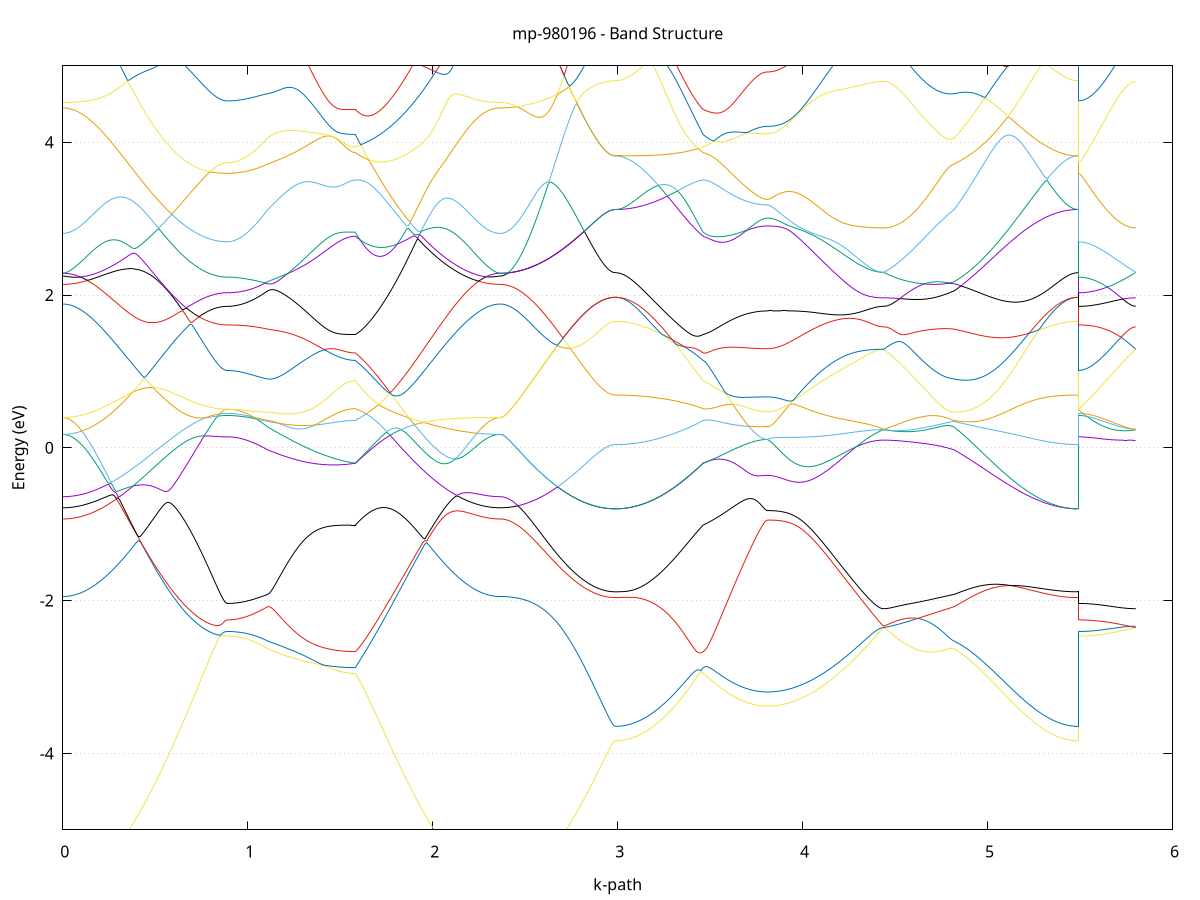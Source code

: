 set title 'mp-980196 - Band Structure'
set xlabel 'k-path'
set ylabel 'Energy (eV)'
set grid y
set yrange [-5:5]
set terminal png size 800,600
set output 'mp-980196_bands_gnuplot.png'
plot '-' using 1:2 with lines notitle, '-' using 1:2 with lines notitle, '-' using 1:2 with lines notitle, '-' using 1:2 with lines notitle, '-' using 1:2 with lines notitle, '-' using 1:2 with lines notitle, '-' using 1:2 with lines notitle, '-' using 1:2 with lines notitle, '-' using 1:2 with lines notitle, '-' using 1:2 with lines notitle, '-' using 1:2 with lines notitle, '-' using 1:2 with lines notitle, '-' using 1:2 with lines notitle, '-' using 1:2 with lines notitle, '-' using 1:2 with lines notitle, '-' using 1:2 with lines notitle, '-' using 1:2 with lines notitle, '-' using 1:2 with lines notitle, '-' using 1:2 with lines notitle, '-' using 1:2 with lines notitle, '-' using 1:2 with lines notitle, '-' using 1:2 with lines notitle, '-' using 1:2 with lines notitle, '-' using 1:2 with lines notitle, '-' using 1:2 with lines notitle, '-' using 1:2 with lines notitle, '-' using 1:2 with lines notitle, '-' using 1:2 with lines notitle, '-' using 1:2 with lines notitle, '-' using 1:2 with lines notitle, '-' using 1:2 with lines notitle, '-' using 1:2 with lines notitle, '-' using 1:2 with lines notitle, '-' using 1:2 with lines notitle, '-' using 1:2 with lines notitle, '-' using 1:2 with lines notitle, '-' using 1:2 with lines notitle, '-' using 1:2 with lines notitle, '-' using 1:2 with lines notitle, '-' using 1:2 with lines notitle, '-' using 1:2 with lines notitle, '-' using 1:2 with lines notitle, '-' using 1:2 with lines notitle, '-' using 1:2 with lines notitle, '-' using 1:2 with lines notitle, '-' using 1:2 with lines notitle, '-' using 1:2 with lines notitle, '-' using 1:2 with lines notitle
0.000000 -25.881366
0.009988 -25.881366
0.019977 -25.881366
0.029965 -25.881366
0.039954 -25.881366
0.049942 -25.881366
0.059931 -25.881366
0.069919 -25.881366
0.079908 -25.881366
0.089896 -25.881366
0.099885 -25.881466
0.109873 -25.881466
0.119862 -25.881566
0.129850 -25.881566
0.139839 -25.881666
0.149827 -25.881766
0.159816 -25.881966
0.169804 -25.882166
0.179793 -25.882266
0.189781 -25.882566
0.199769 -25.882766
0.209758 -25.883066
0.219746 -25.883466
0.229735 -25.883766
0.239723 -25.884266
0.249712 -25.884666
0.259700 -25.885166
0.269689 -25.885666
0.279677 -25.886266
0.289666 -25.886866
0.299654 -25.887566
0.309643 -25.888266
0.319631 -25.888966
0.329620 -25.889666
0.339608 -25.890466
0.349597 -25.891266
0.359585 -25.892166
0.369574 -25.893066
0.379562 -25.893866
0.389550 -25.894866
0.399539 -25.895766
0.409527 -25.896766
0.419516 -25.897666
0.429504 -25.898666
0.439493 -25.899666
0.449481 -25.900666
0.459470 -25.901666
0.469458 -25.902666
0.479447 -25.903666
0.489435 -25.904766
0.499424 -25.905766
0.509412 -25.906766
0.519401 -25.907766
0.529389 -25.908766
0.539378 -25.909766
0.549366 -25.910766
0.559355 -25.911766
0.569343 -25.912666
0.579331 -25.913666
0.589320 -25.914566
0.599308 -25.915566
0.609297 -25.916466
0.619285 -25.917266
0.629274 -25.918166
0.639262 -25.918966
0.649251 -25.919766
0.659239 -25.920566
0.669228 -25.921366
0.679216 -25.922066
0.689205 -25.922866
0.699193 -25.923466
0.709182 -25.924166
0.719170 -25.924766
0.729159 -25.925366
0.739147 -25.925966
0.749136 -25.926466
0.759124 -25.926966
0.769112 -25.927366
0.779101 -25.927866
0.789089 -25.928166
0.799078 -25.928566
0.809066 -25.928866
0.819055 -25.929166
0.829043 -25.929366
0.839032 -25.929666
0.849020 -25.929766
0.859009 -25.929966
0.868997 -25.929966
0.878986 -25.930066
0.888974 -25.930066
0.888974 -25.930066
0.898908 -25.929966
0.908842 -25.929766
0.918775 -25.929366
0.928709 -25.928766
0.938643 -25.928066
0.948577 -25.927166
0.958510 -25.926166
0.968444 -25.924966
0.978378 -25.923666
0.988311 -25.922166
0.998245 -25.920466
1.008179 -25.918666
1.018113 -25.916766
1.028046 -25.914666
1.037980 -25.912366
1.047914 -25.909966
1.057848 -25.907466
1.067781 -25.904866
1.077715 -25.902066
1.087649 -25.899066
1.097583 -25.896066
1.107516 -25.892866
1.107516 -25.892866
1.117393 -25.891266
1.127269 -25.891466
1.137145 -25.891466
1.147022 -25.891466
1.156898 -25.891466
1.166775 -25.891366
1.176651 -25.891166
1.186527 -25.890966
1.196404 -25.890666
1.206280 -25.890366
1.216157 -25.889866
1.226033 -25.889466
1.235909 -25.888866
1.245786 -25.888266
1.255662 -25.887666
1.265539 -25.886966
1.275415 -25.886166
1.285291 -25.885366
1.295168 -25.884466
1.305044 -25.883466
1.314921 -25.882566
1.324797 -25.881466
1.334673 -25.880366
1.344550 -25.879166
1.354426 -25.877966
1.364303 -25.876766
1.374179 -25.875466
1.384055 -25.874166
1.393932 -25.872766
1.403808 -25.871366
1.413685 -25.869866
1.423561 -25.868366
1.433437 -25.866866
1.443314 -25.865366
1.453190 -25.863766
1.463067 -25.862166
1.472943 -25.860566
1.482819 -25.859066
1.492696 -25.857466
1.502572 -25.855866
1.512449 -25.854366
1.522325 -25.852866
1.532201 -25.851466
1.542078 -25.850166
1.551954 -25.849066
1.561831 -25.848266
1.571707 -25.847666
1.581583 -25.847466
1.581583 -25.847466
1.591496 -25.846766
1.601409 -25.846166
1.611322 -25.845566
1.621236 -25.844966
1.631149 -25.844466
1.641062 -25.843866
1.650975 -25.843366
1.660888 -25.842766
1.670801 -25.842266
1.680714 -25.841766
1.690627 -25.841166
1.700540 -25.840666
1.710453 -25.840066
1.720366 -25.839566
1.730279 -25.838966
1.740192 -25.838366
1.750105 -25.837666
1.760018 -25.837066
1.769932 -25.836366
1.779845 -25.835666
1.789758 -25.834866
1.799671 -25.834166
1.809584 -25.836066
1.819497 -25.838166
1.829410 -25.840266
1.839323 -25.842266
1.849236 -25.844166
1.859149 -25.846066
1.869062 -25.847966
1.878975 -25.849766
1.888888 -25.851566
1.898801 -25.853166
1.908714 -25.854866
1.918628 -25.856466
1.928541 -25.857966
1.938454 -25.859466
1.948367 -25.860866
1.958280 -25.862266
1.968193 -25.863566
1.978106 -25.864866
1.988019 -25.866066
1.997932 -25.867266
2.007845 -25.868366
2.017758 -25.869366
2.027671 -25.870466
2.037584 -25.871366
2.047497 -25.872266
2.057411 -25.873166
2.067324 -25.873966
2.077237 -25.874666
2.087150 -25.875366
2.097063 -25.876066
2.106976 -25.876666
2.116889 -25.877166
2.126802 -25.877766
2.136715 -25.878166
2.146628 -25.878666
2.156541 -25.879066
2.166454 -25.879366
2.176367 -25.879666
2.186280 -25.879966
2.196193 -25.880266
2.206107 -25.880466
2.216020 -25.880666
2.225933 -25.880766
2.235846 -25.880866
2.245759 -25.881066
2.255672 -25.881166
2.265585 -25.881166
2.275498 -25.881266
2.285411 -25.881266
2.295324 -25.881366
2.305237 -25.881366
2.315150 -25.881366
2.325063 -25.881366
2.334976 -25.881366
2.344889 -25.881366
2.354803 -25.881366
2.364716 -25.881366
2.364716 -25.881366
2.374610 -25.881366
2.384504 -25.881166
2.394399 -25.880966
2.404293 -25.880666
2.414187 -25.880266
2.424082 -25.879766
2.433976 -25.879266
2.443870 -25.878566
2.453765 -25.877866
2.463659 -25.876966
2.473553 -25.876066
2.483448 -25.875066
2.493342 -25.873966
2.503236 -25.872866
2.513131 -25.871566
2.523025 -25.870266
2.532919 -25.868866
2.542814 -25.867366
2.552708 -25.865766
2.562602 -25.864166
2.572497 -25.862466
2.582391 -25.860666
2.592285 -25.858866
2.602180 -25.857766
2.612074 -25.859266
2.621968 -25.860766
2.631863 -25.862266
2.641757 -25.863666
2.651651 -25.865166
2.661546 -25.866566
2.671440 -25.867966
2.681334 -25.869366
2.691229 -25.870666
2.701123 -25.871966
2.711017 -25.873266
2.720912 -25.874566
2.730806 -25.875766
2.740700 -25.876966
2.750595 -25.878166
2.760489 -25.879266
2.770383 -25.880366
2.780278 -25.881366
2.790172 -25.882366
2.800066 -25.883266
2.809961 -25.884266
2.819855 -25.885066
2.829749 -25.885866
2.839644 -25.886666
2.849538 -25.887366
2.859432 -25.888066
2.869327 -25.888766
2.879221 -25.889266
2.889115 -25.889866
2.899010 -25.890366
2.908904 -25.890766
2.918798 -25.891166
2.928693 -25.891466
2.938587 -25.891766
2.948481 -25.891966
2.958376 -25.892166
2.968270 -25.892366
2.978164 -25.892366
2.988059 -25.892466
2.988059 -25.892466
2.997935 -25.892366
3.007812 -25.892266
3.017688 -25.892166
3.027564 -25.891866
3.037441 -25.891666
3.047317 -25.891266
3.057193 -25.890866
3.067070 -25.890366
3.076946 -25.889866
3.086823 -25.889266
3.096699 -25.888566
3.106575 -25.887866
3.116452 -25.887066
3.126328 -25.886266
3.136205 -25.885366
3.146081 -25.884466
3.155957 -25.883366
3.165834 -25.882366
3.175710 -25.881266
3.185587 -25.880066
3.195463 -25.878766
3.205339 -25.877566
3.215216 -25.876166
3.225092 -25.874866
3.234969 -25.873466
3.244845 -25.872166
3.254721 -25.870866
3.264598 -25.869466
3.274474 -25.868066
3.284351 -25.866766
3.294227 -25.865366
3.304103 -25.864066
3.313980 -25.862766
3.323856 -25.861366
3.333733 -25.860166
3.343609 -25.858866
3.353485 -25.857666
3.363362 -25.856566
3.373238 -25.855366
3.383115 -25.854366
3.392991 -25.853266
3.402867 -25.852266
3.412744 -25.851366
3.422620 -25.850466
3.432497 -25.849666
3.442373 -25.848866
3.452249 -25.848166
3.462126 -25.847466
3.462126 -25.847466
3.472065 -25.847166
3.482004 -25.846866
3.491944 -25.846666
3.501883 -25.846466
3.511823 -25.846266
3.521762 -25.846166
3.531701 -25.846066
3.541641 -25.846066
3.551580 -25.846066
3.561520 -25.846166
3.571459 -25.846266
3.581398 -25.846466
3.591338 -25.846666
3.601277 -25.846966
3.611217 -25.847366
3.621156 -25.847666
3.631095 -25.848166
3.641035 -25.848566
3.650974 -25.849066
3.660913 -25.849466
3.670853 -25.849966
3.680792 -25.850466
3.690732 -25.850866
3.700671 -25.851366
3.710610 -25.851766
3.720550 -25.852166
3.730489 -25.852566
3.740429 -25.852966
3.750368 -25.853266
3.760307 -25.853466
3.770247 -25.853666
3.780186 -25.853866
3.790126 -25.853966
3.800065 -25.854066
3.810004 -25.854066
3.810004 -25.854066
3.819982 -25.854066
3.829960 -25.854166
3.839938 -25.854166
3.849915 -25.854266
3.859893 -25.854366
3.869871 -25.854466
3.879849 -25.854566
3.889826 -25.854766
3.899804 -25.854966
3.909782 -25.855166
3.919760 -25.855466
3.929738 -25.855866
3.939715 -25.856266
3.949693 -25.856766
3.959671 -25.857266
3.969649 -25.857966
3.979626 -25.858766
3.989604 -25.859666
3.999582 -25.860666
4.009560 -25.861866
4.019537 -25.863166
4.029515 -25.864766
4.039493 -25.866366
4.049471 -25.868166
4.059449 -25.870066
4.069426 -25.872166
4.079404 -25.874266
4.089382 -25.876466
4.099360 -25.878666
4.109337 -25.880966
4.119315 -25.883166
4.129293 -25.885466
4.139271 -25.887766
4.149249 -25.890066
4.159226 -25.892266
4.169204 -25.894466
4.179182 -25.896566
4.189160 -25.898666
4.199137 -25.900766
4.209115 -25.902666
4.219093 -25.904666
4.229071 -25.906466
4.239048 -25.908266
4.249026 -25.909966
4.259004 -25.911666
4.268982 -25.913166
4.278960 -25.914666
4.288937 -25.916066
4.298915 -25.917366
4.308893 -25.918666
4.318871 -25.919766
4.328848 -25.920866
4.338826 -25.921866
4.348804 -25.922666
4.358782 -25.923466
4.368760 -25.924166
4.378737 -25.924766
4.388715 -25.925366
4.398693 -25.925766
4.408671 -25.926066
4.418648 -25.926366
4.428626 -25.926466
4.438604 -25.926466
4.438604 -25.926466
4.448364 -25.926466
4.458125 -25.926466
4.467885 -25.926466
4.477646 -25.926366
4.487406 -25.926266
4.497167 -25.926066
4.506927 -25.925966
4.516687 -25.925766
4.526448 -25.925466
4.536208 -25.925166
4.545969 -25.924866
4.555729 -25.924466
4.565490 -25.924066
4.575250 -25.923566
4.585011 -25.923066
4.594771 -25.922466
4.604531 -25.921866
4.614292 -25.921166
4.624052 -25.920366
4.633813 -25.919566
4.643573 -25.918666
4.653334 -25.917766
4.663094 -25.916766
4.672854 -25.915666
4.682615 -25.914566
4.692375 -25.913366
4.702136 -25.912066
4.711896 -25.910766
4.721657 -25.909366
4.731417 -25.907966
4.741178 -25.906466
4.750938 -25.904966
4.760698 -25.903366
4.770459 -25.901666
4.780219 -25.899966
4.789980 -25.898266
4.799740 -25.896466
4.809501 -25.894666
4.819261 -25.892866
4.819261 -25.892866
4.829120 -25.891366
4.838980 -25.891666
4.848839 -25.891966
4.858698 -25.892166
4.868558 -25.892466
4.878417 -25.892666
4.888276 -25.892866
4.898135 -25.893066
4.907995 -25.893166
4.917854 -25.893366
4.927713 -25.893466
4.937573 -25.893666
4.947432 -25.893766
4.957291 -25.893866
4.967150 -25.893966
4.977010 -25.894066
4.986869 -25.894166
4.996728 -25.894166
5.006588 -25.894266
5.016447 -25.894266
5.026306 -25.894366
5.036166 -25.894366
5.046025 -25.894366
5.055884 -25.894366
5.065743 -25.894366
5.075603 -25.894366
5.085462 -25.894366
5.095321 -25.894366
5.105181 -25.894266
5.115040 -25.894266
5.124899 -25.894266
5.134758 -25.894166
5.144618 -25.894166
5.154477 -25.894066
5.164336 -25.894066
5.174196 -25.893966
5.184055 -25.893966
5.193914 -25.893866
5.203773 -25.893766
5.213633 -25.893766
5.223492 -25.893666
5.233351 -25.893566
5.243211 -25.893566
5.253070 -25.893466
5.262929 -25.893366
5.272789 -25.893366
5.282648 -25.893266
5.292507 -25.893166
5.302366 -25.893166
5.312226 -25.893066
5.322085 -25.892966
5.331944 -25.892966
5.341804 -25.892866
5.351663 -25.892866
5.361522 -25.892766
5.371381 -25.892766
5.381241 -25.892666
5.391100 -25.892666
5.400959 -25.892566
5.410819 -25.892566
5.420678 -25.892566
5.430537 -25.892466
5.440397 -25.892466
5.450256 -25.892466
5.460115 -25.892466
5.469974 -25.892466
5.479834 -25.892466
5.489693 -25.892466
5.489693 -25.930066
5.499433 -25.930066
5.509172 -25.930066
5.518912 -25.930066
5.528652 -25.929966
5.538392 -25.929866
5.548131 -25.929766
5.557871 -25.929666
5.567611 -25.929566
5.577351 -25.929466
5.587090 -25.929366
5.596830 -25.929166
5.606570 -25.929066
5.616310 -25.928866
5.626049 -25.928666
5.635789 -25.928566
5.645529 -25.928366
5.655269 -25.928166
5.665008 -25.927966
5.674748 -25.927866
5.684488 -25.927666
5.694227 -25.927466
5.703967 -25.927366
5.713707 -25.927166
5.723447 -25.927066
5.733186 -25.926966
5.742926 -25.926866
5.752666 -25.926766
5.762406 -25.926666
5.772145 -25.926566
5.781885 -25.926566
5.791625 -25.926566
5.801365 -25.926466
e
0.000000 -25.831966
0.009988 -25.831966
0.019977 -25.831966
0.029965 -25.831966
0.039954 -25.831966
0.049942 -25.831866
0.059931 -25.831866
0.069919 -25.831766
0.079908 -25.831666
0.089896 -25.831566
0.099885 -25.831466
0.109873 -25.831366
0.119862 -25.831166
0.129850 -25.830966
0.139839 -25.830766
0.149827 -25.830466
0.159816 -25.830166
0.169804 -25.829866
0.179793 -25.829466
0.189781 -25.829066
0.199769 -25.828566
0.209758 -25.828066
0.219746 -25.827466
0.229735 -25.826766
0.239723 -25.826166
0.249712 -25.825366
0.259700 -25.824566
0.269689 -25.823766
0.279677 -25.822866
0.289666 -25.821866
0.299654 -25.820866
0.309643 -25.819766
0.319631 -25.818666
0.329620 -25.817466
0.339608 -25.816266
0.349597 -25.816766
0.359585 -25.818866
0.369574 -25.820966
0.379562 -25.823066
0.389550 -25.825166
0.399539 -25.827266
0.409527 -25.829366
0.419516 -25.831366
0.429504 -25.833366
0.439493 -25.835366
0.449481 -25.837266
0.459470 -25.839266
0.469458 -25.841166
0.479447 -25.842966
0.489435 -25.844866
0.499424 -25.846666
0.509412 -25.848366
0.519401 -25.850166
0.529389 -25.851866
0.539378 -25.853566
0.549366 -25.855166
0.559355 -25.856766
0.569343 -25.858366
0.579331 -25.859866
0.589320 -25.861366
0.599308 -25.862766
0.609297 -25.864166
0.619285 -25.865566
0.629274 -25.866866
0.639262 -25.868166
0.649251 -25.869366
0.659239 -25.870566
0.669228 -25.871766
0.679216 -25.872866
0.689205 -25.873866
0.699193 -25.874866
0.709182 -25.875866
0.719170 -25.876766
0.729159 -25.877566
0.739147 -25.878366
0.749136 -25.879166
0.759124 -25.879866
0.769112 -25.880566
0.779101 -25.881166
0.789089 -25.881666
0.799078 -25.882166
0.809066 -25.882666
0.819055 -25.883066
0.829043 -25.883366
0.839032 -25.883666
0.849020 -25.883866
0.859009 -25.884066
0.868997 -25.884266
0.878986 -25.884266
0.888974 -25.884366
0.888974 -25.884366
0.898908 -25.884366
0.908842 -25.884466
0.918775 -25.884666
0.928709 -25.884866
0.938643 -25.885066
0.948577 -25.885366
0.958510 -25.885666
0.968444 -25.886066
0.978378 -25.886366
0.988311 -25.886766
0.998245 -25.887166
1.008179 -25.887566
1.018113 -25.887966
1.028046 -25.888366
1.037980 -25.888766
1.047914 -25.889066
1.057848 -25.889466
1.067781 -25.889866
1.077715 -25.890166
1.087649 -25.890466
1.097583 -25.890866
1.107516 -25.891166
1.107516 -25.891166
1.117393 -25.890566
1.127269 -25.888166
1.137145 -25.885766
1.147022 -25.883266
1.156898 -25.880666
1.166775 -25.877966
1.176651 -25.875266
1.186527 -25.872466
1.196404 -25.869666
1.206280 -25.866766
1.216157 -25.863866
1.226033 -25.860866
1.235909 -25.857866
1.245786 -25.854766
1.255662 -25.851666
1.265539 -25.848466
1.275415 -25.845366
1.285291 -25.842166
1.295168 -25.838966
1.305044 -25.835766
1.314921 -25.832466
1.324797 -25.829266
1.334673 -25.826066
1.344550 -25.822866
1.354426 -25.819666
1.364303 -25.816966
1.374179 -25.816566
1.384055 -25.816266
1.393932 -25.816166
1.403808 -25.816166
1.413685 -25.816366
1.423561 -25.816666
1.433437 -25.817166
1.443314 -25.817766
1.453190 -25.818466
1.463067 -25.819266
1.472943 -25.820266
1.482819 -25.821266
1.492696 -25.822366
1.502572 -25.823566
1.512449 -25.824766
1.522325 -25.825966
1.532201 -25.827066
1.542078 -25.828166
1.551954 -25.829166
1.561831 -25.829966
1.571707 -25.830466
1.581583 -25.830666
1.581583 -25.830666
1.591496 -25.828566
1.601409 -25.826466
1.611322 -25.824266
1.621236 -25.822166
1.631149 -25.820066
1.641062 -25.817966
1.650975 -25.815866
1.660888 -25.813866
1.670801 -25.811766
1.680714 -25.809666
1.690627 -25.807666
1.700540 -25.810066
1.710453 -25.812666
1.720366 -25.815166
1.730279 -25.817666
1.740192 -25.820166
1.750105 -25.822566
1.760018 -25.824866
1.769932 -25.827266
1.779845 -25.829566
1.789758 -25.831766
1.799671 -25.833966
1.809584 -25.833366
1.819497 -25.832466
1.829410 -25.831566
1.839323 -25.830666
1.849236 -25.829766
1.859149 -25.828766
1.869062 -25.827766
1.878975 -25.826666
1.888888 -25.825566
1.898801 -25.824466
1.908714 -25.823266
1.918628 -25.822066
1.928541 -25.820866
1.938454 -25.819566
1.948367 -25.818266
1.958280 -25.816866
1.968193 -25.815466
1.978106 -25.814066
1.988019 -25.812566
1.997932 -25.811066
2.007845 -25.809466
2.017758 -25.807966
2.027671 -25.806366
2.037584 -25.804666
2.047497 -25.802966
2.057411 -25.801266
2.067324 -25.801966
2.077237 -25.803866
2.087150 -25.805666
2.097063 -25.807466
2.106976 -25.809166
2.116889 -25.810866
2.126802 -25.812466
2.136715 -25.814066
2.146628 -25.815566
2.156541 -25.816966
2.166454 -25.818366
2.176367 -25.819666
2.186280 -25.820866
2.196193 -25.822066
2.206107 -25.823166
2.216020 -25.824266
2.225933 -25.825266
2.235846 -25.826166
2.245759 -25.827066
2.255672 -25.827866
2.265585 -25.828566
2.275498 -25.829166
2.285411 -25.829766
2.295324 -25.830266
2.305237 -25.830766
2.315150 -25.831166
2.325063 -25.831466
2.334976 -25.831666
2.344889 -25.831866
2.354803 -25.831966
2.364716 -25.831966
2.364716 -25.831966
2.374610 -25.832066
2.384504 -25.832266
2.394399 -25.832566
2.404293 -25.833066
2.414187 -25.833666
2.424082 -25.834366
2.433976 -25.835166
2.443870 -25.836066
2.453765 -25.837066
2.463659 -25.838166
2.473553 -25.839266
2.483448 -25.840466
2.493342 -25.841766
2.503236 -25.843066
2.513131 -25.844466
2.523025 -25.845866
2.532919 -25.847366
2.542814 -25.848766
2.552708 -25.850266
2.562602 -25.851766
2.572497 -25.853266
2.582391 -25.854766
2.592285 -25.856266
2.602180 -25.857766
2.612074 -25.859266
2.621968 -25.860766
2.631863 -25.862266
2.641757 -25.863666
2.651651 -25.865166
2.661546 -25.866566
2.671440 -25.867966
2.681334 -25.869366
2.691229 -25.870666
2.701123 -25.872066
2.711017 -25.873266
2.720912 -25.874566
2.730806 -25.875766
2.740700 -25.876966
2.750595 -25.878166
2.760489 -25.879266
2.770383 -25.880366
2.780278 -25.881366
2.790172 -25.882366
2.800066 -25.883266
2.809961 -25.884266
2.819855 -25.885066
2.829749 -25.885866
2.839644 -25.886666
2.849538 -25.887366
2.859432 -25.888066
2.869327 -25.888766
2.879221 -25.889266
2.889115 -25.889866
2.899010 -25.890366
2.908904 -25.890766
2.918798 -25.891166
2.928693 -25.891466
2.938587 -25.891766
2.948481 -25.891966
2.958376 -25.892166
2.968270 -25.892366
2.978164 -25.892366
2.988059 -25.892466
2.988059 -25.892466
2.997935 -25.892366
3.007812 -25.892266
3.017688 -25.892166
3.027564 -25.891866
3.037441 -25.891566
3.047317 -25.891166
3.057193 -25.890766
3.067070 -25.890266
3.076946 -25.889766
3.086823 -25.889066
3.096699 -25.888466
3.106575 -25.887666
3.116452 -25.886866
3.126328 -25.885966
3.136205 -25.885066
3.146081 -25.884166
3.155957 -25.883166
3.165834 -25.882066
3.175710 -25.880966
3.185587 -25.879766
3.195463 -25.878566
3.205339 -25.877366
3.215216 -25.876066
3.225092 -25.874766
3.234969 -25.873366
3.244845 -25.871866
3.254721 -25.870366
3.264598 -25.868766
3.274474 -25.867166
3.284351 -25.865566
3.294227 -25.863866
3.304103 -25.862166
3.313980 -25.860366
3.323856 -25.858566
3.333733 -25.856666
3.343609 -25.854866
3.353485 -25.852966
3.363362 -25.851066
3.373238 -25.849066
3.383115 -25.847066
3.392991 -25.845066
3.402867 -25.843066
3.412744 -25.841066
3.422620 -25.838966
3.432497 -25.836866
3.442373 -25.834866
3.452249 -25.832766
3.462126 -25.830666
3.462126 -25.830666
3.472065 -25.829666
3.482004 -25.828666
3.491944 -25.827666
3.501883 -25.826666
3.511823 -25.825566
3.521762 -25.824466
3.531701 -25.823366
3.541641 -25.822266
3.551580 -25.821066
3.561520 -25.819866
3.571459 -25.818766
3.581398 -25.817566
3.591338 -25.816366
3.601277 -25.815166
3.611217 -25.813866
3.621156 -25.812666
3.631095 -25.811466
3.641035 -25.810366
3.650974 -25.809166
3.660913 -25.808066
3.670853 -25.806866
3.680792 -25.805866
3.690732 -25.804766
3.700671 -25.803766
3.710610 -25.802866
3.720550 -25.801966
3.730489 -25.801166
3.740429 -25.800366
3.750368 -25.799766
3.760307 -25.799166
3.770247 -25.798666
3.780186 -25.798366
3.790126 -25.798066
3.800065 -25.797866
3.810004 -25.797866
3.810004 -25.797866
3.819982 -25.797966
3.829960 -25.798366
3.839938 -25.799066
3.849915 -25.799966
3.859893 -25.801166
3.869871 -25.802466
3.879849 -25.803966
3.889826 -25.805566
3.899804 -25.807266
3.909782 -25.809066
3.919760 -25.810966
3.929738 -25.812866
3.939715 -25.814766
3.949693 -25.816766
3.959671 -25.818766
3.969649 -25.820766
3.979626 -25.822966
3.989604 -25.825166
3.999582 -25.827266
4.009560 -25.829166
4.019537 -25.830866
4.029515 -25.832566
4.039493 -25.834466
4.049471 -25.836366
4.059449 -25.838166
4.069426 -25.839966
4.079404 -25.841666
4.089382 -25.843366
4.099360 -25.844966
4.109337 -25.846566
4.119315 -25.848066
4.129293 -25.849566
4.139271 -25.850966
4.149249 -25.852366
4.159226 -25.853666
4.169204 -25.854966
4.179182 -25.856166
4.189160 -25.857266
4.199137 -25.858366
4.209115 -25.859366
4.219093 -25.860366
4.229071 -25.861266
4.239048 -25.862066
4.249026 -25.862866
4.259004 -25.863566
4.268982 -25.864266
4.278960 -25.864866
4.288937 -25.865466
4.298915 -25.865966
4.308893 -25.866366
4.318871 -25.866766
4.328848 -25.867166
4.338826 -25.867466
4.348804 -25.867766
4.358782 -25.867966
4.368760 -25.868166
4.378737 -25.868266
4.388715 -25.868466
4.398693 -25.868566
4.408671 -25.868566
4.418648 -25.868666
4.428626 -25.868666
4.438604 -25.868666
4.438604 -25.868666
4.448364 -25.868666
4.458125 -25.868666
4.467885 -25.868666
4.477646 -25.868666
4.487406 -25.868666
4.497167 -25.868766
4.506927 -25.868866
4.516687 -25.869166
4.526448 -25.869466
4.536208 -25.870066
4.545969 -25.870666
4.555729 -25.871466
4.565490 -25.872366
4.575250 -25.873366
4.585011 -25.874466
4.594771 -25.875466
4.604531 -25.876566
4.614292 -25.877666
4.624052 -25.878666
4.633813 -25.879766
4.643573 -25.880766
4.653334 -25.881666
4.663094 -25.882666
4.672854 -25.883466
4.682615 -25.884366
4.692375 -25.885166
4.702136 -25.885866
4.711896 -25.886566
4.721657 -25.887166
4.731417 -25.887766
4.741178 -25.888366
4.750938 -25.888866
4.760698 -25.889366
4.770459 -25.889766
4.780219 -25.890066
4.789980 -25.890466
4.799740 -25.890666
4.809501 -25.890966
4.819261 -25.891166
4.819261 -25.891166
4.829120 -25.889666
4.838980 -25.886266
4.848839 -25.882766
4.858698 -25.879166
4.868558 -25.875466
4.878417 -25.871666
4.888276 -25.867766
4.898135 -25.863766
4.907995 -25.859666
4.917854 -25.855566
4.927713 -25.851266
4.937573 -25.846966
4.947432 -25.842566
4.957291 -25.838166
4.967150 -25.833666
4.977010 -25.829066
4.986869 -25.824466
4.996728 -25.819866
5.006588 -25.818366
5.016447 -25.816966
5.026306 -25.815566
5.036166 -25.814166
5.046025 -25.812766
5.055884 -25.811366
5.065743 -25.810066
5.075603 -25.808666
5.085462 -25.807366
5.095321 -25.806666
5.105181 -25.809866
5.115040 -25.813066
5.124899 -25.816266
5.134758 -25.819566
5.144618 -25.822766
5.154477 -25.825966
5.164336 -25.829266
5.174196 -25.832366
5.184055 -25.835566
5.193914 -25.838666
5.203773 -25.841766
5.213633 -25.844866
5.223492 -25.847866
5.233351 -25.850766
5.243211 -25.853666
5.253070 -25.856466
5.262929 -25.859166
5.272789 -25.861766
5.282648 -25.864366
5.292507 -25.866766
5.302366 -25.869166
5.312226 -25.871466
5.322085 -25.873666
5.331944 -25.875666
5.341804 -25.877666
5.351663 -25.879566
5.361522 -25.881266
5.371381 -25.882866
5.381241 -25.884366
5.391100 -25.885766
5.400959 -25.886966
5.410819 -25.888166
5.420678 -25.889166
5.430537 -25.889966
5.440397 -25.890766
5.450256 -25.891366
5.460115 -25.891766
5.469974 -25.892166
5.479834 -25.892366
5.489693 -25.892466
5.489693 -25.884366
5.499433 -25.884266
5.509172 -25.884166
5.518912 -25.883966
5.528652 -25.883666
5.538392 -25.883266
5.548131 -25.882766
5.557871 -25.882166
5.567611 -25.881466
5.577351 -25.880766
5.587090 -25.879966
5.596830 -25.878966
5.606570 -25.877966
5.616310 -25.876866
5.626049 -25.875766
5.635789 -25.874466
5.645529 -25.873166
5.655269 -25.871666
5.665008 -25.870166
5.674748 -25.868666
5.684488 -25.867266
5.694227 -25.867466
5.703967 -25.867666
5.713707 -25.867866
5.723447 -25.867966
5.733186 -25.868166
5.742926 -25.868266
5.752666 -25.868466
5.762406 -25.868566
5.772145 -25.868566
5.781885 -25.868666
5.791625 -25.868666
5.801365 -25.868666
e
0.000000 -25.831966
0.009988 -25.831966
0.019977 -25.831666
0.029965 -25.831366
0.039954 -25.830766
0.049942 -25.830066
0.059931 -25.829266
0.069919 -25.828266
0.079908 -25.827066
0.089896 -25.825766
0.099885 -25.824366
0.109873 -25.822766
0.119862 -25.821066
0.129850 -25.819166
0.139839 -25.817166
0.149827 -25.814966
0.159816 -25.812666
0.169804 -25.810266
0.179793 -25.807766
0.189781 -25.805066
0.199769 -25.802266
0.209758 -25.799366
0.219746 -25.796266
0.229735 -25.793166
0.239723 -25.792366
0.249712 -25.794566
0.259700 -25.796866
0.269689 -25.799066
0.279677 -25.801366
0.289666 -25.803566
0.299654 -25.805766
0.309643 -25.807966
0.319631 -25.810166
0.329620 -25.812366
0.339608 -25.814566
0.349597 -25.814966
0.359585 -25.813666
0.369574 -25.812266
0.379562 -25.810866
0.389550 -25.809366
0.399539 -25.807966
0.409527 -25.806366
0.419516 -25.804866
0.429504 -25.803266
0.439493 -25.801666
0.449481 -25.799966
0.459470 -25.798366
0.469458 -25.796666
0.479447 -25.794966
0.489435 -25.793266
0.499424 -25.791466
0.509412 -25.789766
0.519401 -25.789366
0.529389 -25.792066
0.539378 -25.794866
0.549366 -25.797766
0.559355 -25.800666
0.569343 -25.803566
0.579331 -25.806566
0.589320 -25.809466
0.599308 -25.812466
0.609297 -25.815366
0.619285 -25.818366
0.629274 -25.821266
0.639262 -25.824066
0.649251 -25.826866
0.659239 -25.829666
0.669228 -25.832366
0.679216 -25.834966
0.689205 -25.837466
0.699193 -25.839966
0.709182 -25.842266
0.719170 -25.844566
0.729159 -25.846666
0.739147 -25.848766
0.749136 -25.850666
0.759124 -25.852466
0.769112 -25.854166
0.779101 -25.855766
0.789089 -25.857266
0.799078 -25.858566
0.809066 -25.859766
0.819055 -25.860766
0.829043 -25.861666
0.839032 -25.862466
0.849020 -25.863066
0.859009 -25.863566
0.868997 -25.863966
0.878986 -25.864166
0.888974 -25.864266
0.888974 -25.864266
0.898908 -25.864166
0.908842 -25.863966
0.918775 -25.863766
0.928709 -25.863366
0.938643 -25.862866
0.948577 -25.862266
0.958510 -25.861566
0.968444 -25.860866
0.978378 -25.860066
0.988311 -25.859166
0.998245 -25.858266
1.008179 -25.857266
1.018113 -25.856266
1.028046 -25.855166
1.037980 -25.854066
1.047914 -25.852866
1.057848 -25.851666
1.067781 -25.850466
1.077715 -25.849166
1.087649 -25.847966
1.097583 -25.846666
1.107516 -25.845266
1.107516 -25.845266
1.117393 -25.844366
1.127269 -25.843366
1.137145 -25.842266
1.147022 -25.841166
1.156898 -25.840066
1.166775 -25.838866
1.176651 -25.837666
1.186527 -25.836466
1.196404 -25.835266
1.206280 -25.833966
1.216157 -25.832766
1.226033 -25.831466
1.235909 -25.830166
1.245786 -25.828866
1.255662 -25.827666
1.265539 -25.826366
1.275415 -25.825166
1.285291 -25.824066
1.295168 -25.822866
1.305044 -25.821766
1.314921 -25.820766
1.324797 -25.819866
1.334673 -25.818966
1.344550 -25.818166
1.354426 -25.817566
1.364303 -25.816566
1.374179 -25.813466
1.384055 -25.810366
1.393932 -25.807466
1.403808 -25.804566
1.413685 -25.801666
1.423561 -25.798966
1.433437 -25.796366
1.443314 -25.793966
1.453190 -25.791666
1.463067 -25.789466
1.472943 -25.787466
1.482819 -25.785666
1.492696 -25.784066
1.502572 -25.782566
1.512449 -25.781266
1.522325 -25.780166
1.532201 -25.779266
1.542078 -25.778566
1.551954 -25.777966
1.561831 -25.777566
1.571707 -25.777366
1.581583 -25.777266
1.581583 -25.777266
1.591496 -25.780066
1.601409 -25.782966
1.611322 -25.785766
1.621236 -25.788566
1.631149 -25.791266
1.641062 -25.794066
1.650975 -25.796766
1.660888 -25.799466
1.670801 -25.802166
1.680714 -25.804866
1.690627 -25.807466
1.700540 -25.805666
1.710453 -25.803666
1.720366 -25.801666
1.730279 -25.799766
1.740192 -25.797866
1.750105 -25.795966
1.760018 -25.794066
1.769932 -25.792266
1.779845 -25.790466
1.789758 -25.788766
1.799671 -25.787066
1.809584 -25.785366
1.819497 -25.783766
1.829410 -25.782166
1.839323 -25.780566
1.849236 -25.779066
1.859149 -25.777666
1.869062 -25.776266
1.878975 -25.774866
1.888888 -25.773566
1.898801 -25.772266
1.908714 -25.770966
1.918628 -25.771366
1.928541 -25.773266
1.938454 -25.775166
1.948367 -25.777066
1.958280 -25.778966
1.968193 -25.780966
1.978106 -25.782866
1.988019 -25.785066
1.997932 -25.787366
2.007845 -25.789566
2.017758 -25.791766
2.027671 -25.793866
2.037584 -25.795966
2.047497 -25.798066
2.057411 -25.800066
2.067324 -25.799566
2.077237 -25.801366
2.087150 -25.803166
2.097063 -25.804866
2.106976 -25.806566
2.116889 -25.808166
2.126802 -25.809866
2.136715 -25.811466
2.146628 -25.812966
2.156541 -25.814466
2.166454 -25.815966
2.176367 -25.817366
2.186280 -25.818766
2.196193 -25.820066
2.206107 -25.821366
2.216020 -25.822566
2.225933 -25.823666
2.235846 -25.824766
2.245759 -25.825766
2.255672 -25.826766
2.265585 -25.827666
2.275498 -25.828466
2.285411 -25.829166
2.295324 -25.829866
2.305237 -25.830366
2.315150 -25.830866
2.325063 -25.831266
2.334976 -25.831566
2.344889 -25.831866
2.354803 -25.831966
2.364716 -25.831966
2.364716 -25.831966
2.374610 -25.832066
2.384504 -25.832266
2.394399 -25.832566
2.404293 -25.833066
2.414187 -25.833666
2.424082 -25.834366
2.433976 -25.835166
2.443870 -25.836066
2.453765 -25.837066
2.463659 -25.838166
2.473553 -25.839266
2.483448 -25.840466
2.493342 -25.841766
2.503236 -25.843066
2.513131 -25.844466
2.523025 -25.845866
2.532919 -25.847366
2.542814 -25.848766
2.552708 -25.850266
2.562602 -25.851766
2.572497 -25.853266
2.582391 -25.854766
2.592285 -25.856266
2.602180 -25.856866
2.612074 -25.854966
2.621968 -25.852866
2.631863 -25.850766
2.641757 -25.848666
2.651651 -25.846466
2.661546 -25.844166
2.671440 -25.841866
2.681334 -25.839466
2.691229 -25.837066
2.701123 -25.834566
2.711017 -25.832166
2.720912 -25.829666
2.730806 -25.827066
2.740700 -25.824566
2.750595 -25.821966
2.760489 -25.819366
2.770383 -25.816766
2.780278 -25.814166
2.790172 -25.811566
2.800066 -25.809066
2.809961 -25.806466
2.819855 -25.803966
2.829749 -25.801466
2.839644 -25.799066
2.849538 -25.796766
2.859432 -25.794466
2.869327 -25.792266
2.879221 -25.790166
2.889115 -25.788166
2.899010 -25.786366
2.908904 -25.784666
2.918798 -25.783066
2.928693 -25.781766
2.938587 -25.780566
2.948481 -25.779566
2.958376 -25.778766
2.968270 -25.778166
2.978164 -25.777866
2.988059 -25.777666
2.988059 -25.777666
2.997935 -25.777766
3.007812 -25.777766
3.017688 -25.777866
3.027564 -25.777966
3.037441 -25.778166
3.047317 -25.778366
3.057193 -25.778566
3.067070 -25.778866
3.076946 -25.779166
3.086823 -25.779466
3.096699 -25.779766
3.106575 -25.780166
3.116452 -25.780566
3.126328 -25.780866
3.136205 -25.781266
3.146081 -25.781666
3.155957 -25.782066
3.165834 -25.782466
3.175710 -25.782866
3.185587 -25.783266
3.195463 -25.783566
3.205339 -25.783866
3.215216 -25.784166
3.225092 -25.784466
3.234969 -25.784666
3.244845 -25.784866
3.254721 -25.784966
3.264598 -25.785066
3.274474 -25.785066
3.284351 -25.785066
3.294227 -25.784866
3.304103 -25.784666
3.313980 -25.784366
3.323856 -25.783966
3.333733 -25.783466
3.343609 -25.782866
3.353485 -25.782166
3.363362 -25.781366
3.373238 -25.780366
3.383115 -25.779266
3.392991 -25.778166
3.402867 -25.776766
3.412744 -25.775366
3.422620 -25.773766
3.432497 -25.772166
3.442373 -25.771666
3.452249 -25.774466
3.462126 -25.777266
3.462126 -25.777266
3.472065 -25.778666
3.482004 -25.780266
3.491944 -25.781866
3.501883 -25.783466
3.511823 -25.785066
3.521762 -25.786466
3.531701 -25.787866
3.541641 -25.789066
3.551580 -25.790166
3.561520 -25.791066
3.571459 -25.791966
3.581398 -25.792666
3.591338 -25.793166
3.601277 -25.793566
3.611217 -25.793966
3.621156 -25.794066
3.631095 -25.794166
3.641035 -25.794166
3.650974 -25.794066
3.660913 -25.793866
3.670853 -25.793666
3.680792 -25.793366
3.690732 -25.792966
3.700671 -25.792566
3.710610 -25.792166
3.720550 -25.791766
3.730489 -25.791366
3.740429 -25.790966
3.750368 -25.790566
3.760307 -25.790266
3.770247 -25.789966
3.780186 -25.789766
3.790126 -25.789566
3.800065 -25.789466
3.810004 -25.789366
3.810004 -25.789366
3.819982 -25.789666
3.829960 -25.790266
3.839938 -25.791166
3.849915 -25.792566
3.859893 -25.794166
3.869871 -25.796066
3.879849 -25.798166
3.889826 -25.800466
3.899804 -25.802866
3.909782 -25.805366
3.919760 -25.807866
3.929738 -25.810466
3.939715 -25.813066
3.949693 -25.815666
3.959671 -25.818166
3.969649 -25.820566
3.979626 -25.822766
3.989604 -25.824766
3.999582 -25.826766
4.009560 -25.828766
4.019537 -25.830666
4.029515 -25.832466
4.039493 -25.833766
4.049471 -25.834966
4.059449 -25.836066
4.069426 -25.836966
4.079404 -25.837666
4.089382 -25.838366
4.099360 -25.838866
4.109337 -25.839366
4.119315 -25.839766
4.129293 -25.840066
4.139271 -25.840366
4.149249 -25.840566
4.159226 -25.840766
4.169204 -25.840866
4.179182 -25.841066
4.189160 -25.841166
4.199137 -25.841166
4.209115 -25.841266
4.219093 -25.841366
4.229071 -25.841366
4.239048 -25.841366
4.249026 -25.841466
4.259004 -25.841466
4.268982 -25.841466
4.278960 -25.841466
4.288937 -25.841466
4.298915 -25.841466
4.308893 -25.841466
4.318871 -25.841466
4.328848 -25.841466
4.338826 -25.841466
4.348804 -25.841466
4.358782 -25.841366
4.368760 -25.841366
4.378737 -25.841366
4.388715 -25.841366
4.398693 -25.841366
4.408671 -25.841366
4.418648 -25.841366
4.428626 -25.841366
4.438604 -25.841366
4.438604 -25.841366
4.448364 -25.843366
4.458125 -25.845366
4.467885 -25.847266
4.477646 -25.849066
4.487406 -25.850666
4.497167 -25.852266
4.506927 -25.853566
4.516687 -25.854766
4.526448 -25.855766
4.536208 -25.856566
4.545969 -25.857066
4.555729 -25.857466
4.565490 -25.857566
4.575250 -25.857566
4.585011 -25.857466
4.594771 -25.857266
4.604531 -25.857066
4.614292 -25.856666
4.624052 -25.856266
4.633813 -25.855866
4.643573 -25.855466
4.653334 -25.854966
4.663094 -25.854566
4.672854 -25.854066
4.682615 -25.853566
4.692375 -25.853066
4.702136 -25.852466
4.711896 -25.851966
4.721657 -25.851466
4.731417 -25.850866
4.741178 -25.850366
4.750938 -25.849766
4.760698 -25.849266
4.770459 -25.848666
4.780219 -25.848066
4.789980 -25.847366
4.799740 -25.846766
4.809501 -25.846066
4.819261 -25.845266
4.819261 -25.845266
4.829120 -25.843966
4.838980 -25.842666
4.848839 -25.841266
4.858698 -25.839866
4.868558 -25.838466
4.878417 -25.837066
4.888276 -25.835666
4.898135 -25.834266
4.907995 -25.832766
4.917854 -25.831366
4.927713 -25.829866
4.937573 -25.828466
4.947432 -25.827066
4.957291 -25.825566
4.967150 -25.824166
4.977010 -25.822666
4.986869 -25.821266
4.996728 -25.819766
5.006588 -25.815166
5.016447 -25.810366
5.026306 -25.805666
5.036166 -25.800866
5.046025 -25.796066
5.055884 -25.794166
5.065743 -25.797166
5.075603 -25.800266
5.085462 -25.803466
5.095321 -25.806066
5.105181 -25.804766
5.115040 -25.803466
5.124899 -25.802266
5.134758 -25.801066
5.144618 -25.799766
5.154477 -25.798666
5.164336 -25.797466
5.174196 -25.796366
5.184055 -25.795266
5.193914 -25.794166
5.203773 -25.793166
5.213633 -25.792166
5.223492 -25.791166
5.233351 -25.790166
5.243211 -25.789266
5.253070 -25.788366
5.262929 -25.787566
5.272789 -25.786666
5.282648 -25.785966
5.292507 -25.785166
5.302366 -25.784466
5.312226 -25.783766
5.322085 -25.783066
5.331944 -25.782466
5.341804 -25.781966
5.351663 -25.781366
5.361522 -25.780866
5.371381 -25.780366
5.381241 -25.779966
5.391100 -25.779566
5.400959 -25.779266
5.410819 -25.778866
5.420678 -25.778666
5.430537 -25.778366
5.440397 -25.778166
5.450256 -25.777966
5.460115 -25.777866
5.469974 -25.777766
5.479834 -25.777766
5.489693 -25.777666
5.489693 -25.864266
5.499433 -25.864266
5.509172 -25.864266
5.518912 -25.864366
5.528652 -25.864366
5.538392 -25.864466
5.548131 -25.864566
5.557871 -25.864766
5.567611 -25.864866
5.577351 -25.865066
5.587090 -25.865166
5.596830 -25.865366
5.606570 -25.865566
5.616310 -25.865766
5.626049 -25.865966
5.635789 -25.866166
5.645529 -25.866366
5.655269 -25.866666
5.665008 -25.866866
5.674748 -25.867066
5.684488 -25.866966
5.694227 -25.865266
5.703967 -25.863466
5.713707 -25.861566
5.723447 -25.859566
5.733186 -25.857566
5.742926 -25.855466
5.752666 -25.853266
5.762406 -25.850966
5.772145 -25.848666
5.781885 -25.846266
5.791625 -25.843866
5.801365 -25.841366
e
0.000000 -25.749166
0.009988 -25.749266
0.019977 -25.749866
0.029965 -25.750666
0.039954 -25.751766
0.049942 -25.753166
0.059931 -25.754666
0.069919 -25.756266
0.079908 -25.758066
0.089896 -25.759966
0.099885 -25.761866
0.109873 -25.763866
0.119862 -25.765966
0.129850 -25.768066
0.139839 -25.770166
0.149827 -25.772366
0.159816 -25.774466
0.169804 -25.776666
0.179793 -25.778966
0.189781 -25.781166
0.199769 -25.783366
0.209758 -25.785666
0.219746 -25.787866
0.229735 -25.790066
0.239723 -25.789866
0.249712 -25.786566
0.259700 -25.783066
0.269689 -25.779466
0.279677 -25.775866
0.289666 -25.772066
0.299654 -25.768266
0.309643 -25.764366
0.319631 -25.760366
0.329620 -25.756966
0.339608 -25.757766
0.349597 -25.758666
0.359585 -25.759666
0.369574 -25.760766
0.379562 -25.761866
0.389550 -25.763166
0.399539 -25.764466
0.409527 -25.765966
0.419516 -25.767466
0.429504 -25.769166
0.439493 -25.770966
0.449481 -25.772866
0.459470 -25.774866
0.469458 -25.777066
0.479447 -25.779266
0.489435 -25.781666
0.499424 -25.784166
0.509412 -25.786666
0.519401 -25.787966
0.529389 -25.786266
0.539378 -25.784466
0.549366 -25.782666
0.559355 -25.780966
0.569343 -25.779166
0.579331 -25.777466
0.589320 -25.775666
0.599308 -25.773966
0.609297 -25.772266
0.619285 -25.770566
0.629274 -25.768866
0.639262 -25.767266
0.649251 -25.765666
0.659239 -25.764066
0.669228 -25.762566
0.679216 -25.761066
0.689205 -25.759566
0.699193 -25.758166
0.709182 -25.756766
0.719170 -25.755466
0.729159 -25.754166
0.739147 -25.752966
0.749136 -25.751766
0.759124 -25.750666
0.769112 -25.749666
0.779101 -25.748766
0.789089 -25.747866
0.799078 -25.747066
0.809066 -25.746366
0.819055 -25.745666
0.829043 -25.745066
0.839032 -25.744666
0.849020 -25.744266
0.859009 -25.743966
0.868997 -25.743666
0.878986 -25.743566
0.888974 -25.743566
0.888974 -25.743566
0.898908 -25.743466
0.908842 -25.743466
0.918775 -25.743466
0.928709 -25.743366
0.938643 -25.743266
0.948577 -25.743166
0.958510 -25.743066
0.968444 -25.742966
0.978378 -25.742866
0.988311 -25.742666
0.998245 -25.742466
1.008179 -25.742266
1.018113 -25.742066
1.028046 -25.741866
1.037980 -25.741566
1.047914 -25.741366
1.057848 -25.741066
1.067781 -25.740966
1.077715 -25.741766
1.087649 -25.742666
1.097583 -25.743666
1.107516 -25.744666
1.107516 -25.744666
1.117393 -25.745366
1.127269 -25.746166
1.137145 -25.746966
1.147022 -25.747766
1.156898 -25.748566
1.166775 -25.749366
1.176651 -25.750266
1.186527 -25.751166
1.196404 -25.751966
1.206280 -25.752966
1.216157 -25.753866
1.226033 -25.754766
1.235909 -25.755666
1.245786 -25.756666
1.255662 -25.757566
1.265539 -25.758566
1.275415 -25.759466
1.285291 -25.760466
1.295168 -25.761366
1.305044 -25.762266
1.314921 -25.763166
1.324797 -25.764066
1.334673 -25.764866
1.344550 -25.765566
1.354426 -25.766266
1.364303 -25.766966
1.374179 -25.767466
1.384055 -25.767966
1.393932 -25.768366
1.403808 -25.768666
1.413685 -25.768866
1.423561 -25.768966
1.433437 -25.768966
1.443314 -25.768966
1.453190 -25.768866
1.463067 -25.768666
1.472943 -25.768466
1.482819 -25.768266
1.492696 -25.767966
1.502572 -25.767666
1.512449 -25.767466
1.522325 -25.767166
1.532201 -25.766966
1.542078 -25.766766
1.551954 -25.766666
1.561831 -25.766466
1.571707 -25.766466
1.581583 -25.766366
1.581583 -25.766366
1.591496 -25.764266
1.601409 -25.762066
1.611322 -25.759766
1.621236 -25.757266
1.631149 -25.754766
1.641062 -25.752266
1.650975 -25.749566
1.660888 -25.746866
1.670801 -25.744066
1.680714 -25.741266
1.690627 -25.738366
1.700540 -25.735466
1.710453 -25.734866
1.720366 -25.736366
1.730279 -25.737866
1.740192 -25.739366
1.750105 -25.740966
1.760018 -25.742566
1.769932 -25.744266
1.779845 -25.745866
1.789758 -25.747566
1.799671 -25.749266
1.809584 -25.751066
1.819497 -25.752766
1.829410 -25.754566
1.839323 -25.756366
1.849236 -25.758166
1.859149 -25.760066
1.869062 -25.761866
1.878975 -25.763766
1.888888 -25.765666
1.898801 -25.767566
1.908714 -25.769466
1.918628 -25.769766
1.928541 -25.770666
1.938454 -25.773166
1.948367 -25.775566
1.958280 -25.778066
1.968193 -25.780466
1.978106 -25.782766
1.988019 -25.784766
1.997932 -25.786666
2.007845 -25.788566
2.017758 -25.790466
2.027671 -25.792266
2.037584 -25.794166
2.047497 -25.795966
2.057411 -25.797766
2.067324 -25.799566
2.077237 -25.797766
2.087150 -25.795966
2.097063 -25.794166
2.106976 -25.792366
2.116889 -25.790466
2.126802 -25.788566
2.136715 -25.786666
2.146628 -25.784766
2.156541 -25.782766
2.166454 -25.780866
2.176367 -25.778866
2.186280 -25.776866
2.196193 -25.774966
2.206107 -25.772966
2.216020 -25.770966
2.225933 -25.768966
2.235846 -25.767066
2.245759 -25.765066
2.255672 -25.763166
2.265585 -25.761266
2.275498 -25.759466
2.285411 -25.757666
2.295324 -25.755966
2.305237 -25.754466
2.315150 -25.752966
2.325063 -25.751666
2.334976 -25.750566
2.344889 -25.749766
2.354803 -25.749266
2.364716 -25.749166
2.364716 -25.749166
2.374610 -25.749066
2.384504 -25.748866
2.394399 -25.748466
2.404293 -25.747966
2.414187 -25.747266
2.424082 -25.746466
2.433976 -25.745566
2.443870 -25.744566
2.453765 -25.743466
2.463659 -25.742166
2.473553 -25.740866
2.483448 -25.739466
2.493342 -25.737966
2.503236 -25.736466
2.513131 -25.734866
2.523025 -25.733166
2.532919 -25.731466
2.542814 -25.729766
2.552708 -25.727966
2.562602 -25.726166
2.572497 -25.724266
2.582391 -25.722466
2.592285 -25.720566
2.602180 -25.718666
2.612074 -25.718466
2.621968 -25.718366
2.631863 -25.718266
2.641757 -25.718166
2.651651 -25.717966
2.661546 -25.717866
2.671440 -25.717766
2.681334 -25.717566
2.691229 -25.717466
2.701123 -25.717366
2.711017 -25.717266
2.720912 -25.717066
2.730806 -25.716966
2.740700 -25.716866
2.750595 -25.716766
2.760489 -25.716666
2.770383 -25.716466
2.780278 -25.716366
2.790172 -25.716266
2.800066 -25.716166
2.809961 -25.716066
2.819855 -25.715966
2.829749 -25.715866
2.839644 -25.715766
2.849538 -25.715766
2.859432 -25.715666
2.869327 -25.715566
2.879221 -25.715466
2.889115 -25.715466
2.899010 -25.715366
2.908904 -25.715366
2.918798 -25.715266
2.928693 -25.715266
2.938587 -25.715266
2.948481 -25.715166
2.958376 -25.715166
2.968270 -25.715166
2.978164 -25.715166
2.988059 -25.715166
2.988059 -25.715166
2.997935 -25.715166
3.007812 -25.715166
3.017688 -25.715266
3.027564 -25.715266
3.037441 -25.715366
3.047317 -25.715466
3.057193 -25.715566
3.067070 -25.715766
3.076946 -25.715866
3.086823 -25.716066
3.096699 -25.716266
3.106575 -25.716566
3.116452 -25.716866
3.126328 -25.717166
3.136205 -25.717566
3.146081 -25.717966
3.155957 -25.718366
3.165834 -25.718866
3.175710 -25.719466
3.185587 -25.720066
3.195463 -25.720766
3.205339 -25.721566
3.215216 -25.722466
3.225092 -25.723466
3.234969 -25.724566
3.244845 -25.725766
3.254721 -25.727066
3.264598 -25.728566
3.274474 -25.730066
3.284351 -25.731866
3.294227 -25.733666
3.304103 -25.735666
3.313980 -25.737766
3.323856 -25.739966
3.333733 -25.742266
3.343609 -25.744666
3.353485 -25.747166
3.363362 -25.749766
3.373238 -25.752366
3.383115 -25.754966
3.392991 -25.757666
3.402867 -25.760466
3.412744 -25.763266
3.422620 -25.765966
3.432497 -25.768866
3.442373 -25.770366
3.452249 -25.768466
3.462126 -25.766366
3.462126 -25.766366
3.472065 -25.765266
3.482004 -25.763966
3.491944 -25.762566
3.501883 -25.761066
3.511823 -25.759666
3.521762 -25.758166
3.531701 -25.756766
3.541641 -25.755466
3.551580 -25.754166
3.561520 -25.752966
3.571459 -25.751766
3.581398 -25.750666
3.591338 -25.749666
3.601277 -25.748866
3.611217 -25.748066
3.621156 -25.747466
3.631095 -25.746966
3.641035 -25.746566
3.650974 -25.746366
3.660913 -25.746266
3.670853 -25.746266
3.680792 -25.746466
3.690732 -25.746666
3.700671 -25.747066
3.710610 -25.747466
3.720550 -25.747866
3.730489 -25.748266
3.740429 -25.748766
3.750368 -25.749166
3.760307 -25.749466
3.770247 -25.749866
3.780186 -25.750066
3.790126 -25.750266
3.800065 -25.750466
3.810004 -25.750466
3.810004 -25.750466
3.819982 -25.750366
3.829960 -25.750266
3.839938 -25.749966
3.849915 -25.749666
3.859893 -25.749466
3.869871 -25.749266
3.879849 -25.749266
3.889826 -25.749466
3.899804 -25.749966
3.909782 -25.750666
3.919760 -25.751666
3.929738 -25.752966
3.939715 -25.754366
3.949693 -25.755966
3.959671 -25.757666
3.969649 -25.759566
3.979626 -25.761566
3.989604 -25.763666
3.999582 -25.765766
4.009560 -25.767966
4.019537 -25.770266
4.029515 -25.772566
4.039493 -25.774966
4.049471 -25.777266
4.059449 -25.779666
4.069426 -25.782066
4.079404 -25.784466
4.089382 -25.786866
4.099360 -25.789266
4.109337 -25.791666
4.119315 -25.793966
4.129293 -25.796366
4.139271 -25.798666
4.149249 -25.800966
4.159226 -25.803266
4.169204 -25.805466
4.179182 -25.807666
4.189160 -25.809866
4.199137 -25.811966
4.209115 -25.814066
4.219093 -25.816166
4.229071 -25.818066
4.239048 -25.820066
4.249026 -25.821866
4.259004 -25.823666
4.268982 -25.825466
4.278960 -25.827066
4.288937 -25.828666
4.298915 -25.830166
4.308893 -25.831666
4.318871 -25.832966
4.328848 -25.834266
4.338826 -25.835466
4.348804 -25.836566
4.358782 -25.837466
4.368760 -25.838366
4.378737 -25.839166
4.388715 -25.839866
4.398693 -25.840366
4.408671 -25.840766
4.418648 -25.841066
4.428626 -25.841266
4.438604 -25.841366
4.438604 -25.841366
4.448364 -25.839266
4.458125 -25.837066
4.467885 -25.834866
4.477646 -25.832666
4.487406 -25.830366
4.497167 -25.827966
4.506927 -25.825666
4.516687 -25.823166
4.526448 -25.820766
4.536208 -25.818266
4.545969 -25.815766
4.555729 -25.813166
4.565490 -25.810566
4.575250 -25.807966
4.585011 -25.805366
4.594771 -25.802666
4.604531 -25.800066
4.614292 -25.797366
4.624052 -25.794666
4.633813 -25.791966
4.643573 -25.789266
4.653334 -25.786466
4.663094 -25.783766
4.672854 -25.781066
4.682615 -25.778266
4.692375 -25.775566
4.702136 -25.772866
4.711896 -25.770166
4.721657 -25.767466
4.731417 -25.764766
4.741178 -25.762166
4.750938 -25.759566
4.760698 -25.756966
4.770459 -25.754366
4.780219 -25.751866
4.789980 -25.749466
4.799740 -25.747166
4.809501 -25.745266
4.819261 -25.744666
4.819261 -25.744666
4.829120 -25.745766
4.838980 -25.746866
4.848839 -25.748066
4.858698 -25.749466
4.868558 -25.750766
4.878417 -25.752266
4.888276 -25.753866
4.898135 -25.755466
4.907995 -25.757266
4.917854 -25.759066
4.927713 -25.760966
4.937573 -25.763066
4.947432 -25.765166
4.957291 -25.767366
4.967150 -25.769666
4.977010 -25.772066
4.986869 -25.774566
4.996728 -25.777066
5.006588 -25.779766
5.016447 -25.782466
5.026306 -25.785266
5.036166 -25.788166
5.046025 -25.791166
5.055884 -25.791266
5.065743 -25.786466
5.075603 -25.781566
5.085462 -25.776766
5.095321 -25.771966
5.105181 -25.767166
5.115040 -25.762366
5.124899 -25.757566
5.134758 -25.752866
5.144618 -25.748166
5.154477 -25.743466
5.164336 -25.738866
5.174196 -25.734266
5.184055 -25.729766
5.193914 -25.725266
5.203773 -25.721766
5.213633 -25.721366
5.223492 -25.720966
5.233351 -25.720566
5.243211 -25.720166
5.253070 -25.719866
5.262929 -25.719466
5.272789 -25.719166
5.282648 -25.718766
5.292507 -25.718466
5.302366 -25.718166
5.312226 -25.717866
5.322085 -25.717566
5.331944 -25.717266
5.341804 -25.717066
5.351663 -25.716766
5.361522 -25.716566
5.371381 -25.716366
5.381241 -25.716166
5.391100 -25.715966
5.400959 -25.715866
5.410819 -25.715666
5.420678 -25.715566
5.430537 -25.715466
5.440397 -25.715366
5.450256 -25.715266
5.460115 -25.715266
5.469974 -25.715166
5.479834 -25.715166
5.489693 -25.715166
5.489693 -25.743566
5.499433 -25.744766
5.509172 -25.747366
5.518912 -25.750466
5.528652 -25.753766
5.538392 -25.757166
5.548131 -25.760566
5.557871 -25.763966
5.567611 -25.767366
5.577351 -25.770766
5.587090 -25.774166
5.596830 -25.777566
5.606570 -25.780966
5.616310 -25.784266
5.626049 -25.787666
5.635789 -25.790966
5.645529 -25.794266
5.655269 -25.797466
5.665008 -25.800766
5.674748 -25.803966
5.684488 -25.807066
5.694227 -25.810166
5.703967 -25.813266
5.713707 -25.816266
5.723447 -25.819266
5.733186 -25.822266
5.742926 -25.825166
5.752666 -25.827966
5.762406 -25.830766
5.772145 -25.833466
5.781885 -25.836166
5.791625 -25.838766
5.801365 -25.841366
e
0.000000 -25.749166
0.009988 -25.749166
0.019977 -25.749166
0.029965 -25.749166
0.039954 -25.749166
0.049942 -25.749166
0.059931 -25.749266
0.069919 -25.749266
0.079908 -25.749366
0.089896 -25.749366
0.099885 -25.749466
0.109873 -25.749466
0.119862 -25.749566
0.129850 -25.749666
0.139839 -25.749866
0.149827 -25.749966
0.159816 -25.750066
0.169804 -25.750266
0.179793 -25.750466
0.189781 -25.750666
0.199769 -25.750866
0.209758 -25.751066
0.219746 -25.751366
0.229735 -25.751666
0.239723 -25.751966
0.249712 -25.752366
0.259700 -25.752766
0.269689 -25.753266
0.279677 -25.753766
0.289666 -25.754266
0.299654 -25.754866
0.309643 -25.755466
0.319631 -25.756166
0.329620 -25.756366
0.339608 -25.752166
0.349597 -25.748066
0.359585 -25.743766
0.369574 -25.739466
0.379562 -25.735166
0.389550 -25.730766
0.399539 -25.726366
0.409527 -25.721966
0.419516 -25.717466
0.429504 -25.713066
0.439493 -25.708566
0.449481 -25.704066
0.459470 -25.699566
0.469458 -25.695666
0.479447 -25.698166
0.489435 -25.700566
0.499424 -25.702866
0.509412 -25.704966
0.519401 -25.707066
0.529389 -25.708966
0.539378 -25.710766
0.549366 -25.712466
0.559355 -25.713966
0.569343 -25.715466
0.579331 -25.716866
0.589320 -25.718266
0.599308 -25.719466
0.609297 -25.720666
0.619285 -25.721766
0.629274 -25.722766
0.639262 -25.723766
0.649251 -25.724666
0.659239 -25.725466
0.669228 -25.726366
0.679216 -25.727066
0.689205 -25.727866
0.699193 -25.728466
0.709182 -25.729166
0.719170 -25.729766
0.729159 -25.730266
0.739147 -25.730766
0.749136 -25.731266
0.759124 -25.731766
0.769112 -25.732166
0.779101 -25.732566
0.789089 -25.732866
0.799078 -25.733166
0.809066 -25.733466
0.819055 -25.733766
0.829043 -25.733966
0.839032 -25.734066
0.849020 -25.734266
0.859009 -25.734366
0.868997 -25.734466
0.878986 -25.734466
0.888974 -25.734566
0.888974 -25.734466
0.898908 -25.734566
0.908842 -25.734566
0.918775 -25.734666
0.928709 -25.734766
0.938643 -25.734966
0.948577 -25.735166
0.958510 -25.735366
0.968444 -25.735666
0.978378 -25.735966
0.988311 -25.736366
0.998245 -25.736766
1.008179 -25.737266
1.018113 -25.737766
1.028046 -25.738266
1.037980 -25.738866
1.047914 -25.739466
1.057848 -25.740166
1.067781 -25.740766
1.077715 -25.740466
1.087649 -25.740166
1.097583 -25.739866
1.107516 -25.739466
1.107516 -25.739466
1.117393 -25.739266
1.127269 -25.739066
1.137145 -25.738866
1.147022 -25.738766
1.156898 -25.738666
1.166775 -25.738566
1.176651 -25.738466
1.186527 -25.738366
1.196404 -25.738366
1.206280 -25.738366
1.216157 -25.738366
1.226033 -25.738366
1.235909 -25.738366
1.245786 -25.738366
1.255662 -25.738366
1.265539 -25.738366
1.275415 -25.738366
1.285291 -25.738366
1.295168 -25.738366
1.305044 -25.738366
1.314921 -25.738266
1.324797 -25.738166
1.334673 -25.738066
1.344550 -25.737966
1.354426 -25.737766
1.364303 -25.737566
1.374179 -25.737266
1.384055 -25.736966
1.393932 -25.736566
1.403808 -25.736066
1.413685 -25.735466
1.423561 -25.734866
1.433437 -25.734066
1.443314 -25.733266
1.453190 -25.732266
1.463067 -25.731166
1.472943 -25.730066
1.482819 -25.728766
1.492696 -25.727466
1.502572 -25.726066
1.512449 -25.724666
1.522325 -25.723266
1.532201 -25.721866
1.542078 -25.720666
1.551954 -25.719666
1.561831 -25.718866
1.571707 -25.718366
1.581583 -25.718166
1.581583 -25.718166
1.591496 -25.719266
1.601409 -25.720466
1.611322 -25.721566
1.621236 -25.722766
1.631149 -25.723966
1.641062 -25.725266
1.650975 -25.726566
1.660888 -25.727866
1.670801 -25.729166
1.680714 -25.730566
1.690627 -25.731966
1.700540 -25.733366
1.710453 -25.732466
1.720366 -25.729566
1.730279 -25.726466
1.740192 -25.723466
1.750105 -25.721266
1.760018 -25.724166
1.769932 -25.727066
1.779845 -25.729866
1.789758 -25.732766
1.799671 -25.735566
1.809584 -25.738366
1.819497 -25.741166
1.829410 -25.743966
1.839323 -25.746766
1.849236 -25.749466
1.859149 -25.752266
1.869062 -25.754966
1.878975 -25.757666
1.888888 -25.760266
1.898801 -25.762866
1.908714 -25.765466
1.918628 -25.768066
1.928541 -25.768666
1.938454 -25.767566
1.948367 -25.766466
1.958280 -25.765466
1.968193 -25.764466
1.978106 -25.763466
1.988019 -25.762566
1.997932 -25.761766
2.007845 -25.760966
2.017758 -25.760166
2.027671 -25.759366
2.037584 -25.758666
2.047497 -25.757966
2.057411 -25.757366
2.067324 -25.756766
2.077237 -25.756166
2.087150 -25.755566
2.097063 -25.755066
2.106976 -25.754566
2.116889 -25.754066
2.126802 -25.753666
2.136715 -25.753266
2.146628 -25.752866
2.156541 -25.752466
2.166454 -25.752166
2.176367 -25.751866
2.186280 -25.751566
2.196193 -25.751266
2.206107 -25.750966
2.216020 -25.750766
2.225933 -25.750566
2.235846 -25.750366
2.245759 -25.750166
2.255672 -25.749966
2.265585 -25.749866
2.275498 -25.749666
2.285411 -25.749566
2.295324 -25.749466
2.305237 -25.749366
2.315150 -25.749266
2.325063 -25.749266
2.334976 -25.749166
2.344889 -25.749166
2.354803 -25.749166
2.364716 -25.749166
2.364716 -25.749166
2.374610 -25.749066
2.384504 -25.748866
2.394399 -25.748466
2.404293 -25.747966
2.414187 -25.747266
2.424082 -25.746466
2.433976 -25.745566
2.443870 -25.744566
2.453765 -25.743466
2.463659 -25.742166
2.473553 -25.740866
2.483448 -25.739466
2.493342 -25.737966
2.503236 -25.736466
2.513131 -25.734866
2.523025 -25.733166
2.532919 -25.731466
2.542814 -25.729766
2.552708 -25.727966
2.562602 -25.726166
2.572497 -25.724266
2.582391 -25.722466
2.592285 -25.720566
2.602180 -25.718666
2.612074 -25.716766
2.621968 -25.714866
2.631863 -25.712966
2.641757 -25.711066
2.651651 -25.709266
2.661546 -25.707366
2.671440 -25.705466
2.681334 -25.703566
2.691229 -25.701766
2.701123 -25.699866
2.711017 -25.698066
2.720912 -25.696266
2.730806 -25.694566
2.740700 -25.692766
2.750595 -25.691066
2.760489 -25.689466
2.770383 -25.687766
2.780278 -25.686166
2.790172 -25.684666
2.800066 -25.683066
2.809961 -25.681666
2.819855 -25.680266
2.829749 -25.678866
2.839644 -25.677566
2.849538 -25.676266
2.859432 -25.675166
2.869327 -25.674066
2.879221 -25.672966
2.889115 -25.671966
2.899010 -25.671166
2.908904 -25.670266
2.918798 -25.669566
2.928693 -25.668966
2.938587 -25.668366
2.948481 -25.667966
2.958376 -25.667566
2.968270 -25.667366
2.978164 -25.667166
2.988059 -25.667166
2.988059 -25.667166
2.997935 -25.667166
3.007812 -25.667166
3.017688 -25.667166
3.027564 -25.667066
3.037441 -25.667066
3.047317 -25.666966
3.057193 -25.666966
3.067070 -25.666866
3.076946 -25.666766
3.086823 -25.666666
3.096699 -25.666566
3.106575 -25.666466
3.116452 -25.666366
3.126328 -25.666166
3.136205 -25.666066
3.146081 -25.666166
3.155957 -25.668566
3.165834 -25.670866
3.175710 -25.673266
3.185587 -25.675666
3.195463 -25.677966
3.205339 -25.680266
3.215216 -25.682566
3.225092 -25.684766
3.234969 -25.686966
3.244845 -25.689066
3.254721 -25.691066
3.264598 -25.692966
3.274474 -25.694766
3.284351 -25.696466
3.294227 -25.698166
3.304103 -25.699666
3.313980 -25.701066
3.323856 -25.702466
3.333733 -25.703766
3.343609 -25.705066
3.353485 -25.706166
3.363362 -25.707366
3.373238 -25.708466
3.383115 -25.709566
3.392991 -25.710666
3.402867 -25.711666
3.412744 -25.712766
3.422620 -25.713866
3.432497 -25.714866
3.442373 -25.715966
3.452249 -25.717066
3.462126 -25.718166
3.462126 -25.718166
3.472065 -25.718666
3.482004 -25.719166
3.491944 -25.719766
3.501883 -25.720266
3.511823 -25.720866
3.521762 -25.721466
3.531701 -25.722066
3.541641 -25.722766
3.551580 -25.723366
3.561520 -25.723966
3.571459 -25.724566
3.581398 -25.725166
3.591338 -25.725766
3.601277 -25.726266
3.611217 -25.726766
3.621156 -25.727166
3.631095 -25.727566
3.641035 -25.727766
3.650974 -25.727966
3.660913 -25.727966
3.670853 -25.727966
3.680792 -25.727866
3.690732 -25.727766
3.700671 -25.727566
3.710610 -25.727366
3.720550 -25.727066
3.730489 -25.726866
3.740429 -25.726566
3.750368 -25.726366
3.760307 -25.726166
3.770247 -25.725966
3.780186 -25.725866
3.790126 -25.725766
3.800065 -25.725666
3.810004 -25.725666
3.810004 -25.725666
3.819982 -25.725666
3.829960 -25.725766
3.839938 -25.725766
3.849915 -25.725666
3.859893 -25.725566
3.869871 -25.725366
3.879849 -25.724966
3.889826 -25.724266
3.899804 -25.723466
3.909782 -25.722266
3.919760 -25.720966
3.929738 -25.719366
3.939715 -25.717666
3.949693 -25.715766
3.959671 -25.713766
3.969649 -25.711766
3.979626 -25.709566
3.989604 -25.707366
3.999582 -25.705066
4.009560 -25.702766
4.019537 -25.700466
4.029515 -25.698166
4.039493 -25.695866
4.049471 -25.693566
4.059449 -25.691266
4.069426 -25.688966
4.079404 -25.686666
4.089382 -25.684366
4.099360 -25.682166
4.109337 -25.679966
4.119315 -25.677766
4.129293 -25.675666
4.139271 -25.673566
4.149249 -25.671466
4.159226 -25.669466
4.169204 -25.667466
4.179182 -25.665566
4.189160 -25.663766
4.199137 -25.661966
4.209115 -25.660166
4.219093 -25.658466
4.229071 -25.656866
4.239048 -25.655266
4.249026 -25.653766
4.259004 -25.652366
4.268982 -25.650966
4.278960 -25.649666
4.288937 -25.648366
4.298915 -25.647266
4.308893 -25.646166
4.318871 -25.645166
4.328848 -25.644166
4.338826 -25.643366
4.348804 -25.642566
4.358782 -25.641866
4.368760 -25.641266
4.378737 -25.640666
4.388715 -25.640266
4.398693 -25.639866
4.408671 -25.639566
4.418648 -25.639366
4.428626 -25.639266
4.438604 -25.639166
4.438604 -25.639166
4.448364 -25.641166
4.458125 -25.643266
4.467885 -25.645366
4.477646 -25.647566
4.487406 -25.649766
4.497167 -25.652066
4.506927 -25.654366
4.516687 -25.656766
4.526448 -25.659166
4.536208 -25.661666
4.545969 -25.664166
4.555729 -25.666666
4.565490 -25.669266
4.575250 -25.671866
4.585011 -25.674466
4.594771 -25.677166
4.604531 -25.679866
4.614292 -25.682566
4.624052 -25.685366
4.633813 -25.688166
4.643573 -25.690966
4.653334 -25.693766
4.663094 -25.696566
4.672854 -25.699466
4.682615 -25.702266
4.692375 -25.705166
4.702136 -25.708066
4.711896 -25.710866
4.721657 -25.713766
4.731417 -25.716666
4.741178 -25.719566
4.750938 -25.722366
4.760698 -25.725266
4.770459 -25.728066
4.780219 -25.730866
4.789980 -25.733566
4.799740 -25.736266
4.809501 -25.738466
4.819261 -25.739466
4.819261 -25.739466
4.829120 -25.739166
4.838980 -25.738766
4.848839 -25.738466
4.858698 -25.738066
4.868558 -25.737666
4.878417 -25.737266
4.888276 -25.736866
4.898135 -25.736366
4.907995 -25.735966
4.917854 -25.735566
4.927713 -25.735066
4.937573 -25.734666
4.947432 -25.734166
4.957291 -25.733666
4.967150 -25.733266
4.977010 -25.732766
4.986869 -25.732266
4.996728 -25.731766
5.006588 -25.731266
5.016447 -25.730766
5.026306 -25.730266
5.036166 -25.729766
5.046025 -25.729366
5.055884 -25.728866
5.065743 -25.728366
5.075603 -25.727866
5.085462 -25.727366
5.095321 -25.726866
5.105181 -25.726366
5.115040 -25.725866
5.124899 -25.725366
5.134758 -25.724966
5.144618 -25.724466
5.154477 -25.723966
5.164336 -25.723566
5.174196 -25.723066
5.184055 -25.722666
5.193914 -25.722266
5.203773 -25.720766
5.213633 -25.716466
5.223492 -25.712166
5.233351 -25.707966
5.243211 -25.703766
5.253070 -25.699766
5.262929 -25.695766
5.272789 -25.691866
5.282648 -25.688066
5.292507 -25.684366
5.302366 -25.680766
5.312226 -25.677366
5.322085 -25.673966
5.331944 -25.670666
5.341804 -25.667566
5.351663 -25.665966
5.361522 -25.666166
5.371381 -25.666266
5.381241 -25.666466
5.391100 -25.666566
5.400959 -25.666666
5.410819 -25.666766
5.420678 -25.666866
5.430537 -25.666966
5.440397 -25.667066
5.450256 -25.667066
5.460115 -25.667066
5.469974 -25.667166
5.479834 -25.667166
5.489693 -25.667166
5.489693 -25.734566
5.499433 -25.733266
5.509172 -25.730666
5.518912 -25.727566
5.528652 -25.724366
5.538392 -25.720966
5.548131 -25.717666
5.557871 -25.714266
5.567611 -25.710866
5.577351 -25.707466
5.587090 -25.704166
5.596830 -25.700866
5.606570 -25.697466
5.616310 -25.694266
5.626049 -25.690966
5.635789 -25.687766
5.645529 -25.684566
5.655269 -25.681366
5.665008 -25.678266
5.674748 -25.675166
5.684488 -25.672066
5.694227 -25.669066
5.703967 -25.666066
5.713707 -25.663166
5.723447 -25.660266
5.733186 -25.657466
5.742926 -25.654666
5.752666 -25.651966
5.762406 -25.649266
5.772145 -25.646666
5.781885 -25.644166
5.791625 -25.641666
5.801365 -25.639166
e
0.000000 -25.720166
0.009988 -25.720066
0.019977 -25.719566
0.029965 -25.718766
0.039954 -25.717666
0.049942 -25.716466
0.059931 -25.715066
0.069919 -25.713566
0.079908 -25.711866
0.089896 -25.710166
0.099885 -25.708466
0.109873 -25.706666
0.119862 -25.704866
0.129850 -25.702966
0.139839 -25.701166
0.149827 -25.699266
0.159816 -25.697366
0.169804 -25.695466
0.179793 -25.693566
0.189781 -25.691666
0.199769 -25.689766
0.209758 -25.687866
0.219746 -25.686066
0.229735 -25.684166
0.239723 -25.682266
0.249712 -25.680466
0.259700 -25.678566
0.269689 -25.676766
0.279677 -25.674966
0.289666 -25.673166
0.299654 -25.671366
0.309643 -25.669566
0.319631 -25.667766
0.329620 -25.665966
0.339608 -25.664266
0.349597 -25.662466
0.359585 -25.661366
0.369574 -25.664766
0.379562 -25.668266
0.389550 -25.671566
0.399539 -25.674966
0.409527 -25.678166
0.419516 -25.681366
0.429504 -25.684466
0.439493 -25.687366
0.449481 -25.690266
0.459470 -25.693066
0.469458 -25.695066
0.479447 -25.690566
0.489435 -25.686066
0.499424 -25.681666
0.509412 -25.677266
0.519401 -25.672866
0.529389 -25.668466
0.539378 -25.664166
0.549366 -25.659966
0.559355 -25.655666
0.569343 -25.651566
0.579331 -25.647466
0.589320 -25.643466
0.599308 -25.639566
0.609297 -25.635666
0.619285 -25.631966
0.629274 -25.628266
0.639262 -25.624666
0.649251 -25.621166
0.659239 -25.617766
0.669228 -25.614666
0.679216 -25.613566
0.689205 -25.612366
0.699193 -25.611266
0.709182 -25.610166
0.719170 -25.609166
0.729159 -25.608066
0.739147 -25.607066
0.749136 -25.606166
0.759124 -25.605266
0.769112 -25.604366
0.779101 -25.603566
0.789089 -25.602766
0.799078 -25.602066
0.809066 -25.601466
0.819055 -25.600866
0.829043 -25.600266
0.839032 -25.599866
0.849020 -25.599466
0.859009 -25.599166
0.868997 -25.598966
0.878986 -25.598766
0.888974 -25.598766
0.888974 -25.598766
0.898908 -25.598766
0.908842 -25.598866
0.918775 -25.598966
0.928709 -25.599066
0.938643 -25.599266
0.948577 -25.599466
0.958510 -25.599666
0.968444 -25.599966
0.978378 -25.600266
0.988311 -25.600666
0.998245 -25.601066
1.008179 -25.601466
1.018113 -25.601966
1.028046 -25.602466
1.037980 -25.602966
1.047914 -25.603566
1.057848 -25.604166
1.067781 -25.604766
1.077715 -25.605466
1.087649 -25.606166
1.097583 -25.606866
1.107516 -25.607666
1.107516 -25.607666
1.117393 -25.608266
1.127269 -25.608966
1.137145 -25.609966
1.147022 -25.611166
1.156898 -25.612466
1.166775 -25.613966
1.176651 -25.615466
1.186527 -25.616966
1.196404 -25.618466
1.206280 -25.620066
1.216157 -25.621566
1.226033 -25.623066
1.235909 -25.624566
1.245786 -25.626066
1.255662 -25.627566
1.265539 -25.629066
1.275415 -25.630466
1.285291 -25.631866
1.295168 -25.633266
1.305044 -25.634566
1.314921 -25.635866
1.324797 -25.637166
1.334673 -25.638366
1.344550 -25.639566
1.354426 -25.640766
1.364303 -25.641866
1.374179 -25.642866
1.384055 -25.643966
1.393932 -25.644966
1.403808 -25.645866
1.413685 -25.646766
1.423561 -25.647666
1.433437 -25.648466
1.443314 -25.649266
1.453190 -25.649966
1.463067 -25.650666
1.472943 -25.653366
1.482819 -25.656066
1.492696 -25.658766
1.502572 -25.661266
1.512449 -25.663766
1.522325 -25.665966
1.532201 -25.668066
1.542078 -25.669866
1.551954 -25.671366
1.561831 -25.672466
1.571707 -25.673166
1.581583 -25.673466
1.581583 -25.673466
1.591496 -25.676066
1.601409 -25.678866
1.611322 -25.681566
1.621236 -25.684366
1.631149 -25.687066
1.641062 -25.689866
1.650975 -25.692766
1.660888 -25.695566
1.670801 -25.698366
1.680714 -25.701266
1.690627 -25.704066
1.700540 -25.706966
1.710453 -25.709766
1.720366 -25.712666
1.730279 -25.715566
1.740192 -25.718466
1.750105 -25.720366
1.760018 -25.717366
1.769932 -25.714266
1.779845 -25.711266
1.789758 -25.708166
1.799671 -25.705166
1.809584 -25.702066
1.819497 -25.699166
1.829410 -25.696166
1.839323 -25.693266
1.849236 -25.690466
1.859149 -25.687766
1.869062 -25.685066
1.878975 -25.682566
1.888888 -25.680266
1.898801 -25.677966
1.908714 -25.675966
1.918628 -25.674266
1.928541 -25.672766
1.938454 -25.671466
1.948367 -25.670566
1.958280 -25.669866
1.968193 -25.669566
1.978106 -25.669466
1.988019 -25.669566
1.997932 -25.669866
2.007845 -25.670366
2.017758 -25.671066
2.027671 -25.671866
2.037584 -25.672766
2.047497 -25.673766
2.057411 -25.674866
2.067324 -25.676066
2.077237 -25.677366
2.087150 -25.678666
2.097063 -25.680066
2.106976 -25.681466
2.116889 -25.682966
2.126802 -25.684466
2.136715 -25.686066
2.146628 -25.687666
2.156541 -25.689366
2.166454 -25.691066
2.176367 -25.692766
2.186280 -25.694466
2.196193 -25.696166
2.206107 -25.697966
2.216020 -25.699766
2.225933 -25.701566
2.235846 -25.703366
2.245759 -25.705166
2.255672 -25.706866
2.265585 -25.708666
2.275498 -25.710366
2.285411 -25.712066
2.295324 -25.713666
2.305237 -25.715166
2.315150 -25.716566
2.325063 -25.717766
2.334976 -25.718766
2.344889 -25.719566
2.354803 -25.720066
2.364716 -25.720166
2.364716 -25.720166
2.374610 -25.720166
2.384504 -25.720166
2.394399 -25.720166
2.404293 -25.720166
2.414187 -25.720166
2.424082 -25.720066
2.433976 -25.720066
2.443870 -25.719966
2.453765 -25.719966
2.463659 -25.719866
2.473553 -25.719866
2.483448 -25.719766
2.493342 -25.719666
2.503236 -25.719666
2.513131 -25.719566
2.523025 -25.719466
2.532919 -25.719366
2.542814 -25.719266
2.552708 -25.719166
2.562602 -25.719066
2.572497 -25.718966
2.582391 -25.718866
2.592285 -25.718766
2.602180 -25.718566
2.612074 -25.716766
2.621968 -25.714866
2.631863 -25.712966
2.641757 -25.711066
2.651651 -25.709266
2.661546 -25.707366
2.671440 -25.705466
2.681334 -25.703566
2.691229 -25.701766
2.701123 -25.699866
2.711017 -25.698066
2.720912 -25.696266
2.730806 -25.694566
2.740700 -25.692766
2.750595 -25.691066
2.760489 -25.689466
2.770383 -25.687766
2.780278 -25.686166
2.790172 -25.684666
2.800066 -25.683066
2.809961 -25.681666
2.819855 -25.680266
2.829749 -25.678866
2.839644 -25.677566
2.849538 -25.676266
2.859432 -25.675166
2.869327 -25.674066
2.879221 -25.672966
2.889115 -25.671966
2.899010 -25.671166
2.908904 -25.670266
2.918798 -25.669566
2.928693 -25.668966
2.938587 -25.668366
2.948481 -25.667966
2.958376 -25.667566
2.968270 -25.667366
2.978164 -25.667166
2.988059 -25.667166
2.988059 -25.667166
2.997935 -25.667166
3.007812 -25.667066
3.017688 -25.666966
3.027564 -25.666766
3.037441 -25.666566
3.047317 -25.666366
3.057193 -25.666066
3.067070 -25.665666
3.076946 -25.665366
3.086823 -25.664966
3.096699 -25.664466
3.106575 -25.663966
3.116452 -25.663466
3.126328 -25.662966
3.136205 -25.663866
3.146081 -25.665866
3.155957 -25.665766
3.165834 -25.665566
3.175710 -25.665366
3.185587 -25.665166
3.195463 -25.664966
3.205339 -25.664766
3.215216 -25.664566
3.225092 -25.664266
3.234969 -25.664066
3.244845 -25.663766
3.254721 -25.663466
3.264598 -25.663266
3.274474 -25.662966
3.284351 -25.662566
3.294227 -25.662266
3.304103 -25.661966
3.313980 -25.661666
3.323856 -25.661266
3.333733 -25.660866
3.343609 -25.660466
3.353485 -25.660066
3.363362 -25.659666
3.373238 -25.659266
3.383115 -25.658866
3.392991 -25.658366
3.402867 -25.657866
3.412744 -25.660466
3.422620 -25.662966
3.432497 -25.665566
3.442373 -25.668166
3.452249 -25.670766
3.462126 -25.673466
3.462126 -25.673366
3.472065 -25.674666
3.482004 -25.676066
3.491944 -25.677566
3.501883 -25.679166
3.511823 -25.680766
3.521762 -25.682466
3.531701 -25.684166
3.541641 -25.685866
3.551580 -25.687566
3.561520 -25.689366
3.571459 -25.691066
3.581398 -25.692766
3.591338 -25.694566
3.601277 -25.696266
3.611217 -25.697966
3.621156 -25.699566
3.631095 -25.701266
3.641035 -25.702866
3.650974 -25.704466
3.660913 -25.705966
3.670853 -25.707466
3.680792 -25.708866
3.690732 -25.710166
3.700671 -25.711466
3.710610 -25.712666
3.720550 -25.713766
3.730489 -25.714866
3.740429 -25.715766
3.750368 -25.716566
3.760307 -25.717266
3.770247 -25.717866
3.780186 -25.718366
3.790126 -25.718666
3.800065 -25.718866
3.810004 -25.718966
3.810004 -25.718966
3.819982 -25.718766
3.829960 -25.718166
3.839938 -25.717066
3.849915 -25.715766
3.859893 -25.714066
3.869871 -25.712166
3.879849 -25.709966
3.889826 -25.707666
3.899804 -25.705166
3.909782 -25.702566
3.919760 -25.699966
3.929738 -25.697166
3.939715 -25.694466
3.949693 -25.691666
3.959671 -25.688966
3.969649 -25.686166
3.979626 -25.683466
3.989604 -25.680866
3.999582 -25.678266
4.009560 -25.675866
4.019537 -25.673466
4.029515 -25.671166
4.039493 -25.668966
4.049471 -25.666966
4.059449 -25.665066
4.069426 -25.663266
4.079404 -25.661666
4.089382 -25.660066
4.099360 -25.658666
4.109337 -25.657366
4.119315 -25.656066
4.129293 -25.654966
4.139271 -25.653866
4.149249 -25.652866
4.159226 -25.651966
4.169204 -25.651066
4.179182 -25.650166
4.189160 -25.649366
4.199137 -25.648666
4.209115 -25.647866
4.219093 -25.647166
4.229071 -25.646566
4.239048 -25.645866
4.249026 -25.645266
4.259004 -25.644766
4.268982 -25.644166
4.278960 -25.643666
4.288937 -25.643166
4.298915 -25.642666
4.308893 -25.642166
4.318871 -25.641766
4.328848 -25.641366
4.338826 -25.640966
4.348804 -25.640666
4.358782 -25.640366
4.368760 -25.640066
4.378737 -25.639866
4.388715 -25.639666
4.398693 -25.639466
4.408671 -25.639366
4.418648 -25.639266
4.428626 -25.639266
4.438604 -25.639166
4.438604 -25.639166
4.448364 -25.637266
4.458125 -25.635366
4.467885 -25.633566
4.477646 -25.631766
4.487406 -25.630066
4.497167 -25.628466
4.506927 -25.626866
4.516687 -25.625366
4.526448 -25.623966
4.536208 -25.622566
4.545969 -25.621266
4.555729 -25.619966
4.565490 -25.618766
4.575250 -25.617666
4.585011 -25.616566
4.594771 -25.615466
4.604531 -25.614566
4.614292 -25.613666
4.624052 -25.612766
4.633813 -25.611966
4.643573 -25.611166
4.653334 -25.610466
4.663094 -25.609866
4.672854 -25.609266
4.682615 -25.608766
4.692375 -25.608266
4.702136 -25.607766
4.711896 -25.607466
4.721657 -25.607166
4.731417 -25.606866
4.741178 -25.606666
4.750938 -25.606566
4.760698 -25.606466
4.770459 -25.606466
4.780219 -25.606566
4.789980 -25.606666
4.799740 -25.606966
4.809501 -25.607266
4.819261 -25.607666
4.819261 -25.607666
4.829120 -25.608466
4.838980 -25.609266
4.848839 -25.610066
4.858698 -25.611666
4.868558 -25.613766
4.878417 -25.615866
4.888276 -25.617966
4.898135 -25.620066
4.907995 -25.622166
4.917854 -25.624266
4.927713 -25.626266
4.937573 -25.628266
4.947432 -25.630266
4.957291 -25.632166
4.967150 -25.633966
4.977010 -25.635766
4.986869 -25.637566
4.996728 -25.639266
5.006588 -25.640866
5.016447 -25.642366
5.026306 -25.643866
5.036166 -25.645366
5.046025 -25.646666
5.055884 -25.647966
5.065743 -25.649266
5.075603 -25.650466
5.085462 -25.651566
5.095321 -25.652566
5.105181 -25.653566
5.115040 -25.654566
5.124899 -25.655466
5.134758 -25.656266
5.144618 -25.657066
5.154477 -25.657866
5.164336 -25.658566
5.174196 -25.659266
5.184055 -25.659866
5.193914 -25.660466
5.203773 -25.660966
5.213633 -25.661466
5.223492 -25.661966
5.233351 -25.662466
5.243211 -25.662866
5.253070 -25.663266
5.262929 -25.663666
5.272789 -25.663966
5.282648 -25.664266
5.292507 -25.664566
5.302366 -25.664866
5.312226 -25.665166
5.322085 -25.665366
5.331944 -25.665566
5.341804 -25.665766
5.351663 -25.664566
5.361522 -25.663466
5.371381 -25.663966
5.381241 -25.664466
5.391100 -25.664966
5.400959 -25.665366
5.410819 -25.665766
5.420678 -25.666066
5.430537 -25.666366
5.440397 -25.666566
5.450256 -25.666766
5.460115 -25.666966
5.469974 -25.667066
5.479834 -25.667166
5.489693 -25.667166
5.489693 -25.598766
5.499433 -25.598766
5.509172 -25.598866
5.518912 -25.599166
5.528652 -25.599366
5.538392 -25.599766
5.548131 -25.600266
5.557871 -25.600766
5.567611 -25.601366
5.577351 -25.602066
5.587090 -25.602866
5.596830 -25.603766
5.606570 -25.604666
5.616310 -25.605666
5.626049 -25.606766
5.635789 -25.607966
5.645529 -25.609166
5.655269 -25.610566
5.665008 -25.611966
5.674748 -25.613466
5.684488 -25.614966
5.694227 -25.616666
5.703967 -25.618366
5.713707 -25.620066
5.723447 -25.621966
5.733186 -25.623866
5.742926 -25.625866
5.752666 -25.627966
5.762406 -25.630066
5.772145 -25.632266
5.781885 -25.634466
5.791625 -25.636866
5.801365 -25.639166
e
0.000000 -25.578766
0.009988 -25.578866
0.019977 -25.579066
0.029965 -25.579466
0.039954 -25.580066
0.049942 -25.580766
0.059931 -25.581566
0.069919 -25.582566
0.079908 -25.583766
0.089896 -25.585066
0.099885 -25.586566
0.109873 -25.588166
0.119862 -25.589866
0.129850 -25.591766
0.139839 -25.593766
0.149827 -25.595866
0.159816 -25.598166
0.169804 -25.600566
0.179793 -25.603066
0.189781 -25.605666
0.199769 -25.608366
0.209758 -25.611166
0.219746 -25.614166
0.229735 -25.617166
0.239723 -25.620266
0.249712 -25.623466
0.259700 -25.626666
0.269689 -25.629966
0.279677 -25.633366
0.289666 -25.636766
0.299654 -25.640266
0.309643 -25.643766
0.319631 -25.647266
0.329620 -25.650766
0.339608 -25.654266
0.349597 -25.657766
0.359585 -25.660766
0.369574 -25.659066
0.379562 -25.657366
0.389550 -25.655666
0.399539 -25.653966
0.409527 -25.652266
0.419516 -25.650666
0.429504 -25.648966
0.439493 -25.647366
0.449481 -25.645766
0.459470 -25.644166
0.469458 -25.642566
0.479447 -25.641066
0.489435 -25.639466
0.499424 -25.637966
0.509412 -25.636466
0.519401 -25.634966
0.529389 -25.633466
0.539378 -25.631966
0.549366 -25.630566
0.559355 -25.629066
0.569343 -25.627666
0.579331 -25.626266
0.589320 -25.624966
0.599308 -25.623566
0.609297 -25.622266
0.619285 -25.620966
0.629274 -25.619666
0.639262 -25.618366
0.649251 -25.617066
0.659239 -25.615866
0.669228 -25.614566
0.679216 -25.611366
0.689205 -25.608366
0.699193 -25.605366
0.709182 -25.602666
0.719170 -25.599966
0.729159 -25.597466
0.739147 -25.595066
0.749136 -25.592766
0.759124 -25.590666
0.769112 -25.588666
0.779101 -25.586866
0.789089 -25.585166
0.799078 -25.583666
0.809066 -25.582366
0.819055 -25.581066
0.829043 -25.580066
0.839032 -25.579166
0.849020 -25.578466
0.859009 -25.577866
0.868997 -25.577466
0.878986 -25.577466
0.888974 -25.577466
0.888974 -25.577466
0.898908 -25.577566
0.908842 -25.577666
0.918775 -25.577966
0.928709 -25.578466
0.938643 -25.578966
0.948577 -25.579666
0.958510 -25.580366
0.968444 -25.581266
0.978378 -25.582266
0.988311 -25.583366
0.998245 -25.584566
1.008179 -25.585866
1.018113 -25.587266
1.028046 -25.588766
1.037980 -25.590366
1.047914 -25.591966
1.057848 -25.593666
1.067781 -25.595466
1.077715 -25.597366
1.087649 -25.599266
1.097583 -25.601266
1.107516 -25.603266
1.107516 -25.603266
1.117393 -25.604666
1.127269 -25.605966
1.137145 -25.607166
1.147022 -25.608166
1.156898 -25.608966
1.166775 -25.609766
1.176651 -25.610466
1.186527 -25.611266
1.196404 -25.612066
1.206280 -25.612866
1.216157 -25.613666
1.226033 -25.614466
1.235909 -25.615366
1.245786 -25.616166
1.255662 -25.617066
1.265539 -25.618066
1.275415 -25.618966
1.285291 -25.619966
1.295168 -25.620866
1.305044 -25.621866
1.314921 -25.622866
1.324797 -25.623866
1.334673 -25.624866
1.344550 -25.625866
1.354426 -25.626866
1.364303 -25.627866
1.374179 -25.628866
1.384055 -25.629866
1.393932 -25.631166
1.403808 -25.633866
1.413685 -25.636666
1.423561 -25.639466
1.433437 -25.642266
1.443314 -25.645066
1.453190 -25.647866
1.463067 -25.650666
1.472943 -25.651266
1.482819 -25.651866
1.492696 -25.652366
1.502572 -25.652866
1.512449 -25.653266
1.522325 -25.653666
1.532201 -25.653966
1.542078 -25.654166
1.551954 -25.654366
1.561831 -25.654566
1.571707 -25.654666
1.581583 -25.654666
1.581583 -25.654666
1.591496 -25.654066
1.601409 -25.653466
1.611322 -25.652766
1.621236 -25.652166
1.631149 -25.651466
1.641062 -25.650766
1.650975 -25.649966
1.660888 -25.649266
1.670801 -25.648466
1.680714 -25.647666
1.690627 -25.646866
1.700540 -25.645966
1.710453 -25.645166
1.720366 -25.644166
1.730279 -25.643266
1.740192 -25.642366
1.750105 -25.641366
1.760018 -25.640366
1.769932 -25.639266
1.779845 -25.639166
1.789758 -25.639366
1.799671 -25.639566
1.809584 -25.639766
1.819497 -25.639966
1.829410 -25.640166
1.839323 -25.640366
1.849236 -25.640566
1.859149 -25.640766
1.869062 -25.640866
1.878975 -25.640966
1.888888 -25.640866
1.898801 -25.640766
1.908714 -25.640466
1.918628 -25.640066
1.928541 -25.639466
1.938454 -25.638566
1.948367 -25.637566
1.958280 -25.636266
1.968193 -25.634866
1.978106 -25.633166
1.988019 -25.631366
1.997932 -25.629466
2.007845 -25.627466
2.017758 -25.625466
2.027671 -25.623366
2.037584 -25.621166
2.047497 -25.619066
2.057411 -25.616866
2.067324 -25.614766
2.077237 -25.612666
2.087150 -25.610566
2.097063 -25.608566
2.106976 -25.606566
2.116889 -25.604566
2.126802 -25.602666
2.136715 -25.600866
2.146628 -25.599066
2.156541 -25.597366
2.166454 -25.595666
2.176367 -25.594066
2.186280 -25.592566
2.196193 -25.591066
2.206107 -25.589766
2.216020 -25.588466
2.225933 -25.587166
2.235846 -25.586066
2.245759 -25.584966
2.255672 -25.584066
2.265585 -25.583166
2.275498 -25.582266
2.285411 -25.581566
2.295324 -25.580966
2.305237 -25.580366
2.315150 -25.579866
2.325063 -25.579466
2.334976 -25.579166
2.344889 -25.578966
2.354803 -25.578866
2.364716 -25.578766
2.364716 -25.578766
2.374610 -25.578766
2.384504 -25.578866
2.394399 -25.578866
2.404293 -25.578966
2.414187 -25.578966
2.424082 -25.579066
2.433976 -25.579166
2.443870 -25.579266
2.453765 -25.579466
2.463659 -25.579566
2.473553 -25.579766
2.483448 -25.579966
2.493342 -25.580166
2.503236 -25.580366
2.513131 -25.580566
2.523025 -25.580866
2.532919 -25.581066
2.542814 -25.581366
2.552708 -25.581666
2.562602 -25.581966
2.572497 -25.582266
2.582391 -25.582666
2.592285 -25.582966
2.602180 -25.583366
2.612074 -25.583766
2.621968 -25.584166
2.631863 -25.584566
2.641757 -25.585066
2.651651 -25.585466
2.661546 -25.585966
2.671440 -25.586366
2.681334 -25.586866
2.691229 -25.587366
2.701123 -25.587866
2.711017 -25.588366
2.720912 -25.588966
2.730806 -25.589866
2.740700 -25.592566
2.750595 -25.595266
2.760489 -25.597966
2.770383 -25.600566
2.780278 -25.603266
2.790172 -25.605966
2.800066 -25.608666
2.809961 -25.611266
2.819855 -25.613866
2.829749 -25.616366
2.839644 -25.618866
2.849538 -25.621266
2.859432 -25.623666
2.869327 -25.625866
2.879221 -25.628066
2.889115 -25.630066
2.899010 -25.631966
2.908904 -25.633666
2.918798 -25.635266
2.928693 -25.636666
2.938587 -25.637966
2.948481 -25.638966
2.958376 -25.639766
2.968270 -25.640366
2.978164 -25.640666
2.988059 -25.640766
2.988059 -25.640766
2.997935 -25.640966
3.007812 -25.641366
3.017688 -25.642066
3.027564 -25.643066
3.037441 -25.644266
3.047317 -25.645666
3.057193 -25.647266
3.067070 -25.648966
3.076946 -25.650866
3.086823 -25.652866
3.096699 -25.654866
3.106575 -25.657066
3.116452 -25.659266
3.126328 -25.661566
3.136205 -25.662366
3.146081 -25.661766
3.155957 -25.661166
3.165834 -25.660466
3.175710 -25.659866
3.185587 -25.659166
3.195463 -25.658466
3.205339 -25.657766
3.215216 -25.657066
3.225092 -25.656366
3.234969 -25.655666
3.244845 -25.654866
3.254721 -25.654166
3.264598 -25.653466
3.274474 -25.652766
3.284351 -25.651966
3.294227 -25.651266
3.304103 -25.650566
3.313980 -25.649866
3.323856 -25.649166
3.333733 -25.648466
3.343609 -25.647866
3.353485 -25.647166
3.363362 -25.648266
3.373238 -25.650566
3.383115 -25.652966
3.392991 -25.655466
3.402867 -25.657866
3.412744 -25.657366
3.422620 -25.656866
3.432497 -25.656366
3.442373 -25.655766
3.452249 -25.655266
3.462126 -25.654666
3.462126 -25.654666
3.472065 -25.654366
3.482004 -25.653966
3.491944 -25.653466
3.501883 -25.652866
3.511823 -25.652366
3.521762 -25.651766
3.531701 -25.651166
3.541641 -25.650566
3.551580 -25.649966
3.561520 -25.649466
3.571459 -25.648866
3.581398 -25.648366
3.591338 -25.647766
3.601277 -25.647266
3.611217 -25.646766
3.621156 -25.646366
3.631095 -25.645866
3.641035 -25.645466
3.650974 -25.645066
3.660913 -25.644666
3.670853 -25.644266
3.680792 -25.643966
3.690732 -25.643666
3.700671 -25.643366
3.710610 -25.643466
3.720550 -25.643566
3.730489 -25.643766
3.740429 -25.643866
3.750368 -25.643966
3.760307 -25.644066
3.770247 -25.644166
3.780186 -25.644266
3.790126 -25.644266
3.800065 -25.644266
3.810004 -25.644266
3.810004 -25.644266
3.819982 -25.644266
3.829960 -25.644266
3.839938 -25.644166
3.849915 -25.644066
3.859893 -25.643866
3.869871 -25.643666
3.879849 -25.643466
3.889826 -25.643166
3.899804 -25.642866
3.909782 -25.642566
3.919760 -25.642166
3.929738 -25.641666
3.939715 -25.641166
3.949693 -25.640566
3.959671 -25.639966
3.969649 -25.639266
3.979626 -25.638566
3.989604 -25.637666
3.999582 -25.636766
4.009560 -25.635766
4.019537 -25.634666
4.029515 -25.633366
4.039493 -25.632066
4.049471 -25.630666
4.059449 -25.629166
4.069426 -25.627566
4.079404 -25.625766
4.089382 -25.624066
4.099360 -25.622166
4.109337 -25.620266
4.119315 -25.618266
4.129293 -25.616266
4.139271 -25.614266
4.149249 -25.612266
4.159226 -25.610166
4.169204 -25.608166
4.179182 -25.606166
4.189160 -25.604266
4.199137 -25.602266
4.209115 -25.600366
4.219093 -25.598566
4.229071 -25.596766
4.239048 -25.595066
4.249026 -25.593366
4.259004 -25.591766
4.268982 -25.590266
4.278960 -25.588866
4.288937 -25.587466
4.298915 -25.586166
4.308893 -25.584966
4.318871 -25.583766
4.328848 -25.582766
4.338826 -25.581766
4.348804 -25.580966
4.358782 -25.580166
4.368760 -25.579466
4.378737 -25.578866
4.388715 -25.578366
4.398693 -25.577966
4.408671 -25.577666
4.418648 -25.577466
4.428626 -25.577366
4.438604 -25.577266
4.438604 -25.577266
4.448364 -25.577366
4.458125 -25.577366
4.467885 -25.577466
4.477646 -25.577666
4.487406 -25.577866
4.497167 -25.578066
4.506927 -25.578366
4.516687 -25.578666
4.526448 -25.578966
4.536208 -25.579366
4.545969 -25.579766
4.555729 -25.580166
4.565490 -25.580666
4.575250 -25.581166
4.585011 -25.581766
4.594771 -25.582366
4.604531 -25.582966
4.614292 -25.583566
4.624052 -25.584266
4.633813 -25.584966
4.643573 -25.585766
4.653334 -25.586466
4.663094 -25.587266
4.672854 -25.588166
4.682615 -25.588966
4.692375 -25.589866
4.702136 -25.590766
4.711896 -25.591666
4.721657 -25.592666
4.731417 -25.593566
4.741178 -25.594566
4.750938 -25.595666
4.760698 -25.596666
4.770459 -25.597766
4.780219 -25.598766
4.789980 -25.599866
4.799740 -25.601066
4.809501 -25.602166
4.819261 -25.603266
4.819261 -25.603266
4.829120 -25.605366
4.838980 -25.607366
4.848839 -25.609466
4.858698 -25.610966
4.868558 -25.611866
4.878417 -25.612766
4.888276 -25.613766
4.898135 -25.614666
4.907995 -25.615666
4.917854 -25.616766
4.927713 -25.617766
4.937573 -25.618866
4.947432 -25.619866
4.957291 -25.620966
4.967150 -25.622066
4.977010 -25.623266
4.986869 -25.624366
4.996728 -25.625566
5.006588 -25.626666
5.016447 -25.627866
5.026306 -25.629066
5.036166 -25.630266
5.046025 -25.631366
5.055884 -25.632566
5.065743 -25.633766
5.075603 -25.634966
5.085462 -25.636166
5.095321 -25.637366
5.105181 -25.638566
5.115040 -25.639766
5.124899 -25.640966
5.134758 -25.642166
5.144618 -25.643266
5.154477 -25.644466
5.164336 -25.645566
5.174196 -25.646766
5.184055 -25.647866
5.193914 -25.648966
5.203773 -25.649966
5.213633 -25.651066
5.223492 -25.652066
5.233351 -25.653066
5.243211 -25.654066
5.253070 -25.655066
5.262929 -25.655966
5.272789 -25.656866
5.282648 -25.657666
5.292507 -25.658566
5.302366 -25.659366
5.312226 -25.660166
5.322085 -25.660866
5.331944 -25.661566
5.341804 -25.662266
5.351663 -25.662866
5.361522 -25.661666
5.371381 -25.658866
5.381241 -25.656266
5.391100 -25.653866
5.400959 -25.651566
5.410819 -25.649466
5.420678 -25.647566
5.430537 -25.645866
5.440397 -25.644366
5.450256 -25.643066
5.460115 -25.642166
5.469974 -25.641366
5.479834 -25.640966
5.489693 -25.640766
5.489693 -25.577466
5.499433 -25.577466
5.509172 -25.577466
5.518912 -25.577466
5.528652 -25.577466
5.538392 -25.577466
5.548131 -25.577466
5.557871 -25.577466
5.567611 -25.577466
5.577351 -25.577466
5.587090 -25.577466
5.596830 -25.577466
5.606570 -25.577466
5.616310 -25.577466
5.626049 -25.577466
5.635789 -25.577466
5.645529 -25.577366
5.655269 -25.577366
5.665008 -25.577366
5.674748 -25.577366
5.684488 -25.577366
5.694227 -25.577366
5.703967 -25.577366
5.713707 -25.577366
5.723447 -25.577366
5.733186 -25.577366
5.742926 -25.577366
5.752666 -25.577366
5.762406 -25.577366
5.772145 -25.577366
5.781885 -25.577366
5.791625 -25.577266
5.801365 -25.577266
e
0.000000 -25.578766
0.009988 -25.578766
0.019977 -25.578766
0.029965 -25.578766
0.039954 -25.578666
0.049942 -25.578666
0.059931 -25.578566
0.069919 -25.578466
0.079908 -25.578366
0.089896 -25.578266
0.099885 -25.578166
0.109873 -25.578066
0.119862 -25.577866
0.129850 -25.577766
0.139839 -25.577566
0.149827 -25.577466
0.159816 -25.577266
0.169804 -25.577066
0.179793 -25.576866
0.189781 -25.576666
0.199769 -25.576466
0.209758 -25.576266
0.219746 -25.576066
0.229735 -25.575866
0.239723 -25.575566
0.249712 -25.575366
0.259700 -25.575166
0.269689 -25.574866
0.279677 -25.574666
0.289666 -25.574466
0.299654 -25.574266
0.309643 -25.573966
0.319631 -25.573766
0.329620 -25.573566
0.339608 -25.573366
0.349597 -25.573166
0.359585 -25.572966
0.369574 -25.572766
0.379562 -25.572566
0.389550 -25.572366
0.399539 -25.572166
0.409527 -25.571966
0.419516 -25.571866
0.429504 -25.571666
0.439493 -25.571566
0.449481 -25.571466
0.459470 -25.571366
0.469458 -25.571266
0.479447 -25.571166
0.489435 -25.571066
0.499424 -25.570966
0.509412 -25.570966
0.519401 -25.570966
0.529389 -25.570866
0.539378 -25.570866
0.549366 -25.570966
0.559355 -25.570966
0.569343 -25.570966
0.579331 -25.571066
0.589320 -25.571166
0.599308 -25.571266
0.609297 -25.571366
0.619285 -25.571466
0.629274 -25.571666
0.639262 -25.571766
0.649251 -25.571966
0.659239 -25.572166
0.669228 -25.572366
0.679216 -25.572566
0.689205 -25.572866
0.699193 -25.573066
0.709182 -25.573366
0.719170 -25.573666
0.729159 -25.573866
0.739147 -25.574166
0.749136 -25.574466
0.759124 -25.574766
0.769112 -25.575066
0.779101 -25.575366
0.789089 -25.575666
0.799078 -25.575966
0.809066 -25.576266
0.819055 -25.576466
0.829043 -25.576766
0.839032 -25.576966
0.849020 -25.577166
0.859009 -25.577266
0.868997 -25.577366
0.878986 -25.577266
0.888974 -25.577166
0.888974 -25.577166
0.898908 -25.577166
0.908842 -25.577166
0.918775 -25.577166
0.928709 -25.577266
0.938643 -25.577266
0.948577 -25.577366
0.958510 -25.577466
0.968444 -25.577566
0.978378 -25.577666
0.988311 -25.577866
0.998245 -25.577966
1.008179 -25.578166
1.018113 -25.578266
1.028046 -25.578466
1.037980 -25.578666
1.047914 -25.578866
1.057848 -25.579166
1.067781 -25.579366
1.077715 -25.579566
1.087649 -25.579866
1.097583 -25.580166
1.107516 -25.580366
1.107516 -25.580366
1.117393 -25.580666
1.127269 -25.581166
1.137145 -25.581866
1.147022 -25.582666
1.156898 -25.583666
1.166775 -25.584766
1.176651 -25.585866
1.186527 -25.587166
1.196404 -25.588466
1.206280 -25.589966
1.216157 -25.591466
1.226033 -25.593066
1.235909 -25.594766
1.245786 -25.596466
1.255662 -25.598366
1.265539 -25.600266
1.275415 -25.602266
1.285291 -25.604366
1.295168 -25.606466
1.305044 -25.608666
1.314921 -25.610966
1.324797 -25.613266
1.334673 -25.615666
1.344550 -25.618166
1.354426 -25.620666
1.364303 -25.623166
1.374179 -25.625866
1.384055 -25.628466
1.393932 -25.630766
1.403808 -25.631766
1.413685 -25.632666
1.423561 -25.633566
1.433437 -25.634366
1.443314 -25.635166
1.453190 -25.635966
1.463067 -25.636766
1.472943 -25.637466
1.482819 -25.638066
1.492696 -25.638666
1.502572 -25.639266
1.512449 -25.639766
1.522325 -25.640166
1.532201 -25.640566
1.542078 -25.640866
1.551954 -25.641066
1.561831 -25.641266
1.571707 -25.641366
1.581583 -25.641366
1.581583 -25.641366
1.591496 -25.640966
1.601409 -25.640566
1.611322 -25.640266
1.621236 -25.639966
1.631149 -25.639666
1.641062 -25.639466
1.650975 -25.639266
1.660888 -25.639066
1.670801 -25.638966
1.680714 -25.638766
1.690627 -25.638666
1.700540 -25.638666
1.710453 -25.638666
1.720366 -25.638666
1.730279 -25.638666
1.740192 -25.638666
1.750105 -25.638766
1.760018 -25.638866
1.769932 -25.639066
1.779845 -25.638266
1.789758 -25.637166
1.799671 -25.636066
1.809584 -25.634866
1.819497 -25.633766
1.829410 -25.632566
1.839323 -25.631366
1.849236 -25.630166
1.859149 -25.628866
1.869062 -25.627566
1.878975 -25.626266
1.888888 -25.624966
1.898801 -25.623666
1.908714 -25.622366
1.918628 -25.620966
1.928541 -25.619666
1.938454 -25.618266
1.948367 -25.616866
1.958280 -25.615566
1.968193 -25.614166
1.978106 -25.612766
1.988019 -25.611366
1.997932 -25.609966
2.007845 -25.608666
2.017758 -25.607266
2.027671 -25.605866
2.037584 -25.604566
2.047497 -25.603266
2.057411 -25.601966
2.067324 -25.600666
2.077237 -25.599366
2.087150 -25.598066
2.097063 -25.596866
2.106976 -25.595666
2.116889 -25.594466
2.126802 -25.593366
2.136715 -25.592266
2.146628 -25.591166
2.156541 -25.590166
2.166454 -25.589166
2.176367 -25.588166
2.186280 -25.587266
2.196193 -25.586366
2.206107 -25.585566
2.216020 -25.584766
2.225933 -25.583966
2.235846 -25.583266
2.245759 -25.582666
2.255672 -25.582066
2.265585 -25.581466
2.275498 -25.580966
2.285411 -25.580566
2.295324 -25.580166
2.305237 -25.579766
2.315150 -25.579466
2.325063 -25.579266
2.334976 -25.579066
2.344889 -25.578866
2.354803 -25.578866
2.364716 -25.578766
2.364716 -25.578766
2.374610 -25.578766
2.384504 -25.578866
2.394399 -25.578866
2.404293 -25.578966
2.414187 -25.578966
2.424082 -25.579066
2.433976 -25.579166
2.443870 -25.579266
2.453765 -25.579466
2.463659 -25.579566
2.473553 -25.579766
2.483448 -25.579966
2.493342 -25.580166
2.503236 -25.580366
2.513131 -25.580566
2.523025 -25.580866
2.532919 -25.581066
2.542814 -25.581366
2.552708 -25.581666
2.562602 -25.581966
2.572497 -25.582266
2.582391 -25.582666
2.592285 -25.582966
2.602180 -25.583366
2.612074 -25.583766
2.621968 -25.584166
2.631863 -25.584566
2.641757 -25.585066
2.651651 -25.585466
2.661546 -25.585966
2.671440 -25.586366
2.681334 -25.586866
2.691229 -25.587366
2.701123 -25.587866
2.711017 -25.588366
2.720912 -25.588966
2.730806 -25.589466
2.740700 -25.589966
2.750595 -25.590566
2.760489 -25.591066
2.770383 -25.591666
2.780278 -25.592166
2.790172 -25.592766
2.800066 -25.593366
2.809961 -25.593866
2.819855 -25.594466
2.829749 -25.594966
2.839644 -25.595466
2.849538 -25.595966
2.859432 -25.596466
2.869327 -25.596966
2.879221 -25.597466
2.889115 -25.597866
2.899010 -25.598266
2.908904 -25.598666
2.918798 -25.598966
2.928693 -25.599266
2.938587 -25.599466
2.948481 -25.599766
2.958376 -25.599866
2.968270 -25.600066
2.978164 -25.600066
2.988059 -25.600166
2.988059 -25.600066
2.997935 -25.600166
3.007812 -25.600266
3.017688 -25.600466
3.027564 -25.600666
3.037441 -25.600966
3.047317 -25.601366
3.057193 -25.601866
3.067070 -25.602366
3.076946 -25.603066
3.086823 -25.603666
3.096699 -25.604466
3.106575 -25.605266
3.116452 -25.606166
3.126328 -25.607066
3.136205 -25.608166
3.146081 -25.609266
3.155957 -25.610366
3.165834 -25.611566
3.175710 -25.612866
3.185587 -25.614266
3.195463 -25.615666
3.205339 -25.617066
3.215216 -25.618666
3.225092 -25.620266
3.234969 -25.621866
3.244845 -25.623566
3.254721 -25.625366
3.264598 -25.627166
3.274474 -25.629066
3.284351 -25.630966
3.294227 -25.632966
3.304103 -25.635066
3.313980 -25.637166
3.323856 -25.639266
3.333733 -25.641466
3.343609 -25.643666
3.353485 -25.645966
3.363362 -25.646566
3.373238 -25.645966
3.383115 -25.645366
3.392991 -25.644766
3.402867 -25.644166
3.412744 -25.643666
3.422620 -25.643166
3.432497 -25.642666
3.442373 -25.642166
3.452249 -25.641766
3.462126 -25.641366
3.462126 -25.641366
3.472065 -25.641166
3.482004 -25.641066
3.491944 -25.640966
3.501883 -25.640866
3.511823 -25.640866
3.521762 -25.640866
3.531701 -25.640866
3.541641 -25.640866
3.551580 -25.640966
3.561520 -25.640966
3.571459 -25.641066
3.581398 -25.641166
3.591338 -25.641366
3.601277 -25.641466
3.611217 -25.641666
3.621156 -25.641766
3.631095 -25.641966
3.641035 -25.642166
3.650974 -25.642366
3.660913 -25.642566
3.670853 -25.642766
3.680792 -25.642866
3.690732 -25.643066
3.700671 -25.643266
3.710610 -25.643066
3.720550 -25.642866
3.730489 -25.642666
3.740429 -25.642466
3.750368 -25.642266
3.760307 -25.642166
3.770247 -25.641966
3.780186 -25.641966
3.790126 -25.641866
3.800065 -25.641866
3.810004 -25.641766
3.810004 -25.641766
3.819982 -25.641766
3.829960 -25.641466
3.839938 -25.641066
3.849915 -25.640466
3.859893 -25.639766
3.869871 -25.638966
3.879849 -25.637966
3.889826 -25.636866
3.899804 -25.635666
3.909782 -25.634366
3.919760 -25.632966
3.929738 -25.631566
3.939715 -25.630066
3.949693 -25.628566
3.959671 -25.626966
3.969649 -25.625366
3.979626 -25.623666
3.989604 -25.622066
3.999582 -25.620366
4.009560 -25.618666
4.019537 -25.617066
4.029515 -25.615366
4.039493 -25.613666
4.049471 -25.612066
4.059449 -25.610466
4.069426 -25.608866
4.079404 -25.607266
4.089382 -25.605666
4.099360 -25.604166
4.109337 -25.602666
4.119315 -25.601166
4.129293 -25.599766
4.139271 -25.598366
4.149249 -25.597066
4.159226 -25.595666
4.169204 -25.594466
4.179182 -25.593166
4.189160 -25.592066
4.199137 -25.590866
4.209115 -25.589766
4.219093 -25.588666
4.229071 -25.587666
4.239048 -25.586766
4.249026 -25.585866
4.259004 -25.584966
4.268982 -25.584166
4.278960 -25.583366
4.288937 -25.582566
4.298915 -25.581966
4.308893 -25.581266
4.318871 -25.580666
4.328848 -25.580166
4.338826 -25.579666
4.348804 -25.579166
4.358782 -25.578766
4.368760 -25.578466
4.378737 -25.578166
4.388715 -25.577866
4.398693 -25.577666
4.408671 -25.577566
4.418648 -25.577366
4.428626 -25.577366
4.438604 -25.577266
4.438604 -25.577266
4.448364 -25.577266
4.458125 -25.577266
4.467885 -25.577266
4.477646 -25.577266
4.487406 -25.577266
4.497167 -25.577266
4.506927 -25.577266
4.516687 -25.577266
4.526448 -25.577366
4.536208 -25.577366
4.545969 -25.577366
4.555729 -25.577466
4.565490 -25.577466
4.575250 -25.577466
4.585011 -25.577566
4.594771 -25.577566
4.604531 -25.577666
4.614292 -25.577766
4.624052 -25.577866
4.633813 -25.577866
4.643573 -25.577966
4.653334 -25.578066
4.663094 -25.578166
4.672854 -25.578266
4.682615 -25.578366
4.692375 -25.578566
4.702136 -25.578666
4.711896 -25.578766
4.721657 -25.578866
4.731417 -25.579066
4.741178 -25.579166
4.750938 -25.579366
4.760698 -25.579466
4.770459 -25.579666
4.780219 -25.579766
4.789980 -25.579966
4.799740 -25.580066
4.809501 -25.580266
4.819261 -25.580366
4.819261 -25.580366
4.829120 -25.580666
4.838980 -25.580966
4.848839 -25.581266
4.858698 -25.581566
4.868558 -25.581966
4.878417 -25.582266
4.888276 -25.582566
4.898135 -25.582966
4.907995 -25.583266
4.917854 -25.583666
4.927713 -25.583966
4.937573 -25.584366
4.947432 -25.584766
4.957291 -25.585166
4.967150 -25.585466
4.977010 -25.585866
4.986869 -25.586266
4.996728 -25.586666
5.006588 -25.587066
5.016447 -25.587466
5.026306 -25.587866
5.036166 -25.588266
5.046025 -25.588666
5.055884 -25.589066
5.065743 -25.589466
5.075603 -25.589866
5.085462 -25.590266
5.095321 -25.590666
5.105181 -25.591066
5.115040 -25.591466
5.124899 -25.591866
5.134758 -25.592266
5.144618 -25.592566
5.154477 -25.592966
5.164336 -25.593366
5.174196 -25.593666
5.184055 -25.594066
5.193914 -25.594366
5.203773 -25.594766
5.213633 -25.595066
5.223492 -25.595366
5.233351 -25.595766
5.243211 -25.596066
5.253070 -25.596366
5.262929 -25.596666
5.272789 -25.596866
5.282648 -25.597166
5.292507 -25.597466
5.302366 -25.597666
5.312226 -25.597966
5.322085 -25.598166
5.331944 -25.598366
5.341804 -25.598566
5.351663 -25.598766
5.361522 -25.598966
5.371381 -25.599166
5.381241 -25.599266
5.391100 -25.599466
5.400959 -25.599566
5.410819 -25.599666
5.420678 -25.599766
5.430537 -25.599866
5.440397 -25.599966
5.450256 -25.599966
5.460115 -25.600066
5.469974 -25.600066
5.479834 -25.600066
5.489693 -25.600066
5.489693 -25.577166
5.499433 -25.577166
5.509172 -25.577166
5.518912 -25.577166
5.528652 -25.577166
5.538392 -25.577166
5.548131 -25.577166
5.557871 -25.577166
5.567611 -25.577166
5.577351 -25.577166
5.587090 -25.577166
5.596830 -25.577166
5.606570 -25.577166
5.616310 -25.577166
5.626049 -25.577166
5.635789 -25.577166
5.645529 -25.577166
5.655269 -25.577166
5.665008 -25.577166
5.674748 -25.577166
5.684488 -25.577166
5.694227 -25.577166
5.703967 -25.577266
5.713707 -25.577266
5.723447 -25.577266
5.733186 -25.577266
5.742926 -25.577266
5.752666 -25.577266
5.762406 -25.577266
5.772145 -25.577266
5.781885 -25.577266
5.791625 -25.577266
5.801365 -25.577266
e
0.000000 -25.533066
0.009988 -25.533066
0.019977 -25.533066
0.029965 -25.533066
0.039954 -25.533066
0.049942 -25.533166
0.059931 -25.533166
0.069919 -25.533266
0.079908 -25.533366
0.089896 -25.533466
0.099885 -25.533566
0.109873 -25.533666
0.119862 -25.533866
0.129850 -25.533966
0.139839 -25.534166
0.149827 -25.534266
0.159816 -25.534466
0.169804 -25.534666
0.179793 -25.534866
0.189781 -25.535066
0.199769 -25.535366
0.209758 -25.535566
0.219746 -25.535866
0.229735 -25.536166
0.239723 -25.536466
0.249712 -25.536766
0.259700 -25.537066
0.269689 -25.537466
0.279677 -25.537766
0.289666 -25.538166
0.299654 -25.538566
0.309643 -25.539066
0.319631 -25.539466
0.329620 -25.539866
0.339608 -25.540366
0.349597 -25.540866
0.359585 -25.541366
0.369574 -25.541966
0.379562 -25.542466
0.389550 -25.543066
0.399539 -25.543566
0.409527 -25.544166
0.419516 -25.544866
0.429504 -25.545466
0.439493 -25.546166
0.449481 -25.546766
0.459470 -25.547466
0.469458 -25.548166
0.479447 -25.548866
0.489435 -25.549666
0.499424 -25.550366
0.509412 -25.551166
0.519401 -25.551866
0.529389 -25.552666
0.539378 -25.553466
0.549366 -25.554266
0.559355 -25.555066
0.569343 -25.555966
0.579331 -25.556766
0.589320 -25.557566
0.599308 -25.558366
0.609297 -25.559266
0.619285 -25.560066
0.629274 -25.560866
0.639262 -25.561766
0.649251 -25.562566
0.659239 -25.563366
0.669228 -25.564166
0.679216 -25.564966
0.689205 -25.565666
0.699193 -25.566466
0.709182 -25.567166
0.719170 -25.567966
0.729159 -25.568666
0.739147 -25.569266
0.749136 -25.569966
0.759124 -25.570566
0.769112 -25.571066
0.779101 -25.571666
0.789089 -25.572166
0.799078 -25.572566
0.809066 -25.572966
0.819055 -25.573366
0.829043 -25.573666
0.839032 -25.573966
0.849020 -25.574266
0.859009 -25.574366
0.868997 -25.574566
0.878986 -25.574566
0.888974 -25.574666
0.888974 -25.574666
0.898908 -25.574666
0.908842 -25.574666
0.918775 -25.574666
0.928709 -25.574666
0.938643 -25.574666
0.948577 -25.574666
0.958510 -25.574666
0.968444 -25.574766
0.978378 -25.574766
0.988311 -25.574766
0.998245 -25.574766
1.008179 -25.574866
1.018113 -25.574866
1.028046 -25.574866
1.037980 -25.574966
1.047914 -25.574966
1.057848 -25.575066
1.067781 -25.575066
1.077715 -25.575166
1.087649 -25.575166
1.097583 -25.575266
1.107516 -25.575366
1.107516 -25.575366
1.117393 -25.575266
1.127269 -25.575166
1.137145 -25.574866
1.147022 -25.574566
1.156898 -25.574166
1.166775 -25.573666
1.176651 -25.573266
1.186527 -25.572766
1.196404 -25.572166
1.206280 -25.571666
1.216157 -25.571166
1.226033 -25.570566
1.235909 -25.570066
1.245786 -25.569466
1.255662 -25.568866
1.265539 -25.568366
1.275415 -25.567766
1.285291 -25.567166
1.295168 -25.566666
1.305044 -25.566066
1.314921 -25.565566
1.324797 -25.564966
1.334673 -25.564466
1.344550 -25.563966
1.354426 -25.563366
1.364303 -25.562866
1.374179 -25.562466
1.384055 -25.561966
1.393932 -25.561466
1.403808 -25.561066
1.413685 -25.560666
1.423561 -25.560266
1.433437 -25.559866
1.443314 -25.559466
1.453190 -25.559166
1.463067 -25.558766
1.472943 -25.558466
1.482819 -25.558266
1.492696 -25.557966
1.502572 -25.557766
1.512449 -25.557566
1.522325 -25.557366
1.532201 -25.557266
1.542078 -25.557166
1.551954 -25.557066
1.561831 -25.556966
1.571707 -25.556966
1.581583 -25.556866
1.581583 -25.556866
1.591496 -25.556466
1.601409 -25.555966
1.611322 -25.555466
1.621236 -25.554966
1.631149 -25.554566
1.641062 -25.554066
1.650975 -25.553666
1.660888 -25.553166
1.670801 -25.552766
1.680714 -25.552366
1.690627 -25.551866
1.700540 -25.551466
1.710453 -25.551066
1.720366 -25.550666
1.730279 -25.550266
1.740192 -25.549866
1.750105 -25.549466
1.760018 -25.548966
1.769932 -25.548566
1.779845 -25.548166
1.789758 -25.547766
1.799671 -25.547366
1.809584 -25.546966
1.819497 -25.546566
1.829410 -25.546166
1.839323 -25.545766
1.849236 -25.545366
1.859149 -25.544966
1.869062 -25.544566
1.878975 -25.544266
1.888888 -25.543866
1.898801 -25.543466
1.908714 -25.543066
1.918628 -25.542666
1.928541 -25.542266
1.938454 -25.541966
1.948367 -25.541566
1.958280 -25.541166
1.968193 -25.540866
1.978106 -25.540466
1.988019 -25.540166
1.997932 -25.539766
2.007845 -25.539466
2.017758 -25.539166
2.027671 -25.538866
2.037584 -25.538466
2.047497 -25.538166
2.057411 -25.537866
2.067324 -25.537566
2.077237 -25.537266
2.087150 -25.537066
2.097063 -25.536766
2.106976 -25.536466
2.116889 -25.536266
2.126802 -25.535966
2.136715 -25.535766
2.146628 -25.535566
2.156541 -25.535366
2.166454 -25.535066
2.176367 -25.534866
2.186280 -25.534766
2.196193 -25.534566
2.206107 -25.534366
2.216020 -25.534166
2.225933 -25.534066
2.235846 -25.533866
2.245759 -25.533766
2.255672 -25.533666
2.265585 -25.533566
2.275498 -25.533466
2.285411 -25.533366
2.295324 -25.533266
2.305237 -25.533166
2.315150 -25.533166
2.325063 -25.533066
2.334976 -25.533066
2.344889 -25.533066
2.354803 -25.533066
2.364716 -25.533066
2.364716 -25.533066
2.374610 -25.533066
2.384504 -25.533166
2.394399 -25.533466
2.404293 -25.533766
2.414187 -25.534166
2.424082 -25.534666
2.433976 -25.535266
2.443870 -25.535966
2.453765 -25.536766
2.463659 -25.537666
2.473553 -25.538666
2.483448 -25.539666
2.493342 -25.540866
2.503236 -25.542066
2.513131 -25.543366
2.523025 -25.544766
2.532919 -25.546266
2.542814 -25.547766
2.552708 -25.549466
2.562602 -25.551166
2.572497 -25.552966
2.582391 -25.554866
2.592285 -25.556766
2.602180 -25.558766
2.612074 -25.560866
2.621968 -25.562966
2.631863 -25.565166
2.641757 -25.567466
2.651651 -25.569766
2.661546 -25.572166
2.671440 -25.574566
2.681334 -25.577066
2.691229 -25.579566
2.701123 -25.582066
2.711017 -25.584666
2.720912 -25.587266
2.730806 -25.589466
2.740700 -25.589966
2.750595 -25.590566
2.760489 -25.591066
2.770383 -25.591666
2.780278 -25.592166
2.790172 -25.592766
2.800066 -25.593366
2.809961 -25.593866
2.819855 -25.594466
2.829749 -25.594966
2.839644 -25.595466
2.849538 -25.595966
2.859432 -25.596466
2.869327 -25.596966
2.879221 -25.597466
2.889115 -25.597866
2.899010 -25.598266
2.908904 -25.598666
2.918798 -25.598966
2.928693 -25.599266
2.938587 -25.599466
2.948481 -25.599766
2.958376 -25.599866
2.968270 -25.600066
2.978164 -25.600066
2.988059 -25.600166
2.988059 -25.600066
2.997935 -25.599966
3.007812 -25.599666
3.017688 -25.599166
3.027564 -25.598466
3.037441 -25.597666
3.047317 -25.596666
3.057193 -25.595566
3.067070 -25.594466
3.076946 -25.593266
3.086823 -25.591966
3.096699 -25.590666
3.106575 -25.589366
3.116452 -25.588066
3.126328 -25.586766
3.136205 -25.585466
3.146081 -25.584166
3.155957 -25.582866
3.165834 -25.581666
3.175710 -25.580366
3.185587 -25.579166
3.195463 -25.578066
3.205339 -25.576866
3.215216 -25.575766
3.225092 -25.574666
3.234969 -25.573666
3.244845 -25.572566
3.254721 -25.571666
3.264598 -25.570666
3.274474 -25.569766
3.284351 -25.568866
3.294227 -25.567966
3.304103 -25.567166
3.313980 -25.566266
3.323856 -25.565566
3.333733 -25.564766
3.343609 -25.564066
3.353485 -25.563366
3.363362 -25.562666
3.373238 -25.561966
3.383115 -25.561366
3.392991 -25.560766
3.402867 -25.560166
3.412744 -25.559566
3.422620 -25.558966
3.432497 -25.558466
3.442373 -25.557966
3.452249 -25.557466
3.462126 -25.556866
3.462126 -25.556866
3.472065 -25.556666
3.482004 -25.556366
3.491944 -25.556166
3.501883 -25.555766
3.511823 -25.555466
3.521762 -25.555166
3.531701 -25.554766
3.541641 -25.554366
3.551580 -25.553966
3.561520 -25.553566
3.571459 -25.553166
3.581398 -25.552666
3.591338 -25.552266
3.601277 -25.551766
3.611217 -25.551366
3.621156 -25.550966
3.631095 -25.550466
3.641035 -25.550066
3.650974 -25.549666
3.660913 -25.549266
3.670853 -25.548866
3.680792 -25.548466
3.690732 -25.548166
3.700671 -25.547766
3.710610 -25.547466
3.720550 -25.547166
3.730489 -25.546966
3.740429 -25.546666
3.750368 -25.546466
3.760307 -25.546266
3.770247 -25.546166
3.780186 -25.546066
3.790126 -25.545966
3.800065 -25.545966
3.810004 -25.545866
3.810004 -25.545866
3.819982 -25.545966
3.829960 -25.545966
3.839938 -25.546066
3.849915 -25.546166
3.859893 -25.546266
3.869871 -25.546466
3.879849 -25.546566
3.889826 -25.546866
3.899804 -25.547066
3.909782 -25.547366
3.919760 -25.547566
3.929738 -25.547966
3.939715 -25.548266
3.949693 -25.548666
3.959671 -25.549066
3.969649 -25.549466
3.979626 -25.549866
3.989604 -25.550366
3.999582 -25.550866
4.009560 -25.551366
4.019537 -25.551866
4.029515 -25.552466
4.039493 -25.552966
4.049471 -25.553566
4.059449 -25.554166
4.069426 -25.554766
4.079404 -25.555366
4.089382 -25.556066
4.099360 -25.556666
4.109337 -25.557366
4.119315 -25.558066
4.129293 -25.558666
4.139271 -25.559366
4.149249 -25.560066
4.159226 -25.560766
4.169204 -25.561466
4.179182 -25.562166
4.189160 -25.562866
4.199137 -25.563566
4.209115 -25.564266
4.219093 -25.564866
4.229071 -25.565566
4.239048 -25.566266
4.249026 -25.566866
4.259004 -25.567466
4.268982 -25.568066
4.278960 -25.568666
4.288937 -25.569266
4.298915 -25.569766
4.308893 -25.570366
4.318871 -25.570866
4.328848 -25.571266
4.338826 -25.571666
4.348804 -25.572066
4.358782 -25.572466
4.368760 -25.572766
4.378737 -25.573066
4.388715 -25.573266
4.398693 -25.573466
4.408671 -25.573566
4.418648 -25.573666
4.428626 -25.573766
4.438604 -25.573766
4.438604 -25.573766
4.448364 -25.573766
4.458125 -25.573766
4.467885 -25.573666
4.477646 -25.573666
4.487406 -25.573666
4.497167 -25.573666
4.506927 -25.573566
4.516687 -25.573566
4.526448 -25.573466
4.536208 -25.573466
4.545969 -25.573366
4.555729 -25.573366
4.565490 -25.573366
4.575250 -25.573266
4.585011 -25.573266
4.594771 -25.573266
4.604531 -25.573266
4.614292 -25.573266
4.624052 -25.573266
4.633813 -25.573266
4.643573 -25.573366
4.653334 -25.573366
4.663094 -25.573466
4.672854 -25.573566
4.682615 -25.573666
4.692375 -25.573766
4.702136 -25.573866
4.711896 -25.574066
4.721657 -25.574166
4.731417 -25.574266
4.741178 -25.574466
4.750938 -25.574566
4.760698 -25.574766
4.770459 -25.574866
4.780219 -25.574966
4.789980 -25.575066
4.799740 -25.575166
4.809501 -25.575266
4.819261 -25.575366
4.819261 -25.575366
4.829120 -25.575366
4.838980 -25.575466
4.848839 -25.575566
4.858698 -25.575666
4.868558 -25.575666
4.878417 -25.575766
4.888276 -25.575866
4.898135 -25.575966
4.907995 -25.576066
4.917854 -25.576166
4.927713 -25.576366
4.937573 -25.576466
4.947432 -25.576566
4.957291 -25.576666
4.967150 -25.576866
4.977010 -25.576966
4.986869 -25.577166
4.996728 -25.577366
5.006588 -25.577466
5.016447 -25.577666
5.026306 -25.577866
5.036166 -25.578066
5.046025 -25.578266
5.055884 -25.578466
5.065743 -25.578666
5.075603 -25.578966
5.085462 -25.579166
5.095321 -25.579466
5.105181 -25.579766
5.115040 -25.580066
5.124899 -25.580366
5.134758 -25.580666
5.144618 -25.580966
5.154477 -25.581266
5.164336 -25.581666
5.174196 -25.582066
5.184055 -25.582466
5.193914 -25.582866
5.203773 -25.583266
5.213633 -25.583766
5.223492 -25.584166
5.233351 -25.584666
5.243211 -25.585166
5.253070 -25.585766
5.262929 -25.586266
5.272789 -25.586866
5.282648 -25.587466
5.292507 -25.588066
5.302366 -25.588666
5.312226 -25.589366
5.322085 -25.590066
5.331944 -25.590766
5.341804 -25.591466
5.351663 -25.592266
5.361522 -25.592966
5.371381 -25.593766
5.381241 -25.594466
5.391100 -25.595266
5.400959 -25.595966
5.410819 -25.596666
5.420678 -25.597366
5.430537 -25.598066
5.440397 -25.598666
5.450256 -25.599166
5.460115 -25.599566
5.469974 -25.599866
5.479834 -25.600066
5.489693 -25.600066
5.489693 -25.574666
5.499433 -25.574666
5.509172 -25.574666
5.518912 -25.574666
5.528652 -25.574566
5.538392 -25.574566
5.548131 -25.574566
5.557871 -25.574566
5.567611 -25.574466
5.577351 -25.574466
5.587090 -25.574466
5.596830 -25.574366
5.606570 -25.574366
5.616310 -25.574366
5.626049 -25.574266
5.635789 -25.574266
5.645529 -25.574166
5.655269 -25.574166
5.665008 -25.574066
5.674748 -25.574066
5.684488 -25.574066
5.694227 -25.573966
5.703967 -25.573966
5.713707 -25.573866
5.723447 -25.573866
5.733186 -25.573866
5.742926 -25.573866
5.752666 -25.573766
5.762406 -25.573766
5.772145 -25.573766
5.781885 -25.573766
5.791625 -25.573766
5.801365 -25.573766
e
0.000000 -22.280866
0.009988 -22.280866
0.019977 -22.280866
0.029965 -22.280866
0.039954 -22.280866
0.049942 -22.280866
0.059931 -22.280866
0.069919 -22.280866
0.079908 -22.280866
0.089896 -22.280866
0.099885 -22.280866
0.109873 -22.280966
0.119862 -22.280966
0.129850 -22.280966
0.139839 -22.280966
0.149827 -22.280966
0.159816 -22.281066
0.169804 -22.281066
0.179793 -22.281066
0.189781 -22.281166
0.199769 -22.281166
0.209758 -22.281166
0.219746 -22.281166
0.229735 -22.281266
0.239723 -22.281266
0.249712 -22.281266
0.259700 -22.281366
0.269689 -22.281366
0.279677 -22.281466
0.289666 -22.281466
0.299654 -22.281466
0.309643 -22.281566
0.319631 -22.281566
0.329620 -22.281666
0.339608 -22.281666
0.349597 -22.281866
0.359585 -22.282166
0.369574 -22.282466
0.379562 -22.282766
0.389550 -22.283066
0.399539 -22.283266
0.409527 -22.283466
0.419516 -22.283666
0.429504 -22.283866
0.439493 -22.283966
0.449481 -22.284166
0.459470 -22.284266
0.469458 -22.284266
0.479447 -22.284366
0.489435 -22.284366
0.499424 -22.284366
0.509412 -22.284366
0.519401 -22.284366
0.529389 -22.284266
0.539378 -22.284266
0.549366 -22.284166
0.559355 -22.283966
0.569343 -22.283866
0.579331 -22.283766
0.589320 -22.283566
0.599308 -22.283366
0.609297 -22.283166
0.619285 -22.282966
0.629274 -22.282966
0.639262 -22.283066
0.649251 -22.283066
0.659239 -22.283166
0.669228 -22.283166
0.679216 -22.283166
0.689205 -22.283266
0.699193 -22.283266
0.709182 -22.283266
0.719170 -22.283366
0.729159 -22.283366
0.739147 -22.283366
0.749136 -22.283366
0.759124 -22.283466
0.769112 -22.283466
0.779101 -22.283466
0.789089 -22.283466
0.799078 -22.283466
0.809066 -22.283466
0.819055 -22.283566
0.829043 -22.283566
0.839032 -22.283566
0.849020 -22.283566
0.859009 -22.283566
0.868997 -22.283566
0.878986 -22.283566
0.888974 -22.283566
0.888974 -22.283566
0.898908 -22.283566
0.908842 -22.283566
0.918775 -22.283566
0.928709 -22.283666
0.938643 -22.283666
0.948577 -22.283666
0.958510 -22.283766
0.968444 -22.283766
0.978378 -22.283866
0.988311 -22.283866
0.998245 -22.283966
1.008179 -22.283966
1.018113 -22.284066
1.028046 -22.284166
1.037980 -22.284266
1.047914 -22.284366
1.057848 -22.284466
1.067781 -22.284566
1.077715 -22.284666
1.087649 -22.284766
1.097583 -22.284866
1.107516 -22.284966
1.107516 -22.284966
1.117393 -22.285066
1.127269 -22.285166
1.137145 -22.285266
1.147022 -22.285366
1.156898 -22.285466
1.166775 -22.285566
1.176651 -22.285666
1.186527 -22.285766
1.196404 -22.285866
1.206280 -22.285966
1.216157 -22.285966
1.226033 -22.286066
1.235909 -22.286166
1.245786 -22.286266
1.255662 -22.286366
1.265539 -22.286466
1.275415 -22.286566
1.285291 -22.286666
1.295168 -22.286766
1.305044 -22.286766
1.314921 -22.286866
1.324797 -22.286966
1.334673 -22.287066
1.344550 -22.287166
1.354426 -22.287166
1.364303 -22.287266
1.374179 -22.287366
1.384055 -22.287366
1.393932 -22.287466
1.403808 -22.287566
1.413685 -22.287566
1.423561 -22.287666
1.433437 -22.287666
1.443314 -22.287766
1.453190 -22.287766
1.463067 -22.287866
1.472943 -22.287866
1.482819 -22.287966
1.492696 -22.287966
1.502572 -22.287966
1.512449 -22.287966
1.522325 -22.288066
1.532201 -22.288066
1.542078 -22.288066
1.551954 -22.288066
1.561831 -22.288066
1.571707 -22.288066
1.581583 -22.288066
1.581583 -22.288066
1.591496 -22.287966
1.601409 -22.287766
1.611322 -22.287566
1.621236 -22.287366
1.631149 -22.287166
1.641062 -22.286966
1.650975 -22.286866
1.660888 -22.286666
1.670801 -22.286466
1.680714 -22.286266
1.690627 -22.286166
1.700540 -22.285966
1.710453 -22.285766
1.720366 -22.285666
1.730279 -22.285466
1.740192 -22.285266
1.750105 -22.285166
1.760018 -22.284966
1.769932 -22.284866
1.779845 -22.284766
1.789758 -22.284766
1.799671 -22.284666
1.809584 -22.284566
1.819497 -22.284566
1.829410 -22.284366
1.839323 -22.284266
1.849236 -22.284166
1.859149 -22.283966
1.869062 -22.283766
1.878975 -22.283666
1.888888 -22.283466
1.898801 -22.283166
1.908714 -22.282966
1.918628 -22.282866
1.928541 -22.282766
1.938454 -22.282666
1.948367 -22.282566
1.958280 -22.282466
1.968193 -22.282366
1.978106 -22.282266
1.988019 -22.282266
1.997932 -22.282166
2.007845 -22.282066
2.017758 -22.281966
2.027671 -22.281966
2.037584 -22.281866
2.047497 -22.281766
2.057411 -22.281766
2.067324 -22.281666
2.077237 -22.281566
2.087150 -22.281566
2.097063 -22.281466
2.106976 -22.281466
2.116889 -22.281366
2.126802 -22.281366
2.136715 -22.281266
2.146628 -22.281266
2.156541 -22.281166
2.166454 -22.281166
2.176367 -22.281166
2.186280 -22.281066
2.196193 -22.281066
2.206107 -22.281066
2.216020 -22.281066
2.225933 -22.280966
2.235846 -22.280966
2.245759 -22.280966
2.255672 -22.280966
2.265585 -22.280866
2.275498 -22.280866
2.285411 -22.280866
2.295324 -22.280866
2.305237 -22.280866
2.315150 -22.280866
2.325063 -22.280866
2.334976 -22.280866
2.344889 -22.280866
2.354803 -22.280866
2.364716 -22.280866
2.364716 -22.280866
2.374610 -22.280866
2.384504 -22.280866
2.394399 -22.280866
2.404293 -22.280966
2.414187 -22.281066
2.424082 -22.281166
2.433976 -22.281266
2.443870 -22.281366
2.453765 -22.281466
2.463659 -22.281666
2.473553 -22.281766
2.483448 -22.281966
2.493342 -22.282166
2.503236 -22.282366
2.513131 -22.282566
2.523025 -22.282866
2.532919 -22.283066
2.542814 -22.283366
2.552708 -22.283566
2.562602 -22.283866
2.572497 -22.284166
2.582391 -22.284466
2.592285 -22.284766
2.602180 -22.285066
2.612074 -22.285366
2.621968 -22.285666
2.631863 -22.285966
2.641757 -22.286266
2.651651 -22.286566
2.661546 -22.286966
2.671440 -22.287266
2.681334 -22.287566
2.691229 -22.287866
2.701123 -22.288266
2.711017 -22.288566
2.720912 -22.288866
2.730806 -22.289166
2.740700 -22.289466
2.750595 -22.289766
2.760489 -22.290066
2.770383 -22.290366
2.780278 -22.290666
2.790172 -22.290966
2.800066 -22.291166
2.809961 -22.291466
2.819855 -22.291666
2.829749 -22.291966
2.839644 -22.292166
2.849538 -22.292366
2.859432 -22.292566
2.869327 -22.292766
2.879221 -22.292966
2.889115 -22.293066
2.899010 -22.293266
2.908904 -22.293366
2.918798 -22.293466
2.928693 -22.293566
2.938587 -22.293666
2.948481 -22.293766
2.958376 -22.293866
2.968270 -22.293866
2.978164 -22.293866
2.988059 -22.293866
2.988059 -22.293866
2.997935 -22.293866
3.007812 -22.293866
3.017688 -22.293866
3.027564 -22.293866
3.037441 -22.293766
3.047317 -22.293766
3.057193 -22.293766
3.067070 -22.293666
3.076946 -22.293666
3.086823 -22.293566
3.096699 -22.293466
3.106575 -22.293466
3.116452 -22.293366
3.126328 -22.293266
3.136205 -22.293166
3.146081 -22.293066
3.155957 -22.292966
3.165834 -22.292866
3.175710 -22.292766
3.185587 -22.292666
3.195463 -22.292566
3.205339 -22.292366
3.215216 -22.292266
3.225092 -22.292166
3.234969 -22.291966
3.244845 -22.291866
3.254721 -22.291766
3.264598 -22.291566
3.274474 -22.291466
3.284351 -22.291266
3.294227 -22.291066
3.304103 -22.290966
3.313980 -22.290766
3.323856 -22.290566
3.333733 -22.290466
3.343609 -22.290266
3.353485 -22.290066
3.363362 -22.289966
3.373238 -22.289766
3.383115 -22.289566
3.392991 -22.289366
3.402867 -22.289166
3.412744 -22.289066
3.422620 -22.288866
3.432497 -22.288666
3.442373 -22.288466
3.452249 -22.288266
3.462126 -22.288066
3.462126 -22.288066
3.472065 -22.288066
3.482004 -22.287966
3.491944 -22.287866
3.501883 -22.287766
3.511823 -22.287766
3.521762 -22.287666
3.531701 -22.287566
3.541641 -22.287566
3.551580 -22.287566
3.561520 -22.287466
3.571459 -22.287466
3.581398 -22.287466
3.591338 -22.287466
3.601277 -22.287466
3.611217 -22.287566
3.621156 -22.287566
3.631095 -22.287566
3.641035 -22.287666
3.650974 -22.287666
3.660913 -22.287766
3.670853 -22.287766
3.680792 -22.287866
3.690732 -22.287866
3.700671 -22.287866
3.710610 -22.287966
3.720550 -22.287966
3.730489 -22.288066
3.740429 -22.288066
3.750368 -22.288066
3.760307 -22.288166
3.770247 -22.288166
3.780186 -22.288166
3.790126 -22.288166
3.800065 -22.288166
3.810004 -22.288166
3.810004 -22.288166
3.819982 -22.288166
3.829960 -22.288166
3.839938 -22.288166
3.849915 -22.288166
3.859893 -22.288066
3.869871 -22.288066
3.879849 -22.287966
3.889826 -22.287866
3.899804 -22.287766
3.909782 -22.287766
3.919760 -22.287666
3.929738 -22.287566
3.939715 -22.287466
3.949693 -22.287366
3.959671 -22.287166
3.969649 -22.287066
3.979626 -22.286966
3.989604 -22.286866
3.999582 -22.286666
4.009560 -22.286566
4.019537 -22.286466
4.029515 -22.286366
4.039493 -22.286166
4.049471 -22.286066
4.059449 -22.285966
4.069426 -22.285866
4.079404 -22.285666
4.089382 -22.285566
4.099360 -22.285466
4.109337 -22.285366
4.119315 -22.285266
4.129293 -22.285166
4.139271 -22.285066
4.149249 -22.284966
4.159226 -22.284866
4.169204 -22.284766
4.179182 -22.284666
4.189160 -22.284566
4.199137 -22.284466
4.209115 -22.284466
4.219093 -22.284366
4.229071 -22.284266
4.239048 -22.284166
4.249026 -22.284166
4.259004 -22.284066
4.268982 -22.284066
4.278960 -22.283966
4.288937 -22.283966
4.298915 -22.283866
4.308893 -22.283866
4.318871 -22.283766
4.328848 -22.283766
4.338826 -22.283766
4.348804 -22.283666
4.358782 -22.283666
4.368760 -22.283666
4.378737 -22.283666
4.388715 -22.283666
4.398693 -22.283566
4.408671 -22.283566
4.418648 -22.283566
4.428626 -22.283566
4.438604 -22.283566
4.438604 -22.283566
4.448364 -22.283566
4.458125 -22.283566
4.467885 -22.283566
4.477646 -22.283566
4.487406 -22.283566
4.497167 -22.283566
4.506927 -22.283566
4.516687 -22.283666
4.526448 -22.283666
4.536208 -22.283666
4.545969 -22.283666
4.555729 -22.283666
4.565490 -22.283666
4.575250 -22.283766
4.585011 -22.283766
4.594771 -22.283766
4.604531 -22.283766
4.614292 -22.283866
4.624052 -22.283866
4.633813 -22.283966
4.643573 -22.283966
4.653334 -22.283966
4.663094 -22.284066
4.672854 -22.284066
4.682615 -22.284166
4.692375 -22.284166
4.702136 -22.284266
4.711896 -22.284266
4.721657 -22.284366
4.731417 -22.284466
4.741178 -22.284466
4.750938 -22.284566
4.760698 -22.284566
4.770459 -22.284666
4.780219 -22.284766
4.789980 -22.284766
4.799740 -22.284866
4.809501 -22.284966
4.819261 -22.284966
4.819261 -22.284966
4.829120 -22.285166
4.838980 -22.285266
4.848839 -22.285366
4.858698 -22.285566
4.868558 -22.285666
4.878417 -22.285866
4.888276 -22.285966
4.898135 -22.286166
4.907995 -22.286266
4.917854 -22.286466
4.927713 -22.286566
4.937573 -22.286766
4.947432 -22.286966
4.957291 -22.287066
4.967150 -22.287266
4.977010 -22.287466
4.986869 -22.287666
4.996728 -22.287766
5.006588 -22.287966
5.016447 -22.288166
5.026306 -22.288366
5.036166 -22.288466
5.046025 -22.288666
5.055884 -22.288866
5.065743 -22.289066
5.075603 -22.289266
5.085462 -22.289366
5.095321 -22.289566
5.105181 -22.289766
5.115040 -22.289966
5.124899 -22.290066
5.134758 -22.290266
5.144618 -22.290466
5.154477 -22.290666
5.164336 -22.290766
5.174196 -22.290966
5.184055 -22.291166
5.193914 -22.291266
5.203773 -22.291466
5.213633 -22.291566
5.223492 -22.291766
5.233351 -22.291866
5.243211 -22.292066
5.253070 -22.292166
5.262929 -22.292266
5.272789 -22.292466
5.282648 -22.292566
5.292507 -22.292666
5.302366 -22.292766
5.312226 -22.292866
5.322085 -22.292966
5.331944 -22.293066
5.341804 -22.293166
5.351663 -22.293266
5.361522 -22.293366
5.371381 -22.293466
5.381241 -22.293466
5.391100 -22.293566
5.400959 -22.293666
5.410819 -22.293666
5.420678 -22.293766
5.430537 -22.293766
5.440397 -22.293766
5.450256 -22.293866
5.460115 -22.293866
5.469974 -22.293866
5.479834 -22.293866
5.489693 -22.293866
5.489693 -22.283566
5.499433 -22.283566
5.509172 -22.283566
5.518912 -22.283566
5.528652 -22.283566
5.538392 -22.283566
5.548131 -22.283566
5.557871 -22.283566
5.567611 -22.283566
5.577351 -22.283566
5.587090 -22.283566
5.596830 -22.283566
5.606570 -22.283566
5.616310 -22.283566
5.626049 -22.283566
5.635789 -22.283566
5.645529 -22.283566
5.655269 -22.283566
5.665008 -22.283566
5.674748 -22.283566
5.684488 -22.283566
5.694227 -22.283566
5.703967 -22.283566
5.713707 -22.283566
5.723447 -22.283566
5.733186 -22.283566
5.742926 -22.283566
5.752666 -22.283566
5.762406 -22.283566
5.772145 -22.283566
5.781885 -22.283566
5.791625 -22.283566
5.801365 -22.283566
e
0.000000 -22.271066
0.009988 -22.271066
0.019977 -22.271166
0.029965 -22.271266
0.039954 -22.271266
0.049942 -22.271466
0.059931 -22.271566
0.069919 -22.271766
0.079908 -22.271966
0.089896 -22.272166
0.099885 -22.272466
0.109873 -22.272666
0.119862 -22.272966
0.129850 -22.273266
0.139839 -22.273666
0.149827 -22.273966
0.159816 -22.274366
0.169804 -22.274766
0.179793 -22.275066
0.189781 -22.275466
0.199769 -22.275866
0.209758 -22.276366
0.219746 -22.276766
0.229735 -22.277166
0.239723 -22.277566
0.249712 -22.277966
0.259700 -22.278466
0.269689 -22.278866
0.279677 -22.279266
0.289666 -22.279666
0.299654 -22.280066
0.309643 -22.280466
0.319631 -22.280866
0.329620 -22.281166
0.339608 -22.281566
0.349597 -22.281766
0.359585 -22.281766
0.369574 -22.281766
0.379562 -22.281866
0.389550 -22.281866
0.399539 -22.281966
0.409527 -22.281966
0.419516 -22.282066
0.429504 -22.282066
0.439493 -22.282166
0.449481 -22.282166
0.459470 -22.282266
0.469458 -22.282266
0.479447 -22.282366
0.489435 -22.282366
0.499424 -22.282466
0.509412 -22.282466
0.519401 -22.282566
0.529389 -22.282566
0.539378 -22.282666
0.549366 -22.282666
0.559355 -22.282666
0.569343 -22.282766
0.579331 -22.282766
0.589320 -22.282866
0.599308 -22.282866
0.609297 -22.282966
0.619285 -22.282966
0.629274 -22.282766
0.639262 -22.282566
0.649251 -22.282266
0.659239 -22.282066
0.669228 -22.281866
0.679216 -22.281566
0.689205 -22.281366
0.699193 -22.281066
0.709182 -22.280866
0.719170 -22.280566
0.729159 -22.280366
0.739147 -22.280166
0.749136 -22.279966
0.759124 -22.279766
0.769112 -22.279566
0.779101 -22.279366
0.789089 -22.279166
0.799078 -22.278966
0.809066 -22.278866
0.819055 -22.278666
0.829043 -22.278566
0.839032 -22.278466
0.849020 -22.278366
0.859009 -22.278366
0.868997 -22.278266
0.878986 -22.278266
0.888974 -22.278266
0.888974 -22.278266
0.898908 -22.278266
0.908842 -22.278266
0.918775 -22.278266
0.928709 -22.278166
0.938643 -22.278166
0.948577 -22.278166
0.958510 -22.278066
0.968444 -22.278066
0.978378 -22.277966
0.988311 -22.277966
0.998245 -22.277866
1.008179 -22.277866
1.018113 -22.277766
1.028046 -22.277666
1.037980 -22.277566
1.047914 -22.277566
1.057848 -22.277466
1.067781 -22.277366
1.077715 -22.277266
1.087649 -22.277166
1.097583 -22.276966
1.107516 -22.276866
1.107516 -22.276866
1.117393 -22.276866
1.127269 -22.276766
1.137145 -22.276666
1.147022 -22.276666
1.156898 -22.276666
1.166775 -22.276666
1.176651 -22.276666
1.186527 -22.276666
1.196404 -22.276766
1.206280 -22.276866
1.216157 -22.276966
1.226033 -22.277066
1.235909 -22.277266
1.245786 -22.277366
1.255662 -22.277566
1.265539 -22.277766
1.275415 -22.277966
1.285291 -22.278166
1.295168 -22.278366
1.305044 -22.278566
1.314921 -22.278766
1.324797 -22.278966
1.334673 -22.279166
1.344550 -22.279366
1.354426 -22.279566
1.364303 -22.279666
1.374179 -22.279866
1.384055 -22.280066
1.393932 -22.280166
1.403808 -22.280366
1.413685 -22.280566
1.423561 -22.280666
1.433437 -22.280766
1.443314 -22.280966
1.453190 -22.281066
1.463067 -22.281166
1.472943 -22.281266
1.482819 -22.281366
1.492696 -22.281466
1.502572 -22.281566
1.512449 -22.281566
1.522325 -22.281666
1.532201 -22.281666
1.542078 -22.281766
1.551954 -22.281766
1.561831 -22.281766
1.571707 -22.281866
1.581583 -22.281866
1.581583 -22.281866
1.591496 -22.282166
1.601409 -22.282366
1.611322 -22.282666
1.621236 -22.282966
1.631149 -22.283166
1.641062 -22.283366
1.650975 -22.283566
1.660888 -22.283766
1.670801 -22.283966
1.680714 -22.284166
1.690627 -22.284266
1.700540 -22.284366
1.710453 -22.284466
1.720366 -22.284566
1.730279 -22.284666
1.740192 -22.284766
1.750105 -22.284766
1.760018 -22.284766
1.769932 -22.284766
1.779845 -22.284666
1.789758 -22.284566
1.799671 -22.284366
1.809584 -22.284266
1.819497 -22.284066
1.829410 -22.283966
1.839323 -22.283866
1.849236 -22.283666
1.859149 -22.283566
1.869062 -22.283466
1.878975 -22.283366
1.888888 -22.283266
1.898801 -22.283066
1.908714 -22.282966
1.918628 -22.282766
1.928541 -22.282466
1.938454 -22.282166
1.948367 -22.281866
1.958280 -22.281566
1.968193 -22.281266
1.978106 -22.280966
1.988019 -22.280666
1.997932 -22.280366
2.007845 -22.279966
2.017758 -22.279666
2.027671 -22.279366
2.037584 -22.278966
2.047497 -22.278666
2.057411 -22.278266
2.067324 -22.277866
2.077237 -22.277566
2.087150 -22.277166
2.097063 -22.276866
2.106976 -22.276466
2.116889 -22.276166
2.126802 -22.275766
2.136715 -22.275466
2.146628 -22.275166
2.156541 -22.274866
2.166454 -22.274466
2.176367 -22.274166
2.186280 -22.273866
2.196193 -22.273666
2.206107 -22.273366
2.216020 -22.273066
2.225933 -22.272866
2.235846 -22.272566
2.245759 -22.272366
2.255672 -22.272166
2.265585 -22.271966
2.275498 -22.271866
2.285411 -22.271666
2.295324 -22.271566
2.305237 -22.271466
2.315150 -22.271366
2.325063 -22.271266
2.334976 -22.271166
2.344889 -22.271166
2.354803 -22.271066
2.364716 -22.271066
2.364716 -22.271066
2.374610 -22.271066
2.384504 -22.271066
2.394399 -22.271066
2.404293 -22.271066
2.414187 -22.271066
2.424082 -22.271066
2.433976 -22.271066
2.443870 -22.270966
2.453765 -22.270966
2.463659 -22.270966
2.473553 -22.270866
2.483448 -22.270866
2.493342 -22.270866
2.503236 -22.270766
2.513131 -22.270766
2.523025 -22.270666
2.532919 -22.270666
2.542814 -22.270666
2.552708 -22.270566
2.562602 -22.270566
2.572497 -22.270466
2.582391 -22.270366
2.592285 -22.270366
2.602180 -22.270266
2.612074 -22.270266
2.621968 -22.270166
2.631863 -22.270066
2.641757 -22.270066
2.651651 -22.269966
2.661546 -22.269966
2.671440 -22.269866
2.681334 -22.269766
2.691229 -22.269766
2.701123 -22.269666
2.711017 -22.269566
2.720912 -22.269566
2.730806 -22.269466
2.740700 -22.269466
2.750595 -22.269366
2.760489 -22.269266
2.770383 -22.269266
2.780278 -22.269166
2.790172 -22.269166
2.800066 -22.269066
2.809961 -22.269066
2.819855 -22.268966
2.829749 -22.268966
2.839644 -22.268866
2.849538 -22.268866
2.859432 -22.268866
2.869327 -22.268766
2.879221 -22.268766
2.889115 -22.268766
2.899010 -22.268666
2.908904 -22.268666
2.918798 -22.268666
2.928693 -22.268666
2.938587 -22.268566
2.948481 -22.268566
2.958376 -22.268566
2.968270 -22.268566
2.978164 -22.268566
2.988059 -22.268566
2.988059 -22.268566
2.997935 -22.268566
3.007812 -22.268566
3.017688 -22.268666
3.027564 -22.268666
3.037441 -22.268766
3.047317 -22.268866
3.057193 -22.268966
3.067070 -22.269166
3.076946 -22.269266
3.086823 -22.269466
3.096699 -22.269666
3.106575 -22.269866
3.116452 -22.270066
3.126328 -22.270266
3.136205 -22.270466
3.146081 -22.270766
3.155957 -22.271066
3.165834 -22.271266
3.175710 -22.271566
3.185587 -22.271866
3.195463 -22.272166
3.205339 -22.272566
3.215216 -22.272866
3.225092 -22.273166
3.234969 -22.273566
3.244845 -22.273866
3.254721 -22.274266
3.264598 -22.274666
3.274474 -22.274966
3.284351 -22.275366
3.294227 -22.275766
3.304103 -22.276166
3.313980 -22.276566
3.323856 -22.276866
3.333733 -22.277266
3.343609 -22.277666
3.353485 -22.278066
3.363362 -22.278466
3.373238 -22.278766
3.383115 -22.279166
3.392991 -22.279566
3.402867 -22.279866
3.412744 -22.280266
3.422620 -22.280566
3.432497 -22.280866
3.442373 -22.281266
3.452249 -22.281566
3.462126 -22.281866
3.462126 -22.281866
3.472065 -22.281966
3.482004 -22.282066
3.491944 -22.282166
3.501883 -22.282266
3.511823 -22.282366
3.521762 -22.282466
3.531701 -22.282566
3.541641 -22.282566
3.551580 -22.282666
3.561520 -22.282666
3.571459 -22.282666
3.581398 -22.282766
3.591338 -22.282766
3.601277 -22.282666
3.611217 -22.282666
3.621156 -22.282666
3.631095 -22.282566
3.641035 -22.282566
3.650974 -22.282466
3.660913 -22.282466
3.670853 -22.282366
3.680792 -22.282366
3.690732 -22.282266
3.700671 -22.282266
3.710610 -22.282166
3.720550 -22.282166
3.730489 -22.282066
3.740429 -22.282066
3.750368 -22.281966
3.760307 -22.281966
3.770247 -22.281966
3.780186 -22.281866
3.790126 -22.281866
3.800065 -22.281866
3.810004 -22.281866
3.810004 -22.281866
3.819982 -22.281866
3.829960 -22.281866
3.839938 -22.281866
3.849915 -22.281866
3.859893 -22.281766
3.869871 -22.281766
3.879849 -22.281766
3.889826 -22.281666
3.899804 -22.281666
3.909782 -22.281566
3.919760 -22.281466
3.929738 -22.281466
3.939715 -22.281366
3.949693 -22.281266
3.959671 -22.281166
3.969649 -22.281066
3.979626 -22.280966
3.989604 -22.280866
3.999582 -22.280666
4.009560 -22.280566
4.019537 -22.280366
4.029515 -22.280266
4.039493 -22.280066
4.049471 -22.279966
4.059449 -22.279766
4.069426 -22.279566
4.079404 -22.279366
4.089382 -22.279166
4.099360 -22.278966
4.109337 -22.278766
4.119315 -22.278566
4.129293 -22.278366
4.139271 -22.278166
4.149249 -22.277966
4.159226 -22.277666
4.169204 -22.277466
4.179182 -22.277266
4.189160 -22.277066
4.199137 -22.276866
4.209115 -22.276566
4.219093 -22.276366
4.229071 -22.276166
4.239048 -22.275966
4.249026 -22.275766
4.259004 -22.275566
4.268982 -22.275366
4.278960 -22.275166
4.288937 -22.275066
4.298915 -22.274866
4.308893 -22.274666
4.318871 -22.274566
4.328848 -22.274466
4.338826 -22.274266
4.348804 -22.274166
4.358782 -22.274066
4.368760 -22.273966
4.378737 -22.273866
4.388715 -22.273866
4.398693 -22.273766
4.408671 -22.273766
4.418648 -22.273666
4.428626 -22.273666
4.438604 -22.273666
4.438604 -22.273666
4.448364 -22.273866
4.458125 -22.274066
4.467885 -22.274266
4.477646 -22.274366
4.487406 -22.274566
4.497167 -22.274766
4.506927 -22.274966
4.516687 -22.275066
4.526448 -22.275266
4.536208 -22.275366
4.545969 -22.275566
4.555729 -22.275666
4.565490 -22.275866
4.575250 -22.275966
4.585011 -22.276166
4.594771 -22.276266
4.604531 -22.276366
4.614292 -22.276466
4.624052 -22.276566
4.633813 -22.276666
4.643573 -22.276766
4.653334 -22.276866
4.663094 -22.276866
4.672854 -22.276966
4.682615 -22.277066
4.692375 -22.277066
4.702136 -22.277066
4.711896 -22.277166
4.721657 -22.277166
4.731417 -22.277166
4.741178 -22.277166
4.750938 -22.277166
4.760698 -22.277166
4.770459 -22.277166
4.780219 -22.277066
4.789980 -22.277066
4.799740 -22.276966
4.809501 -22.276966
4.819261 -22.276866
4.819261 -22.276866
4.829120 -22.276766
4.838980 -22.276666
4.848839 -22.276566
4.858698 -22.276366
4.868558 -22.276266
4.878417 -22.276166
4.888276 -22.275966
4.898135 -22.275866
4.907995 -22.275666
4.917854 -22.275766
4.927713 -22.275966
4.937573 -22.276166
4.947432 -22.276366
4.957291 -22.276566
4.967150 -22.276766
4.977010 -22.276866
4.986869 -22.276966
4.996728 -22.277066
5.006588 -22.277166
5.016447 -22.277266
5.026306 -22.277266
5.036166 -22.277266
5.046025 -22.277266
5.055884 -22.277266
5.065743 -22.277266
5.075603 -22.277166
5.085462 -22.277066
5.095321 -22.276966
5.105181 -22.276866
5.115040 -22.276766
5.124899 -22.276566
5.134758 -22.276366
5.144618 -22.276166
5.154477 -22.275966
5.164336 -22.275766
5.174196 -22.275566
5.184055 -22.275266
5.193914 -22.275066
5.203773 -22.274766
5.213633 -22.274466
5.223492 -22.274166
5.233351 -22.273866
5.243211 -22.273566
5.253070 -22.273266
5.262929 -22.272966
5.272789 -22.272666
5.282648 -22.272366
5.292507 -22.272066
5.302366 -22.271866
5.312226 -22.271566
5.322085 -22.271266
5.331944 -22.270966
5.341804 -22.270666
5.351663 -22.270466
5.361522 -22.270166
5.371381 -22.269966
5.381241 -22.269766
5.391100 -22.269566
5.400959 -22.269366
5.410819 -22.269166
5.420678 -22.269066
5.430537 -22.268966
5.440397 -22.268866
5.450256 -22.268766
5.460115 -22.268666
5.469974 -22.268566
5.479834 -22.268566
5.489693 -22.268566
5.489693 -22.278266
5.499433 -22.278266
5.509172 -22.278266
5.518912 -22.278166
5.528652 -22.278166
5.538392 -22.278066
5.548131 -22.278066
5.557871 -22.277966
5.567611 -22.277866
5.577351 -22.277766
5.587090 -22.277666
5.596830 -22.277566
5.606570 -22.277466
5.616310 -22.277366
5.626049 -22.277166
5.635789 -22.277066
5.645529 -22.276866
5.655269 -22.276766
5.665008 -22.276566
5.674748 -22.276366
5.684488 -22.276266
5.694227 -22.276066
5.703967 -22.275866
5.713707 -22.275666
5.723447 -22.275466
5.733186 -22.275266
5.742926 -22.274966
5.752666 -22.274766
5.762406 -22.274566
5.772145 -22.274366
5.781885 -22.274166
5.791625 -22.273866
5.801365 -22.273666
e
0.000000 -22.271066
0.009988 -22.271066
0.019977 -22.271066
0.029965 -22.271066
0.039954 -22.271066
0.049942 -22.271066
0.059931 -22.271066
0.069919 -22.271066
0.079908 -22.271066
0.089896 -22.271066
0.099885 -22.271066
0.109873 -22.271066
0.119862 -22.270966
0.129850 -22.270966
0.139839 -22.270966
0.149827 -22.270966
0.159816 -22.270966
0.169804 -22.270966
0.179793 -22.270866
0.189781 -22.270866
0.199769 -22.270866
0.209758 -22.270866
0.219746 -22.270866
0.229735 -22.270766
0.239723 -22.270766
0.249712 -22.270766
0.259700 -22.270766
0.269689 -22.270666
0.279677 -22.270666
0.289666 -22.270666
0.299654 -22.270566
0.309643 -22.270566
0.319631 -22.270566
0.329620 -22.270566
0.339608 -22.270466
0.349597 -22.270466
0.359585 -22.270466
0.369574 -22.270366
0.379562 -22.270366
0.389550 -22.270366
0.399539 -22.270266
0.409527 -22.270266
0.419516 -22.270266
0.429504 -22.270166
0.439493 -22.270166
0.449481 -22.270166
0.459470 -22.270066
0.469458 -22.270066
0.479447 -22.269966
0.489435 -22.269966
0.499424 -22.269966
0.509412 -22.269866
0.519401 -22.269866
0.529389 -22.269866
0.539378 -22.269766
0.549366 -22.269766
0.559355 -22.269766
0.569343 -22.269666
0.579331 -22.269666
0.589320 -22.269666
0.599308 -22.269566
0.609297 -22.269566
0.619285 -22.269566
0.629274 -22.269566
0.639262 -22.269466
0.649251 -22.269466
0.659239 -22.269466
0.669228 -22.269366
0.679216 -22.269366
0.689205 -22.269366
0.699193 -22.269366
0.709182 -22.269266
0.719170 -22.269266
0.729159 -22.269266
0.739147 -22.269266
0.749136 -22.269266
0.759124 -22.269166
0.769112 -22.269166
0.779101 -22.269166
0.789089 -22.269166
0.799078 -22.269166
0.809066 -22.269166
0.819055 -22.269166
0.829043 -22.269166
0.839032 -22.269166
0.849020 -22.269066
0.859009 -22.269066
0.868997 -22.269066
0.878986 -22.269066
0.888974 -22.269066
0.888974 -22.269066
0.898908 -22.269066
0.908842 -22.269166
0.918775 -22.269166
0.928709 -22.269266
0.938643 -22.269366
0.948577 -22.269466
0.958510 -22.269566
0.968444 -22.269766
0.978378 -22.269866
0.988311 -22.270066
0.998245 -22.270266
1.008179 -22.270466
1.018113 -22.270666
1.028046 -22.270966
1.037980 -22.271166
1.047914 -22.271466
1.057848 -22.271766
1.067781 -22.271966
1.077715 -22.272266
1.087649 -22.272566
1.097583 -22.272866
1.107516 -22.273166
1.107516 -22.273166
1.117393 -22.273366
1.127269 -22.273566
1.137145 -22.273766
1.147022 -22.273966
1.156898 -22.274066
1.166775 -22.274266
1.176651 -22.274466
1.186527 -22.274566
1.196404 -22.274666
1.206280 -22.274766
1.216157 -22.274866
1.226033 -22.274866
1.235909 -22.274966
1.245786 -22.274966
1.255662 -22.274966
1.265539 -22.274966
1.275415 -22.275066
1.285291 -22.275066
1.295168 -22.275066
1.305044 -22.275066
1.314921 -22.275066
1.324797 -22.275066
1.334673 -22.275066
1.344550 -22.275066
1.354426 -22.275066
1.364303 -22.275066
1.374179 -22.275066
1.384055 -22.275066
1.393932 -22.275066
1.403808 -22.275066
1.413685 -22.275066
1.423561 -22.275166
1.433437 -22.275166
1.443314 -22.275166
1.453190 -22.275166
1.463067 -22.275166
1.472943 -22.275166
1.482819 -22.275166
1.492696 -22.275166
1.502572 -22.275166
1.512449 -22.275166
1.522325 -22.275166
1.532201 -22.275166
1.542078 -22.275166
1.551954 -22.275266
1.561831 -22.275266
1.571707 -22.275266
1.581583 -22.275266
1.581583 -22.275266
1.591496 -22.275366
1.601409 -22.275466
1.611322 -22.275666
1.621236 -22.275766
1.631149 -22.275866
1.641062 -22.275966
1.650975 -22.276066
1.660888 -22.276166
1.670801 -22.276266
1.680714 -22.276366
1.690627 -22.276466
1.700540 -22.276466
1.710453 -22.276566
1.720366 -22.276566
1.730279 -22.276666
1.740192 -22.276666
1.750105 -22.276666
1.760018 -22.276766
1.769932 -22.276766
1.779845 -22.276766
1.789758 -22.276766
1.799671 -22.276666
1.809584 -22.276666
1.819497 -22.276666
1.829410 -22.276566
1.839323 -22.276566
1.849236 -22.276466
1.859149 -22.276466
1.869062 -22.276366
1.878975 -22.276266
1.888888 -22.276166
1.898801 -22.276066
1.908714 -22.275966
1.918628 -22.275866
1.928541 -22.275766
1.938454 -22.275666
1.948367 -22.275566
1.958280 -22.275466
1.968193 -22.275366
1.978106 -22.275166
1.988019 -22.275066
1.997932 -22.274966
2.007845 -22.274766
2.017758 -22.274666
2.027671 -22.274466
2.037584 -22.274366
2.047497 -22.274166
2.057411 -22.274066
2.067324 -22.273866
2.077237 -22.273766
2.087150 -22.273566
2.097063 -22.273466
2.106976 -22.273266
2.116889 -22.273166
2.126802 -22.273066
2.136715 -22.272866
2.146628 -22.272766
2.156541 -22.272666
2.166454 -22.272466
2.176367 -22.272366
2.186280 -22.272266
2.196193 -22.272166
2.206107 -22.272066
2.216020 -22.271866
2.225933 -22.271766
2.235846 -22.271766
2.245759 -22.271666
2.255672 -22.271566
2.265585 -22.271466
2.275498 -22.271366
2.285411 -22.271366
2.295324 -22.271266
2.305237 -22.271266
2.315150 -22.271166
2.325063 -22.271166
2.334976 -22.271166
2.344889 -22.271066
2.354803 -22.271066
2.364716 -22.271066
2.364716 -22.271066
2.374610 -22.271066
2.384504 -22.271066
2.394399 -22.271066
2.404293 -22.271066
2.414187 -22.271066
2.424082 -22.271066
2.433976 -22.271066
2.443870 -22.270966
2.453765 -22.270966
2.463659 -22.270966
2.473553 -22.270866
2.483448 -22.270866
2.493342 -22.270866
2.503236 -22.270766
2.513131 -22.270766
2.523025 -22.270666
2.532919 -22.270666
2.542814 -22.270666
2.552708 -22.270566
2.562602 -22.270566
2.572497 -22.270466
2.582391 -22.270366
2.592285 -22.270366
2.602180 -22.270266
2.612074 -22.270266
2.621968 -22.270166
2.631863 -22.270066
2.641757 -22.270066
2.651651 -22.269966
2.661546 -22.269966
2.671440 -22.269866
2.681334 -22.269766
2.691229 -22.269766
2.701123 -22.269666
2.711017 -22.269566
2.720912 -22.269566
2.730806 -22.269466
2.740700 -22.269466
2.750595 -22.269366
2.760489 -22.269266
2.770383 -22.269266
2.780278 -22.269166
2.790172 -22.269166
2.800066 -22.269066
2.809961 -22.269066
2.819855 -22.268966
2.829749 -22.268966
2.839644 -22.268866
2.849538 -22.268866
2.859432 -22.268866
2.869327 -22.268766
2.879221 -22.268766
2.889115 -22.268766
2.899010 -22.268666
2.908904 -22.268666
2.918798 -22.268666
2.928693 -22.268666
2.938587 -22.268566
2.948481 -22.268566
2.958376 -22.268566
2.968270 -22.268566
2.978164 -22.268566
2.988059 -22.268566
2.988059 -22.268566
2.997935 -22.268566
3.007812 -22.268566
3.017688 -22.268566
3.027564 -22.268666
3.037441 -22.268666
3.047317 -22.268766
3.057193 -22.268766
3.067070 -22.268866
3.076946 -22.268966
3.086823 -22.268966
3.096699 -22.269066
3.106575 -22.269166
3.116452 -22.269266
3.126328 -22.269466
3.136205 -22.269566
3.146081 -22.269666
3.155957 -22.269766
3.165834 -22.269966
3.175710 -22.270066
3.185587 -22.270266
3.195463 -22.270366
3.205339 -22.270566
3.215216 -22.270766
3.225092 -22.270866
3.234969 -22.271066
3.244845 -22.271266
3.254721 -22.271466
3.264598 -22.271666
3.274474 -22.271766
3.284351 -22.271966
3.294227 -22.272166
3.304103 -22.272366
3.313980 -22.272566
3.323856 -22.272766
3.333733 -22.272966
3.343609 -22.273166
3.353485 -22.273366
3.363362 -22.273566
3.373238 -22.273666
3.383115 -22.273866
3.392991 -22.274066
3.402867 -22.274266
3.412744 -22.274466
3.422620 -22.274566
3.432497 -22.274766
3.442373 -22.274866
3.452249 -22.275066
3.462126 -22.275266
3.462126 -22.275266
3.472065 -22.275266
3.482004 -22.275366
3.491944 -22.275466
3.501883 -22.275466
3.511823 -22.275566
3.521762 -22.275566
3.531701 -22.275666
3.541641 -22.275766
3.551580 -22.275766
3.561520 -22.275866
3.571459 -22.275866
3.581398 -22.275966
3.591338 -22.276066
3.601277 -22.276066
3.611217 -22.276166
3.621156 -22.276166
3.631095 -22.276266
3.641035 -22.276266
3.650974 -22.276366
3.660913 -22.276366
3.670853 -22.276366
3.680792 -22.276466
3.690732 -22.276466
3.700671 -22.276466
3.710610 -22.276566
3.720550 -22.276566
3.730489 -22.276566
3.740429 -22.276566
3.750368 -22.276666
3.760307 -22.276666
3.770247 -22.276666
3.780186 -22.276666
3.790126 -22.276666
3.800065 -22.276666
3.810004 -22.276666
3.810004 -22.276666
3.819982 -22.276666
3.829960 -22.276666
3.839938 -22.276666
3.849915 -22.276666
3.859893 -22.276666
3.869871 -22.276566
3.879849 -22.276566
3.889826 -22.276566
3.899804 -22.276566
3.909782 -22.276466
3.919760 -22.276466
3.929738 -22.276366
3.939715 -22.276366
3.949693 -22.276366
3.959671 -22.276266
3.969649 -22.276266
3.979626 -22.276166
3.989604 -22.276066
3.999582 -22.276066
4.009560 -22.275966
4.019537 -22.275966
4.029515 -22.275866
4.039493 -22.275766
4.049471 -22.275766
4.059449 -22.275666
4.069426 -22.275566
4.079404 -22.275466
4.089382 -22.275466
4.099360 -22.275366
4.109337 -22.275266
4.119315 -22.275166
4.129293 -22.275166
4.139271 -22.275066
4.149249 -22.274966
4.159226 -22.274866
4.169204 -22.274866
4.179182 -22.274766
4.189160 -22.274666
4.199137 -22.274666
4.209115 -22.274566
4.219093 -22.274466
4.229071 -22.274466
4.239048 -22.274366
4.249026 -22.274266
4.259004 -22.274266
4.268982 -22.274166
4.278960 -22.274166
4.288937 -22.274066
4.298915 -22.274066
4.308893 -22.273966
4.318871 -22.273966
4.328848 -22.273866
4.338826 -22.273866
4.348804 -22.273866
4.358782 -22.273766
4.368760 -22.273766
4.378737 -22.273766
4.388715 -22.273766
4.398693 -22.273666
4.408671 -22.273666
4.418648 -22.273666
4.428626 -22.273666
4.438604 -22.273666
4.438604 -22.273666
4.448364 -22.273466
4.458125 -22.273366
4.467885 -22.273166
4.477646 -22.272966
4.487406 -22.272866
4.497167 -22.272666
4.506927 -22.272566
4.516687 -22.272466
4.526448 -22.272266
4.536208 -22.272166
4.545969 -22.272066
4.555729 -22.271966
4.565490 -22.271866
4.575250 -22.271866
4.585011 -22.271766
4.594771 -22.271666
4.604531 -22.271666
4.614292 -22.271666
4.624052 -22.271566
4.633813 -22.271566
4.643573 -22.271566
4.653334 -22.271566
4.663094 -22.271566
4.672854 -22.271566
4.682615 -22.271666
4.692375 -22.271666
4.702136 -22.271766
4.711896 -22.271766
4.721657 -22.271866
4.731417 -22.271966
4.741178 -22.272066
4.750938 -22.272166
4.760698 -22.272266
4.770459 -22.272366
4.780219 -22.272566
4.789980 -22.272666
4.799740 -22.272866
4.809501 -22.272966
4.819261 -22.273166
4.819261 -22.273166
4.829120 -22.273466
4.838980 -22.273666
4.848839 -22.273966
4.858698 -22.274266
4.868558 -22.274566
4.878417 -22.274866
4.888276 -22.275066
4.898135 -22.275366
4.907995 -22.275566
4.917854 -22.275566
4.927713 -22.275366
4.937573 -22.275266
4.947432 -22.275066
4.957291 -22.274966
4.967150 -22.274766
4.977010 -22.274566
4.986869 -22.274466
4.996728 -22.274266
5.006588 -22.274066
5.016447 -22.273966
5.026306 -22.273766
5.036166 -22.273566
5.046025 -22.273466
5.055884 -22.273266
5.065743 -22.273066
5.075603 -22.272966
5.085462 -22.272766
5.095321 -22.272566
5.105181 -22.272466
5.115040 -22.272266
5.124899 -22.272066
5.134758 -22.271966
5.144618 -22.271766
5.154477 -22.271666
5.164336 -22.271466
5.174196 -22.271266
5.184055 -22.271166
5.193914 -22.270966
5.203773 -22.270866
5.213633 -22.270766
5.223492 -22.270566
5.233351 -22.270466
5.243211 -22.270366
5.253070 -22.270166
5.262929 -22.270066
5.272789 -22.269966
5.282648 -22.269866
5.292507 -22.269666
5.302366 -22.269566
5.312226 -22.269466
5.322085 -22.269366
5.331944 -22.269266
5.341804 -22.269266
5.351663 -22.269166
5.361522 -22.269066
5.371381 -22.268966
5.381241 -22.268966
5.391100 -22.268866
5.400959 -22.268766
5.410819 -22.268766
5.420678 -22.268666
5.430537 -22.268666
5.440397 -22.268666
5.450256 -22.268566
5.460115 -22.268566
5.469974 -22.268566
5.479834 -22.268566
5.489693 -22.268566
5.489693 -22.269066
5.499433 -22.269066
5.509172 -22.269166
5.518912 -22.269166
5.528652 -22.269166
5.538392 -22.269266
5.548131 -22.269266
5.557871 -22.269366
5.567611 -22.269466
5.577351 -22.269566
5.587090 -22.269666
5.596830 -22.269766
5.606570 -22.269866
5.616310 -22.269966
5.626049 -22.270166
5.635789 -22.270266
5.645529 -22.270466
5.655269 -22.270566
5.665008 -22.270766
5.674748 -22.270966
5.684488 -22.271166
5.694227 -22.271366
5.703967 -22.271566
5.713707 -22.271766
5.723447 -22.271966
5.733186 -22.272166
5.742926 -22.272366
5.752666 -22.272566
5.762406 -22.272766
5.772145 -22.272966
5.781885 -22.273266
5.791625 -22.273466
5.801365 -22.273666
e
0.000000 -5.701766
0.009988 -5.701166
0.019977 -5.699466
0.029965 -5.696566
0.039954 -5.692566
0.049942 -5.687466
0.059931 -5.681166
0.069919 -5.673766
0.079908 -5.665266
0.089896 -5.655666
0.099885 -5.644866
0.109873 -5.632966
0.119862 -5.619966
0.129850 -5.605866
0.139839 -5.590566
0.149827 -5.574266
0.159816 -5.556866
0.169804 -5.538366
0.179793 -5.518866
0.189781 -5.498266
0.199769 -5.476566
0.209758 -5.453766
0.219746 -5.430066
0.229735 -5.405266
0.239723 -5.379366
0.249712 -5.352566
0.259700 -5.324666
0.269689 -5.295866
0.279677 -5.266066
0.289666 -5.235266
0.299654 -5.203566
0.309643 -5.170866
0.319631 -5.137266
0.329620 -5.102766
0.339608 -5.067266
0.349597 -5.030966
0.359585 -4.993766
0.369574 -4.955666
0.379562 -4.916766
0.389550 -4.876966
0.399539 -4.836366
0.409527 -4.794966
0.419516 -4.752766
0.429504 -4.709766
0.439493 -4.665966
0.449481 -4.621466
0.459470 -4.576266
0.469458 -4.530266
0.479447 -4.483566
0.489435 -4.436266
0.499424 -4.388166
0.509412 -4.339466
0.519401 -4.290166
0.529389 -4.240166
0.539378 -4.189666
0.549366 -4.138466
0.559355 -4.086766
0.569343 -4.034466
0.579331 -3.981666
0.589320 -3.928266
0.599308 -3.874466
0.609297 -3.820166
0.619285 -3.765366
0.629274 -3.710166
0.639262 -3.654466
0.649251 -3.598466
0.659239 -3.542066
0.669228 -3.485266
0.679216 -3.428266
0.689205 -3.370866
0.699193 -3.313166
0.709182 -3.255266
0.719170 -3.197166
0.729159 -3.138866
0.739147 -3.080466
0.749136 -3.022066
0.759124 -2.963566
0.769112 -2.905066
0.779101 -2.846866
0.789089 -2.788766
0.799078 -2.731266
0.809066 -2.674466
0.819055 -2.618766
0.829043 -2.565066
0.839032 -2.514766
0.849020 -2.470566
0.859009 -2.459366
0.868997 -2.462566
0.878986 -2.464466
0.888974 -2.465066
0.888974 -2.465066
0.898908 -2.465366
0.908842 -2.466366
0.918775 -2.468066
0.928709 -2.470366
0.938643 -2.473366
0.948577 -2.477066
0.958510 -2.481366
0.968444 -2.486366
0.978378 -2.492066
0.988311 -2.498466
0.998245 -2.505466
1.008179 -2.513166
1.018113 -2.521666
1.028046 -2.530766
1.037980 -2.540566
1.047914 -2.550966
1.057848 -2.562166
1.067781 -2.574066
1.077715 -2.586666
1.087649 -2.599866
1.097583 -2.613766
1.107516 -2.628466
1.107516 -2.628466
1.117393 -2.638766
1.127269 -2.648966
1.137145 -2.658766
1.147022 -2.668466
1.156898 -2.677866
1.166775 -2.686966
1.176651 -2.695966
1.186527 -2.704666
1.196404 -2.713066
1.206280 -2.721366
1.216157 -2.729366
1.226033 -2.737166
1.235909 -2.744766
1.245786 -2.752066
1.255662 -2.759266
1.265539 -2.766166
1.275415 -2.772866
1.285291 -2.779466
1.295168 -2.785766
1.305044 -2.791866
1.314921 -2.797766
1.324797 -2.803466
1.334673 -2.808866
1.344550 -2.814166
1.354426 -2.819266
1.364303 -2.824166
1.374179 -2.828766
1.384055 -2.833266
1.393932 -2.837466
1.403808 -2.841566
1.413685 -2.850866
1.423561 -2.861666
1.433437 -2.872066
1.443314 -2.881966
1.453190 -2.891366
1.463067 -2.900166
1.472943 -2.908266
1.482819 -2.915866
1.492696 -2.922766
1.502572 -2.928966
1.512449 -2.934566
1.522325 -2.939366
1.532201 -2.943466
1.542078 -2.946766
1.551954 -2.949466
1.561831 -2.951266
1.571707 -2.952466
1.581583 -2.952766
1.581583 -2.952766
1.591496 -2.989166
1.601409 -3.030466
1.611322 -3.074966
1.621236 -3.121566
1.631149 -3.169666
1.641062 -3.218966
1.650975 -3.269166
1.660888 -3.319966
1.670801 -3.371366
1.680714 -3.423166
1.690627 -3.475266
1.700540 -3.527666
1.710453 -3.580166
1.720366 -3.632766
1.730279 -3.685366
1.740192 -3.737966
1.750105 -3.790366
1.760018 -3.842766
1.769932 -3.894866
1.779845 -3.946866
1.789758 -3.998466
1.799671 -4.049766
1.809584 -4.100766
1.819497 -4.151366
1.829410 -4.201566
1.839323 -4.251166
1.849236 -4.300366
1.859149 -4.349066
1.869062 -4.397266
1.878975 -4.444766
1.888888 -4.491666
1.898801 -4.538066
1.908714 -4.583666
1.918628 -4.628666
1.928541 -4.672966
1.938454 -4.716466
1.948367 -4.759266
1.958280 -4.801366
1.968193 -4.842566
1.978106 -4.883066
1.988019 -4.922666
1.997932 -4.961466
2.007845 -4.999366
2.017758 -5.036466
2.027671 -5.072666
2.037584 -5.107966
2.047497 -5.142366
2.057411 -5.175766
2.067324 -5.208266
2.077237 -5.239866
2.087150 -5.270466
2.097063 -5.300066
2.106976 -5.328766
2.116889 -5.356366
2.126802 -5.382966
2.136715 -5.408666
2.146628 -5.433266
2.156541 -5.456766
2.166454 -5.479266
2.176367 -5.500766
2.186280 -5.521166
2.196193 -5.540566
2.206107 -5.558766
2.216020 -5.575966
2.225933 -5.592166
2.235846 -5.607166
2.245759 -5.621066
2.255672 -5.633966
2.265585 -5.645666
2.275498 -5.656266
2.285411 -5.665766
2.295324 -5.674266
2.305237 -5.681466
2.315150 -5.687666
2.325063 -5.692766
2.334976 -5.696666
2.344889 -5.699466
2.354803 -5.701166
2.364716 -5.701766
2.364716 -5.701766
2.374610 -5.701166
2.384504 -5.699466
2.394399 -5.696666
2.404293 -5.692766
2.414187 -5.687766
2.424082 -5.681566
2.433976 -5.674366
2.443870 -5.665966
2.453765 -5.656466
2.463659 -5.645966
2.473553 -5.634266
2.483448 -5.621466
2.493342 -5.607566
2.503236 -5.592666
2.513131 -5.576566
2.523025 -5.559466
2.532919 -5.541266
2.542814 -5.522066
2.552708 -5.501766
2.562602 -5.480366
2.572497 -5.457966
2.582391 -5.434466
2.592285 -5.410066
2.602180 -5.384566
2.612074 -5.358066
2.621968 -5.330566
2.631863 -5.302066
2.641757 -5.272566
2.651651 -5.242166
2.661546 -5.210766
2.671440 -5.178466
2.681334 -5.145166
2.691229 -5.110966
2.701123 -5.075866
2.711017 -5.039866
2.720912 -5.003066
2.730806 -4.965366
2.740700 -4.926766
2.750595 -4.887466
2.760489 -4.847266
2.770383 -4.806266
2.780278 -4.764566
2.790172 -4.722066
2.800066 -4.678866
2.809961 -4.634966
2.819855 -4.590366
2.829749 -4.545166
2.839644 -4.499266
2.849538 -4.452866
2.859432 -4.405866
2.869327 -4.358366
2.879221 -4.310466
2.889115 -4.262066
2.899010 -4.213366
2.908904 -4.164466
2.918798 -4.115366
2.928693 -4.066366
2.938587 -4.017666
2.948481 -3.969766
2.958376 -3.923766
2.968270 -3.881566
2.978164 -3.848466
2.988059 -3.834866
2.988059 -3.834866
2.997935 -3.834466
3.007812 -3.833066
3.017688 -3.830866
3.027564 -3.827766
3.037441 -3.823766
3.047317 -3.818766
3.057193 -3.813066
3.067070 -3.806366
3.076946 -3.798766
3.086823 -3.790366
3.096699 -3.781066
3.106575 -3.770866
3.116452 -3.759766
3.126328 -3.747866
3.136205 -3.735066
3.146081 -3.721466
3.155957 -3.706966
3.165834 -3.691566
3.175710 -3.675366
3.185587 -3.658366
3.195463 -3.640566
3.205339 -3.621866
3.215216 -3.602366
3.225092 -3.582066
3.234969 -3.560966
3.244845 -3.539066
3.254721 -3.516466
3.264598 -3.492966
3.274474 -3.468766
3.284351 -3.443866
3.294227 -3.418066
3.304103 -3.391666
3.313980 -3.364466
3.323856 -3.336566
3.333733 -3.307966
3.343609 -3.278666
3.353485 -3.248666
3.363362 -3.218066
3.373238 -3.186766
3.383115 -3.154766
3.392991 -3.122166
3.402867 -3.088966
3.412744 -3.055166
3.422620 -3.020766
3.432497 -2.985766
3.442373 -2.950166
3.452249 -2.924566
3.462126 -2.952766
3.462126 -2.952766
3.472065 -2.970866
3.482004 -2.991466
3.491944 -3.012666
3.501883 -3.033666
3.511823 -3.054366
3.521762 -3.074566
3.531701 -3.094366
3.541641 -3.113566
3.551580 -3.132266
3.561520 -3.150366
3.571459 -3.167866
3.581398 -3.184766
3.591338 -3.200966
3.601277 -3.216566
3.611217 -3.231466
3.621156 -3.245766
3.631095 -3.259366
3.641035 -3.272266
3.650974 -3.284466
3.660913 -3.295966
3.670853 -3.306766
3.680792 -3.316866
3.690732 -3.326166
3.700671 -3.334766
3.710610 -3.342666
3.720550 -3.349866
3.730489 -3.356266
3.740429 -3.361866
3.750368 -3.366766
3.760307 -3.370966
3.770247 -3.374366
3.780186 -3.376966
3.790126 -3.378866
3.800065 -3.379966
3.810004 -3.380366
3.810004 -3.380366
3.819982 -3.380066
3.829960 -3.379166
3.839938 -3.377666
3.849915 -3.375466
3.859893 -3.372766
3.869871 -3.369466
3.879849 -3.365466
3.889826 -3.360966
3.899804 -3.355766
3.909782 -3.350066
3.919760 -3.343666
3.929738 -3.336766
3.939715 -3.329266
3.949693 -3.321166
3.959671 -3.312466
3.969649 -3.303266
3.979626 -3.293466
3.989604 -3.283066
3.999582 -3.272066
4.009560 -3.260566
4.019537 -3.248566
4.029515 -3.235966
4.039493 -3.222866
4.049471 -3.209166
4.059449 -3.195066
4.069426 -3.180366
4.079404 -3.165166
4.089382 -3.149466
4.099360 -3.133266
4.109337 -3.116566
4.119315 -3.099366
4.129293 -3.081766
4.139271 -3.063666
4.149249 -3.045066
4.159226 -3.026066
4.169204 -3.006666
4.179182 -2.986766
4.189160 -2.966466
4.199137 -2.945766
4.209115 -2.924566
4.219093 -2.903066
4.229071 -2.881166
4.239048 -2.858866
4.249026 -2.836166
4.259004 -2.813166
4.268982 -2.789766
4.278960 -2.766066
4.288937 -2.741966
4.298915 -2.717566
4.308893 -2.692766
4.318871 -2.667766
4.328848 -2.642366
4.338826 -2.616666
4.348804 -2.590766
4.358782 -2.564466
4.368760 -2.537966
4.378737 -2.511166
4.388715 -2.484166
4.398693 -2.456866
4.408671 -2.429466
4.418648 -2.401866
4.428626 -2.374466
4.438604 -2.353866
4.438604 -2.353866
4.448364 -2.367166
4.458125 -2.385966
4.467885 -2.405666
4.477646 -2.425466
4.487406 -2.445266
4.497167 -2.464566
4.506927 -2.483366
4.516687 -2.501566
4.526448 -2.519066
4.536208 -2.535766
4.545969 -2.551666
4.555729 -2.566666
4.565490 -2.580666
4.575250 -2.593866
4.585011 -2.605966
4.594771 -2.617166
4.604531 -2.627366
4.614292 -2.636566
4.624052 -2.644666
4.633813 -2.651766
4.643573 -2.657866
4.653334 -2.662866
4.663094 -2.666866
4.672854 -2.669866
4.682615 -2.671766
4.692375 -2.672566
4.702136 -2.672366
4.711896 -2.671166
4.721657 -2.669066
4.731417 -2.665866
4.741178 -2.661766
4.750938 -2.656866
4.760698 -2.651166
4.770459 -2.644866
4.780219 -2.638166
4.789980 -2.631666
4.799740 -2.626366
4.809501 -2.624266
4.819261 -2.628466
4.819261 -2.628466
4.829120 -2.643566
4.838980 -2.659366
4.848839 -2.675866
4.858698 -2.692866
4.868558 -2.710566
4.878417 -2.728866
4.888276 -2.747766
4.898135 -2.767166
4.907995 -2.787166
4.917854 -2.807666
4.927713 -2.828666
4.937573 -2.850166
4.947432 -2.872066
4.957291 -2.894366
4.967150 -2.917166
4.977010 -2.940166
4.986869 -2.963666
4.996728 -2.987366
5.006588 -3.011266
5.016447 -3.035466
5.026306 -3.059866
5.036166 -3.084466
5.046025 -3.109066
5.055884 -3.133866
5.065743 -3.158666
5.075603 -3.183466
5.085462 -3.208266
5.095321 -3.232966
5.105181 -3.257666
5.115040 -3.282166
5.124899 -3.306466
5.134758 -3.330666
5.144618 -3.354566
5.154477 -3.378166
5.164336 -3.401566
5.174196 -3.424566
5.184055 -3.447166
5.193914 -3.469466
5.203773 -3.491266
5.213633 -3.512566
5.223492 -3.533466
5.233351 -3.553866
5.243211 -3.573666
5.253070 -3.592966
5.262929 -3.611566
5.272789 -3.629666
5.282648 -3.647066
5.292507 -3.663766
5.302366 -3.679866
5.312226 -3.695266
5.322085 -3.709866
5.331944 -3.723766
5.341804 -3.736966
5.351663 -3.749266
5.361522 -3.760866
5.371381 -3.771666
5.381241 -3.781666
5.391100 -3.790766
5.400959 -3.799066
5.410819 -3.806566
5.420678 -3.813166
5.430537 -3.818866
5.440397 -3.823766
5.450256 -3.827766
5.460115 -3.830866
5.469974 -3.833066
5.479834 -3.834466
5.489693 -3.834866
5.489693 -2.465066
5.499433 -2.464966
5.509172 -2.464566
5.518912 -2.463866
5.528652 -2.462866
5.538392 -2.461666
5.548131 -2.460166
5.557871 -2.458466
5.567611 -2.456466
5.577351 -2.454166
5.587090 -2.451666
5.596830 -2.448966
5.606570 -2.445966
5.616310 -2.442766
5.626049 -2.439366
5.635789 -2.435766
5.645529 -2.431966
5.655269 -2.427966
5.665008 -2.423766
5.674748 -2.419466
5.684488 -2.414966
5.694227 -2.410366
5.703967 -2.405566
5.713707 -2.400666
5.723447 -2.395766
5.733186 -2.390666
5.742926 -2.385466
5.752666 -2.380266
5.762406 -2.375066
5.772145 -2.369766
5.781885 -2.364466
5.791625 -2.359166
5.801365 -2.353866
e
0.000000 -1.946266
0.009988 -1.945766
0.019977 -1.944266
0.029965 -1.941666
0.039954 -1.938166
0.049942 -1.933566
0.059931 -1.928066
0.069919 -1.921466
0.079908 -1.913866
0.089896 -1.905366
0.099885 -1.895866
0.109873 -1.885366
0.119862 -1.873966
0.129850 -1.861566
0.139839 -1.848266
0.149827 -1.834066
0.159816 -1.818966
0.169804 -1.802966
0.179793 -1.786066
0.189781 -1.768366
0.199769 -1.749766
0.209758 -1.730366
0.219746 -1.710166
0.229735 -1.689166
0.239723 -1.667466
0.249712 -1.644966
0.259700 -1.621766
0.269689 -1.597866
0.279677 -1.573266
0.289666 -1.547966
0.299654 -1.522066
0.309643 -1.495466
0.319631 -1.468366
0.329620 -1.440666
0.339608 -1.412366
0.349597 -1.383566
0.359585 -1.354366
0.369574 -1.324666
0.379562 -1.294766
0.389550 -1.264666
0.399539 -1.235566
0.409527 -1.213766
0.419516 -1.229666
0.429504 -1.268766
0.439493 -1.314466
0.449481 -1.359766
0.459470 -1.404466
0.469458 -1.448566
0.479447 -1.492066
0.489435 -1.534866
0.499424 -1.577066
0.509412 -1.618566
0.519401 -1.659266
0.529389 -1.699266
0.539378 -1.738566
0.549366 -1.776966
0.559355 -1.814566
0.569343 -1.851266
0.579331 -1.887166
0.589320 -1.922066
0.599308 -1.956066
0.609297 -1.989166
0.619285 -2.021266
0.629274 -2.052466
0.639262 -2.082566
0.649251 -2.111666
0.659239 -2.139666
0.669228 -2.166666
0.679216 -2.192566
0.689205 -2.217366
0.699193 -2.241066
0.709182 -2.263666
0.719170 -2.285066
0.729159 -2.305366
0.739147 -2.324466
0.749136 -2.342466
0.759124 -2.359166
0.769112 -2.374766
0.779101 -2.389066
0.789089 -2.402166
0.799078 -2.414066
0.809066 -2.424766
0.819055 -2.434166
0.829043 -2.442366
0.839032 -2.449266
0.849020 -2.454966
0.859009 -2.436766
0.868997 -2.416366
0.878986 -2.406866
0.888974 -2.404166
0.888974 -2.404166
0.898908 -2.404366
0.908842 -2.405066
0.918775 -2.406166
0.928709 -2.407766
0.938643 -2.409766
0.948577 -2.412266
0.958510 -2.415266
0.968444 -2.418766
0.978378 -2.422866
0.988311 -2.427366
0.998245 -2.432466
1.008179 -2.438166
1.018113 -2.444466
1.028046 -2.451266
1.037980 -2.458766
1.047914 -2.466766
1.057848 -2.475566
1.067781 -2.484866
1.077715 -2.494866
1.087649 -2.505566
1.097583 -2.516866
1.107516 -2.528766
1.107516 -2.528766
1.117393 -2.537566
1.127269 -2.546366
1.137145 -2.555366
1.147022 -2.564266
1.156898 -2.573266
1.166775 -2.582366
1.176651 -2.591366
1.186527 -2.600466
1.196404 -2.609566
1.206280 -2.618766
1.216157 -2.628066
1.226033 -2.637466
1.235909 -2.646966
1.245786 -2.656666
1.255662 -2.666566
1.265539 -2.676766
1.275415 -2.687166
1.285291 -2.697866
1.295168 -2.708766
1.305044 -2.720066
1.314921 -2.731566
1.324797 -2.743366
1.334673 -2.755366
1.344550 -2.767466
1.354426 -2.779666
1.364303 -2.791966
1.374179 -2.804166
1.384055 -2.816166
1.393932 -2.828066
1.403808 -2.839566
1.413685 -2.845366
1.423561 -2.848966
1.433437 -2.852366
1.443314 -2.855566
1.453190 -2.858566
1.463067 -2.861366
1.472943 -2.863866
1.482819 -2.866166
1.492696 -2.868366
1.502572 -2.870266
1.512449 -2.871866
1.522325 -2.873366
1.532201 -2.874566
1.542078 -2.875566
1.551954 -2.876366
1.561831 -2.876966
1.571707 -2.877266
1.581583 -2.877366
1.581583 -2.877366
1.591496 -2.840066
1.601409 -2.802266
1.611322 -2.763866
1.621236 -2.725066
1.631149 -2.685866
1.641062 -2.646066
1.650975 -2.605966
1.660888 -2.565366
1.670801 -2.524366
1.680714 -2.483066
1.690627 -2.441366
1.700540 -2.399366
1.710453 -2.356966
1.720366 -2.314266
1.730279 -2.271266
1.740192 -2.228066
1.750105 -2.184566
1.760018 -2.140866
1.769932 -2.096866
1.779845 -2.052766
1.789758 -2.008466
1.799671 -1.964066
1.809584 -1.919466
1.819497 -1.874866
1.829410 -1.830166
1.839323 -1.785366
1.849236 -1.740666
1.859149 -1.695866
1.869062 -1.651166
1.878975 -1.606566
1.888888 -1.562166
1.898801 -1.517866
1.908714 -1.473766
1.918628 -1.429966
1.928541 -1.386566
1.938454 -1.343566
1.948367 -1.301066
1.958280 -1.259166
1.968193 -1.241966
1.978106 -1.271066
1.988019 -1.300166
1.997932 -1.329066
2.007845 -1.357866
2.017758 -1.386366
2.027671 -1.414566
2.037584 -1.442366
2.047497 -1.469766
2.057411 -1.496666
2.067324 -1.523066
2.077237 -1.548866
2.087150 -1.574166
2.097063 -1.598766
2.106976 -1.622766
2.116889 -1.645966
2.126802 -1.668566
2.136715 -1.690366
2.146628 -1.711366
2.156541 -1.731566
2.166454 -1.750966
2.176367 -1.769566
2.186280 -1.787266
2.196193 -1.804166
2.206107 -1.820066
2.216020 -1.835166
2.225933 -1.849266
2.235846 -1.862466
2.245759 -1.874766
2.255672 -1.886066
2.265585 -1.896466
2.275498 -1.905866
2.285411 -1.914366
2.295324 -1.921766
2.305237 -1.928266
2.315150 -1.933766
2.325063 -1.938266
2.334976 -1.941766
2.344889 -1.944266
2.354803 -1.945766
2.364716 -1.946266
2.364716 -1.946266
2.374610 -1.946466
2.384504 -1.947166
2.394399 -1.948166
2.404293 -1.949766
2.414187 -1.951766
2.424082 -1.954166
2.433976 -1.957166
2.443870 -1.960666
2.453765 -1.964766
2.463659 -1.969366
2.473553 -1.974666
2.483448 -1.980566
2.493342 -1.987266
2.503236 -1.994666
2.513131 -2.002766
2.523025 -2.011866
2.532919 -2.021766
2.542814 -2.032666
2.552708 -2.044566
2.562602 -2.057566
2.572497 -2.071666
2.582391 -2.086966
2.592285 -2.103366
2.602180 -2.121166
2.612074 -2.140266
2.621968 -2.160666
2.631863 -2.182466
2.641757 -2.205666
2.651651 -2.230366
2.661546 -2.256466
2.671440 -2.284166
2.681334 -2.313266
2.691229 -2.343866
2.701123 -2.375866
2.711017 -2.409366
2.720912 -2.444266
2.730806 -2.480666
2.740700 -2.518266
2.750595 -2.557266
2.760489 -2.597566
2.770383 -2.638966
2.780278 -2.681566
2.790172 -2.725266
2.800066 -2.769966
2.809961 -2.815666
2.819855 -2.862166
2.829749 -2.909566
2.839644 -2.957666
2.849538 -3.006366
2.859432 -3.055766
2.869327 -3.105566
2.879221 -3.155866
2.889115 -3.206466
2.899010 -3.257266
2.908904 -3.308266
2.918798 -3.359166
2.928693 -3.409766
2.938587 -3.459866
2.948481 -3.508966
2.958376 -3.555966
2.968270 -3.598766
2.978164 -3.632266
2.988059 -3.645966
2.988059 -3.645966
2.997935 -3.645566
3.007812 -3.644266
3.017688 -3.642166
3.027564 -3.639166
3.037441 -3.635266
3.047317 -3.630466
3.057193 -3.624966
3.067070 -3.618466
3.076946 -3.611166
3.086823 -3.603066
3.096699 -3.594066
3.106575 -3.584266
3.116452 -3.573666
3.126328 -3.562166
3.136205 -3.549866
3.146081 -3.536766
3.155957 -3.522866
3.165834 -3.508166
3.175710 -3.492566
3.185587 -3.476266
3.195463 -3.459266
3.205339 -3.441366
3.215216 -3.422766
3.225092 -3.403466
3.234969 -3.383366
3.244845 -3.362566
3.254721 -3.341066
3.264598 -3.318866
3.274474 -3.296066
3.284351 -3.272466
3.294227 -3.248366
3.304103 -3.223566
3.313980 -3.198266
3.323856 -3.172466
3.333733 -3.146066
3.343609 -3.119266
3.353485 -3.092166
3.363362 -3.064866
3.373238 -3.037466
3.383115 -3.010166
3.392991 -2.983466
3.402867 -2.958066
3.412744 -2.935066
3.422620 -2.916566
3.432497 -2.906166
3.442373 -2.908166
3.452249 -2.914066
3.462126 -2.877366
3.462126 -2.877366
3.472065 -2.864966
3.482004 -2.863566
3.491944 -2.871066
3.501883 -2.883666
3.511823 -2.898866
3.521762 -2.915266
3.531701 -2.932266
3.541641 -2.949266
3.551580 -2.966166
3.561520 -2.982766
3.571459 -2.998966
3.581398 -3.014566
3.591338 -3.029666
3.601277 -3.044266
3.611217 -3.058166
3.621156 -3.071466
3.631095 -3.084066
3.641035 -3.096066
3.650974 -3.107466
3.660913 -3.118066
3.670853 -3.128066
3.680792 -3.137366
3.690732 -3.146066
3.700671 -3.153966
3.710610 -3.161266
3.720550 -3.167866
3.730489 -3.173766
3.740429 -3.178966
3.750368 -3.183466
3.760307 -3.187266
3.770247 -3.190466
3.780186 -3.192866
3.790126 -3.194566
3.800065 -3.195666
3.810004 -3.195966
3.810004 -3.195966
3.819982 -3.195666
3.829960 -3.194866
3.839938 -3.193466
3.849915 -3.191566
3.859893 -3.189066
3.869871 -3.185966
3.879849 -3.182366
3.889826 -3.178166
3.899804 -3.173466
3.909782 -3.168266
3.919760 -3.162466
3.929738 -3.156066
3.939715 -3.149166
3.949693 -3.141766
3.959671 -3.133866
3.969649 -3.125466
3.979626 -3.116466
3.989604 -3.106966
3.999582 -3.096966
4.009560 -3.086466
4.019537 -3.075566
4.029515 -3.064066
4.039493 -3.052066
4.049471 -3.039666
4.059449 -3.026766
4.069426 -3.013366
4.079404 -2.999566
4.089382 -2.985366
4.099360 -2.970666
4.109337 -2.955466
4.119315 -2.939966
4.129293 -2.923966
4.139271 -2.907566
4.149249 -2.890766
4.159226 -2.873566
4.169204 -2.856066
4.179182 -2.838066
4.189160 -2.819766
4.199137 -2.801166
4.209115 -2.782166
4.219093 -2.762866
4.229071 -2.743266
4.239048 -2.723266
4.249026 -2.703066
4.259004 -2.682566
4.268982 -2.661866
4.278960 -2.640866
4.288937 -2.619666
4.298915 -2.598266
4.308893 -2.576766
4.318871 -2.555166
4.328848 -2.533466
4.338826 -2.511866
4.348804 -2.490366
4.358782 -2.469166
4.368760 -2.448366
4.378737 -2.428266
4.388715 -2.409266
4.398693 -2.391766
4.408671 -2.376566
4.418648 -2.364466
4.428626 -2.356566
4.438604 -2.353866
4.438604 -2.353866
4.448364 -2.349366
4.458125 -2.344566
4.467885 -2.339466
4.477646 -2.334066
4.487406 -2.328466
4.497167 -2.322566
4.506927 -2.316466
4.516687 -2.310166
4.526448 -2.303666
4.536208 -2.296966
4.545969 -2.290166
4.555729 -2.283166
4.565490 -2.276066
4.575250 -2.268866
4.585011 -2.261566
4.594771 -2.254166
4.604531 -2.246666
4.614292 -2.239166
4.624052 -2.233766
4.633813 -2.238366
4.643573 -2.244366
4.653334 -2.251666
4.663094 -2.260266
4.672854 -2.270266
4.682615 -2.281566
4.692375 -2.294066
4.702136 -2.307966
4.711896 -2.323066
4.721657 -2.339366
4.731417 -2.356766
4.741178 -2.375366
4.750938 -2.394866
4.760698 -2.415366
4.770459 -2.436566
4.780219 -2.458166
4.789980 -2.479766
4.799740 -2.500266
4.809501 -2.517666
4.819261 -2.528766
4.819261 -2.528766
4.829120 -2.541366
4.838980 -2.554566
4.848839 -2.568366
4.858698 -2.582866
4.868558 -2.597966
4.878417 -2.613666
4.888276 -2.629966
4.898135 -2.646866
4.907995 -2.664366
4.917854 -2.682466
4.927713 -2.700966
4.937573 -2.720066
4.947432 -2.739666
4.957291 -2.759766
4.967150 -2.780266
4.977010 -2.801166
4.986869 -2.822466
4.996728 -2.844066
5.006588 -2.865966
5.016447 -2.888266
5.026306 -2.910666
5.036166 -2.933366
5.046025 -2.956266
5.055884 -2.979166
5.065743 -3.002266
5.075603 -3.025466
5.085462 -3.048666
5.095321 -3.071866
5.105181 -3.094966
5.115040 -3.118066
5.124899 -3.140966
5.134758 -3.163766
5.144618 -3.186366
5.154477 -3.208766
5.164336 -3.230866
5.174196 -3.252766
5.184055 -3.274266
5.193914 -3.295466
5.203773 -3.316166
5.213633 -3.336566
5.223492 -3.356466
5.233351 -3.375966
5.243211 -3.394966
5.253070 -3.413366
5.262929 -3.431266
5.272789 -3.448566
5.282648 -3.465266
5.292507 -3.481266
5.302366 -3.496766
5.312226 -3.511466
5.322085 -3.525566
5.331944 -3.538966
5.341804 -3.551566
5.351663 -3.563466
5.361522 -3.574666
5.371381 -3.585066
5.381241 -3.594666
5.391100 -3.603466
5.400959 -3.611466
5.410819 -3.618666
5.420678 -3.625066
5.430537 -3.630566
5.440397 -3.635266
5.450256 -3.639166
5.460115 -3.642166
5.469974 -3.644266
5.479834 -3.645566
5.489693 -3.645966
5.489693 -2.404166
5.499433 -2.404066
5.509172 -2.403666
5.518912 -2.402966
5.528652 -2.402066
5.538392 -2.400866
5.548131 -2.399466
5.557871 -2.397866
5.567611 -2.395966
5.577351 -2.393866
5.587090 -2.391466
5.596830 -2.388966
5.606570 -2.386266
5.616310 -2.383466
5.626049 -2.380466
5.635789 -2.377266
5.645529 -2.374066
5.655269 -2.370766
5.665008 -2.367366
5.674748 -2.364066
5.684488 -2.360666
5.694227 -2.357366
5.703967 -2.354166
5.713707 -2.351066
5.723447 -2.348166
5.733186 -2.345466
5.742926 -2.343066
5.752666 -2.340866
5.762406 -2.339066
5.772145 -2.338166
5.781885 -2.343366
5.791625 -2.348566
5.801365 -2.353866
e
0.000000 -0.931266
0.009988 -0.930966
0.019977 -0.929966
0.029965 -0.928266
0.039954 -0.926066
0.049942 -0.923066
0.059931 -0.919466
0.069919 -0.915266
0.079908 -0.910366
0.089896 -0.904866
0.099885 -0.898766
0.109873 -0.891966
0.119862 -0.884566
0.129850 -0.876566
0.139839 -0.867866
0.149827 -0.858666
0.159816 -0.848766
0.169804 -0.838366
0.179793 -0.827266
0.189781 -0.815666
0.199769 -0.803566
0.209758 -0.790766
0.219746 -0.777466
0.229735 -0.763666
0.239723 -0.749366
0.249712 -0.734466
0.259700 -0.719066
0.269689 -0.703266
0.279677 -0.686866
0.289666 -0.670066
0.299654 -0.704966
0.309643 -0.747366
0.319631 -0.790266
0.329620 -0.833466
0.339608 -0.876766
0.349597 -0.920066
0.359585 -0.963266
0.369574 -1.006266
0.379562 -1.048966
0.389550 -1.090966
0.399539 -1.131466
0.409527 -1.175766
0.419516 -1.222466
0.429504 -1.267066
0.439493 -1.307066
0.449481 -1.347366
0.459470 -1.387466
0.469458 -1.427266
0.479447 -1.466566
0.489435 -1.505466
0.499424 -1.543766
0.509412 -1.581466
0.519401 -1.618566
0.529389 -1.654966
0.539378 -1.690766
0.549366 -1.725766
0.559355 -1.760166
0.569343 -1.793766
0.579331 -1.826566
0.589320 -1.858566
0.599308 -1.889666
0.609297 -1.919966
0.619285 -1.949466
0.629274 -1.977966
0.639262 -2.005666
0.649251 -2.032366
0.659239 -2.058166
0.669228 -2.082866
0.679216 -2.106666
0.689205 -2.129466
0.699193 -2.151266
0.709182 -2.171966
0.719170 -2.191566
0.729159 -2.210066
0.739147 -2.227566
0.749136 -2.243866
0.759124 -2.258966
0.769112 -2.272966
0.779101 -2.285666
0.789089 -2.297066
0.799078 -2.307066
0.809066 -2.315466
0.819055 -2.322066
0.829043 -2.326166
0.839032 -2.326966
0.849020 -2.322166
0.859009 -2.308766
0.868997 -2.286466
0.878986 -2.263166
0.888974 -2.252666
0.888974 -2.252666
0.898908 -2.252266
0.908842 -2.251066
0.918775 -2.248966
0.928709 -2.246166
0.938643 -2.242566
0.948577 -2.238166
0.958510 -2.232966
0.968444 -2.226966
0.978378 -2.220366
0.988311 -2.212966
0.998245 -2.204866
1.008179 -2.196066
1.018113 -2.186766
1.028046 -2.176766
1.037980 -2.166166
1.047914 -2.155166
1.057848 -2.143566
1.067781 -2.131566
1.077715 -2.119166
1.087649 -2.106366
1.097583 -2.093266
1.107516 -2.079966
1.107516 -2.079966
1.117393 -2.079366
1.127269 -2.092666
1.137145 -2.113266
1.147022 -2.137166
1.156898 -2.162666
1.166775 -2.188666
1.176651 -2.214866
1.186527 -2.240866
1.196404 -2.266666
1.206280 -2.291866
1.216157 -2.316566
1.226033 -2.340566
1.235909 -2.363766
1.245786 -2.386266
1.255662 -2.407866
1.265539 -2.428566
1.275415 -2.448166
1.285291 -2.466866
1.295168 -2.484466
1.305044 -2.500966
1.314921 -2.516366
1.324797 -2.530666
1.334673 -2.543966
1.344550 -2.556266
1.354426 -2.567566
1.364303 -2.577966
1.374179 -2.587566
1.384055 -2.596266
1.393932 -2.604366
1.403808 -2.611666
1.413685 -2.618466
1.423561 -2.624566
1.433437 -2.630266
1.443314 -2.635366
1.453190 -2.640066
1.463067 -2.644366
1.472943 -2.648166
1.482819 -2.651666
1.492696 -2.654766
1.502572 -2.657466
1.512449 -2.659866
1.522325 -2.661866
1.532201 -2.663566
1.542078 -2.664966
1.551954 -2.666066
1.561831 -2.666866
1.571707 -2.667266
1.581583 -2.667466
1.581583 -2.667466
1.591496 -2.644366
1.601409 -2.616666
1.611322 -2.585966
1.621236 -2.553266
1.631149 -2.519166
1.641062 -2.484066
1.650975 -2.448066
1.660888 -2.411366
1.670801 -2.373966
1.680714 -2.336166
1.690627 -2.297866
1.700540 -2.259066
1.710453 -2.219966
1.720366 -2.180566
1.730279 -2.140766
1.740192 -2.100766
1.750105 -2.060466
1.760018 -2.019866
1.769932 -1.979166
1.779845 -1.938166
1.789758 -1.897066
1.799671 -1.855766
1.809584 -1.814366
1.819497 -1.772866
1.829410 -1.731266
1.839323 -1.689566
1.849236 -1.647866
1.859149 -1.606166
1.869062 -1.564366
1.878975 -1.522666
1.888888 -1.480866
1.898801 -1.439266
1.908714 -1.397666
1.918628 -1.356266
1.928541 -1.314966
1.938454 -1.273966
1.948367 -1.233266
1.958280 -1.213566
1.968193 -1.218066
1.978106 -1.177766
1.988019 -1.138466
1.997932 -1.100466
2.007845 -1.063766
2.017758 -1.028766
2.027671 -0.995666
2.037584 -0.964866
2.047497 -0.936566
2.057411 -0.911066
2.067324 -0.888866
2.077237 -0.869866
2.087150 -0.854466
2.097063 -0.842466
2.106976 -0.833866
2.116889 -0.828366
2.126802 -0.825666
2.136715 -0.825366
2.146628 -0.827066
2.156541 -0.830366
2.166454 -0.834866
2.176367 -0.840466
2.186280 -0.846666
2.196193 -0.853366
2.206107 -0.860366
2.216020 -0.867466
2.225933 -0.874566
2.235846 -0.881466
2.245759 -0.888166
2.255672 -0.894566
2.265585 -0.900566
2.275498 -0.906166
2.285411 -0.911266
2.295324 -0.915866
2.305237 -0.919866
2.315150 -0.923266
2.325063 -0.926166
2.334976 -0.928366
2.344889 -0.929966
2.354803 -0.930966
2.364716 -0.931266
2.364716 -0.931266
2.374610 -0.932166
2.384504 -0.935066
2.394399 -0.939866
2.404293 -0.946466
2.414187 -0.954866
2.424082 -0.965066
2.433976 -0.976866
2.443870 -0.990366
2.453765 -1.005366
2.463659 -1.021766
2.473553 -1.039466
2.483448 -1.058466
2.493342 -1.078566
2.503236 -1.099766
2.513131 -1.121766
2.523025 -1.144666
2.532919 -1.168266
2.542814 -1.192466
2.552708 -1.217266
2.562602 -1.242366
2.572497 -1.267966
2.582391 -1.293666
2.592285 -1.319666
2.602180 -1.345666
2.612074 -1.371766
2.621968 -1.397766
2.631863 -1.423666
2.641757 -1.449366
2.651651 -1.474866
2.661546 -1.499966
2.671440 -1.524866
2.681334 -1.549266
2.691229 -1.573266
2.701123 -1.596766
2.711017 -1.619666
2.720912 -1.642166
2.730806 -1.663966
2.740700 -1.685166
2.750595 -1.705766
2.760489 -1.725666
2.770383 -1.744866
2.780278 -1.763366
2.790172 -1.781066
2.800066 -1.798066
2.809961 -1.814366
2.819855 -1.829766
2.829749 -1.844366
2.839644 -1.858166
2.849538 -1.871166
2.859432 -1.883366
2.869327 -1.894566
2.879221 -1.905066
2.889115 -1.914566
2.899010 -1.923266
2.908904 -1.930966
2.918798 -1.937866
2.928693 -1.943866
2.938587 -1.948866
2.948481 -1.953066
2.958376 -1.956266
2.968270 -1.958566
2.978164 -1.959966
2.988059 -1.960466
2.988059 -1.960466
2.997935 -1.960266
3.007812 -1.959766
3.017688 -1.958966
3.027564 -1.958066
3.037441 -1.957066
3.047317 -1.956166
3.057193 -1.955666
3.067070 -1.955666
3.076946 -1.956366
3.086823 -1.957866
3.096699 -1.960266
3.106575 -1.963566
3.116452 -1.967866
3.126328 -1.973066
3.136205 -1.979266
3.146081 -1.986366
3.155957 -1.994566
3.165834 -2.003766
3.175710 -2.013966
3.185587 -2.025366
3.195463 -2.037766
3.205339 -2.051466
3.215216 -2.066266
3.225092 -2.082366
3.234969 -2.099666
3.244845 -2.118366
3.254721 -2.138466
3.264598 -2.159866
3.274474 -2.182666
3.284351 -2.206866
3.294227 -2.232466
3.304103 -2.259466
3.313980 -2.287866
3.323856 -2.317566
3.333733 -2.348666
3.343609 -2.380966
3.353485 -2.414366
3.363362 -2.448866
3.373238 -2.484166
3.383115 -2.519966
3.392991 -2.555966
3.402867 -2.591266
3.412744 -2.624866
3.422620 -2.654466
3.432497 -2.676466
3.442373 -2.686666
3.452249 -2.682766
3.462126 -2.667466
3.462126 -2.667466
3.472065 -2.650566
3.482004 -2.618766
3.491944 -2.576266
3.501883 -2.527666
3.511823 -2.475466
3.521762 -2.421166
3.531701 -2.365566
3.541641 -2.309266
3.551580 -2.252366
3.561520 -2.195266
3.571459 -2.137966
3.581398 -2.080566
3.591338 -2.023266
3.601277 -1.966066
3.611217 -1.908966
3.621156 -1.852166
3.631095 -1.795666
3.641035 -1.739466
3.650974 -1.683666
3.660913 -1.628266
3.670853 -1.573366
3.680792 -1.518966
3.690732 -1.465266
3.700671 -1.412266
3.710610 -1.359966
3.720550 -1.308466
3.730489 -1.257966
3.740429 -1.208566
3.750368 -1.160366
3.760307 -1.113666
3.770247 -1.068766
3.780186 -1.026566
3.790126 -0.988366
3.800065 -0.958366
3.810004 -0.945666
3.810004 -0.945666
3.819982 -0.945766
3.829960 -0.946266
3.839938 -0.946966
3.849915 -0.948066
3.859893 -0.949566
3.869871 -0.951566
3.879849 -0.954166
3.889826 -0.957466
3.899804 -0.961566
3.909782 -0.966666
3.919760 -0.972766
3.929738 -0.980166
3.939715 -0.988766
3.949693 -0.998866
3.959671 -1.010466
3.969649 -1.023666
3.979626 -1.038466
3.989604 -1.054766
3.999582 -1.072666
4.009560 -1.091966
4.019537 -1.112666
4.029515 -1.134666
4.039493 -1.157866
4.049471 -1.182166
4.059449 -1.207366
4.069426 -1.233566
4.079404 -1.260466
4.089382 -1.287966
4.099360 -1.316166
4.109337 -1.344866
4.119315 -1.374066
4.129293 -1.403566
4.139271 -1.433566
4.149249 -1.463666
4.159226 -1.494166
4.169204 -1.524766
4.179182 -1.555566
4.189160 -1.586566
4.199137 -1.617566
4.209115 -1.648666
4.219093 -1.679866
4.229071 -1.710966
4.239048 -1.742166
4.249026 -1.773366
4.259004 -1.804466
4.268982 -1.835566
4.278960 -1.866566
4.288937 -1.897466
4.298915 -1.928266
4.308893 -1.959066
4.318871 -1.989666
4.328848 -2.020166
4.338826 -2.050466
4.348804 -2.080666
4.358782 -2.110666
4.368760 -2.140566
4.378737 -2.170266
4.388715 -2.199766
4.398693 -2.228966
4.408671 -2.258066
4.418648 -2.286766
4.428626 -2.314766
4.438604 -2.335666
4.438604 -2.335666
4.448364 -2.327666
4.458125 -2.315966
4.467885 -2.304666
4.477646 -2.293966
4.487406 -2.284066
4.497167 -2.274866
4.506927 -2.266466
4.516687 -2.258766
4.526448 -2.251866
4.536208 -2.245666
4.545969 -2.240366
4.555729 -2.235866
4.565490 -2.232266
4.575250 -2.229666
4.585011 -2.228166
4.594771 -2.227766
4.604531 -2.228466
4.614292 -2.230466
4.624052 -2.231666
4.633813 -2.223966
4.643573 -2.216366
4.653334 -2.208766
4.663094 -2.201066
4.672854 -2.193466
4.682615 -2.185766
4.692375 -2.178166
4.702136 -2.170466
4.711896 -2.162866
4.721657 -2.155266
4.731417 -2.147766
4.741178 -2.140166
4.750938 -2.132666
4.760698 -2.125066
4.770459 -2.117566
4.780219 -2.110066
4.789980 -2.102566
4.799740 -2.095066
4.809501 -2.087466
4.819261 -2.079966
4.819261 -2.079966
4.829120 -2.066466
4.838980 -2.052866
4.848839 -2.039166
4.858698 -2.025466
4.868558 -2.011666
4.878417 -1.998066
4.888276 -1.984566
4.898135 -1.971166
4.907995 -1.958066
4.917854 -1.945266
4.927713 -1.932766
4.937573 -1.920666
4.947432 -1.909066
4.957291 -1.897866
4.967150 -1.887266
4.977010 -1.877166
4.986869 -1.867666
4.996728 -1.858766
5.006588 -1.850566
5.016447 -1.842966
5.026306 -1.836066
5.036166 -1.829766
5.046025 -1.824166
5.055884 -1.819266
5.065743 -1.815066
5.075603 -1.811366
5.085462 -1.808466
5.095321 -1.806066
5.105181 -1.804266
5.115040 -1.803066
5.124899 -1.803166
5.134758 -1.807266
5.144618 -1.811766
5.154477 -1.816566
5.164336 -1.821666
5.174196 -1.826966
5.184055 -1.832366
5.193914 -1.838066
5.203773 -1.843866
5.213633 -1.849766
5.223492 -1.855766
5.233351 -1.861766
5.243211 -1.867766
5.253070 -1.873766
5.262929 -1.879766
5.272789 -1.885666
5.282648 -1.891466
5.292507 -1.897166
5.302366 -1.902766
5.312226 -1.908166
5.322085 -1.913366
5.331944 -1.918366
5.341804 -1.923166
5.351663 -1.927666
5.361522 -1.932066
5.371381 -1.936066
5.381241 -1.939866
5.391100 -1.943366
5.400959 -1.946466
5.410819 -1.949366
5.420678 -1.951966
5.430537 -1.954166
5.440397 -1.956066
5.450256 -1.957666
5.460115 -1.958866
5.469974 -1.959766
5.479834 -1.960266
5.489693 -1.960466
5.489693 -2.252666
5.499433 -2.252766
5.509172 -2.253066
5.518912 -2.253666
5.528652 -2.254466
5.538392 -2.255466
5.548131 -2.256666
5.557871 -2.258066
5.567611 -2.259766
5.577351 -2.261666
5.587090 -2.263766
5.596830 -2.266066
5.606570 -2.268566
5.616310 -2.271266
5.626049 -2.274166
5.635789 -2.277366
5.645529 -2.280666
5.655269 -2.284166
5.665008 -2.287866
5.674748 -2.291666
5.684488 -2.295766
5.694227 -2.299966
5.703967 -2.304266
5.713707 -2.308766
5.723447 -2.313366
5.733186 -2.318166
5.742926 -2.322966
5.752666 -2.327966
5.762406 -2.332966
5.772145 -2.337566
5.781885 -2.336466
5.791625 -2.335866
5.801365 -2.335666
e
0.000000 -0.784766
0.009988 -0.784466
0.019977 -0.783566
0.029965 -0.782066
0.039954 -0.780066
0.049942 -0.777366
0.059931 -0.774166
0.069919 -0.770466
0.079908 -0.766066
0.089896 -0.761166
0.099885 -0.755766
0.109873 -0.749866
0.119862 -0.743466
0.129850 -0.736466
0.139839 -0.729066
0.149827 -0.721266
0.159816 -0.713066
0.169804 -0.704366
0.179793 -0.695366
0.189781 -0.686066
0.199769 -0.676466
0.209758 -0.666666
0.219746 -0.656666
0.229735 -0.646566
0.239723 -0.636566
0.249712 -0.626966
0.259700 -0.618366
0.269689 -0.614366
0.279677 -0.628866
0.289666 -0.664066
0.299654 -0.652866
0.309643 -0.692066
0.319631 -0.741166
0.329620 -0.790266
0.339608 -0.839266
0.349597 -0.888066
0.359585 -0.936766
0.369574 -0.985166
0.379562 -1.033366
0.389550 -1.081166
0.399539 -1.128666
0.409527 -1.163866
0.419516 -1.157766
0.429504 -1.129566
0.439493 -1.097966
0.449481 -1.065266
0.459470 -1.032066
0.469458 -0.998466
0.479447 -0.964566
0.489435 -0.930466
0.499424 -0.896366
0.509412 -0.862466
0.519401 -0.828966
0.529389 -0.796466
0.539378 -0.765866
0.549366 -0.739266
0.559355 -0.720266
0.569343 -0.713366
0.579331 -0.719566
0.589320 -0.735666
0.599308 -0.758066
0.609297 -0.784666
0.619285 -0.814466
0.629274 -0.846866
0.639262 -0.881466
0.649251 -0.918066
0.659239 -0.956466
0.669228 -0.996566
0.679216 -1.038266
0.689205 -1.081466
0.699193 -1.126066
0.709182 -1.171866
0.719170 -1.218966
0.729159 -1.267166
0.739147 -1.316466
0.749136 -1.366666
0.759124 -1.417666
0.769112 -1.469566
0.779101 -1.522066
0.789089 -1.575166
0.799078 -1.628766
0.809066 -1.682666
0.819055 -1.736666
0.829043 -1.790466
0.839032 -1.843766
0.849020 -1.895766
0.859009 -1.945366
0.868997 -1.989866
0.878986 -2.023666
0.888974 -2.037166
0.888974 -2.037166
0.898908 -2.036866
0.908842 -2.036066
0.918775 -2.034666
0.928709 -2.032766
0.938643 -2.030266
0.948577 -2.027266
0.958510 -2.023666
0.968444 -2.019666
0.978378 -2.015066
0.988311 -2.009966
0.998245 -2.004366
1.008179 -1.998266
1.018113 -1.991766
1.028046 -1.984866
1.037980 -1.977566
1.047914 -1.969866
1.057848 -1.961966
1.067781 -1.953666
1.077715 -1.945166
1.087649 -1.936366
1.097583 -1.927466
1.107516 -1.918466
1.107516 -1.918466
1.117393 -1.903066
1.127269 -1.873566
1.137145 -1.836566
1.147022 -1.796066
1.156898 -1.754066
1.166775 -1.711466
1.176651 -1.668966
1.186527 -1.626666
1.196404 -1.584966
1.206280 -1.544066
1.216157 -1.503966
1.226033 -1.465066
1.235909 -1.427366
1.245786 -1.390966
1.255662 -1.356066
1.265539 -1.322766
1.275415 -1.291166
1.285291 -1.261266
1.295168 -1.233266
1.305044 -1.207166
1.314921 -1.182966
1.324797 -1.160766
1.334673 -1.140466
1.344550 -1.122066
1.354426 -1.105666
1.364303 -1.090966
1.374179 -1.077966
1.384055 -1.066666
1.393932 -1.056766
1.403808 -1.048366
1.413685 -1.041166
1.423561 -1.035066
1.433437 -1.029966
1.443314 -1.025766
1.453190 -1.022366
1.463067 -1.019666
1.472943 -1.017566
1.482819 -1.015866
1.492696 -1.014566
1.502572 -1.013666
1.512449 -1.012966
1.522325 -1.012466
1.532201 -1.012166
1.542078 -1.011966
1.551954 -1.011866
1.561831 -1.011766
1.571707 -1.011766
1.581583 -1.011766
1.581583 -1.011766
1.591496 -0.986366
1.601409 -0.961966
1.611322 -0.938566
1.621236 -0.916366
1.631149 -0.895366
1.641062 -0.875866
1.650975 -0.857866
1.660888 -0.841566
1.670801 -0.826966
1.680714 -0.814366
1.690627 -0.803566
1.700540 -0.794966
1.710453 -0.788466
1.720366 -0.784066
1.730279 -0.781966
1.740192 -0.782166
1.750105 -0.784466
1.760018 -0.789066
1.769932 -0.795866
1.779845 -0.804766
1.789758 -0.815766
1.799671 -0.828766
1.809584 -0.843566
1.819497 -0.860166
1.829410 -0.878466
1.839323 -0.898366
1.849236 -0.919566
1.859149 -0.942166
1.869062 -0.965866
1.878975 -0.990666
1.888888 -1.016366
1.898801 -1.042866
1.908714 -1.070066
1.918628 -1.097766
1.928541 -1.125966
1.938454 -1.154566
1.948367 -1.183166
1.958280 -1.191266
1.968193 -1.151666
1.978106 -1.111766
1.988019 -1.072166
1.997932 -1.033066
2.007845 -0.994566
2.017758 -0.956666
2.027671 -0.919566
2.037584 -0.883366
2.047497 -0.848166
2.057411 -0.814166
2.067324 -0.781566
2.077237 -0.750666
2.087150 -0.721666
2.097063 -0.694966
2.106976 -0.670766
2.116889 -0.649466
2.126802 -0.631266
2.136715 -0.632566
2.146628 -0.645366
2.156541 -0.657666
2.166454 -0.669366
2.176367 -0.680566
2.186280 -0.691166
2.196193 -0.701166
2.206107 -0.710666
2.216020 -0.719666
2.225933 -0.727966
2.235846 -0.735766
2.245759 -0.742966
2.255672 -0.749666
2.265585 -0.755766
2.275498 -0.761266
2.285411 -0.766166
2.295324 -0.770566
2.305237 -0.774266
2.315150 -0.777466
2.325063 -0.780066
2.334976 -0.782166
2.344889 -0.783566
2.354803 -0.784466
2.364716 -0.784766
2.364716 -0.784766
2.374610 -0.784466
2.384504 -0.783666
2.394399 -0.782166
2.404293 -0.780166
2.414187 -0.777666
2.424082 -0.774466
2.433976 -0.770766
2.443870 -0.766566
2.453765 -0.761666
2.463659 -0.763966
2.473553 -0.787666
2.483448 -0.812866
2.493342 -0.839266
2.503236 -0.866866
2.513131 -0.895366
2.523025 -0.924666
2.532919 -0.954666
2.542814 -0.985266
2.552708 -1.016266
2.562602 -1.047566
2.572497 -1.078966
2.582391 -1.110566
2.592285 -1.142166
2.602180 -1.173666
2.612074 -1.205066
2.621968 -1.236166
2.631863 -1.267066
2.641757 -1.297566
2.651651 -1.327666
2.661546 -1.357266
2.671440 -1.386366
2.681334 -1.414866
2.691229 -1.442866
2.701123 -1.470166
2.711017 -1.496766
2.720912 -1.522666
2.730806 -1.547866
2.740700 -1.572266
2.750595 -1.595966
2.760489 -1.618766
2.770383 -1.640766
2.780278 -1.661866
2.790172 -1.682066
2.800066 -1.701466
2.809961 -1.719966
2.819855 -1.737466
2.829749 -1.754066
2.839644 -1.769666
2.849538 -1.784366
2.859432 -1.798166
2.869327 -1.810866
2.879221 -1.822566
2.889115 -1.833366
2.899010 -1.843066
2.908904 -1.851866
2.918798 -1.859566
2.928693 -1.866266
2.938587 -1.871966
2.948481 -1.876566
2.958376 -1.880266
2.968270 -1.882866
2.978164 -1.884366
2.988059 -1.884866
2.988059 -1.884866
2.997935 -1.884766
3.007812 -1.884366
3.017688 -1.883666
3.027564 -1.882466
3.037441 -1.880766
3.047317 -1.878466
3.057193 -1.875266
3.067070 -1.871066
3.076946 -1.865666
3.086823 -1.859066
3.096699 -1.851266
3.106575 -1.842166
3.116452 -1.831766
3.126328 -1.820266
3.136205 -1.807566
3.146081 -1.793866
3.155957 -1.779066
3.165834 -1.763266
3.175710 -1.746566
3.185587 -1.728866
3.195463 -1.710266
3.205339 -1.690866
3.215216 -1.670566
3.225092 -1.649566
3.234969 -1.627666
3.244845 -1.605066
3.254721 -1.581766
3.264598 -1.557866
3.274474 -1.533266
3.284351 -1.508066
3.294227 -1.482266
3.304103 -1.455966
3.313980 -1.429166
3.323856 -1.401966
3.333733 -1.374466
3.343609 -1.346566
3.353485 -1.318366
3.363362 -1.289966
3.373238 -1.261466
3.383115 -1.232866
3.392991 -1.204266
3.402867 -1.175766
3.412744 -1.147466
3.422620 -1.119366
3.432497 -1.091666
3.442373 -1.064466
3.452249 -1.037766
3.462126 -1.011766
3.462126 -1.011766
3.472065 -1.000066
3.482004 -0.987866
3.491944 -0.975266
3.501883 -0.962266
3.511823 -0.948766
3.521762 -0.934866
3.531701 -0.920666
3.541641 -0.905966
3.551580 -0.890966
3.561520 -0.875666
3.571459 -0.860066
3.581398 -0.844166
3.591338 -0.828066
3.601277 -0.811866
3.611217 -0.795466
3.621156 -0.779066
3.631095 -0.762866
3.641035 -0.746866
3.650974 -0.731266
3.660913 -0.716266
3.670853 -0.702266
3.680792 -0.689566
3.690732 -0.678666
3.700671 -0.670266
3.710610 -0.665066
3.720550 -0.663966
3.730489 -0.667666
3.740429 -0.676666
3.750368 -0.691066
3.760307 -0.710366
3.770247 -0.733766
3.780186 -0.760066
3.790126 -0.787166
3.800065 -0.810766
3.810004 -0.821366
3.810004 -0.821366
3.819982 -0.821566
3.829960 -0.822166
3.839938 -0.823166
3.849915 -0.824666
3.859893 -0.826766
3.869871 -0.829366
3.879849 -0.832666
3.889826 -0.836766
3.899804 -0.841666
3.909782 -0.847566
3.919760 -0.854566
3.929738 -0.862766
3.939715 -0.872266
3.949693 -0.883166
3.959671 -0.895566
3.969649 -0.909566
3.979626 -0.925066
3.989604 -0.942066
3.999582 -0.960666
4.009560 -0.980766
4.019537 -1.002166
4.029515 -1.024866
4.039493 -1.048866
4.049471 -1.073766
4.059449 -1.099766
4.069426 -1.126466
4.079404 -1.153966
4.089382 -1.182166
4.099360 -1.210866
4.109337 -1.239966
4.119315 -1.269566
4.129293 -1.299366
4.139271 -1.329566
4.149249 -1.359866
4.159226 -1.390266
4.169204 -1.420866
4.179182 -1.451466
4.189160 -1.482066
4.199137 -1.512666
4.209115 -1.543166
4.219093 -1.573666
4.229071 -1.603966
4.239048 -1.634266
4.249026 -1.664266
4.259004 -1.694166
4.268982 -1.723766
4.278960 -1.753166
4.288937 -1.782266
4.298915 -1.811066
4.308893 -1.839466
4.318871 -1.867566
4.328848 -1.895066
4.338826 -1.922166
4.348804 -1.948466
4.358782 -1.974166
4.368760 -1.998766
4.378737 -2.022266
4.388715 -2.044166
4.398693 -2.063966
4.408671 -2.080966
4.418648 -2.094366
4.428626 -2.102966
4.438604 -2.105966
4.438604 -2.105966
4.448364 -2.104966
4.458125 -2.102366
4.467885 -2.098566
4.477646 -2.093966
4.487406 -2.088866
4.497167 -2.083466
4.506927 -2.078066
4.516687 -2.072566
4.526448 -2.067266
4.536208 -2.062066
4.545969 -2.057166
4.555729 -2.052266
4.565490 -2.047666
4.575250 -2.043166
4.585011 -2.038666
4.594771 -2.034266
4.604531 -2.029866
4.614292 -2.025466
4.624052 -2.020966
4.633813 -2.016366
4.643573 -2.011566
4.653334 -2.006766
4.663094 -2.001766
4.672854 -1.996766
4.682615 -1.991566
4.692375 -1.986366
4.702136 -1.981166
4.711896 -1.975866
4.721657 -1.970566
4.731417 -1.965266
4.741178 -1.959966
4.750938 -1.954666
4.760698 -1.949466
4.770459 -1.944166
4.780219 -1.939066
4.789980 -1.933866
4.799740 -1.928766
4.809501 -1.923566
4.819261 -1.918466
4.819261 -1.918466
4.829120 -1.909566
4.838980 -1.900566
4.848839 -1.891566
4.858698 -1.882666
4.868558 -1.873966
4.878417 -1.865366
4.888276 -1.857066
4.898135 -1.848966
4.907995 -1.841266
4.917854 -1.833966
4.927713 -1.827066
4.937573 -1.820566
4.947432 -1.814566
4.957291 -1.809066
4.967150 -1.804166
4.977010 -1.799766
4.986869 -1.795966
4.996728 -1.792766
5.006588 -1.790166
5.016447 -1.788166
5.026306 -1.786766
5.036166 -1.785966
5.046025 -1.785766
5.055884 -1.786166
5.065743 -1.787166
5.075603 -1.788566
5.085462 -1.790566
5.095321 -1.793066
5.105181 -1.795966
5.115040 -1.799366
5.124899 -1.802466
5.134758 -1.802266
5.144618 -1.802566
5.154477 -1.803366
5.164336 -1.804466
5.174196 -1.806066
5.184055 -1.807966
5.193914 -1.810166
5.203773 -1.812566
5.213633 -1.815266
5.223492 -1.818266
5.233351 -1.821266
5.243211 -1.824566
5.253070 -1.827866
5.262929 -1.831366
5.272789 -1.834866
5.282648 -1.838366
5.292507 -1.841866
5.302366 -1.845466
5.312226 -1.848866
5.322085 -1.852266
5.331944 -1.855566
5.341804 -1.858866
5.351663 -1.861966
5.361522 -1.864866
5.371381 -1.867666
5.381241 -1.870266
5.391100 -1.872666
5.400959 -1.874966
5.410819 -1.876966
5.420678 -1.878766
5.430537 -1.880366
5.440397 -1.881766
5.450256 -1.882866
5.460115 -1.883766
5.469974 -1.884366
5.479834 -1.884766
5.489693 -1.884866
5.489693 -2.037166
5.499433 -2.037266
5.509172 -2.037666
5.518912 -2.038366
5.528652 -2.039266
5.538392 -2.040466
5.548131 -2.041866
5.557871 -2.043466
5.567611 -2.045366
5.577351 -2.047466
5.587090 -2.049766
5.596830 -2.052266
5.606570 -2.054966
5.616310 -2.057866
5.626049 -2.060866
5.635789 -2.064066
5.645529 -2.067266
5.655269 -2.070566
5.665008 -2.073966
5.674748 -2.077366
5.684488 -2.080766
5.694227 -2.084066
5.703967 -2.087266
5.713707 -2.090366
5.723447 -2.093366
5.733186 -2.096066
5.742926 -2.098566
5.752666 -2.100766
5.762406 -2.102566
5.772145 -2.104066
5.781885 -2.105166
5.791625 -2.105766
5.801365 -2.106066
e
0.000000 -0.639466
0.009988 -0.639166
0.019977 -0.638266
0.029965 -0.636866
0.039954 -0.634866
0.049942 -0.632366
0.059931 -0.629266
0.069919 -0.625566
0.079908 -0.621366
0.089896 -0.616566
0.099885 -0.611266
0.109873 -0.605466
0.119862 -0.598966
0.129850 -0.592066
0.139839 -0.584566
0.149827 -0.576566
0.159816 -0.568066
0.169804 -0.559066
0.179793 -0.549566
0.189781 -0.539566
0.199769 -0.528966
0.209758 -0.518066
0.219746 -0.506566
0.229735 -0.494666
0.239723 -0.482266
0.249712 -0.482566
0.259700 -0.522466
0.269689 -0.558366
0.279677 -0.576066
0.289666 -0.593866
0.299654 -0.642966
0.309643 -0.635166
0.319631 -0.617066
0.329620 -0.598566
0.339608 -0.579666
0.349597 -0.560466
0.359585 -0.540866
0.369574 -0.520966
0.379562 -0.500666
0.389550 -0.495366
0.399539 -0.491066
0.409527 -0.487666
0.419516 -0.485566
0.429504 -0.484566
0.439493 -0.484866
0.449481 -0.486466
0.459470 -0.489466
0.469458 -0.493966
0.479447 -0.499866
0.489435 -0.507266
0.499424 -0.516066
0.509412 -0.526166
0.519401 -0.537266
0.529389 -0.548966
0.539378 -0.560366
0.549366 -0.569366
0.559355 -0.572366
0.569343 -0.564866
0.579331 -0.545966
0.589320 -0.518766
0.599308 -0.486866
0.609297 -0.452366
0.619285 -0.416166
0.629274 -0.378966
0.639262 -0.341066
0.649251 -0.302566
0.659239 -0.263666
0.669228 -0.224466
0.679216 -0.185066
0.689205 -0.145366
0.699193 -0.105566
0.709182 -0.065666
0.719170 -0.025666
0.729159 0.014234
0.739147 0.054134
0.749136 0.093934
0.759124 0.133434
0.769112 0.156334
0.779101 0.156134
0.789089 0.155334
0.799078 0.154034
0.809066 0.152434
0.819055 0.150834
0.829043 0.149134
0.839032 0.147534
0.849020 0.146234
0.859009 0.145034
0.868997 0.144234
0.878986 0.143734
0.888974 0.143534
0.888974 0.143534
0.898908 0.143134
0.908842 0.141934
0.918775 0.139934
0.928709 0.137134
0.938643 0.133534
0.948577 0.129134
0.958510 0.124034
0.968444 0.118134
0.978378 0.111634
0.988311 0.104334
0.998245 0.096434
1.008179 0.087834
1.018113 0.078634
1.028046 0.068934
1.037980 0.058534
1.047914 0.047734
1.057848 0.036434
1.067781 0.024634
1.077715 0.012334
1.087649 -0.000266
1.097583 -0.013266
1.107516 -0.026666
1.107516 -0.026666
1.117393 -0.036166
1.127269 -0.045566
1.137145 -0.054766
1.147022 -0.063966
1.156898 -0.072866
1.166775 -0.081766
1.176651 -0.090366
1.186527 -0.098866
1.196404 -0.107066
1.206280 -0.115166
1.216157 -0.122966
1.226033 -0.130566
1.235909 -0.137866
1.245786 -0.144966
1.255662 -0.151766
1.265539 -0.158266
1.275415 -0.164466
1.285291 -0.170466
1.295168 -0.176166
1.305044 -0.181466
1.314921 -0.186566
1.324797 -0.191266
1.334673 -0.195766
1.344550 -0.199866
1.354426 -0.203666
1.364303 -0.207066
1.374179 -0.210266
1.384055 -0.213066
1.393932 -0.215566
1.403808 -0.217766
1.413685 -0.219566
1.423561 -0.221066
1.433437 -0.222266
1.443314 -0.223166
1.453190 -0.223666
1.463067 -0.223866
1.472943 -0.223766
1.482819 -0.223366
1.492696 -0.222566
1.502572 -0.221566
1.512449 -0.220166
1.522325 -0.218366
1.532201 -0.216366
1.542078 -0.214066
1.551954 -0.211366
1.561831 -0.208466
1.571707 -0.205366
1.581583 -0.203166
1.581583 -0.203166
1.591496 -0.181566
1.601409 -0.159966
1.611322 -0.138266
1.621236 -0.116766
1.631149 -0.095266
1.641062 -0.074066
1.650975 -0.052966
1.660888 -0.032266
1.670801 -0.011866
1.680714 0.008234
1.690627 0.027834
1.700540 0.046934
1.710453 0.065534
1.720366 0.083534
1.730279 0.100934
1.740192 0.117734
1.750105 0.133934
1.760018 0.149334
1.769932 0.162934
1.779845 0.136434
1.789758 0.109734
1.799671 0.083134
1.809584 0.056434
1.819497 0.029934
1.829410 0.003534
1.839323 -0.022766
1.849236 -0.048766
1.859149 -0.074466
1.869062 -0.099966
1.878975 -0.125166
1.888888 -0.150066
1.898801 -0.174666
1.908714 -0.198866
1.918628 -0.222666
1.928541 -0.246066
1.938454 -0.269166
1.948367 -0.291766
1.958280 -0.313966
1.968193 -0.335766
1.978106 -0.357066
1.988019 -0.377966
1.997932 -0.398466
2.007845 -0.418366
2.017758 -0.437866
2.027671 -0.456866
2.037584 -0.475466
2.047497 -0.493466
2.057411 -0.510966
2.067324 -0.527966
2.077237 -0.544566
2.087150 -0.560566
2.097063 -0.575966
2.106976 -0.590966
2.116889 -0.605366
2.126802 -0.619266
2.136715 -0.616266
2.146628 -0.604566
2.156541 -0.596066
2.166454 -0.590466
2.176367 -0.587366
2.186280 -0.586366
2.196193 -0.587166
2.206107 -0.589366
2.216020 -0.592466
2.225933 -0.596266
2.235846 -0.600566
2.245759 -0.605066
2.255672 -0.609666
2.265585 -0.614166
2.275498 -0.618566
2.285411 -0.622566
2.295324 -0.626366
2.305237 -0.629666
2.315150 -0.632566
2.325063 -0.635066
2.334976 -0.636966
2.344889 -0.638366
2.354803 -0.639166
2.364716 -0.639466
2.364716 -0.639466
2.374610 -0.640766
2.384504 -0.644866
2.394399 -0.651566
2.404293 -0.660766
2.414187 -0.672566
2.424082 -0.686666
2.433976 -0.702966
2.443870 -0.721466
2.453765 -0.741766
2.463659 -0.756266
2.473553 -0.750366
2.483448 -0.743866
2.493342 -0.736766
2.503236 -0.729066
2.513131 -0.720966
2.523025 -0.712166
2.532919 -0.702866
2.542814 -0.693066
2.552708 -0.682666
2.562602 -0.671766
2.572497 -0.660366
2.582391 -0.648366
2.592285 -0.635866
2.602180 -0.622766
2.612074 -0.609266
2.621968 -0.595266
2.631863 -0.580666
2.641757 -0.565566
2.651651 -0.550066
2.661546 -0.534066
2.671440 -0.517566
2.681334 -0.521566
2.691229 -0.538766
2.701123 -0.555466
2.711017 -0.571666
2.720912 -0.587266
2.730806 -0.602466
2.740700 -0.616966
2.750595 -0.631066
2.760489 -0.644566
2.770383 -0.657466
2.780278 -0.669866
2.790172 -0.681666
2.800066 -0.692966
2.809961 -0.703666
2.819855 -0.713866
2.829749 -0.723466
2.839644 -0.732466
2.849538 -0.740966
2.859432 -0.748766
2.869327 -0.756066
2.879221 -0.762866
2.889115 -0.768966
2.899010 -0.774566
2.908904 -0.779566
2.918798 -0.783966
2.928693 -0.787766
2.938587 -0.790966
2.948481 -0.793666
2.958376 -0.795666
2.968270 -0.797166
2.978164 -0.798066
2.988059 -0.798366
2.988059 -0.798366
2.997935 -0.798066
3.007812 -0.797266
3.017688 -0.795866
3.027564 -0.793966
3.037441 -0.791466
3.047317 -0.788466
3.057193 -0.784866
3.067070 -0.780766
3.076946 -0.776166
3.086823 -0.770966
3.096699 -0.765266
3.106575 -0.758966
3.116452 -0.752166
3.126328 -0.744766
3.136205 -0.736866
3.146081 -0.728466
3.155957 -0.719566
3.165834 -0.710066
3.175710 -0.700066
3.185587 -0.689566
3.195463 -0.678466
3.205339 -0.666866
3.215216 -0.654866
3.225092 -0.642266
3.234969 -0.629166
3.244845 -0.615566
3.254721 -0.601366
3.264598 -0.586766
3.274474 -0.571666
3.284351 -0.556166
3.294227 -0.540066
3.304103 -0.523466
3.313980 -0.506466
3.323856 -0.488966
3.333733 -0.471066
3.343609 -0.452666
3.353485 -0.433866
3.363362 -0.414566
3.373238 -0.394766
3.383115 -0.374666
3.392991 -0.354066
3.402867 -0.333166
3.412744 -0.311766
3.422620 -0.290066
3.432497 -0.267966
3.442373 -0.246066
3.452249 -0.224666
3.462126 -0.203166
3.462126 -0.203166
3.472065 -0.193466
3.482004 -0.183466
3.491944 -0.173166
3.501883 -0.164866
3.511823 -0.158766
3.521762 -0.153966
3.531701 -0.150566
3.541641 -0.148466
3.551580 -0.147966
3.561520 -0.148966
3.571459 -0.151566
3.581398 -0.155866
3.591338 -0.161766
3.601277 -0.169466
3.611217 -0.178666
3.621156 -0.189566
3.631095 -0.201966
3.641035 -0.215866
3.650974 -0.230966
3.660913 -0.247166
3.670853 -0.264166
3.680792 -0.281566
3.690732 -0.298966
3.700671 -0.315666
3.710610 -0.331066
3.720550 -0.344266
3.730489 -0.354666
3.740429 -0.361866
3.750368 -0.365866
3.760307 -0.367066
3.770247 -0.366466
3.780186 -0.364766
3.790126 -0.362866
3.800065 -0.361466
3.810004 -0.360966
3.810004 -0.360966
3.819982 -0.361666
3.829960 -0.363866
3.839938 -0.367566
3.849915 -0.372466
3.859893 -0.378466
3.869871 -0.385366
3.879849 -0.392966
3.889826 -0.401066
3.899804 -0.409266
3.909782 -0.417366
3.919760 -0.425066
3.929738 -0.432166
3.939715 -0.438466
3.949693 -0.443666
3.959671 -0.447566
3.969649 -0.450066
3.979626 -0.451066
3.989604 -0.450566
3.999582 -0.448466
4.009560 -0.444766
4.019537 -0.439566
4.029515 -0.432866
4.039493 -0.424866
4.049471 -0.415466
4.059449 -0.404766
4.069426 -0.392966
4.079404 -0.380166
4.089382 -0.366266
4.099360 -0.351566
4.109337 -0.335966
4.119315 -0.319566
4.129293 -0.302566
4.139271 -0.284866
4.149249 -0.266666
4.159226 -0.247966
4.169204 -0.228866
4.179182 -0.209366
4.189160 -0.189566
4.199137 -0.169466
4.209115 -0.149266
4.219093 -0.128866
4.229071 -0.108466
4.239048 -0.088066
4.249026 -0.067666
4.259004 -0.047466
4.268982 -0.027366
4.278960 -0.007566
4.288937 0.011934
4.298915 0.023434
4.308893 0.033534
4.318871 0.043034
4.328848 0.051834
4.338826 0.060134
4.348804 0.067634
4.358782 0.074434
4.368760 0.080534
4.378737 0.085834
4.388715 0.090334
4.398693 0.094034
4.408671 0.096934
4.418648 0.099034
4.428626 0.100334
4.438604 0.100734
4.438604 0.100734
4.448364 0.100634
4.458125 0.100134
4.467885 0.099534
4.477646 0.098634
4.487406 0.097434
4.497167 0.096134
4.506927 0.094634
4.516687 0.092934
4.526448 0.091134
4.536208 0.089034
4.545969 0.086934
4.555729 0.084634
4.565490 0.082334
4.575250 0.079834
4.585011 0.077334
4.594771 0.074734
4.604531 0.072134
4.614292 0.069434
4.624052 0.066634
4.633813 0.063834
4.643573 0.060934
4.653334 0.057934
4.663094 0.054834
4.672854 0.051634
4.682615 0.048234
4.692375 0.044634
4.702136 0.040934
4.711896 0.036934
4.721657 0.032734
4.731417 0.028234
4.741178 0.023434
4.750938 0.018334
4.760698 0.012934
4.770459 0.007234
4.780219 0.001134
4.789980 -0.005266
4.799740 -0.012066
4.809501 -0.019166
4.819261 -0.026666
4.819261 -0.026666
4.829120 -0.040266
4.838980 -0.054166
4.848839 -0.068266
4.858698 -0.082666
4.868558 -0.097366
4.878417 -0.112166
4.888276 -0.127166
4.898135 -0.142366
4.907995 -0.157666
4.917854 -0.173066
4.927713 -0.188666
4.937573 -0.204366
4.947432 -0.220066
4.957291 -0.235866
4.967150 -0.251666
4.977010 -0.267566
4.986869 -0.283466
4.996728 -0.299366
5.006588 -0.315166
5.016447 -0.331066
5.026306 -0.346866
5.036166 -0.362566
5.046025 -0.378266
5.055884 -0.393766
5.065743 -0.409266
5.075603 -0.424566
5.085462 -0.439866
5.095321 -0.454866
5.105181 -0.469766
5.115040 -0.484466
5.124899 -0.499066
5.134758 -0.513366
5.144618 -0.527466
5.154477 -0.541366
5.164336 -0.554966
5.174196 -0.568266
5.184055 -0.581366
5.193914 -0.594166
5.203773 -0.606766
5.213633 -0.618966
5.223492 -0.630766
5.233351 -0.642366
5.243211 -0.653566
5.253070 -0.664366
5.262929 -0.674866
5.272789 -0.684966
5.282648 -0.694766
5.292507 -0.704066
5.302366 -0.712966
5.312226 -0.721566
5.322085 -0.729666
5.331944 -0.737366
5.341804 -0.744566
5.351663 -0.751466
5.361522 -0.757766
5.371381 -0.763766
5.381241 -0.769166
5.391100 -0.774266
5.400959 -0.778766
5.410819 -0.782866
5.420678 -0.786466
5.430537 -0.789566
5.440397 -0.792266
5.450256 -0.794466
5.460115 -0.796166
5.469974 -0.797366
5.479834 -0.798066
5.489693 -0.798366
5.489693 0.143534
5.499433 0.143334
5.509172 0.142734
5.518912 0.141734
5.528652 0.140434
5.538392 0.138734
5.548131 0.136734
5.557871 0.134534
5.567611 0.132034
5.577351 0.129434
5.587090 0.126734
5.596830 0.123934
5.606570 0.121234
5.616310 0.118434
5.626049 0.115834
5.635789 0.113334
5.645529 0.111034
5.655269 0.108834
5.665008 0.106934
5.674748 0.105334
5.684488 0.103834
5.694227 0.102734
5.703967 0.101834
5.713707 0.101134
5.723447 0.100634
5.733186 0.100434
5.742926 0.100334
5.752666 0.100334
5.762406 0.100434
5.772145 0.100534
5.781885 0.100634
5.791625 0.100734
5.801365 0.100734
e
0.000000 0.175734
0.009988 0.174434
0.019977 0.170234
0.029965 0.163334
0.039954 0.153834
0.049942 0.141634
0.059931 0.126934
0.069919 0.109834
0.079908 0.090334
0.089896 0.068634
0.099885 0.044834
0.109873 0.019034
0.119862 -0.008666
0.129850 -0.038066
0.139839 -0.069066
0.149827 -0.101566
0.159816 -0.135366
0.169804 -0.170466
0.179793 -0.206766
0.189781 -0.244066
0.199769 -0.282266
0.209758 -0.321266
0.219746 -0.360966
0.229735 -0.401166
0.239723 -0.441866
0.249712 -0.469466
0.259700 -0.456266
0.269689 -0.496066
0.279677 -0.544866
0.289666 -0.573466
0.299654 -0.565566
0.309643 -0.556566
0.319631 -0.547366
0.329620 -0.538366
0.339608 -0.529666
0.349597 -0.521466
0.359585 -0.513766
0.369574 -0.506866
0.379562 -0.500666
0.389550 -0.480166
0.399539 -0.459466
0.409527 -0.438366
0.419516 -0.417166
0.429504 -0.395766
0.439493 -0.374166
0.449481 -0.352366
0.459470 -0.330566
0.469458 -0.308666
0.479447 -0.286666
0.489435 -0.264566
0.499424 -0.242566
0.509412 -0.220666
0.519401 -0.198766
0.529389 -0.176966
0.539378 -0.155366
0.549366 -0.133866
0.559355 -0.112666
0.569343 -0.091766
0.579331 -0.071166
0.589320 -0.051066
0.599308 -0.031266
0.609297 -0.012066
0.619285 0.006634
0.629274 0.024634
0.639262 0.041834
0.649251 0.058234
0.659239 0.073734
0.669228 0.088234
0.679216 0.101434
0.689205 0.113434
0.699193 0.124034
0.709182 0.133134
0.719170 0.140634
0.729159 0.146534
0.739147 0.151034
0.749136 0.153934
0.759124 0.155734
0.769112 0.172534
0.779101 0.211334
0.789089 0.249434
0.799078 0.286734
0.809066 0.322934
0.819055 0.357734
0.829043 0.390634
0.839032 0.415834
0.849020 0.418434
0.859009 0.420434
0.868997 0.421934
0.878986 0.422934
0.888974 0.423234
0.888974 0.423234
0.898908 0.423034
0.908842 0.422434
0.918775 0.421434
0.928709 0.420034
0.938643 0.418234
0.948577 0.416034
0.958510 0.413534
0.968444 0.410634
0.978378 0.407434
0.988311 0.403934
0.998245 0.400134
1.008179 0.396034
1.018113 0.391634
1.028046 0.387134
1.037980 0.382334
1.047914 0.376934
1.057848 0.361234
1.067781 0.344834
1.077715 0.327734
1.087649 0.309934
1.097583 0.291534
1.107516 0.272634
1.107516 0.272634
1.117393 0.259134
1.127269 0.245634
1.137145 0.232134
1.147022 0.218634
1.156898 0.205234
1.166775 0.191834
1.176651 0.178534
1.186527 0.165234
1.196404 0.152134
1.206280 0.139134
1.216157 0.126134
1.226033 0.113434
1.235909 0.100734
1.245786 0.088234
1.255662 0.075834
1.265539 0.063634
1.275415 0.051634
1.285291 0.039834
1.295168 0.028134
1.305044 0.016734
1.314921 0.005434
1.324797 -0.005566
1.334673 -0.016366
1.344550 -0.026966
1.354426 -0.037266
1.364303 -0.047466
1.374179 -0.057266
1.384055 -0.066866
1.393932 -0.076266
1.403808 -0.085366
1.413685 -0.094266
1.423561 -0.102766
1.433437 -0.111066
1.443314 -0.119166
1.453190 -0.126866
1.463067 -0.134366
1.472943 -0.141566
1.482819 -0.148466
1.492696 -0.155066
1.502572 -0.161466
1.512449 -0.167466
1.522325 -0.173166
1.532201 -0.178566
1.542078 -0.183766
1.551954 -0.188566
1.561831 -0.192966
1.571707 -0.196966
1.581583 -0.199466
1.581583 -0.199466
1.591496 -0.175966
1.601409 -0.152166
1.611322 -0.128066
1.621236 -0.103766
1.631149 -0.079266
1.641062 -0.054566
1.650975 -0.029766
1.660888 -0.004866
1.670801 0.020034
1.680714 0.044834
1.690627 0.069534
1.700540 0.093934
1.710453 0.117834
1.720366 0.141134
1.730279 0.163634
1.740192 0.184834
1.750105 0.204534
1.760018 0.189234
1.769932 0.164134
1.779845 0.178334
1.789758 0.191734
1.799671 0.204534
1.809584 0.216734
1.819497 0.228334
1.829410 0.239234
1.839323 0.224934
1.849236 0.206834
1.859149 0.186334
1.869062 0.164034
1.878975 0.140334
1.888888 0.115734
1.898801 0.090634
1.908714 0.065134
1.918628 0.039734
1.928541 0.014434
1.938454 -0.010466
1.948367 -0.034766
1.958280 -0.058466
1.968193 -0.081166
1.978106 -0.102766
1.988019 -0.123166
1.997932 -0.141966
2.007845 -0.159066
2.017758 -0.174166
2.027671 -0.186966
2.037584 -0.197166
2.047497 -0.204366
2.057411 -0.208366
2.067324 -0.208866
2.077237 -0.205666
2.087150 -0.198566
2.097063 -0.187666
2.106976 -0.173166
2.116889 -0.155166
2.126802 -0.144766
2.136715 -0.141266
2.146628 -0.134366
2.156541 -0.124266
2.166454 -0.111366
2.176367 -0.096066
2.186280 -0.078866
2.196193 -0.060066
2.206107 -0.040366
2.216020 -0.019966
2.225933 0.000534
2.235846 0.020934
2.245759 0.040934
2.255672 0.060134
2.265585 0.078534
2.275498 0.095734
2.285411 0.111634
2.295324 0.126034
2.305237 0.138834
2.315150 0.149934
2.325063 0.159134
2.334976 0.166334
2.344889 0.171534
2.354803 0.174734
2.364716 0.175734
2.364716 0.175734
2.374610 0.171634
2.384504 0.159934
2.394399 0.142734
2.404293 0.121934
2.414187 0.098834
2.424082 0.074334
2.433976 0.049034
2.443870 0.023334
2.453765 -0.002666
2.463659 -0.028666
2.473553 -0.054666
2.483448 -0.080566
2.493342 -0.106166
2.503236 -0.131566
2.513131 -0.156666
2.523025 -0.181466
2.532919 -0.205966
2.542814 -0.230066
2.552708 -0.253766
2.562602 -0.277066
2.572497 -0.299966
2.582391 -0.322366
2.592285 -0.344366
2.602180 -0.365966
2.612074 -0.387166
2.621968 -0.407766
2.631863 -0.427966
2.641757 -0.447666
2.651651 -0.466866
2.661546 -0.485666
2.671440 -0.503866
2.681334 -0.521566
2.691229 -0.538766
2.701123 -0.555466
2.711017 -0.571666
2.720912 -0.587266
2.730806 -0.602466
2.740700 -0.616966
2.750595 -0.631066
2.760489 -0.644566
2.770383 -0.657466
2.780278 -0.669866
2.790172 -0.681666
2.800066 -0.692966
2.809961 -0.703666
2.819855 -0.713866
2.829749 -0.723466
2.839644 -0.732466
2.849538 -0.740966
2.859432 -0.748766
2.869327 -0.756066
2.879221 -0.762866
2.889115 -0.768966
2.899010 -0.774566
2.908904 -0.779566
2.918798 -0.783966
2.928693 -0.787766
2.938587 -0.790966
2.948481 -0.793666
2.958376 -0.795666
2.968270 -0.797166
2.978164 -0.798066
2.988059 -0.798366
2.988059 -0.798366
2.997935 -0.798066
3.007812 -0.797166
3.017688 -0.795766
3.027564 -0.793766
3.037441 -0.791266
3.047317 -0.788166
3.057193 -0.784466
3.067070 -0.780266
3.076946 -0.775466
3.086823 -0.770166
3.096699 -0.764266
3.106575 -0.757866
3.116452 -0.750866
3.126328 -0.743266
3.136205 -0.735166
3.146081 -0.726566
3.155957 -0.717366
3.165834 -0.707666
3.175710 -0.697466
3.185587 -0.686666
3.195463 -0.675366
3.205339 -0.663566
3.215216 -0.651266
3.225092 -0.638366
3.234969 -0.625066
3.244845 -0.611166
3.254721 -0.596866
3.264598 -0.582066
3.274474 -0.566766
3.284351 -0.550966
3.294227 -0.534766
3.304103 -0.518066
3.313980 -0.500966
3.323856 -0.483466
3.333733 -0.465566
3.343609 -0.447266
3.353485 -0.428466
3.363362 -0.409466
3.373238 -0.389966
3.383115 -0.370266
3.392991 -0.350166
3.402867 -0.329766
3.412744 -0.309166
3.422620 -0.288366
3.432497 -0.267266
3.442373 -0.245466
3.452249 -0.222666
3.462126 -0.199466
3.462126 -0.199466
3.472065 -0.189466
3.482004 -0.180266
3.491944 -0.172066
3.501883 -0.162766
3.511823 -0.152166
3.521762 -0.141366
3.531701 -0.130366
3.541641 -0.119266
3.551580 -0.108066
3.561520 -0.096766
3.571459 -0.085466
3.581398 -0.074066
3.591338 -0.062666
3.601277 -0.051266
3.611217 -0.039966
3.621156 -0.028766
3.631095 -0.017666
3.641035 -0.006666
3.650974 0.004134
3.660913 0.014634
3.670853 0.024934
3.680792 0.034934
3.690732 0.044534
3.700671 0.053734
3.710610 0.062434
3.720550 0.070634
3.730489 0.078234
3.740429 0.085134
3.750368 0.091334
3.760307 0.096734
3.770247 0.101334
3.780186 0.104834
3.790126 0.107434
3.800065 0.109034
3.810004 0.109634
3.810004 0.109634
3.819982 0.095034
3.829960 0.076034
3.839938 0.054034
3.849915 0.030234
3.859893 0.005634
3.869871 -0.019266
3.879849 -0.043966
3.889826 -0.068066
3.899804 -0.091366
3.909782 -0.113666
3.919760 -0.134566
3.929738 -0.154066
3.939715 -0.171966
3.949693 -0.188166
3.959671 -0.202366
3.969649 -0.214666
3.979626 -0.224966
3.989604 -0.233266
3.999582 -0.239566
4.009560 -0.243966
4.019537 -0.246566
4.029515 -0.247266
4.039493 -0.246366
4.049471 -0.243966
4.059449 -0.240066
4.069426 -0.234966
4.079404 -0.228666
4.089382 -0.221266
4.099360 -0.212966
4.109337 -0.203766
4.119315 -0.193766
4.129293 -0.183266
4.139271 -0.172066
4.149249 -0.160466
4.159226 -0.148366
4.169204 -0.135966
4.179182 -0.123366
4.189160 -0.110566
4.199137 -0.097666
4.209115 -0.084766
4.219093 -0.071766
4.229071 -0.058966
4.239048 -0.046266
4.249026 -0.033766
4.259004 -0.021566
4.268982 -0.009666
4.278960 0.001834
4.288937 0.012834
4.298915 0.031134
4.308893 0.049934
4.318871 0.068234
4.328848 0.086034
4.338826 0.103334
4.348804 0.120034
4.358782 0.136234
4.368760 0.151634
4.378737 0.166434
4.388715 0.180534
4.398693 0.193934
4.408671 0.206734
4.418648 0.218634
4.428626 0.229734
4.438604 0.237534
4.438604 0.237534
4.448364 0.233934
4.458125 0.230534
4.467885 0.227334
4.477646 0.224434
4.487406 0.221734
4.497167 0.219234
4.506927 0.217134
4.516687 0.215334
4.526448 0.213834
4.536208 0.212734
4.545969 0.211934
4.555729 0.211534
4.565490 0.211434
4.575250 0.211834
4.585011 0.212634
4.594771 0.213734
4.604531 0.215334
4.614292 0.217434
4.624052 0.219834
4.633813 0.222734
4.643573 0.226034
4.653334 0.229734
4.663094 0.233834
4.672854 0.238334
4.682615 0.243134
4.692375 0.248334
4.702136 0.253734
4.711896 0.259334
4.721657 0.265134
4.731417 0.270934
4.741178 0.276534
4.750938 0.281734
4.760698 0.286334
4.770459 0.289834
4.780219 0.291734
4.789980 0.291334
4.799740 0.288234
4.809501 0.282034
4.819261 0.272634
4.819261 0.272634
4.829120 0.253334
4.838980 0.233534
4.848839 0.213334
4.858698 0.192634
4.868558 0.171634
4.878417 0.150234
4.888276 0.128634
4.898135 0.106634
4.907995 0.084534
4.917854 0.062134
4.927713 0.039634
4.937573 0.016934
4.947432 -0.005766
4.957291 -0.028566
4.967150 -0.051466
4.977010 -0.074266
4.986869 -0.097166
4.996728 -0.119866
5.006588 -0.142666
5.016447 -0.165266
5.026306 -0.187766
5.036166 -0.210066
5.046025 -0.232166
5.055884 -0.254166
5.065743 -0.275966
5.075603 -0.297466
5.085462 -0.318666
5.095321 -0.339666
5.105181 -0.360266
5.115040 -0.380666
5.124899 -0.400666
5.134758 -0.420366
5.144618 -0.439666
5.154477 -0.458566
5.164336 -0.477066
5.174196 -0.495166
5.184055 -0.512866
5.193914 -0.530166
5.203773 -0.546966
5.213633 -0.563266
5.223492 -0.579166
5.233351 -0.594566
5.243211 -0.609366
5.253070 -0.623766
5.262929 -0.637666
5.272789 -0.650966
5.282648 -0.663766
5.292507 -0.676066
5.302366 -0.687766
5.312226 -0.698866
5.322085 -0.709466
5.331944 -0.719466
5.341804 -0.728966
5.351663 -0.737766
5.361522 -0.746066
5.371381 -0.753766
5.381241 -0.760866
5.391100 -0.767266
5.400959 -0.773166
5.410819 -0.778466
5.420678 -0.783066
5.430537 -0.787166
5.440397 -0.790566
5.450256 -0.793366
5.460115 -0.795566
5.469974 -0.797066
5.479834 -0.797966
5.489693 -0.798366
5.489693 0.423234
5.499433 0.422734
5.509172 0.421234
5.518912 0.418734
5.528652 0.415334
5.538392 0.408934
5.548131 0.391734
5.557871 0.375434
5.567611 0.359734
5.577351 0.344934
5.587090 0.330934
5.596830 0.317634
5.606570 0.305334
5.616310 0.293734
5.626049 0.283134
5.635789 0.273334
5.645529 0.264334
5.655269 0.256334
5.665008 0.249134
5.674748 0.242934
5.684488 0.237534
5.694227 0.232934
5.703967 0.229334
5.713707 0.226534
5.723447 0.224534
5.733186 0.223434
5.742926 0.223234
5.752666 0.223734
5.762406 0.225034
5.772145 0.227034
5.781885 0.229834
5.791625 0.233434
5.801365 0.237534
e
0.000000 0.175734
0.009988 0.176134
0.019977 0.177434
0.029965 0.179434
0.039954 0.182334
0.049942 0.186034
0.059931 0.190634
0.069919 0.195934
0.079908 0.202134
0.089896 0.209034
0.099885 0.216834
0.109873 0.197634
0.119862 0.163534
0.129850 0.127434
0.139839 0.089734
0.149827 0.050434
0.159816 0.009734
0.169804 -0.032266
0.179793 -0.075266
0.189781 -0.119366
0.199769 -0.164366
0.209758 -0.210166
0.219746 -0.256566
0.229735 -0.303566
0.239723 -0.351166
0.249712 -0.399066
0.259700 -0.447466
0.269689 -0.442566
0.279677 -0.428466
0.289666 -0.414066
0.299654 -0.399166
0.309643 -0.383966
0.319631 -0.368366
0.329620 -0.352466
0.339608 -0.336266
0.349597 -0.319666
0.359585 -0.302866
0.369574 -0.285666
0.379562 -0.268266
0.389550 -0.250666
0.399539 -0.232766
0.409527 -0.214666
0.419516 -0.196366
0.429504 -0.177866
0.439493 -0.159166
0.449481 -0.140466
0.459470 -0.121566
0.469458 -0.102566
0.479447 -0.083466
0.489435 -0.064366
0.499424 -0.045166
0.509412 -0.025966
0.519401 -0.006866
0.529389 0.012234
0.539378 0.031334
0.549366 0.050334
0.559355 0.069134
0.569343 0.087834
0.579331 0.106434
0.589320 0.124834
0.599308 0.142934
0.609297 0.160834
0.619285 0.178534
0.629274 0.195834
0.639262 0.212834
0.649251 0.229434
0.659239 0.245734
0.669228 0.261534
0.679216 0.276934
0.689205 0.291934
0.699193 0.306334
0.709182 0.320234
0.719170 0.333534
0.729159 0.346234
0.739147 0.358334
0.749136 0.369834
0.759124 0.380634
0.769112 0.390834
0.779101 0.395734
0.789089 0.398934
0.799078 0.402434
0.809066 0.406034
0.819055 0.409534
0.829043 0.412834
0.839032 0.421034
0.849020 0.444334
0.859009 0.447434
0.868997 0.449534
0.878986 0.450834
0.888974 0.451334
0.888974 0.451334
0.898908 0.451034
0.908842 0.450134
0.918775 0.448634
0.928709 0.446634
0.938643 0.444034
0.948577 0.440934
0.958510 0.437434
0.968444 0.433434
0.978378 0.429034
0.988311 0.424234
0.998245 0.419134
1.008179 0.413834
1.018113 0.408334
1.028046 0.402734
1.037980 0.391834
1.047914 0.377434
1.057848 0.372334
1.067781 0.367034
1.077715 0.361634
1.087649 0.356234
1.097583 0.350734
1.107516 0.345134
1.107516 0.345134
1.117393 0.341134
1.127269 0.337234
1.137145 0.333234
1.147022 0.329234
1.156898 0.325434
1.166775 0.321634
1.176651 0.313034
1.186527 0.303734
1.196404 0.294434
1.206280 0.285334
1.216157 0.276634
1.226033 0.268734
1.235909 0.261734
1.245786 0.255834
1.255662 0.251134
1.265539 0.247834
1.275415 0.246134
1.285291 0.245934
1.295168 0.247434
1.305044 0.250534
1.314921 0.255234
1.324797 0.261534
1.334673 0.269234
1.344550 0.278334
1.354426 0.288634
1.364303 0.298834
1.374179 0.301034
1.384055 0.303534
1.393932 0.306234
1.403808 0.309234
1.413685 0.312434
1.423561 0.315734
1.433437 0.319234
1.443314 0.322834
1.453190 0.326534
1.463067 0.330134
1.472943 0.333734
1.482819 0.337334
1.492696 0.340734
1.502572 0.343934
1.512449 0.346934
1.522325 0.349634
1.532201 0.352034
1.542078 0.354034
1.551954 0.355634
1.561831 0.356834
1.571707 0.357534
1.581583 0.357734
1.581583 0.357734
1.591496 0.371134
1.601409 0.385034
1.611322 0.399334
1.621236 0.414034
1.631149 0.429334
1.641062 0.444034
1.650975 0.429334
1.660888 0.413334
1.670801 0.396034
1.680714 0.377334
1.690627 0.357334
1.700540 0.336034
1.710453 0.313634
1.720366 0.290234
1.730279 0.265834
1.740192 0.240834
1.750105 0.215234
1.760018 0.222234
1.769932 0.237134
1.779845 0.248834
1.789758 0.256434
1.799671 0.259534
1.809584 0.257634
1.819497 0.251034
1.829410 0.239934
1.839323 0.249634
1.849236 0.259434
1.859149 0.268634
1.869062 0.277434
1.878975 0.285634
1.888888 0.293434
1.898801 0.300834
1.908714 0.279534
1.918628 0.250134
1.928541 0.221134
1.938454 0.192634
1.948367 0.164734
1.958280 0.137434
1.968193 0.110834
1.978106 0.084934
1.988019 0.059834
1.997932 0.035634
2.007845 0.012234
2.017758 -0.010066
2.027671 -0.031366
2.037584 -0.051366
2.047497 -0.069966
2.057411 -0.087066
2.067324 -0.102466
2.077237 -0.115966
2.087150 -0.127166
2.097063 -0.135966
2.106976 -0.141966
2.116889 -0.144966
2.126802 -0.134266
2.136715 -0.110666
2.146628 -0.084966
2.156541 -0.057466
2.166454 -0.028766
2.176367 0.000934
2.186280 0.031334
2.196193 0.061834
2.206107 0.092434
2.216020 0.122834
2.225933 0.152534
2.235846 0.181634
2.245759 0.189834
2.255672 0.187634
2.265585 0.185534
2.275498 0.183734
2.285411 0.182034
2.295324 0.180534
2.305237 0.179334
2.315150 0.178234
2.325063 0.177334
2.334976 0.176634
2.344889 0.176134
2.354803 0.175834
2.364716 0.175734
2.364716 0.175734
2.374610 0.171634
2.384504 0.159934
2.394399 0.142734
2.404293 0.121934
2.414187 0.098834
2.424082 0.074334
2.433976 0.049034
2.443870 0.023334
2.453765 -0.002666
2.463659 -0.028666
2.473553 -0.054666
2.483448 -0.080566
2.493342 -0.106166
2.503236 -0.131566
2.513131 -0.156666
2.523025 -0.181466
2.532919 -0.205966
2.542814 -0.230066
2.552708 -0.253766
2.562602 -0.277066
2.572497 -0.299966
2.582391 -0.322366
2.592285 -0.344366
2.602180 -0.365966
2.612074 -0.387166
2.621968 -0.407766
2.631863 -0.427966
2.641757 -0.447666
2.651651 -0.466866
2.661546 -0.485666
2.671440 -0.503866
2.681334 -0.500666
2.691229 -0.483266
2.701123 -0.465366
2.711017 -0.447166
2.720912 -0.428466
2.730806 -0.409366
2.740700 -0.389966
2.750595 -0.370166
2.760489 -0.350066
2.770383 -0.329566
2.780278 -0.308866
2.790172 -0.287966
2.800066 -0.266766
2.809961 -0.245466
2.819855 -0.223966
2.829749 -0.202466
2.839644 -0.180966
2.849538 -0.159566
2.859432 -0.138366
2.869327 -0.117466
2.879221 -0.096966
2.889115 -0.076966
2.899010 -0.057666
2.908904 -0.039366
2.918798 -0.022266
2.928693 -0.006466
2.938587 0.007534
2.948481 0.019634
2.958376 0.029434
2.968270 0.036634
2.978164 0.041034
2.988059 0.042534
2.988059 0.042534
2.997935 0.042634
3.007812 0.043134
3.017688 0.043834
3.027564 0.044834
3.037441 0.046234
3.047317 0.047834
3.057193 0.049734
3.067070 0.051934
3.076946 0.054334
3.086823 0.057134
3.096699 0.060134
3.106575 0.063534
3.116452 0.067134
3.126328 0.071034
3.136205 0.075234
3.146081 0.079634
3.155957 0.084334
3.165834 0.089334
3.175710 0.094634
3.185587 0.100134
3.195463 0.105934
3.205339 0.111934
3.215216 0.118234
3.225092 0.124834
3.234969 0.131634
3.244845 0.138634
3.254721 0.146034
3.264598 0.153534
3.274474 0.161334
3.284351 0.169434
3.294227 0.177634
3.304103 0.186234
3.313980 0.194934
3.323856 0.203934
3.333733 0.213234
3.343609 0.222734
3.353485 0.232434
3.363362 0.242434
3.373238 0.252734
3.383115 0.263234
3.392991 0.273934
3.402867 0.285034
3.412744 0.296334
3.422620 0.307934
3.432497 0.319934
3.442373 0.332134
3.452249 0.344734
3.462126 0.357734
3.462126 0.357734
3.472065 0.362434
3.482004 0.364834
3.491944 0.365034
3.501883 0.363334
3.511823 0.360134
3.521762 0.355934
3.531701 0.351034
3.541641 0.345734
3.551580 0.340234
3.561520 0.334734
3.571459 0.329334
3.581398 0.324034
3.591338 0.319034
3.601277 0.314234
3.611217 0.309734
3.621156 0.305534
3.631095 0.301634
3.641035 0.298034
3.650974 0.294734
3.660913 0.291734
3.670853 0.289034
3.680792 0.286634
3.690732 0.284534
3.700671 0.282634
3.710610 0.278434
3.720550 0.250734
3.730489 0.224634
3.740429 0.200434
3.750368 0.178334
3.760307 0.158834
3.770247 0.142034
3.780186 0.128534
3.790126 0.118534
3.800065 0.112334
3.810004 0.110334
3.810004 0.110334
3.819982 0.120234
3.829960 0.126634
3.839938 0.130334
3.849915 0.132534
3.859893 0.133934
3.869871 0.134734
3.879849 0.135334
3.889826 0.135734
3.899804 0.136034
3.909782 0.136234
3.919760 0.136534
3.929738 0.136734
3.939715 0.136934
3.949693 0.137234
3.959671 0.137634
3.969649 0.138034
3.979626 0.138434
3.989604 0.139034
3.999582 0.139634
4.009560 0.140434
4.019537 0.141234
4.029515 0.142234
4.039493 0.143334
4.049471 0.144534
4.059449 0.145834
4.069426 0.147334
4.079404 0.148934
4.089382 0.150734
4.099360 0.152634
4.109337 0.154634
4.119315 0.156834
4.129293 0.159234
4.139271 0.161634
4.149249 0.164234
4.159226 0.166934
4.169204 0.169734
4.179182 0.172734
4.189160 0.175734
4.199137 0.178834
4.209115 0.182034
4.219093 0.185334
4.229071 0.188634
4.239048 0.191934
4.249026 0.195334
4.259004 0.198734
4.268982 0.202034
4.278960 0.205334
4.288937 0.208634
4.298915 0.211834
4.308893 0.214934
4.318871 0.217834
4.328848 0.220734
4.338826 0.223434
4.348804 0.225934
4.358782 0.228234
4.368760 0.230334
4.378737 0.232234
4.388715 0.233834
4.398693 0.235134
4.408671 0.236234
4.418648 0.236934
4.428626 0.237434
4.438604 0.237534
4.438604 0.237534
4.448364 0.237134
4.458125 0.234034
4.467885 0.231134
4.477646 0.228734
4.487406 0.226834
4.497167 0.225534
4.506927 0.224734
4.516687 0.224434
4.526448 0.224734
4.536208 0.225534
4.545969 0.226834
4.555729 0.228534
4.565490 0.230734
4.575250 0.233234
4.585011 0.236134
4.594771 0.239334
4.604531 0.242734
4.614292 0.246434
4.624052 0.250434
4.633813 0.254434
4.643573 0.258734
4.653334 0.263134
4.663094 0.267634
4.672854 0.272234
4.682615 0.276934
4.692375 0.281734
4.702136 0.286634
4.711896 0.291634
4.721657 0.296634
4.731417 0.301734
4.741178 0.306934
4.750938 0.312234
4.760698 0.317634
4.770459 0.323034
4.780219 0.328434
4.789980 0.333934
4.799740 0.339234
4.809501 0.343934
4.819261 0.345134
4.819261 0.345134
4.829120 0.339534
4.838980 0.333934
4.848839 0.328434
4.858698 0.322834
4.868558 0.317334
4.878417 0.311834
4.888276 0.306434
4.898135 0.301034
4.907995 0.295734
4.917854 0.290434
4.927713 0.285234
4.937573 0.280134
4.947432 0.275134
4.957291 0.270134
4.967150 0.265134
4.977010 0.260234
4.986869 0.255434
4.996728 0.250634
5.006588 0.245834
5.016447 0.241034
5.026306 0.236234
5.036166 0.231434
5.046025 0.226634
5.055884 0.221734
5.065743 0.216834
5.075603 0.211934
5.085462 0.206934
5.095321 0.201934
5.105181 0.196734
5.115040 0.191634
5.124899 0.186434
5.134758 0.181134
5.144618 0.175834
5.154477 0.170434
5.164336 0.164934
5.174196 0.159534
5.184055 0.154034
5.193914 0.148534
5.203773 0.143034
5.213633 0.137534
5.223492 0.132134
5.233351 0.126734
5.243211 0.121334
5.253070 0.116034
5.262929 0.110834
5.272789 0.105734
5.282648 0.100634
5.292507 0.095834
5.302366 0.091034
5.312226 0.086434
5.322085 0.082034
5.331944 0.077834
5.341804 0.073734
5.351663 0.069934
5.361522 0.066334
5.371381 0.062934
5.381241 0.059734
5.391100 0.056834
5.400959 0.054134
5.410819 0.051734
5.420678 0.049634
5.430537 0.047734
5.440397 0.046134
5.450256 0.044834
5.460115 0.043834
5.469974 0.043134
5.479834 0.042634
5.489693 0.042534
5.489693 0.451334
5.499433 0.450834
5.509172 0.449634
5.518912 0.445334
5.528652 0.426734
5.538392 0.411134
5.548131 0.406134
5.557871 0.400534
5.567611 0.394234
5.577351 0.387434
5.587090 0.380234
5.596830 0.372634
5.606570 0.364834
5.616310 0.356734
5.626049 0.348534
5.635789 0.340234
5.645529 0.331934
5.655269 0.323634
5.665008 0.315434
5.674748 0.307434
5.684488 0.299534
5.694227 0.292034
5.703967 0.284734
5.713707 0.277834
5.723447 0.271434
5.733186 0.265634
5.742926 0.260334
5.752666 0.255634
5.762406 0.251734
5.772145 0.248634
5.781885 0.246434
5.791625 0.242434
5.801365 0.237534
e
0.000000 0.396634
0.009988 0.394834
0.019977 0.389434
0.029965 0.380534
0.039954 0.368134
0.049942 0.352434
0.059931 0.333534
0.069919 0.311634
0.079908 0.286934
0.089896 0.259534
0.099885 0.229734
0.109873 0.225434
0.119862 0.234834
0.129850 0.245034
0.139839 0.256034
0.149827 0.267834
0.159816 0.280334
0.169804 0.293634
0.179793 0.307734
0.189781 0.322634
0.199769 0.338234
0.209758 0.354534
0.219746 0.371634
0.229735 0.389434
0.239723 0.408034
0.249712 0.427234
0.259700 0.447134
0.269689 0.467734
0.279677 0.489034
0.289666 0.510934
0.299654 0.533434
0.309643 0.556634
0.319631 0.580434
0.329620 0.604734
0.339608 0.629734
0.349597 0.655134
0.359585 0.681134
0.369574 0.707634
0.379562 0.730534
0.389550 0.740934
0.399539 0.750534
0.409527 0.759334
0.419516 0.767134
0.429504 0.773834
0.439493 0.779534
0.449481 0.783934
0.459470 0.787034
0.469458 0.788734
0.479447 0.788634
0.489435 0.781934
0.499424 0.760134
0.509412 0.735934
0.519401 0.711934
0.529389 0.688434
0.539378 0.665434
0.549366 0.643034
0.559355 0.621234
0.569343 0.600134
0.579331 0.579634
0.589320 0.559934
0.599308 0.541034
0.609297 0.522834
0.619285 0.505534
0.629274 0.489134
0.639262 0.473734
0.649251 0.459334
0.659239 0.446134
0.669228 0.434034
0.679216 0.423334
0.689205 0.413934
0.699193 0.406134
0.709182 0.399834
0.719170 0.395034
0.729159 0.391934
0.739147 0.390334
0.749136 0.390134
0.759124 0.391034
0.769112 0.393034
0.779101 0.400234
0.789089 0.408934
0.799078 0.416834
0.809066 0.423934
0.819055 0.430234
0.829043 0.435834
0.839032 0.440534
0.849020 0.448134
0.859009 0.471134
0.868997 0.488734
0.878986 0.499834
0.888974 0.503634
0.888974 0.503634
0.898908 0.503534
0.908842 0.503034
0.918775 0.501534
0.928709 0.497834
0.938643 0.493134
0.948577 0.487334
0.958510 0.480534
0.968444 0.472634
0.978378 0.463934
0.988311 0.454134
0.998245 0.443434
1.008179 0.431834
1.018113 0.419334
1.028046 0.406034
1.037980 0.396934
1.047914 0.391234
1.057848 0.385534
1.067781 0.379934
1.077715 0.374434
1.087649 0.369234
1.097583 0.364234
1.107516 0.359634
1.107516 0.359634
1.117393 0.355934
1.127269 0.351134
1.137145 0.345234
1.147022 0.338334
1.156898 0.330534
1.166775 0.322034
1.176651 0.317934
1.186527 0.314434
1.196404 0.311134
1.206280 0.308034
1.216157 0.305134
1.226033 0.302534
1.235909 0.300134
1.245786 0.298034
1.255662 0.296234
1.265539 0.294834
1.275415 0.293634
1.285291 0.292834
1.295168 0.292434
1.305044 0.292334
1.314921 0.292534
1.324797 0.293134
1.334673 0.294034
1.344550 0.295334
1.354426 0.296934
1.364303 0.299934
1.374179 0.312134
1.384055 0.324934
1.393932 0.338134
1.403808 0.351634
1.413685 0.365234
1.423561 0.378834
1.433437 0.392134
1.443314 0.405234
1.453190 0.417934
1.463067 0.430134
1.472943 0.441834
1.482819 0.452934
1.492696 0.463334
1.502572 0.472934
1.512449 0.481734
1.522325 0.489534
1.532201 0.496334
1.542078 0.502034
1.551954 0.506534
1.561831 0.509834
1.571707 0.511834
1.581583 0.512534
1.581583 0.512534
1.591496 0.502934
1.601409 0.492834
1.611322 0.481934
1.621236 0.470234
1.631149 0.457634
1.641062 0.445134
1.650975 0.461634
1.660888 0.478634
1.670801 0.496334
1.680714 0.514734
1.690627 0.533834
1.700540 0.553734
1.710453 0.564334
1.720366 0.549034
1.730279 0.534934
1.740192 0.521734
1.750105 0.509434
1.760018 0.497734
1.769932 0.486734
1.779845 0.476134
1.789758 0.466034
1.799671 0.456334
1.809584 0.446834
1.819497 0.437734
1.829410 0.428834
1.839323 0.420134
1.849236 0.411634
1.859149 0.403334
1.869062 0.395234
1.878975 0.370534
1.888888 0.339834
1.898801 0.309534
1.908714 0.307734
1.918628 0.314234
1.928541 0.320334
1.938454 0.326034
1.948367 0.331434
1.958280 0.328134
1.968193 0.321334
1.978106 0.314634
1.988019 0.308034
1.997932 0.301634
2.007845 0.295334
2.017758 0.289134
2.027671 0.283134
2.037584 0.277234
2.047497 0.271434
2.057411 0.265834
2.067324 0.260434
2.077237 0.255134
2.087150 0.249934
2.097063 0.244934
2.106976 0.240034
2.116889 0.235334
2.126802 0.230834
2.136715 0.226434
2.146628 0.222234
2.156541 0.218234
2.166454 0.214334
2.176367 0.210634
2.186280 0.207134
2.196193 0.203834
2.206107 0.200634
2.216020 0.197634
2.225933 0.194834
2.235846 0.192234
2.245759 0.209634
2.255672 0.236534
2.265585 0.261934
2.275498 0.285734
2.285411 0.307634
2.295324 0.327634
2.305237 0.345334
2.315150 0.360634
2.325063 0.373434
2.334976 0.383434
2.344889 0.390734
2.354803 0.395134
2.364716 0.396634
2.364716 0.396634
2.374610 0.401134
2.384504 0.413634
2.394399 0.432234
2.404293 0.455034
2.414187 0.480734
2.424082 0.508434
2.433976 0.537434
2.443870 0.567534
2.453765 0.598334
2.463659 0.629734
2.473553 0.661734
2.483448 0.694034
2.493342 0.726734
2.503236 0.759634
2.513131 0.792834
2.523025 0.826134
2.532919 0.859634
2.542814 0.893334
2.552708 0.927034
2.562602 0.960734
2.572497 0.994634
2.582391 1.028434
2.592285 1.062134
2.602180 1.095934
2.612074 1.129534
2.621968 1.163034
2.631863 1.196534
2.641757 1.229734
2.651651 1.262734
2.661546 1.295534
2.671440 1.328134
2.681334 1.330334
2.691229 1.321534
2.701123 1.314434
2.711017 1.309334
2.720912 1.305934
2.730806 1.304434
2.740700 1.304834
2.750595 1.279634
2.760489 1.246234
2.770383 1.212834
2.780278 1.179634
2.790172 1.146634
2.800066 1.113834
2.809961 1.081434
2.819855 1.049334
2.829749 1.017634
2.839644 0.986534
2.849538 0.956134
2.859432 0.926434
2.869327 0.897534
2.879221 0.869634
2.889115 0.842934
2.899010 0.817634
2.908904 0.793734
2.918798 0.771734
2.928693 0.751734
2.938587 0.734134
2.948481 0.719034
2.958376 0.707034
2.968270 0.698134
2.978164 0.692734
2.988059 0.690934
2.988059 0.690934
2.997935 0.690834
3.007812 0.690634
3.017688 0.690234
3.027564 0.689834
3.037441 0.689134
3.047317 0.688434
3.057193 0.687534
3.067070 0.686534
3.076946 0.685334
3.086823 0.684034
3.096699 0.682534
3.106575 0.680934
3.116452 0.679234
3.126328 0.677334
3.136205 0.675334
3.146081 0.673134
3.155957 0.670834
3.165834 0.668334
3.175710 0.665734
3.185587 0.663034
3.195463 0.660134
3.205339 0.657034
3.215216 0.653834
3.225092 0.650434
3.234969 0.646934
3.244845 0.643334
3.254721 0.639434
3.264598 0.635434
3.274474 0.631334
3.284351 0.627034
3.294227 0.622534
3.304103 0.617834
3.313980 0.613034
3.323856 0.607934
3.333733 0.602734
3.343609 0.597334
3.353485 0.591734
3.363362 0.585934
3.373238 0.579934
3.383115 0.573634
3.392991 0.567134
3.402867 0.560334
3.412744 0.553234
3.422620 0.545834
3.432497 0.538134
3.442373 0.530034
3.452249 0.521534
3.462126 0.512534
3.462126 0.512534
3.472065 0.509534
3.482004 0.508934
3.491944 0.510534
3.501883 0.514034
3.511823 0.518834
3.521762 0.524734
3.531701 0.531034
3.541641 0.537634
3.551580 0.544134
3.561520 0.550434
3.571459 0.556234
3.581398 0.561434
3.591338 0.565734
3.601277 0.569034
3.611217 0.571034
3.621156 0.571634
3.631095 0.540434
3.641035 0.504834
3.650974 0.469834
3.660913 0.435634
3.670853 0.402134
3.680792 0.369634
3.690732 0.338034
3.700671 0.307634
3.710610 0.280934
3.720550 0.279534
3.730489 0.278334
3.740429 0.277334
3.750368 0.276434
3.760307 0.275734
3.770247 0.275234
3.780186 0.274834
3.790126 0.274534
3.800065 0.274334
3.810004 0.274334
3.810004 0.274334
3.819982 0.279234
3.829960 0.292734
3.839938 0.312434
3.849915 0.336134
3.859893 0.362234
3.869871 0.389834
3.879849 0.418334
3.889826 0.447434
3.899804 0.476834
3.909782 0.506334
3.919760 0.535734
3.929738 0.565134
3.939715 0.576534
3.949693 0.573734
3.959671 0.567034
3.969649 0.558734
3.979626 0.549934
3.989604 0.540834
3.999582 0.531634
4.009560 0.522334
4.019537 0.513234
4.029515 0.504134
4.039493 0.495234
4.049471 0.486534
4.059449 0.477934
4.069426 0.469634
4.079404 0.461534
4.089382 0.453734
4.099360 0.446134
4.109337 0.438834
4.119315 0.431834
4.129293 0.425034
4.139271 0.418434
4.149249 0.412234
4.159226 0.406134
4.169204 0.400334
4.179182 0.394834
4.189160 0.389434
4.199137 0.384234
4.209115 0.379234
4.219093 0.374434
4.229071 0.369634
4.239048 0.365034
4.249026 0.360534
4.259004 0.356034
4.268982 0.351534
4.278960 0.347034
4.288937 0.342534
4.298915 0.337834
4.308893 0.333134
4.318871 0.328134
4.328848 0.323034
4.338826 0.317634
4.348804 0.311934
4.358782 0.305934
4.368760 0.299634
4.378737 0.292834
4.388715 0.285634
4.398693 0.277834
4.408671 0.269634
4.418648 0.260834
4.428626 0.251734
4.438604 0.244534
4.438604 0.244534
4.448364 0.249134
4.458125 0.257034
4.467885 0.265534
4.477646 0.274234
4.487406 0.283134
4.497167 0.292034
4.506927 0.300934
4.516687 0.309934
4.526448 0.318734
4.536208 0.327534
4.545969 0.336034
4.555729 0.344534
4.565490 0.352734
4.575250 0.360634
4.585011 0.368234
4.594771 0.375534
4.604531 0.382534
4.614292 0.389034
4.624052 0.395134
4.633813 0.400634
4.643573 0.405734
4.653334 0.410134
4.663094 0.413934
4.672854 0.417034
4.682615 0.419434
4.692375 0.421034
4.702136 0.421734
4.711896 0.421634
4.721657 0.420534
4.731417 0.418434
4.741178 0.415334
4.750938 0.411134
4.760698 0.405934
4.770459 0.399734
4.780219 0.392434
4.789980 0.384234
4.799740 0.375334
4.809501 0.366134
4.819261 0.359634
4.819261 0.359634
4.829120 0.355434
4.838980 0.351634
4.848839 0.348234
4.858698 0.345434
4.868558 0.343234
4.878417 0.341534
4.888276 0.340434
4.898135 0.340034
4.907995 0.340334
4.917854 0.341234
4.927713 0.342934
4.937573 0.345234
4.947432 0.348334
4.957291 0.352134
4.967150 0.356634
4.977010 0.361834
4.986869 0.367634
4.996728 0.374134
5.006588 0.381234
5.016447 0.388934
5.026306 0.397234
5.036166 0.406034
5.046025 0.415234
5.055884 0.424934
5.065743 0.434934
5.075603 0.445234
5.085462 0.455834
5.095321 0.466634
5.105181 0.477634
5.115040 0.488634
5.124899 0.499734
5.134758 0.510834
5.144618 0.521734
5.154477 0.532634
5.164336 0.543334
5.174196 0.553734
5.184055 0.563934
5.193914 0.573734
5.203773 0.583234
5.213633 0.592434
5.223492 0.601134
5.233351 0.609434
5.243211 0.617234
5.253070 0.624634
5.262929 0.631534
5.272789 0.638034
5.282648 0.644034
5.292507 0.649534
5.302366 0.654634
5.312226 0.659234
5.322085 0.663434
5.331944 0.667334
5.341804 0.670734
5.351663 0.673834
5.361522 0.676634
5.371381 0.679034
5.381241 0.681234
5.391100 0.683034
5.400959 0.684734
5.410819 0.686134
5.420678 0.687334
5.430537 0.688334
5.440397 0.689134
5.450256 0.689734
5.460115 0.690234
5.469974 0.690634
5.479834 0.690834
5.489693 0.690934
5.489693 0.503634
5.499433 0.484434
5.509172 0.464534
5.518912 0.447634
5.528652 0.444834
5.538392 0.441234
5.548131 0.436934
5.557871 0.431934
5.567611 0.426234
5.577351 0.419934
5.587090 0.413134
5.596830 0.405834
5.606570 0.398034
5.616310 0.389834
5.626049 0.381334
5.635789 0.372534
5.645529 0.363534
5.655269 0.354334
5.665008 0.345134
5.674748 0.335834
5.684488 0.326634
5.694227 0.317434
5.703967 0.308434
5.713707 0.299634
5.723447 0.291034
5.733186 0.282834
5.742926 0.274934
5.752666 0.267434
5.762406 0.260434
5.772145 0.253834
5.781885 0.247834
5.791625 0.245034
5.801365 0.244534
e
0.000000 0.396634
0.009988 0.396934
0.019977 0.397834
0.029965 0.399334
0.039954 0.401434
0.049942 0.404134
0.059931 0.407334
0.069919 0.411234
0.079908 0.415634
0.089896 0.420634
0.099885 0.426134
0.109873 0.432334
0.119862 0.438934
0.129850 0.446134
0.139839 0.453834
0.149827 0.462034
0.159816 0.470834
0.169804 0.480034
0.179793 0.489634
0.189781 0.499734
0.199769 0.510234
0.209758 0.521234
0.219746 0.532434
0.229735 0.544134
0.239723 0.556034
0.249712 0.568334
0.259700 0.580734
0.269689 0.593434
0.279677 0.606334
0.289666 0.619234
0.299654 0.632234
0.309643 0.645234
0.319631 0.658234
0.329620 0.671034
0.339608 0.683634
0.349597 0.696034
0.359585 0.708034
0.369574 0.719534
0.379562 0.734634
0.389550 0.762134
0.399539 0.789934
0.409527 0.818234
0.419516 0.846934
0.429504 0.875834
0.439493 0.905234
0.449481 0.891934
0.459470 0.865134
0.469458 0.838934
0.479447 0.813534
0.489435 0.793934
0.499424 0.788634
0.509412 0.784934
0.519401 0.780334
0.529389 0.774834
0.539378 0.768334
0.549366 0.760934
0.559355 0.752734
0.569343 0.743834
0.579331 0.734434
0.589320 0.724534
0.599308 0.714234
0.609297 0.703634
0.619285 0.692934
0.629274 0.682034
0.639262 0.671034
0.649251 0.660134
0.659239 0.649334
0.669228 0.638634
0.679216 0.628134
0.689205 0.617934
0.699193 0.607934
0.709182 0.598334
0.719170 0.589034
0.729159 0.580134
0.739147 0.571634
0.749136 0.563534
0.759124 0.556034
0.769112 0.548834
0.779101 0.542234
0.789089 0.536234
0.799078 0.530634
0.809066 0.525634
0.819055 0.521134
0.829043 0.517234
0.839032 0.513934
0.849020 0.511234
0.859009 0.509134
0.868997 0.507534
0.878986 0.506634
0.888974 0.506334
0.888974 0.506334
0.898908 0.505834
0.908842 0.504234
0.918775 0.502234
0.928709 0.501034
0.938643 0.499634
0.948577 0.498034
0.958510 0.496134
0.968444 0.493934
0.978378 0.491634
0.988311 0.489234
0.998245 0.486634
1.008179 0.484034
1.018113 0.481434
1.028046 0.478934
1.037980 0.476434
1.047914 0.474134
1.057848 0.472034
1.067781 0.470134
1.077715 0.468634
1.087649 0.467534
1.097583 0.466834
1.107516 0.466734
1.107516 0.466734
1.117393 0.466134
1.127269 0.464334
1.137145 0.461734
1.147022 0.458534
1.156898 0.455234
1.166775 0.452134
1.176651 0.449234
1.186527 0.446934
1.196404 0.445234
1.206280 0.444134
1.216157 0.443734
1.226033 0.443934
1.235909 0.444934
1.245786 0.446634
1.255662 0.449134
1.265539 0.452434
1.275415 0.456434
1.285291 0.461334
1.295168 0.467034
1.305044 0.473634
1.314921 0.481234
1.324797 0.489834
1.334673 0.499534
1.344550 0.510234
1.354426 0.522134
1.364303 0.535234
1.374179 0.549434
1.384055 0.564934
1.393932 0.581534
1.403808 0.599234
1.413685 0.617934
1.423561 0.637534
1.433437 0.657934
1.443314 0.678734
1.453190 0.699934
1.463067 0.721034
1.472943 0.742034
1.482819 0.762434
1.492696 0.782134
1.502572 0.800634
1.512449 0.817834
1.522325 0.833434
1.532201 0.847134
1.542078 0.858634
1.551954 0.867934
1.561831 0.874634
1.571707 0.878734
1.581583 0.880034
1.581583 0.880034
1.591496 0.849734
1.601409 0.820034
1.611322 0.791034
1.621236 0.762834
1.631149 0.735534
1.641062 0.709334
1.650975 0.684334
1.660888 0.660734
1.670801 0.638534
1.680714 0.617734
1.690627 0.598534
1.700540 0.580734
1.710453 0.574434
1.720366 0.595934
1.730279 0.618234
1.740192 0.641434
1.750105 0.665434
1.760018 0.690234
1.769932 0.708134
1.779845 0.690234
1.789758 0.657934
1.799671 0.625534
1.809584 0.593134
1.819497 0.560834
1.829410 0.528634
1.839323 0.496534
1.849236 0.464634
1.859149 0.433034
1.869062 0.401634
1.878975 0.387234
1.888888 0.379334
1.898801 0.371634
1.908714 0.364034
1.918628 0.356634
1.928541 0.349334
1.938454 0.342134
1.948367 0.335034
1.958280 0.336534
1.968193 0.341334
1.978106 0.345734
1.988019 0.349934
1.997932 0.353734
2.007845 0.357434
2.017758 0.360834
2.027671 0.363934
2.037584 0.366834
2.047497 0.369634
2.057411 0.372134
2.067324 0.374434
2.077237 0.376634
2.087150 0.378634
2.097063 0.380434
2.106976 0.382134
2.116889 0.383634
2.126802 0.385034
2.136715 0.386334
2.146628 0.387534
2.156541 0.388634
2.166454 0.389634
2.176367 0.390534
2.186280 0.391334
2.196193 0.392034
2.206107 0.392634
2.216020 0.393234
2.225933 0.393734
2.235846 0.394234
2.245759 0.394634
2.255672 0.395034
2.265585 0.395334
2.275498 0.395634
2.285411 0.395834
2.295324 0.396034
2.305237 0.396234
2.315150 0.396334
2.325063 0.396434
2.334976 0.396534
2.344889 0.396634
2.354803 0.396634
2.364716 0.396634
2.364716 0.396634
2.374610 0.401134
2.384504 0.413634
2.394399 0.432234
2.404293 0.455034
2.414187 0.480734
2.424082 0.508434
2.433976 0.537434
2.443870 0.567534
2.453765 0.598334
2.463659 0.629734
2.473553 0.661734
2.483448 0.694034
2.493342 0.726734
2.503236 0.759634
2.513131 0.792834
2.523025 0.826134
2.532919 0.859634
2.542814 0.893334
2.552708 0.927034
2.562602 0.960734
2.572497 0.994634
2.582391 1.028434
2.592285 1.062134
2.602180 1.095934
2.612074 1.129534
2.621968 1.163034
2.631863 1.196534
2.641757 1.229734
2.651651 1.262734
2.661546 1.295534
2.671440 1.328134
2.681334 1.360334
2.691229 1.392234
2.701123 1.423834
2.711017 1.413034
2.720912 1.379834
2.730806 1.346434
2.740700 1.313034
2.750595 1.307134
2.760489 1.311234
2.770383 1.317134
2.780278 1.324734
2.790172 1.334134
2.800066 1.345234
2.809961 1.357834
2.819855 1.372034
2.829749 1.387634
2.839644 1.404534
2.849538 1.422634
2.859432 1.441734
2.869327 1.461734
2.879221 1.482534
2.889115 1.503734
2.899010 1.525234
2.908904 1.546634
2.918798 1.567534
2.928693 1.587534
2.938587 1.606134
2.948481 1.622634
2.958376 1.636434
2.968270 1.646934
2.978164 1.653534
2.988059 1.655734
2.988059 1.655734
2.997935 1.655434
3.007812 1.654534
3.017688 1.652934
3.027564 1.650834
3.037441 1.648034
3.047317 1.644634
3.057193 1.640734
3.067070 1.636234
3.076946 1.631234
3.086823 1.625634
3.096699 1.619534
3.106575 1.612934
3.116452 1.605834
3.126328 1.598334
3.136205 1.590434
3.146081 1.582034
3.155957 1.573234
3.165834 1.564134
3.175710 1.554634
3.185587 1.544734
3.195463 1.534634
3.205339 1.524134
3.215216 1.513334
3.225092 1.502334
3.234969 1.491034
3.244845 1.474234
3.254721 1.453534
3.264598 1.433934
3.274474 1.415834
3.284351 1.399134
3.294227 1.384034
3.304103 1.370434
3.313980 1.353934
3.323856 1.322934
3.333733 1.291634
3.343609 1.260034
3.353485 1.228334
3.363362 1.196534
3.373238 1.164534
3.383115 1.132534
3.392991 1.100434
3.402867 1.068434
3.412744 1.036534
3.422620 1.004734
3.432497 0.973134
3.442373 0.941734
3.452249 0.910734
3.462126 0.880034
3.462126 0.880034
3.472065 0.866334
3.482004 0.852534
3.491944 0.838634
3.501883 0.824734
3.511823 0.810834
3.521762 0.796934
3.531701 0.783134
3.541641 0.769434
3.551580 0.756034
3.561520 0.742934
3.571459 0.730234
3.581398 0.718034
3.591338 0.688234
3.601277 0.650634
3.611217 0.613434
3.621156 0.576634
3.631095 0.570434
3.641035 0.567534
3.650974 0.563034
3.660913 0.557034
3.670853 0.550034
3.680792 0.542434
3.690732 0.534434
3.700671 0.526234
3.710610 0.518234
3.720550 0.510434
3.730489 0.503134
3.740429 0.496334
3.750368 0.490134
3.760307 0.484734
3.770247 0.480234
3.780186 0.476634
3.790126 0.473934
3.800065 0.472334
3.810004 0.471834
3.810004 0.471834
3.819982 0.472734
3.829960 0.475434
3.839938 0.479834
3.849915 0.485934
3.859893 0.493634
3.869871 0.502634
3.879849 0.512934
3.889826 0.524234
3.899804 0.536434
3.909782 0.549034
3.919760 0.561434
3.929738 0.571934
3.939715 0.594334
3.949693 0.623034
3.959671 0.636734
3.969649 0.652034
3.979626 0.668034
3.989604 0.684534
3.999582 0.701134
4.009560 0.717834
4.019537 0.734634
4.029515 0.751334
4.039493 0.767934
4.049471 0.784434
4.059449 0.800734
4.069426 0.816934
4.079404 0.832934
4.089382 0.848734
4.099360 0.864234
4.109337 0.879634
4.119315 0.894834
4.129293 0.909834
4.139271 0.924634
4.149249 0.939234
4.159226 0.953634
4.169204 0.967934
4.179182 0.982134
4.189160 0.996134
4.199137 1.010034
4.209115 1.023834
4.219093 1.037634
4.229071 1.051334
4.239048 1.065034
4.249026 1.078634
4.259004 1.092334
4.268982 1.106034
4.278960 1.119634
4.288937 1.133434
4.298915 1.147134
4.308893 1.160834
4.318871 1.174534
4.328848 1.188134
4.338826 1.201634
4.348804 1.214834
4.358782 1.227634
4.368760 1.240034
4.378737 1.251634
4.388715 1.262334
4.398693 1.271734
4.408671 1.279534
4.418648 1.285534
4.428626 1.289134
4.438604 1.290434
4.438604 1.290434
4.448364 1.272234
4.458125 1.253334
4.467885 1.233934
4.477646 1.214034
4.487406 1.193534
4.497167 1.172434
4.506927 1.150934
4.516687 1.128934
4.526448 1.106534
4.536208 1.083734
4.545969 1.060434
4.555729 1.036834
4.565490 1.012934
4.575250 0.988734
4.585011 0.964334
4.594771 0.939634
4.604531 0.914734
4.614292 0.889734
4.624052 0.864534
4.633813 0.839334
4.643573 0.814034
4.653334 0.788734
4.663094 0.763534
4.672854 0.738434
4.682615 0.713434
4.692375 0.688634
4.702136 0.664134
4.711896 0.640034
4.721657 0.616434
4.731417 0.593334
4.741178 0.571134
4.750938 0.549934
4.760698 0.530134
4.770459 0.512034
4.780219 0.496234
4.789980 0.483434
4.799740 0.474034
4.809501 0.468434
4.819261 0.466734
4.819261 0.466734
4.829120 0.467134
4.838980 0.468234
4.848839 0.470034
4.858698 0.472534
4.868558 0.475934
4.878417 0.480134
4.888276 0.485334
4.898135 0.491634
4.907995 0.498834
4.917854 0.507334
4.927713 0.516834
4.937573 0.527634
4.947432 0.539634
4.957291 0.552934
4.967150 0.567534
4.977010 0.583534
4.986869 0.600834
4.996728 0.619434
5.006588 0.639434
5.016447 0.660834
5.026306 0.683534
5.036166 0.707534
5.046025 0.732934
5.055884 0.759434
5.065743 0.787334
5.075603 0.816234
5.085462 0.846334
5.095321 0.877534
5.105181 0.909634
5.115040 0.942734
5.124899 0.976634
5.134758 1.011334
5.144618 1.046634
5.154477 1.082634
5.164336 1.119034
5.174196 1.155934
5.184055 1.193134
5.193914 1.230534
5.203773 1.268034
5.213633 1.305534
5.223492 1.342934
5.233351 1.380234
5.243211 1.417234
5.253070 1.453734
5.262929 1.489834
5.272789 1.525334
5.282648 1.546834
5.292507 1.554834
5.302366 1.562834
5.312226 1.570734
5.322085 1.578634
5.331944 1.586234
5.341804 1.593734
5.351663 1.600934
5.361522 1.607834
5.371381 1.614334
5.381241 1.620534
5.391100 1.626334
5.400959 1.631734
5.410819 1.636534
5.420678 1.640934
5.430537 1.644834
5.440397 1.648134
5.450256 1.650834
5.460115 1.652934
5.469974 1.654534
5.479834 1.655434
5.489693 1.655734
5.489693 0.506334
5.499433 0.526134
5.509172 0.547834
5.518912 0.570034
5.528652 0.592734
5.538392 0.615934
5.548131 0.639534
5.557871 0.663534
5.567611 0.688034
5.577351 0.712734
5.587090 0.737834
5.596830 0.763134
5.606570 0.788734
5.616310 0.814434
5.626049 0.840334
5.635789 0.866434
5.645529 0.892534
5.655269 0.918734
5.665008 0.944934
5.674748 0.971134
5.684488 0.997234
5.694227 1.023134
5.703967 1.049034
5.713707 1.074634
5.723447 1.100134
5.733186 1.125234
5.742926 1.150134
5.752666 1.174634
5.762406 1.198734
5.772145 1.222434
5.781885 1.245634
5.791625 1.268334
5.801365 1.290434
e
0.000000 1.882134
0.009988 1.881234
0.019977 1.878834
0.029965 1.874734
0.039954 1.869034
0.049942 1.861734
0.059931 1.852834
0.069919 1.842434
0.079908 1.830634
0.089896 1.817434
0.099885 1.802834
0.109873 1.786934
0.119862 1.769834
0.129850 1.751534
0.139839 1.732134
0.149827 1.711634
0.159816 1.690234
0.169804 1.667934
0.179793 1.644734
0.189781 1.620734
0.199769 1.596034
0.209758 1.570634
0.219746 1.544634
0.229735 1.518134
0.239723 1.491034
0.249712 1.463634
0.259700 1.435734
0.269689 1.407534
0.279677 1.379134
0.289666 1.350434
0.299654 1.321534
0.309643 1.292434
0.319631 1.263334
0.329620 1.234034
0.339608 1.204834
0.349597 1.175634
0.359585 1.146434
0.369574 1.117334
0.379562 1.088434
0.389550 1.059634
0.399539 1.031034
0.409527 1.002634
0.419516 0.974434
0.429504 0.946634
0.439493 0.919034
0.449481 0.934734
0.459470 0.964634
0.469458 0.994634
0.479447 1.024934
0.489435 1.055234
0.499424 1.085734
0.509412 1.116234
0.519401 1.146734
0.529389 1.177234
0.539378 1.207634
0.549366 1.237834
0.559355 1.267934
0.569343 1.297834
0.579331 1.327334
0.589320 1.356634
0.599308 1.385434
0.609297 1.413834
0.619285 1.441734
0.629274 1.469134
0.639262 1.495834
0.649251 1.521934
0.659239 1.547334
0.669228 1.571934
0.679216 1.595734
0.689205 1.618734
0.699193 1.608634
0.709182 1.570634
0.719170 1.532334
0.729159 1.493834
0.739147 1.455234
0.749136 1.416634
0.759124 1.378134
0.769112 1.339834
0.779101 1.301834
0.789089 1.264334
0.799078 1.227534
0.809066 1.191734
0.819055 1.157334
0.829043 1.124734
0.839032 1.094534
0.849020 1.067634
0.859009 1.044834
0.868997 1.027334
0.878986 1.016234
0.888974 1.012434
0.888974 1.012434
0.898908 1.012034
0.908842 1.010934
0.918775 1.009034
0.928709 1.006534
0.938643 1.003234
0.948577 0.999334
0.958510 0.994834
0.968444 0.989834
0.978378 0.984334
0.988311 0.978334
0.998245 0.972034
1.008179 0.965434
1.018113 0.958734
1.028046 0.951834
1.037980 0.944834
1.047914 0.937934
1.057848 0.931034
1.067781 0.924434
1.077715 0.918034
1.087649 0.912034
1.097583 0.906434
1.107516 0.901334
1.107516 0.901334
1.117393 0.899434
1.127269 0.900634
1.137145 0.904534
1.147022 0.910934
1.156898 0.919334
1.166775 0.929534
1.176651 0.941234
1.186527 0.954134
1.196404 0.968034
1.206280 0.982734
1.216157 0.997934
1.226033 1.013734
1.235909 1.029834
1.245786 1.046134
1.255662 1.062634
1.265539 1.079134
1.275415 1.095634
1.285291 1.112134
1.295168 1.128334
1.305044 1.144434
1.314921 1.160134
1.324797 1.175534
1.334673 1.190434
1.344550 1.204934
1.354426 1.218734
1.364303 1.231834
1.374179 1.244134
1.384055 1.255534
1.393932 1.265934
1.403808 1.275134
1.413685 1.282934
1.423561 1.272134
1.433437 1.259234
1.443314 1.246534
1.453190 1.234234
1.463067 1.222434
1.472943 1.211134
1.482819 1.200534
1.492696 1.190634
1.502572 1.181534
1.512449 1.173334
1.522325 1.166034
1.532201 1.159734
1.542078 1.154434
1.551954 1.150334
1.561831 1.147334
1.571707 1.145534
1.581583 1.144934
1.581583 1.144934
1.591496 1.124334
1.601409 1.103134
1.611322 1.081334
1.621236 1.058934
1.631149 1.035934
1.641062 1.012434
1.650975 0.988434
1.660888 0.963934
1.670801 0.939034
1.680714 0.913934
1.690627 0.888634
1.700540 0.863334
1.710453 0.838234
1.720366 0.813434
1.730279 0.789434
1.740192 0.766334
1.750105 0.744734
1.760018 0.725134
1.769932 0.715934
1.779845 0.694534
1.789758 0.684934
1.799671 0.680034
1.809584 0.680234
1.819497 0.685434
1.829410 0.695334
1.839323 0.709234
1.849236 0.726734
1.859149 0.746934
1.869062 0.769534
1.878975 0.793834
1.888888 0.819534
1.898801 0.846334
1.908714 0.874134
1.918628 0.902534
1.928541 0.931534
1.938454 0.960934
1.948367 0.990734
1.958280 1.020634
1.968193 1.050834
1.978106 1.081134
1.988019 1.111434
1.997932 1.141734
2.007845 1.171934
2.017758 1.202034
2.027671 1.232034
2.037584 1.261734
2.047497 1.291334
2.057411 1.320534
2.067324 1.349534
2.077237 1.378134
2.087150 1.406334
2.097063 1.434134
2.106976 1.461434
2.116889 1.488334
2.126802 1.514634
2.136715 1.540334
2.146628 1.565434
2.156541 1.589934
2.166454 1.613734
2.176367 1.636834
2.186280 1.659234
2.196193 1.680734
2.206107 1.701434
2.216020 1.721334
2.225933 1.740334
2.235846 1.758334
2.245759 1.775334
2.255672 1.791334
2.265585 1.806134
2.275498 1.819934
2.285411 1.832434
2.295324 1.843734
2.305237 1.853634
2.315150 1.862134
2.325063 1.869234
2.334976 1.874834
2.344889 1.878834
2.354803 1.881334
2.364716 1.882134
2.364716 1.882134
2.374610 1.880934
2.384504 1.877634
2.394399 1.872034
2.404293 1.864334
2.414187 1.854534
2.424082 1.842834
2.433976 1.829134
2.443870 1.813734
2.453765 1.796734
2.463659 1.778234
2.473553 1.758434
2.483448 1.737534
2.493342 1.715534
2.503236 1.692734
2.513131 1.669334
2.523025 1.645434
2.532919 1.621234
2.542814 1.596834
2.552708 1.572634
2.562602 1.548534
2.572497 1.524834
2.582391 1.501734
2.592285 1.479334
2.602180 1.457734
2.612074 1.437134
2.621968 1.417634
2.631863 1.399434
2.641757 1.382534
2.651651 1.367034
2.661546 1.353134
2.671440 1.340934
2.681334 1.360334
2.691229 1.392234
2.701123 1.423834
2.711017 1.454934
2.720912 1.485634
2.730806 1.515834
2.740700 1.545534
2.750595 1.574634
2.760489 1.603134
2.770383 1.630934
2.780278 1.658034
2.790172 1.684334
2.800066 1.709834
2.809961 1.734434
2.819855 1.758134
2.829749 1.780834
2.839644 1.802534
2.849538 1.823134
2.859432 1.842534
2.869327 1.860834
2.879221 1.877834
2.889115 1.893534
2.899010 1.907834
2.908904 1.920834
2.918798 1.932434
2.928693 1.942434
2.938587 1.951034
2.948481 1.958134
2.958376 1.963634
2.968270 1.967634
2.978164 1.969934
2.988059 1.970734
2.988059 1.970734
2.997935 1.969634
3.007812 1.966134
3.017688 1.960434
3.027564 1.952534
3.037441 1.942334
3.047317 1.930234
3.057193 1.916034
3.067070 1.900034
3.076946 1.882334
3.086823 1.863034
3.096699 1.842234
3.106575 1.820234
3.116452 1.797134
3.126328 1.773034
3.136205 1.748134
3.146081 1.722734
3.155957 1.696934
3.165834 1.670834
3.175710 1.644734
3.185587 1.618734
3.195463 1.593034
3.205339 1.567734
3.215216 1.543034
3.225092 1.519234
3.234969 1.496234
3.244845 1.479434
3.254721 1.467634
3.264598 1.455534
3.274474 1.443134
3.284351 1.430634
3.294227 1.415134
3.304103 1.384734
3.313980 1.358434
3.323856 1.348034
3.333733 1.339334
3.343609 1.332134
3.353485 1.326334
3.363362 1.319834
3.373238 1.304434
3.383115 1.288734
3.392991 1.272534
3.402867 1.255934
3.412744 1.238734
3.422620 1.221134
3.432497 1.202934
3.442373 1.184234
3.452249 1.164834
3.462126 1.144934
3.462126 1.144934
3.472065 1.128734
3.482004 1.101534
3.491944 1.068634
3.501883 1.032934
3.511823 0.995734
3.521762 0.957734
3.531701 0.919234
3.541641 0.880534
3.551580 0.841834
3.561520 0.803134
3.571459 0.764634
3.581398 0.726234
3.591338 0.706534
3.601277 0.695934
3.611217 0.686434
3.621156 0.678234
3.631095 0.671634
3.641035 0.666634
3.650974 0.663234
3.660913 0.661234
3.670853 0.660234
3.680792 0.660034
3.690732 0.660234
3.700671 0.660834
3.710610 0.661534
3.720550 0.662334
3.730489 0.663134
3.740429 0.663834
3.750368 0.664534
3.760307 0.665134
3.770247 0.665534
3.780186 0.665934
3.790126 0.666234
3.800065 0.666334
3.810004 0.666434
3.810004 0.666434
3.819982 0.665934
3.829960 0.664334
3.839938 0.661734
3.849915 0.658234
3.859893 0.653734
3.869871 0.648534
3.879849 0.642534
3.889826 0.636034
3.899804 0.629134
3.909782 0.622234
3.919760 0.615734
3.929738 0.611634
3.939715 0.613534
3.949693 0.623234
3.959671 0.651834
3.969649 0.680034
3.979626 0.707934
3.989604 0.735334
3.999582 0.762234
4.009560 0.788734
4.019537 0.814634
4.029515 0.839934
4.039493 0.864734
4.049471 0.888934
4.059449 0.912434
4.069426 0.935334
4.079404 0.957634
4.089382 0.979234
4.099360 1.000134
4.109337 1.020334
4.119315 1.039834
4.129293 1.058534
4.139271 1.076534
4.149249 1.093834
4.159226 1.110334
4.169204 1.126034
4.179182 1.140934
4.189160 1.155134
4.199137 1.168434
4.209115 1.181034
4.219093 1.192734
4.229071 1.203734
4.239048 1.213834
4.249026 1.223234
4.259004 1.231834
4.268982 1.239734
4.278960 1.246834
4.288937 1.253234
4.298915 1.259034
4.308893 1.264134
4.318871 1.268734
4.328848 1.272634
4.338826 1.276134
4.348804 1.279134
4.358782 1.281734
4.368760 1.283934
4.378737 1.285734
4.388715 1.287234
4.398693 1.288434
4.408671 1.289334
4.418648 1.289934
4.428626 1.290334
4.438604 1.290434
4.438604 1.290434
4.448364 1.307834
4.458125 1.324134
4.467885 1.339334
4.477646 1.353334
4.487406 1.365934
4.497167 1.376934
4.506927 1.385734
4.516687 1.391434
4.526448 1.392334
4.536208 1.386834
4.545969 1.375034
4.555729 1.358234
4.565490 1.338534
4.575250 1.316934
4.585011 1.294234
4.594771 1.271034
4.604531 1.247534
4.614292 1.223934
4.624052 1.200434
4.633813 1.177134
4.643573 1.154234
4.653334 1.131734
4.663094 1.109834
4.672854 1.088534
4.682615 1.068034
4.692375 1.048434
4.702136 1.029634
4.711896 1.012034
4.721657 0.995434
4.731417 0.980034
4.741178 0.965834
4.750938 0.953034
4.760698 0.941534
4.770459 0.931334
4.780219 0.922634
4.789980 0.915334
4.799740 0.909334
4.809501 0.904634
4.819261 0.901334
4.819261 0.901334
4.829120 0.896734
4.838980 0.892934
4.848839 0.889634
4.858698 0.887234
4.868558 0.885634
4.878417 0.884834
4.888276 0.884934
4.898135 0.886034
4.907995 0.888234
4.917854 0.891434
4.927713 0.895634
4.937573 0.901034
4.947432 0.907534
4.957291 0.915234
4.967150 0.924134
4.977010 0.934134
4.986869 0.945434
4.996728 0.957934
5.006588 0.971534
5.016447 0.986334
5.026306 1.002334
5.036166 1.019434
5.046025 1.037634
5.055884 1.057034
5.065743 1.077334
5.075603 1.098734
5.085462 1.121034
5.095321 1.144234
5.105181 1.168234
5.115040 1.193034
5.124899 1.218634
5.134758 1.244734
5.144618 1.271534
5.154477 1.298734
5.164336 1.326434
5.174196 1.354434
5.184055 1.382734
5.193914 1.411134
5.203773 1.439734
5.213633 1.468334
5.223492 1.496834
5.233351 1.507634
5.243211 1.515234
5.253070 1.522934
5.262929 1.530834
5.272789 1.538734
5.282648 1.560034
5.292507 1.594034
5.302366 1.627034
5.312226 1.659134
5.322085 1.690034
5.331944 1.719834
5.341804 1.748334
5.351663 1.775334
5.361522 1.801034
5.371381 1.825134
5.381241 1.847534
5.391100 1.868334
5.400959 1.887334
5.410819 1.904534
5.420678 1.919834
5.430537 1.933234
5.440397 1.944634
5.450256 1.953934
5.460115 1.961334
5.469974 1.966534
5.479834 1.969734
5.489693 1.970734
5.489693 1.012434
5.499433 1.013534
5.509172 1.016934
5.518912 1.022634
5.528652 1.030434
5.538392 1.040234
5.548131 1.052034
5.557871 1.065634
5.567611 1.080934
5.577351 1.097734
5.587090 1.116034
5.596830 1.135534
5.606570 1.156334
5.616310 1.178034
5.626049 1.200734
5.635789 1.224134
5.645529 1.248334
5.655269 1.273034
5.665008 1.298234
5.674748 1.323734
5.684488 1.349534
5.694227 1.375334
5.703967 1.401134
5.713707 1.426734
5.723447 1.443434
5.733186 1.426934
5.742926 1.409634
5.752666 1.391534
5.762406 1.372734
5.772145 1.353134
5.781885 1.332934
5.791625 1.311934
5.801365 1.290434
e
0.000000 2.139534
0.009988 2.139834
0.019977 2.140734
0.029965 2.142234
0.039954 2.144434
0.049942 2.147134
0.059931 2.150434
0.069919 2.154234
0.079908 2.158634
0.089896 2.163634
0.099885 2.169034
0.109873 2.174934
0.119862 2.181334
0.129850 2.188134
0.139839 2.181734
0.149827 2.166934
0.159816 2.151434
0.169804 2.135134
0.179793 2.118034
0.189781 2.100334
0.199769 2.082034
0.209758 2.063134
0.219746 2.043734
0.229735 2.023934
0.239723 2.003734
0.249712 1.983234
0.259700 1.962534
0.269689 1.941634
0.279677 1.920734
0.289666 1.899834
0.299654 1.879034
0.309643 1.858434
0.319631 1.838134
0.329620 1.818234
0.339608 1.798734
0.349597 1.779834
0.359585 1.761734
0.369574 1.744334
0.379562 1.727934
0.389550 1.712434
0.399539 1.698234
0.409527 1.685234
0.419516 1.673534
0.429504 1.663434
0.439493 1.654834
0.449481 1.647834
0.459470 1.642634
0.469458 1.639034
0.479447 1.637334
0.489435 1.637334
0.499424 1.639034
0.509412 1.642334
0.519401 1.647334
0.529389 1.653734
0.539378 1.661534
0.549366 1.670634
0.559355 1.680934
0.569343 1.692134
0.579331 1.704334
0.589320 1.717234
0.599308 1.730734
0.609297 1.744834
0.619285 1.759334
0.629274 1.774034
0.639262 1.789034
0.649251 1.792534
0.659239 1.756834
0.669228 1.720434
0.679216 1.683634
0.689205 1.646334
0.699193 1.640734
0.709182 1.661834
0.719170 1.681934
0.729159 1.701034
0.739147 1.712134
0.749136 1.698934
0.759124 1.686534
0.769112 1.675134
0.779101 1.664534
0.789089 1.654934
0.799078 1.646234
0.809066 1.638334
0.819055 1.631434
0.829043 1.625534
0.839032 1.620434
0.849020 1.616234
0.859009 1.613034
0.868997 1.610734
0.878986 1.609334
0.888974 1.608834
0.888974 1.608834
0.898908 1.608734
0.908842 1.608434
0.918775 1.608034
0.928709 1.607334
0.938643 1.606434
0.948577 1.605334
0.958510 1.603934
0.968444 1.602434
0.978378 1.600634
0.988311 1.598634
0.998245 1.596334
1.008179 1.593834
1.018113 1.591034
1.028046 1.587934
1.037980 1.584634
1.047914 1.581034
1.057848 1.577134
1.067781 1.573034
1.077715 1.568634
1.087649 1.563934
1.097583 1.559134
1.107516 1.554034
1.107516 1.554034
1.117393 1.550334
1.127269 1.546634
1.137145 1.542934
1.147022 1.539034
1.156898 1.534934
1.166775 1.530634
1.176651 1.526034
1.186527 1.521134
1.196404 1.515834
1.206280 1.510134
1.216157 1.504034
1.226033 1.497434
1.235909 1.490334
1.245786 1.482734
1.255662 1.474634
1.265539 1.465934
1.275415 1.456634
1.285291 1.446934
1.295168 1.436634
1.305044 1.425834
1.314921 1.414534
1.324797 1.402834
1.334673 1.390634
1.344550 1.378134
1.354426 1.365334
1.364303 1.352334
1.374179 1.339034
1.384055 1.325634
1.393932 1.312234
1.403808 1.298734
1.413685 1.285434
1.423561 1.289334
1.433437 1.293934
1.443314 1.296834
1.453190 1.297734
1.463067 1.296734
1.472943 1.293934
1.482819 1.289634
1.492696 1.284134
1.502572 1.277734
1.512449 1.271034
1.522325 1.264434
1.532201 1.258134
1.542078 1.252534
1.551954 1.248034
1.561831 1.244634
1.571707 1.242534
1.581583 1.241734
1.581583 1.241734
1.591496 1.222234
1.601409 1.201134
1.611322 1.178834
1.621236 1.155534
1.631149 1.131234
1.641062 1.106134
1.650975 1.080234
1.660888 1.053634
1.670801 1.026234
1.680714 0.998134
1.690627 0.969434
1.700540 0.940134
1.710453 0.910334
1.720366 0.879934
1.730279 0.849134
1.740192 0.817934
1.750105 0.786334
1.760018 0.754534
1.769932 0.722434
1.779845 0.742434
1.789758 0.769634
1.799671 0.797634
1.809584 0.826434
1.819497 0.855834
1.829410 0.885934
1.839323 0.916634
1.849236 0.947834
1.859149 0.979634
1.869062 1.011934
1.878975 1.044734
1.888888 1.077834
1.898801 1.111334
1.908714 1.145134
1.918628 1.179234
1.928541 1.213534
1.938454 1.248034
1.948367 1.282734
1.958280 1.317534
1.968193 1.352434
1.978106 1.387234
1.988019 1.422134
1.997932 1.456934
2.007845 1.491734
2.017758 1.526334
2.027671 1.560734
2.037584 1.594834
2.047497 1.628734
2.057411 1.662334
2.067324 1.695534
2.077237 1.728334
2.087150 1.760734
2.097063 1.792634
2.106976 1.823834
2.116889 1.854534
2.126802 1.884634
2.136715 1.913934
2.146628 1.942534
2.156541 1.970334
2.166454 1.997234
2.176367 2.023234
2.186280 2.048334
2.196193 2.072334
2.206107 2.095334
2.216020 2.117234
2.225933 2.138034
2.235846 2.157534
2.245759 2.175834
2.255672 2.176034
2.265585 2.169634
2.275498 2.163934
2.285411 2.158834
2.295324 2.154334
2.305237 2.150334
2.315150 2.147034
2.325063 2.144334
2.334976 2.142234
2.344889 2.140734
2.354803 2.139834
2.364716 2.139534
2.364716 2.139534
2.374610 2.138734
2.384504 2.136534
2.394399 2.132834
2.404293 2.127634
2.414187 2.121034
2.424082 2.112934
2.433976 2.103434
2.443870 2.092534
2.453765 2.080234
2.463659 2.066634
2.473553 2.051634
2.483448 2.035434
2.493342 2.018034
2.503236 1.999434
2.513131 1.979634
2.523025 1.958734
2.532919 1.936734
2.542814 1.913834
2.552708 1.889834
2.562602 1.864934
2.572497 1.839234
2.582391 1.812634
2.592285 1.785234
2.602180 1.757134
2.612074 1.728334
2.621968 1.698834
2.631863 1.668834
2.641757 1.638234
2.651651 1.607234
2.661546 1.575734
2.671440 1.543834
2.681334 1.511534
2.691229 1.478934
2.701123 1.446134
2.711017 1.454934
2.720912 1.485634
2.730806 1.515834
2.740700 1.545534
2.750595 1.574634
2.760489 1.603134
2.770383 1.630934
2.780278 1.658034
2.790172 1.684334
2.800066 1.709834
2.809961 1.734434
2.819855 1.758134
2.829749 1.780834
2.839644 1.802534
2.849538 1.823134
2.859432 1.842534
2.869327 1.860834
2.879221 1.877834
2.889115 1.893534
2.899010 1.907834
2.908904 1.920834
2.918798 1.932434
2.928693 1.942434
2.938587 1.951034
2.948481 1.958134
2.958376 1.963634
2.968270 1.967634
2.978164 1.969934
2.988059 1.970734
2.988059 1.970734
2.997935 1.970034
3.007812 1.968034
3.017688 1.964534
3.027564 1.959734
3.037441 1.953634
3.047317 1.946134
3.057193 1.937234
3.067070 1.927134
3.076946 1.915734
3.086823 1.903134
3.096699 1.889234
3.106575 1.874234
3.116452 1.858034
3.126328 1.840734
3.136205 1.822334
3.146081 1.802934
3.155957 1.782534
3.165834 1.761134
3.175710 1.738934
3.185587 1.715734
3.195463 1.691734
3.205339 1.666934
3.215216 1.641434
3.225092 1.615134
3.234969 1.588234
3.244845 1.560734
3.254721 1.532534
3.264598 1.503934
3.274474 1.474734
3.284351 1.445134
3.294227 1.417734
3.304103 1.404634
3.313980 1.391234
3.323856 1.377634
3.333733 1.363634
3.343609 1.349434
3.353485 1.334734
3.363362 1.321834
3.373238 1.318334
3.383115 1.315434
3.392991 1.312734
3.402867 1.309434
3.412744 1.304734
3.422620 1.297634
3.432497 1.287834
3.442373 1.274934
3.452249 1.259534
3.462126 1.241734
3.462126 1.241734
3.472065 1.239034
3.482004 1.244534
3.491944 1.253434
3.501883 1.263134
3.511823 1.272634
3.521762 1.281334
3.531701 1.289034
3.541641 1.295734
3.551580 1.301434
3.561520 1.306134
3.571459 1.309834
3.581398 1.312734
3.591338 1.314834
3.601277 1.316334
3.611217 1.317134
3.621156 1.317334
3.631095 1.317134
3.641035 1.316634
3.650974 1.315734
3.660913 1.314534
3.670853 1.313234
3.680792 1.311734
3.690732 1.310134
3.700671 1.308534
3.710610 1.306934
3.720550 1.305334
3.730489 1.303834
3.740429 1.302434
3.750368 1.301134
3.760307 1.300034
3.770247 1.299134
3.780186 1.298334
3.790126 1.297834
3.800065 1.297534
3.810004 1.297434
3.810004 1.297434
3.819982 1.298134
3.829960 1.300234
3.839938 1.303734
3.849915 1.308434
3.859893 1.314534
3.869871 1.321734
3.879849 1.330034
3.889826 1.339334
3.899804 1.349434
3.909782 1.360434
3.919760 1.372034
3.929738 1.384134
3.939715 1.396834
3.949693 1.409934
3.959671 1.423234
3.969649 1.436834
3.979626 1.450534
3.989604 1.464234
3.999582 1.478034
4.009560 1.491734
4.019537 1.505334
4.029515 1.518734
4.039493 1.531834
4.049471 1.544734
4.059449 1.557334
4.069426 1.569434
4.079404 1.581234
4.089382 1.592634
4.099360 1.603434
4.109337 1.613834
4.119315 1.623634
4.129293 1.632934
4.139271 1.641734
4.149249 1.649834
4.159226 1.657434
4.169204 1.664334
4.179182 1.670634
4.189160 1.676334
4.199137 1.681234
4.209115 1.685534
4.219093 1.689034
4.229071 1.691734
4.239048 1.693634
4.249026 1.694634
4.259004 1.694734
4.268982 1.693934
4.278960 1.692034
4.288937 1.689034
4.298915 1.684934
4.308893 1.679734
4.318871 1.673334
4.328848 1.666034
4.338826 1.657734
4.348804 1.648634
4.358782 1.639034
4.368760 1.629134
4.378737 1.619334
4.388715 1.609934
4.398693 1.601434
4.408671 1.594134
4.418648 1.588634
4.428626 1.585034
4.438604 1.583834
4.438604 1.583834
4.448364 1.582134
4.458125 1.577034
4.467885 1.568634
4.477646 1.557334
4.487406 1.543934
4.497167 1.529134
4.506927 1.514034
4.516687 1.499934
4.526448 1.488734
4.536208 1.482234
4.545969 1.480934
4.555729 1.483334
4.565490 1.487734
4.575250 1.493234
4.585011 1.499034
4.594771 1.504934
4.604531 1.510634
4.614292 1.516034
4.624052 1.521234
4.633813 1.526134
4.643573 1.530634
4.653334 1.534734
4.663094 1.538634
4.672854 1.542134
4.682615 1.545334
4.692375 1.548234
4.702136 1.550834
4.711896 1.553134
4.721657 1.555134
4.731417 1.556834
4.741178 1.558234
4.750938 1.559334
4.760698 1.560034
4.770459 1.560334
4.780219 1.560234
4.789980 1.559634
4.799740 1.558434
4.809501 1.556534
4.819261 1.554034
4.819261 1.554034
4.829120 1.548734
4.838980 1.543334
4.848839 1.537734
4.858698 1.532034
4.868558 1.526234
4.878417 1.520334
4.888276 1.514334
4.898135 1.508434
4.907995 1.502534
4.917854 1.496634
4.927713 1.490934
4.937573 1.485234
4.947432 1.479834
4.957291 1.474534
4.967150 1.469634
4.977010 1.464934
4.986869 1.460534
4.996728 1.456534
5.006588 1.452834
5.016447 1.449634
5.026306 1.446834
5.036166 1.444534
5.046025 1.442734
5.055884 1.441534
5.065743 1.440734
5.075603 1.440534
5.085462 1.440934
5.095321 1.441834
5.105181 1.443334
5.115040 1.445334
5.124899 1.447934
5.134758 1.451034
5.144618 1.454734
5.154477 1.458934
5.164336 1.463534
5.174196 1.468734
5.184055 1.474234
5.193914 1.480234
5.203773 1.486634
5.213633 1.493334
5.223492 1.500334
5.233351 1.525134
5.243211 1.553234
5.253070 1.581034
5.262929 1.608434
5.272789 1.635434
5.282648 1.661734
5.292507 1.687534
5.302366 1.712534
5.312226 1.736734
5.322085 1.760134
5.331944 1.782534
5.341804 1.804034
5.351663 1.824434
5.361522 1.843734
5.371381 1.861834
5.381241 1.878634
5.391100 1.894234
5.400959 1.908434
5.410819 1.921334
5.420678 1.932734
5.430537 1.942734
5.440397 1.951234
5.450256 1.958234
5.460115 1.963734
5.469974 1.967634
5.479834 1.970034
5.489693 1.970734
5.489693 1.608834
5.499433 1.608634
5.509172 1.608034
5.518912 1.607034
5.528652 1.605634
5.538392 1.603734
5.548131 1.601334
5.557871 1.598534
5.567611 1.595134
5.577351 1.591134
5.587090 1.586634
5.596830 1.581434
5.606570 1.575534
5.616310 1.569034
5.626049 1.561734
5.635789 1.553634
5.645529 1.544734
5.655269 1.535034
5.665008 1.524534
5.674748 1.513134
5.684488 1.500934
5.694227 1.487834
5.703967 1.473834
5.713707 1.459034
5.723447 1.451834
5.733186 1.476234
5.742926 1.499634
5.752666 1.521634
5.762406 1.541634
5.772145 1.558734
5.781885 1.572234
5.791625 1.580834
5.801365 1.583834
e
0.000000 2.248534
0.009988 2.247034
0.019977 2.243534
0.029965 2.239734
0.039954 2.236634
0.049942 2.234334
0.059931 2.233034
0.069919 2.232734
0.079908 2.233434
0.089896 2.235034
0.099885 2.231534
0.109873 2.220534
0.119862 2.208534
0.129850 2.195534
0.139839 2.195334
0.149827 2.202834
0.159816 2.210634
0.169804 2.218834
0.179793 2.227134
0.189781 2.235634
0.199769 2.244234
0.209758 2.252934
0.219746 2.261634
0.229735 2.270334
0.239723 2.278834
0.249712 2.287134
0.259700 2.295234
0.269689 2.302934
0.279677 2.310234
0.289666 2.317034
0.299654 2.323334
0.309643 2.328834
0.319631 2.333734
0.329620 2.337734
0.339608 2.340834
0.349597 2.342934
0.359585 2.344034
0.369574 2.344034
0.379562 2.342734
0.389550 2.340334
0.399539 2.336534
0.409527 2.331334
0.419516 2.324734
0.429504 2.316734
0.439493 2.307234
0.449481 2.296234
0.459470 2.283734
0.469458 2.269734
0.479447 2.254234
0.489435 2.237234
0.499424 2.218734
0.509412 2.198834
0.519401 2.177434
0.529389 2.154634
0.539378 2.130534
0.549366 2.105134
0.559355 2.078534
0.569343 2.050634
0.579331 2.021734
0.589320 1.991634
0.599308 1.960634
0.609297 1.928634
0.619285 1.895834
0.629274 1.862134
0.639262 1.827734
0.649251 1.804134
0.659239 1.819234
0.669228 1.828934
0.679216 1.809734
0.689205 1.791334
0.699193 1.773834
0.709182 1.757034
0.719170 1.741234
0.729159 1.726234
0.739147 1.719034
0.749136 1.736034
0.759124 1.751834
0.769112 1.766634
0.779101 1.780134
0.789089 1.792634
0.799078 1.803834
0.809066 1.813934
0.819055 1.822834
0.829043 1.830534
0.839032 1.837034
0.849020 1.842434
0.859009 1.846534
0.868997 1.849534
0.878986 1.851334
0.888974 1.851934
0.888974 1.851934
0.898908 1.852334
0.908842 1.853734
0.918775 1.856034
0.928709 1.859234
0.938643 1.863334
0.948577 1.868334
0.958510 1.874134
0.968444 1.880834
0.978378 1.888434
0.988311 1.896834
0.998245 1.906034
1.008179 1.916034
1.018113 1.926734
1.028046 1.938234
1.037980 1.950434
1.047914 1.963334
1.057848 1.976934
1.067781 1.991134
1.077715 2.005934
1.087649 2.021434
1.097583 2.037434
1.107516 2.054034
1.107516 2.054034
1.117393 2.064334
1.127269 2.070434
1.137145 2.071034
1.147022 2.066534
1.156898 2.058534
1.166775 2.048334
1.176651 2.036434
1.186527 2.023234
1.196404 2.009134
1.206280 1.994034
1.216157 1.978134
1.226033 1.961434
1.235909 1.944034
1.245786 1.925934
1.255662 1.907234
1.265539 1.887934
1.275415 1.868134
1.285291 1.847834
1.295168 1.827134
1.305044 1.806134
1.314921 1.784834
1.324797 1.763334
1.334673 1.741834
1.344550 1.720234
1.354426 1.698734
1.364303 1.677434
1.374179 1.656434
1.384055 1.636034
1.393932 1.616134
1.403808 1.597134
1.413685 1.579134
1.423561 1.562434
1.433437 1.547134
1.443314 1.533534
1.453190 1.521734
1.463067 1.511934
1.472943 1.503934
1.482819 1.497834
1.492696 1.493234
1.502572 1.489834
1.512449 1.487434
1.522325 1.485834
1.532201 1.484734
1.542078 1.484034
1.551954 1.483534
1.561831 1.483234
1.571707 1.483034
1.581583 1.483034
1.581583 1.483034
1.591496 1.497334
1.601409 1.514334
1.611322 1.533734
1.621236 1.555134
1.631149 1.578534
1.641062 1.603534
1.650975 1.630134
1.660888 1.658134
1.670801 1.687534
1.680714 1.718134
1.690627 1.750034
1.700540 1.782934
1.710453 1.817034
1.720366 1.852034
1.730279 1.888134
1.740192 1.925234
1.750105 1.963234
1.760018 2.002234
1.769932 2.042234
1.779845 2.083134
1.789758 2.125034
1.799671 2.167934
1.809584 2.211834
1.819497 2.256534
1.829410 2.302234
1.839323 2.348834
1.849236 2.396134
1.859149 2.444234
1.869062 2.492934
1.878975 2.542134
1.888888 2.591734
1.898801 2.641634
1.908714 2.691534
1.918628 2.739534
1.928541 2.713834
1.938454 2.688734
1.948367 2.664034
1.958280 2.639834
1.968193 2.616234
1.978106 2.593134
1.988019 2.570534
1.997932 2.548434
2.007845 2.526934
2.017758 2.505934
2.027671 2.485534
2.037584 2.465734
2.047497 2.446434
2.057411 2.427634
2.067324 2.409534
2.077237 2.391934
2.087150 2.374934
2.097063 2.358534
2.106976 2.342634
2.116889 2.327434
2.126802 2.312734
2.136715 2.298634
2.146628 2.285134
2.156541 2.272234
2.166454 2.259934
2.176367 2.248234
2.186280 2.237134
2.196193 2.226634
2.206107 2.216634
2.216020 2.207334
2.225933 2.198634
2.235846 2.190434
2.245759 2.182934
2.255672 2.192834
2.265585 2.208434
2.275498 2.222734
2.285411 2.235634
2.295324 2.237834
2.305237 2.236634
2.315150 2.236734
2.325063 2.238034
2.334976 2.240434
2.344889 2.243734
2.354803 2.247034
2.364716 2.248534
2.364716 2.248534
2.374610 2.250834
2.384504 2.257634
2.394399 2.268834
2.404293 2.284434
2.414187 2.292134
2.424082 2.295234
2.433976 2.298934
2.443870 2.303134
2.453765 2.307934
2.463659 2.313234
2.473553 2.319134
2.483448 2.325534
2.493342 2.332534
2.503236 2.340034
2.513131 2.348134
2.523025 2.356734
2.532919 2.365834
2.542814 2.375534
2.552708 2.385634
2.562602 2.396434
2.572497 2.407634
2.582391 2.419334
2.592285 2.431634
2.602180 2.444334
2.612074 2.457534
2.621968 2.471334
2.631863 2.485534
2.641757 2.500234
2.651651 2.515334
2.661546 2.531034
2.671440 2.547034
2.681334 2.563634
2.691229 2.580534
2.701123 2.597934
2.711017 2.615734
2.720912 2.634034
2.730806 2.652634
2.740700 2.671634
2.750595 2.691134
2.760489 2.710934
2.770383 2.731034
2.780278 2.751534
2.790172 2.772334
2.800066 2.793334
2.809961 2.814734
2.819855 2.834234
2.829749 2.789634
2.839644 2.745334
2.849538 2.701534
2.859432 2.658334
2.869327 2.616034
2.879221 2.574634
2.889115 2.534534
2.899010 2.496034
2.908904 2.459334
2.918798 2.424934
2.928693 2.393134
2.938587 2.364634
2.948481 2.340034
2.958376 2.319834
2.968270 2.304834
2.978164 2.295534
2.988059 2.292434
2.988059 2.292434
2.997935 2.291034
3.007812 2.287134
3.017688 2.280534
3.027564 2.271534
3.037441 2.260334
3.047317 2.247134
3.057193 2.232034
3.067070 2.215234
3.076946 2.197134
3.086823 2.177834
3.096699 2.157434
3.106575 2.136134
3.116452 2.114134
3.126328 2.091634
3.136205 2.068534
3.146081 2.045134
3.155957 2.021434
3.165834 1.997534
3.175710 1.973434
3.185587 1.949334
3.195463 1.925234
3.205339 1.901034
3.215216 1.877034
3.225092 1.853034
3.234969 1.829134
3.244845 1.805434
3.254721 1.781934
3.264598 1.758534
3.274474 1.735434
3.284351 1.712534
3.294227 1.689834
3.304103 1.667434
3.313980 1.645434
3.323856 1.623634
3.333733 1.602334
3.343609 1.581534
3.353485 1.561234
3.363362 1.541734
3.373238 1.523134
3.383115 1.505934
3.392991 1.490434
3.402867 1.477534
3.412744 1.467734
3.422620 1.462134
3.432497 1.460934
3.442373 1.464334
3.452249 1.471834
3.462126 1.483034
3.462126 1.483034
3.472065 1.489934
3.482004 1.498834
3.491944 1.509234
3.501883 1.520734
3.511823 1.533134
3.521762 1.546134
3.531701 1.559734
3.541641 1.573634
3.551580 1.587734
3.561520 1.601834
3.571459 1.615734
3.581398 1.629534
3.591338 1.642934
3.601277 1.655834
3.611217 1.668334
3.621156 1.680334
3.631095 1.691734
3.641035 1.702534
3.650974 1.712734
3.660913 1.722334
3.670853 1.731234
3.680792 1.739634
3.690732 1.747334
3.700671 1.754434
3.710610 1.761034
3.720550 1.766934
3.730489 1.772134
3.740429 1.776834
3.750368 1.780934
3.760307 1.784334
3.770247 1.787134
3.780186 1.789334
3.790126 1.790934
3.800065 1.791834
3.810004 1.792134
3.810004 1.792134
3.819982 1.792234
3.829960 1.792234
3.839938 1.792334
3.849915 1.792534
3.859893 1.792634
3.869871 1.792834
3.879849 1.792934
3.889826 1.793134
3.899804 1.793134
3.909782 1.793134
3.919760 1.793034
3.929738 1.792834
3.939715 1.792434
3.949693 1.791934
3.959671 1.791234
3.969649 1.790334
3.979626 1.789234
3.989604 1.787934
3.999582 1.786434
4.009560 1.784634
4.019537 1.782634
4.029515 1.780334
4.039493 1.777934
4.049471 1.775334
4.059449 1.772534
4.069426 1.769634
4.079404 1.766534
4.089382 1.763534
4.099360 1.760434
4.109337 1.757334
4.119315 1.754334
4.129293 1.751534
4.139271 1.748834
4.149249 1.746334
4.159226 1.744234
4.169204 1.742434
4.179182 1.741034
4.189160 1.740134
4.199137 1.739734
4.209115 1.739834
4.219093 1.740534
4.229071 1.741934
4.239048 1.743934
4.249026 1.746634
4.259004 1.750034
4.268982 1.754034
4.278960 1.758834
4.288937 1.764134
4.298915 1.770134
4.308893 1.776634
4.318871 1.783634
4.328848 1.791034
4.338826 1.798634
4.348804 1.806434
4.358782 1.814234
4.368760 1.821734
4.378737 1.828934
4.388715 1.835534
4.398693 1.841334
4.408671 1.846134
4.418648 1.849734
4.428626 1.851934
4.438604 1.852734
4.438604 1.852734
4.448364 1.854334
4.458125 1.859234
4.467885 1.867234
4.477646 1.878034
4.487406 1.891034
4.497167 1.905734
4.506927 1.921734
4.516687 1.938534
4.526448 1.953534
4.536208 1.951734
4.545969 1.949834
4.555729 1.948034
4.565490 1.946434
4.575250 1.944934
4.585011 1.943634
4.594771 1.942634
4.604531 1.942034
4.614292 1.941734
4.624052 1.941834
4.633813 1.942434
4.643573 1.943534
4.653334 1.945034
4.663094 1.947134
4.672854 1.949834
4.682615 1.953034
4.692375 1.956934
4.702136 1.961334
4.711896 1.966334
4.721657 1.971934
4.731417 1.978034
4.741178 1.984834
4.750938 1.992134
4.760698 1.999934
4.770459 2.008134
4.780219 2.016834
4.789980 2.025834
4.799740 2.035034
4.809501 2.044534
4.819261 2.054034
4.819261 2.054034
4.829120 2.070934
4.838980 2.088434
4.848839 2.106334
4.858698 2.118334
4.868558 2.110134
4.878417 2.101834
4.888276 2.093234
4.898135 2.084434
4.907995 2.075534
4.917854 2.066434
4.927713 2.057234
4.937573 2.047934
4.947432 2.038634
4.957291 2.029234
4.967150 2.019934
4.977010 2.010634
4.986869 2.001434
4.996728 1.992334
5.006588 1.983534
5.016447 1.974934
5.026306 1.966634
5.036166 1.958634
5.046025 1.951034
5.055884 1.943834
5.065743 1.937134
5.075603 1.930934
5.085462 1.925434
5.095321 1.920434
5.105181 1.916234
5.115040 1.912734
5.124899 1.910034
5.134758 1.908134
5.144618 1.907134
5.154477 1.907034
5.164336 1.907934
5.174196 1.909734
5.184055 1.912634
5.193914 1.916534
5.203773 1.921534
5.213633 1.927534
5.223492 1.934734
5.233351 1.942934
5.243211 1.952234
5.253070 1.962534
5.262929 1.973834
5.272789 1.986234
5.282648 1.999534
5.292507 2.013634
5.302366 2.028734
5.312226 2.044434
5.322085 2.060834
5.331944 2.077934
5.341804 2.095334
5.351663 2.113234
5.361522 2.131234
5.371381 2.149334
5.381241 2.167334
5.391100 2.185034
5.400959 2.202234
5.410819 2.218734
5.420678 2.234134
5.430537 2.248334
5.440397 2.261034
5.450256 2.271934
5.460115 2.280634
5.469974 2.287134
5.479834 2.291034
5.489693 2.292434
5.489693 1.851934
5.499433 1.852134
5.509172 1.852734
5.518912 1.853834
5.528652 1.855434
5.538392 1.857334
5.548131 1.859634
5.557871 1.862434
5.567611 1.865534
5.577351 1.869034
5.587090 1.872934
5.596830 1.877034
5.606570 1.881534
5.616310 1.886234
5.626049 1.891234
5.635789 1.896434
5.645529 1.901734
5.655269 1.907134
5.665008 1.912634
5.674748 1.918134
5.684488 1.923534
5.694227 1.928934
5.703967 1.934134
5.713707 1.939034
5.723447 1.943734
5.733186 1.943534
5.742926 1.924434
5.752666 1.906234
5.762406 1.889434
5.772145 1.874634
5.781885 1.862934
5.791625 1.855334
5.801365 1.852734
e
0.000000 2.285134
0.009988 2.284534
0.019977 2.282934
0.029965 2.280234
0.039954 2.276434
0.049942 2.271634
0.059931 2.265734
0.069919 2.258734
0.079908 2.250734
0.089896 2.241634
0.099885 2.237634
0.109873 2.240934
0.119862 2.245034
0.129850 2.249934
0.139839 2.255634
0.149827 2.261934
0.159816 2.268934
0.169804 2.276534
0.179793 2.284834
0.189781 2.293734
0.199769 2.303134
0.209758 2.313234
0.219746 2.323834
0.229735 2.334934
0.239723 2.346634
0.249712 2.358934
0.259700 2.371634
0.269689 2.384934
0.279677 2.398634
0.289666 2.412934
0.299654 2.427634
0.309643 2.442734
0.319631 2.458334
0.329620 2.474234
0.339608 2.490434
0.349597 2.506734
0.359585 2.522634
0.369574 2.537334
0.379562 2.547634
0.389550 2.546634
0.399539 2.532134
0.409527 2.510734
0.419516 2.486134
0.429504 2.460034
0.439493 2.432734
0.449481 2.404634
0.459470 2.376134
0.469458 2.347234
0.479447 2.318034
0.489435 2.288834
0.499424 2.259634
0.509412 2.230634
0.519401 2.201734
0.529389 2.173034
0.539378 2.144834
0.549366 2.116934
0.559355 2.089434
0.569343 2.062534
0.579331 2.036134
0.589320 2.010434
0.599308 1.985234
0.609297 1.960734
0.619285 1.936934
0.629274 1.913834
0.639262 1.891434
0.649251 1.869834
0.659239 1.849034
0.669228 1.834334
0.679216 1.849134
0.689205 1.863834
0.699193 1.878134
0.709182 1.892134
0.719170 1.905734
0.729159 1.918834
0.739147 1.931334
0.749136 1.943334
0.759124 1.954634
0.769112 1.965234
0.779101 1.975234
0.789089 1.984434
0.799078 1.992834
0.809066 2.000434
0.819055 2.007134
0.829043 2.013034
0.839032 2.018134
0.849020 2.022234
0.859009 2.025434
0.868997 2.027734
0.878986 2.029134
0.888974 2.029634
0.888974 2.029634
0.898908 2.029934
0.908842 2.030734
0.918775 2.032134
0.928709 2.034034
0.938643 2.036534
0.948577 2.039634
0.958510 2.043334
0.968444 2.047534
0.978378 2.052434
0.988311 2.057834
0.998245 2.063934
1.008179 2.070734
1.018113 2.078034
1.028046 2.086134
1.037980 2.094834
1.047914 2.104234
1.057848 2.114234
1.067781 2.125034
1.077715 2.136534
1.087649 2.148634
1.097583 2.155134
1.107516 2.148234
1.107516 2.148234
1.117393 2.144734
1.127269 2.145234
1.137145 2.150934
1.147022 2.161434
1.156898 2.175134
1.166775 2.190734
1.176651 2.207634
1.186527 2.225334
1.196404 2.243834
1.206280 2.262734
1.216157 2.281634
1.226033 2.292034
1.235909 2.302834
1.245786 2.313834
1.255662 2.325234
1.265539 2.337034
1.275415 2.349334
1.285291 2.362034
1.295168 2.375134
1.305044 2.388734
1.314921 2.402934
1.324797 2.417534
1.334673 2.432534
1.344550 2.448034
1.354426 2.463934
1.364303 2.480334
1.374179 2.496934
1.384055 2.513934
1.393932 2.531134
1.403808 2.548534
1.413685 2.566034
1.423561 2.583534
1.433437 2.601034
1.443314 2.618434
1.453190 2.635434
1.463067 2.652134
1.472943 2.668334
1.482819 2.683834
1.492696 2.698534
1.502572 2.712334
1.512449 2.725034
1.522325 2.736434
1.532201 2.746334
1.542078 2.754734
1.551954 2.761434
1.561831 2.766234
1.571707 2.769234
1.581583 2.770234
1.581583 2.770234
1.591496 2.750634
1.601409 2.732334
1.611322 2.707334
1.621236 2.672934
1.631149 2.641234
1.641062 2.612334
1.650975 2.586534
1.660888 2.564134
1.670801 2.545134
1.680714 2.529834
1.690627 2.518234
1.700540 2.510534
1.710453 2.506634
1.720366 2.506734
1.730279 2.510834
1.740192 2.518734
1.750105 2.530434
1.760018 2.545834
1.769932 2.564734
1.779845 2.587134
1.789758 2.612634
1.799671 2.641334
1.809584 2.668834
1.819497 2.678934
1.829410 2.689634
1.839323 2.701034
1.849236 2.712934
1.859149 2.725234
1.869062 2.737734
1.878975 2.750434
1.888888 2.762934
1.898801 2.775134
1.908714 2.765634
1.918628 2.741334
1.928541 2.790734
1.938454 2.772334
1.948367 2.749234
1.958280 2.725334
1.968193 2.701534
1.978106 2.678034
1.988019 2.655134
1.997932 2.632634
2.007845 2.610734
2.017758 2.589334
2.027671 2.568534
2.037584 2.548334
2.047497 2.528634
2.057411 2.509634
2.067324 2.491034
2.077237 2.473134
2.087150 2.455834
2.097063 2.439034
2.106976 2.422834
2.116889 2.407234
2.126802 2.392234
2.136715 2.377834
2.146628 2.363934
2.156541 2.350734
2.166454 2.338034
2.176367 2.326034
2.186280 2.314534
2.196193 2.303734
2.206107 2.293634
2.216020 2.284134
2.225933 2.275434
2.235846 2.267434
2.245759 2.260234
2.255672 2.253834
2.265585 2.248334
2.275498 2.243734
2.285411 2.240234
2.295324 2.247134
2.305237 2.257134
2.315150 2.265634
2.325063 2.272634
2.334976 2.278134
2.344889 2.282034
2.354803 2.284334
2.364716 2.285134
2.364716 2.285134
2.374610 2.285434
2.384504 2.286234
2.394399 2.287634
2.404293 2.289634
2.414187 2.292134
2.424082 2.295234
2.433976 2.298934
2.443870 2.303134
2.453765 2.307934
2.463659 2.313234
2.473553 2.319134
2.483448 2.325534
2.493342 2.332534
2.503236 2.340034
2.513131 2.348134
2.523025 2.356734
2.532919 2.365834
2.542814 2.375534
2.552708 2.385634
2.562602 2.396434
2.572497 2.407634
2.582391 2.419334
2.592285 2.431634
2.602180 2.444334
2.612074 2.457534
2.621968 2.471334
2.631863 2.485534
2.641757 2.500234
2.651651 2.515334
2.661546 2.531034
2.671440 2.547034
2.681334 2.563634
2.691229 2.580534
2.701123 2.597934
2.711017 2.615734
2.720912 2.634034
2.730806 2.652634
2.740700 2.671634
2.750595 2.691134
2.760489 2.710934
2.770383 2.731034
2.780278 2.751534
2.790172 2.772334
2.800066 2.793334
2.809961 2.814734
2.819855 2.836234
2.829749 2.858034
2.839644 2.879934
2.849538 2.901834
2.859432 2.923734
2.869327 2.945534
2.879221 2.967134
2.889115 2.988234
2.899010 3.008834
2.908904 3.028634
2.918798 3.047334
2.928693 3.064634
2.938587 3.080334
2.948481 3.093834
2.958376 3.104934
2.968270 3.113134
2.978164 3.118234
2.988059 3.119934
2.988059 3.119934
2.997935 3.120134
3.007812 3.120834
3.017688 3.121934
3.027564 3.123534
3.037441 3.125534
3.047317 3.128034
3.057193 3.130934
3.067070 3.134234
3.076946 3.138034
3.086823 3.142234
3.096699 3.146934
3.106575 3.152034
3.116452 3.157634
3.126328 3.163634
3.136205 3.170034
3.146081 3.176834
3.155957 3.184134
3.165834 3.191834
3.175710 3.199934
3.185587 3.208434
3.195463 3.217334
3.205339 3.226634
3.215216 3.236334
3.225092 3.246334
3.234969 3.256734
3.244845 3.267534
3.254721 3.278634
3.264598 3.290034
3.274474 3.280734
3.284351 3.251534
3.294227 3.222234
3.304103 3.192834
3.313980 3.163434
3.323856 3.134034
3.333733 3.104834
3.343609 3.075734
3.353485 3.046934
3.363362 3.018534
3.373238 2.990434
3.383115 2.962934
3.392991 2.935934
3.402867 2.909634
3.412744 2.884134
3.422620 2.859334
3.432497 2.835534
3.442373 2.812634
3.452249 2.790834
3.462126 2.770234
3.462126 2.770234
3.472065 2.761034
3.482004 2.751234
3.491944 2.740734
3.501883 2.729834
3.511823 2.719434
3.521762 2.710234
3.531701 2.702434
3.541641 2.696534
3.551580 2.692534
3.561520 2.690734
3.571459 2.690934
3.581398 2.693334
3.591338 2.697934
3.601277 2.704534
3.611217 2.713134
3.621156 2.723534
3.631095 2.735634
3.641035 2.749334
3.650974 2.764434
3.660913 2.780734
3.670853 2.797934
3.680792 2.815934
3.690732 2.833934
3.700671 2.848434
3.710610 2.857434
3.720550 2.865334
3.730489 2.872734
3.740429 2.879534
3.750368 2.885634
3.760307 2.891034
3.770247 2.895634
3.780186 2.899334
3.790126 2.901934
3.800065 2.903534
3.810004 2.904134
3.810004 2.904134
3.819982 2.903834
3.829960 2.903134
3.839938 2.901834
3.849915 2.899934
3.859893 2.897434
3.869871 2.894134
3.879849 2.889934
3.889826 2.884334
3.899804 2.877234
3.909782 2.867834
3.919760 2.856034
3.929738 2.841534
3.939715 2.824934
3.949693 2.806434
3.959671 2.786634
3.969649 2.765834
3.979626 2.744234
3.989604 2.722134
3.999582 2.699534
4.009560 2.676634
4.019537 2.653434
4.029515 2.630034
4.039493 2.606534
4.049471 2.582834
4.059449 2.559234
4.069426 2.535534
4.079404 2.511834
4.089382 2.488134
4.099360 2.464434
4.109337 2.440934
4.119315 2.417334
4.129293 2.393934
4.139271 2.370634
4.149249 2.347434
4.159226 2.324434
4.169204 2.301634
4.179182 2.279034
4.189160 2.256634
4.199137 2.234534
4.209115 2.212834
4.219093 2.191534
4.229071 2.170634
4.239048 2.150334
4.249026 2.130734
4.259004 2.111834
4.268982 2.093834
4.278960 2.076834
4.288937 2.060834
4.298915 2.046034
4.308893 2.032534
4.318871 2.020334
4.328848 2.009534
4.338826 2.000134
4.348804 1.991934
4.358782 1.985134
4.368760 1.979434
4.378737 1.974734
4.388715 1.971034
4.398693 1.968234
4.408671 1.966134
4.418648 1.964634
4.428626 1.963834
4.438604 1.963534
4.438604 1.963534
4.448364 1.963434
4.458125 1.962934
4.467885 1.962234
4.477646 1.961334
4.487406 1.960134
4.497167 1.958734
4.506927 1.957134
4.516687 1.955434
4.526448 1.955834
4.536208 1.973434
4.545969 1.990834
4.555729 2.008134
4.565490 2.025034
4.575250 2.041334
4.585011 2.057034
4.594771 2.072034
4.604531 2.086134
4.614292 2.099334
4.624052 2.111534
4.633813 2.122734
4.643573 2.132834
4.653334 2.141834
4.663094 2.144434
4.672854 2.142634
4.682615 2.141134
4.692375 2.140034
4.702136 2.139434
4.711896 2.139134
4.721657 2.139334
4.731417 2.140034
4.741178 2.141234
4.750938 2.142934
4.760698 2.145234
4.770459 2.148234
4.780219 2.151834
4.789980 2.156234
4.799740 2.156234
4.809501 2.152234
4.819261 2.148234
4.819261 2.148234
4.829120 2.141134
4.838980 2.133834
4.848839 2.126134
4.858698 2.124734
4.868558 2.143534
4.878417 2.162734
4.888276 2.182334
4.898135 2.202234
4.907995 2.222534
4.917854 2.243034
4.927713 2.263834
4.937573 2.284934
4.947432 2.306234
4.957291 2.327734
4.967150 2.349434
4.977010 2.371234
4.986869 2.393234
4.996728 2.415234
5.006588 2.437334
5.016447 2.459534
5.026306 2.481734
5.036166 2.503834
5.046025 2.525934
5.055884 2.548034
5.065743 2.569934
5.075603 2.591734
5.085462 2.613434
5.095321 2.634934
5.105181 2.656234
5.115040 2.677234
5.124899 2.698034
5.134758 2.718534
5.144618 2.738734
5.154477 2.758534
5.164336 2.778034
5.174196 2.797134
5.184055 2.815834
5.193914 2.834134
5.203773 2.851934
5.213633 2.869334
5.223492 2.886134
5.233351 2.902534
5.243211 2.918434
5.253070 2.933734
5.262929 2.948534
5.272789 2.962734
5.282648 2.976434
5.292507 2.989534
5.302366 3.002034
5.312226 3.013934
5.322085 3.025234
5.331944 3.035934
5.341804 3.046034
5.351663 3.055434
5.361522 3.064234
5.371381 3.072434
5.381241 3.080034
5.391100 3.086934
5.400959 3.093134
5.410819 3.098734
5.420678 3.103734
5.430537 3.108034
5.440397 3.111634
5.450256 3.114634
5.460115 3.116934
5.469974 3.118634
5.479834 3.119634
5.489693 3.119934
5.489693 2.029634
5.499433 2.029934
5.509172 2.030834
5.518912 2.032234
5.528652 2.034334
5.538392 2.036934
5.548131 2.040134
5.557871 2.043934
5.567611 2.048334
5.577351 2.053234
5.587090 2.058734
5.596830 2.064734
5.606570 2.071234
5.616310 2.078334
5.626049 2.085934
5.635789 2.094034
5.645529 2.102734
5.655269 2.091334
5.665008 2.074634
5.674748 2.057234
5.684488 2.039234
5.694227 2.020734
5.703967 2.001734
5.713707 1.982334
5.723447 1.962834
5.733186 1.948034
5.742926 1.951934
5.752666 1.955334
5.762406 1.958234
5.772145 1.960534
5.781885 1.962234
5.791625 1.963234
5.801365 1.963534
e
0.000000 2.285134
0.009988 2.288234
0.019977 2.296534
0.029965 2.308034
0.039954 2.322034
0.049942 2.337834
0.059931 2.355334
0.069919 2.374334
0.079908 2.394534
0.089896 2.415734
0.099885 2.437734
0.109873 2.460434
0.119862 2.483434
0.129850 2.506534
0.139839 2.529634
0.149827 2.552434
0.159816 2.574634
0.169804 2.596134
0.179793 2.616634
0.189781 2.635834
0.199769 2.653634
0.209758 2.669734
0.219746 2.684034
0.229735 2.696334
0.239723 2.706434
0.249712 2.714334
0.259700 2.719734
0.269689 2.722634
0.279677 2.723034
0.289666 2.720934
0.299654 2.716234
0.309643 2.709134
0.319631 2.699634
0.329620 2.687934
0.339608 2.674234
0.349597 2.658834
0.359585 2.642234
0.369574 2.625634
0.379562 2.612234
0.389550 2.609234
0.399539 2.618834
0.409527 2.634734
0.419516 2.653134
0.429504 2.672934
0.439493 2.693634
0.449481 2.714934
0.459470 2.736834
0.469458 2.759234
0.479447 2.782134
0.489435 2.805434
0.499424 2.829134
0.509412 2.853234
0.519401 2.868234
0.529389 2.838734
0.539378 2.809534
0.549366 2.780534
0.559355 2.751934
0.569343 2.723734
0.579331 2.696034
0.589320 2.668934
0.599308 2.642334
0.609297 2.616434
0.619285 2.591134
0.629274 2.566634
0.639262 2.542734
0.649251 2.519634
0.659239 2.497334
0.669228 2.475734
0.679216 2.455034
0.689205 2.435134
0.699193 2.416134
0.709182 2.397934
0.719170 2.380734
0.729159 2.364334
0.739147 2.348934
0.749136 2.334434
0.759124 2.320834
0.769112 2.308234
0.779101 2.296634
0.789089 2.286034
0.799078 2.276334
0.809066 2.267634
0.819055 2.260034
0.829043 2.253334
0.839032 2.247734
0.849020 2.243134
0.859009 2.239534
0.868997 2.236934
0.878986 2.235434
0.888974 2.234934
0.888974 2.234934
0.898908 2.234634
0.908842 2.233934
0.918775 2.232734
0.928709 2.231034
0.938643 2.228934
0.948577 2.226434
0.958510 2.223634
0.968444 2.220434
0.978378 2.216934
0.988311 2.213234
0.998245 2.209134
1.008179 2.204934
1.018113 2.200434
1.028046 2.195634
1.037980 2.190634
1.047914 2.185334
1.057848 2.179834
1.067781 2.174034
1.077715 2.168034
1.087649 2.161734
1.097583 2.161534
1.107516 2.175034
1.107516 2.175034
1.117393 2.184834
1.127269 2.194434
1.137145 2.204034
1.147022 2.213534
1.156898 2.223034
1.166775 2.232634
1.176651 2.242134
1.186527 2.251834
1.196404 2.261534
1.206280 2.271534
1.216157 2.282234
1.226033 2.302034
1.235909 2.322334
1.245786 2.342934
1.255662 2.363934
1.265539 2.385234
1.275415 2.406834
1.285291 2.428734
1.295168 2.450934
1.305044 2.473234
1.314921 2.495734
1.324797 2.518434
1.334673 2.541134
1.344550 2.563834
1.354426 2.586434
1.364303 2.608834
1.374179 2.630934
1.384055 2.652634
1.393932 2.673834
1.403808 2.694234
1.413685 2.713634
1.423561 2.732034
1.433437 2.749034
1.443314 2.764634
1.453190 2.778334
1.463067 2.790334
1.472943 2.800334
1.482819 2.808334
1.492696 2.814534
1.502572 2.818934
1.512449 2.821834
1.522325 2.823534
1.532201 2.824334
1.542078 2.824434
1.551954 2.824234
1.561831 2.823934
1.571707 2.823634
1.581583 2.823534
1.581583 2.823534
1.591496 2.782934
1.601409 2.744134
1.611322 2.715334
1.621236 2.699734
1.631149 2.685434
1.641062 2.672734
1.650975 2.661334
1.660888 2.651534
1.670801 2.643134
1.680714 2.636234
1.690627 2.630834
1.700540 2.626834
1.710453 2.624334
1.720366 2.623234
1.730279 2.623534
1.740192 2.625134
1.750105 2.628034
1.760018 2.632134
1.769932 2.637334
1.779845 2.643734
1.789758 2.651134
1.799671 2.659534
1.809584 2.672734
1.819497 2.706834
1.829410 2.743434
1.839323 2.782234
1.849236 2.823034
1.859149 2.865734
1.869062 2.874334
1.878975 2.846534
1.888888 2.819134
1.898801 2.792134
1.908714 2.786334
1.918628 2.794234
1.928541 2.790834
1.938454 2.834534
1.948367 2.843034
1.958280 2.852034
1.968193 2.860534
1.978106 2.868234
1.988019 2.874834
1.997932 2.880134
2.007845 2.883934
2.017758 2.886134
2.027671 2.886734
2.037584 2.885534
2.047497 2.882534
2.057411 2.877634
2.067324 2.870734
2.077237 2.862034
2.087150 2.851334
2.097063 2.838734
2.106976 2.824334
2.116889 2.808234
2.126802 2.790334
2.136715 2.770934
2.146628 2.750134
2.156541 2.728034
2.166454 2.704834
2.176367 2.680634
2.186280 2.655634
2.196193 2.629934
2.206107 2.603834
2.216020 2.577434
2.225933 2.551034
2.235846 2.524734
2.245759 2.498734
2.255672 2.473234
2.265585 2.448434
2.275498 2.424434
2.285411 2.401534
2.295324 2.379934
2.305237 2.359634
2.315150 2.341034
2.325063 2.324134
2.334976 2.309434
2.344889 2.297134
2.354803 2.288434
2.364716 2.285134
2.364716 2.285134
2.374610 2.285434
2.384504 2.286234
2.394399 2.287634
2.404293 2.289634
2.414187 2.304434
2.424082 2.328534
2.433976 2.356634
2.443870 2.388634
2.453765 2.424334
2.463659 2.463634
2.473553 2.506234
2.483448 2.552034
2.493342 2.600834
2.503236 2.652434
2.513131 2.706634
2.523025 2.763334
2.532919 2.822434
2.542814 2.883534
2.552708 2.946734
2.562602 3.011734
2.572497 3.078434
2.582391 3.146734
2.592285 3.216334
2.602180 3.287234
2.612074 3.359234
2.621968 3.432234
2.631863 3.479234
2.641757 3.473534
2.651651 3.461734
2.661546 3.444434
2.671440 3.422534
2.681334 3.396434
2.691229 3.366934
2.701123 3.334434
2.711017 3.299534
2.720912 3.262534
2.730806 3.223734
2.740700 3.183534
2.750595 3.142034
2.760489 3.099634
2.770383 3.056434
2.780278 3.012534
2.790172 2.968234
2.800066 2.923634
2.809961 2.878934
2.819855 2.836234
2.829749 2.858034
2.839644 2.879934
2.849538 2.901834
2.859432 2.923734
2.869327 2.945534
2.879221 2.967134
2.889115 2.988234
2.899010 3.008834
2.908904 3.028634
2.918798 3.047334
2.928693 3.064634
2.938587 3.080334
2.948481 3.093834
2.958376 3.104934
2.968270 3.113134
2.978164 3.118234
2.988059 3.119934
2.988059 3.119934
2.997935 3.121234
3.007812 3.125034
3.017688 3.131334
3.027564 3.139834
3.037441 3.150434
3.047317 3.162934
3.057193 3.177034
3.067070 3.192534
3.076946 3.209034
3.086823 3.226434
3.096699 3.244534
3.106575 3.262834
3.116452 3.281434
3.126328 3.299934
3.136205 3.318134
3.146081 3.335834
3.155957 3.352934
3.165834 3.369234
3.175710 3.384434
3.185587 3.398434
3.195463 3.411034
3.205339 3.422034
3.215216 3.431334
3.225092 3.422334
3.234969 3.394734
3.244845 3.366734
3.254721 3.338434
3.264598 3.309734
3.274474 3.301734
3.284351 3.313634
3.294227 3.325834
3.304103 3.338234
3.313980 3.350834
3.323856 3.363434
3.333733 3.339434
3.343609 3.310834
3.353485 3.279134
3.363362 3.244534
3.373238 3.207234
3.383115 3.167734
3.392991 3.126534
3.402867 3.083934
3.412744 3.040334
3.422620 2.996334
3.432497 2.952234
3.442373 2.908434
3.452249 2.865434
3.462126 2.823534
3.462126 2.823534
3.472065 2.806534
3.482004 2.792534
3.491944 2.781934
3.501883 2.774334
3.511823 2.769134
3.521762 2.765734
3.531701 2.763734
3.541641 2.762934
3.551580 2.763334
3.561520 2.764634
3.571459 2.766834
3.581398 2.769834
3.591338 2.773734
3.601277 2.778334
3.611217 2.783634
3.621156 2.789534
3.631095 2.796034
3.641035 2.802934
3.650974 2.810334
3.660913 2.818134
3.670853 2.826134
3.680792 2.834434
3.690732 2.843334
3.700671 2.856034
3.710610 2.874134
3.720550 2.893134
3.730489 2.911834
3.740429 2.930034
3.750368 2.947434
3.760307 2.963434
3.770247 2.977834
3.780186 2.990034
3.790126 2.999434
3.800065 3.005334
3.810004 3.007334
3.810004 3.007334
3.819982 3.006334
3.829960 3.003134
3.839938 2.997934
3.849915 2.990834
3.859893 2.982034
3.869871 2.971834
3.879849 2.960434
3.889826 2.948334
3.899804 2.936034
3.909782 2.924134
3.919760 2.913334
3.929738 2.903534
3.939715 2.894734
3.949693 2.886434
3.959671 2.878334
3.969649 2.870234
3.979626 2.861834
3.989604 2.853134
3.999582 2.843934
4.009560 2.834434
4.019537 2.824334
4.029515 2.813734
4.039493 2.802634
4.049471 2.791034
4.059449 2.778834
4.069426 2.766234
4.079404 2.753134
4.089382 2.739634
4.099360 2.725634
4.109337 2.711234
4.119315 2.696434
4.129293 2.681334
4.139271 2.665934
4.149249 2.650234
4.159226 2.634334
4.169204 2.618134
4.179182 2.601834
4.189160 2.585434
4.199137 2.568934
4.209115 2.552434
4.219093 2.535934
4.229071 2.519434
4.239048 2.503134
4.249026 2.486934
4.259004 2.470934
4.268982 2.455334
4.278960 2.439934
4.288937 2.425034
4.298915 2.410534
4.308893 2.396634
4.318871 2.383334
4.328848 2.370734
4.338826 2.358934
4.348804 2.347834
4.358782 2.337734
4.368760 2.328634
4.378737 2.320534
4.388715 2.313534
4.398693 2.307734
4.408671 2.303134
4.418648 2.299834
4.428626 2.297834
4.438604 2.297134
4.438604 2.297134
4.448364 2.285234
4.458125 2.273934
4.467885 2.263034
4.477646 2.252734
4.487406 2.242934
4.497167 2.233734
4.506927 2.224934
4.516687 2.216734
4.526448 2.209034
4.536208 2.201834
4.545969 2.195034
4.555729 2.188734
4.565490 2.182834
4.575250 2.177334
4.585011 2.172234
4.594771 2.167534
4.604531 2.163134
4.614292 2.159134
4.624052 2.155534
4.633813 2.152234
4.643573 2.149234
4.653334 2.146734
4.663094 2.149734
4.672854 2.156534
4.682615 2.162134
4.692375 2.166534
4.702136 2.169934
4.711896 2.172234
4.721657 2.173534
4.731417 2.173834
4.741178 2.173334
4.750938 2.171934
4.760698 2.169834
4.770459 2.167034
4.780219 2.163834
4.789980 2.160134
4.799740 2.161534
4.809501 2.167834
4.819261 2.175034
4.819261 2.175034
4.829120 2.189234
4.838980 2.204134
4.848839 2.219634
4.858698 2.235834
4.868558 2.252834
4.878417 2.270434
4.888276 2.288634
4.898135 2.307534
4.907995 2.327134
4.917854 2.347434
4.927713 2.368234
4.937573 2.389734
4.947432 2.411834
4.957291 2.434534
4.967150 2.457834
4.977010 2.481634
4.986869 2.506134
4.996728 2.531034
5.006588 2.556534
5.016447 2.582534
5.026306 2.609034
5.036166 2.636034
5.046025 2.663534
5.055884 2.691434
5.065743 2.719734
5.075603 2.748434
5.085462 2.777534
5.095321 2.807034
5.105181 2.836834
5.115040 2.867034
5.124899 2.897434
5.134758 2.928134
5.144618 2.959034
5.154477 2.990234
5.164336 3.021634
5.174196 3.053134
5.184055 3.084834
5.193914 3.116534
5.203773 3.148434
5.213633 3.180234
5.223492 3.212134
5.233351 3.243934
5.243211 3.275634
5.253070 3.307234
5.262929 3.338734
5.272789 3.369934
5.282648 3.400834
5.292507 3.431434
5.302366 3.461634
5.312226 3.491334
5.322085 3.501334
5.331944 3.466834
5.341804 3.432934
5.351663 3.399834
5.361522 3.367634
5.371381 3.336534
5.381241 3.306634
5.391100 3.278034
5.400959 3.251134
5.410819 3.226034
5.420678 3.202934
5.430537 3.182134
5.440397 3.163834
5.450256 3.148534
5.460115 3.136234
5.469974 3.127234
5.479834 3.121734
5.489693 3.119934
5.489693 2.234934
5.499433 2.234434
5.509172 2.232834
5.518912 2.230334
5.528652 2.226734
5.538392 2.222234
5.548131 2.216634
5.557871 2.210034
5.567611 2.202434
5.577351 2.193834
5.587090 2.184334
5.596830 2.173734
5.606570 2.162234
5.616310 2.149834
5.626049 2.136534
5.635789 2.122334
5.645529 2.107234
5.655269 2.111834
5.665008 2.121334
5.674748 2.131434
5.684488 2.141834
5.694227 2.152834
5.703967 2.164134
5.713707 2.175834
5.723447 2.188034
5.733186 2.200534
5.742926 2.213334
5.752666 2.226534
5.762406 2.240134
5.772145 2.253934
5.781885 2.268034
5.791625 2.282534
5.801365 2.297134
e
0.000000 2.806834
0.009988 2.807934
0.019977 2.811434
0.029965 2.817234
0.039954 2.825234
0.049942 2.835434
0.059931 2.847634
0.069919 2.861734
0.079908 2.877634
0.089896 2.895134
0.099885 2.914034
0.109873 2.934234
0.119862 2.955534
0.129850 2.977734
0.139839 3.000634
0.149827 3.023934
0.159816 3.047434
0.169804 3.071034
0.179793 3.094434
0.189781 3.117434
0.199769 3.139734
0.209758 3.161234
0.219746 3.181634
0.229735 3.200634
0.239723 3.218134
0.249712 3.234034
0.259700 3.247934
0.269689 3.259734
0.279677 3.269334
0.289666 3.276534
0.299654 3.281334
0.309643 3.283534
0.319631 3.283234
0.329620 3.280234
0.339608 3.274634
0.349597 3.266534
0.359585 3.255934
0.369574 3.242934
0.379562 3.227634
0.389550 3.210134
0.399539 3.190734
0.409527 3.169534
0.419516 3.146734
0.429504 3.122434
0.439493 3.096934
0.449481 3.070334
0.459470 3.042834
0.469458 3.014634
0.479447 2.985834
0.489435 2.956734
0.499424 2.927334
0.509412 2.897734
0.519401 2.877734
0.529389 2.902534
0.539378 2.927734
0.549366 2.953234
0.559355 2.979134
0.569343 3.005234
0.579331 3.031734
0.589320 3.056834
0.599308 3.034334
0.609297 3.012434
0.619285 2.991134
0.629274 2.970534
0.639262 2.950534
0.649251 2.931334
0.659239 2.912734
0.669228 2.894934
0.679216 2.877734
0.689205 2.861334
0.699193 2.845634
0.709182 2.830734
0.719170 2.816534
0.729159 2.803134
0.739147 2.790534
0.749136 2.778634
0.759124 2.767534
0.769112 2.757234
0.779101 2.747734
0.789089 2.739034
0.799078 2.731134
0.809066 2.724134
0.819055 2.717834
0.829043 2.712434
0.839032 2.707834
0.849020 2.704034
0.859009 2.701134
0.868997 2.699034
0.878986 2.697834
0.888974 2.697334
0.888974 2.697334
0.898908 2.698434
0.908842 2.701734
0.918775 2.707134
0.928709 2.714634
0.938643 2.724134
0.948577 2.735634
0.958510 2.748934
0.968444 2.764034
0.978378 2.780834
0.988311 2.799334
0.998245 2.819234
1.008179 2.840634
1.018113 2.863334
1.028046 2.887434
1.037980 2.912634
1.047914 2.939034
1.057848 2.966534
1.067781 2.995034
1.077715 3.024534
1.087649 3.054934
1.097583 3.086234
1.107516 3.118334
1.107516 3.118334
1.117393 3.141434
1.127269 3.164634
1.137145 3.188034
1.147022 3.211434
1.156898 3.234834
1.166775 3.257934
1.176651 3.280734
1.186527 3.303034
1.196404 3.324734
1.206280 3.345634
1.216157 3.365734
1.226033 3.384634
1.235909 3.402334
1.245786 3.418634
1.255662 3.433434
1.265539 3.446434
1.275415 3.457634
1.285291 3.466834
1.295168 3.474134
1.305044 3.479334
1.314921 3.482534
1.324797 3.483734
1.334673 3.483034
1.344550 3.480634
1.354426 3.476734
1.364303 3.471334
1.374179 3.464934
1.384055 3.457734
1.393932 3.450034
1.403808 3.442234
1.413685 3.434634
1.423561 3.427534
1.433437 3.421534
1.443314 3.416934
1.453190 3.414034
1.463067 3.413134
1.472943 3.414434
1.482819 3.418034
1.492696 3.424034
1.502572 3.432134
1.512449 3.442134
1.522325 3.453434
1.532201 3.465534
1.542078 3.477534
1.551954 3.488534
1.561831 3.497534
1.571707 3.503534
1.581583 3.505534
1.581583 3.505534
1.591496 3.507134
1.601409 3.506434
1.611322 3.503234
1.621236 3.497434
1.631149 3.488934
1.641062 3.477734
1.650975 3.463834
1.660888 3.447534
1.670801 3.428934
1.680714 3.408234
1.690627 3.385734
1.700540 3.361634
1.710453 3.336234
1.720366 3.309634
1.730279 3.282134
1.740192 3.253934
1.750105 3.225234
1.760018 3.196034
1.769932 3.166534
1.779845 3.136934
1.789758 3.107234
1.799671 3.077434
1.809584 3.047834
1.819497 3.018334
1.829410 2.988934
1.839323 2.959834
1.849236 2.931034
1.859149 2.902534
1.869062 2.910034
1.878975 2.947534
1.888888 2.918734
1.898801 2.890934
1.908714 2.864634
1.918628 2.841934
1.928541 2.830834
1.938454 2.839834
1.948367 2.888034
1.958280 2.935134
1.968193 2.980934
1.978106 3.024934
1.988019 3.066734
1.997932 3.106034
2.007845 3.142134
2.017758 3.174534
2.027671 3.202734
2.037584 3.226234
2.047497 3.244734
2.057411 3.258134
2.067324 3.266334
2.077237 3.269634
2.087150 3.268234
2.097063 3.262734
2.106976 3.253534
2.116889 3.241034
2.126802 3.225834
2.136715 3.208234
2.146628 3.188734
2.156541 3.167634
2.166454 3.145234
2.176367 3.122034
2.186280 3.098034
2.196193 3.073834
2.206107 3.049434
2.216020 3.025134
2.225933 3.001234
2.235846 2.977934
2.245759 2.955434
2.255672 2.933934
2.265585 2.913534
2.275498 2.894534
2.285411 2.877034
2.295324 2.861134
2.305237 2.847134
2.315150 2.835034
2.325063 2.825034
2.334976 2.817134
2.344889 2.811434
2.354803 2.807934
2.364716 2.806834
2.364716 2.806834
2.374610 2.808534
2.384504 2.813734
2.394399 2.822334
2.404293 2.834334
2.414187 2.849634
2.424082 2.868134
2.433976 2.889634
2.443870 2.914134
2.453765 2.941334
2.463659 2.971034
2.473553 3.003234
2.483448 3.037434
2.493342 3.073534
2.503236 3.111134
2.513131 3.150034
2.523025 3.189634
2.532919 3.229534
2.542814 3.269134
2.552708 3.307834
2.562602 3.344734
2.572497 3.379034
2.582391 3.409834
2.592285 3.435934
2.602180 3.456534
2.612074 3.470834
2.621968 3.478434
2.631863 3.506034
2.641757 3.580434
2.651651 3.655334
2.661546 3.730434
2.671440 3.805634
2.681334 3.880734
2.691229 3.955334
2.701123 4.029134
2.711017 4.101834
2.720912 4.172934
2.730806 4.241834
2.740700 4.307834
2.750595 4.370334
2.760489 4.428134
2.770383 4.480534
2.780278 4.507334
2.790172 4.458134
2.800066 4.409934
2.809961 4.362634
2.819855 4.316434
2.829749 4.271234
2.839644 4.227134
2.849538 4.184334
2.859432 4.142934
2.869327 4.102934
2.879221 4.064534
2.889115 4.027834
2.899010 3.993234
2.908904 3.960834
2.918798 3.930934
2.928693 3.903834
2.938587 3.879934
2.948481 3.859634
2.958376 3.843234
2.968270 3.831234
2.978164 3.823934
2.988059 3.821434
2.988059 3.821434
2.997935 3.820534
3.007812 3.817834
3.017688 3.813334
3.027564 3.807134
3.037441 3.799234
3.047317 3.789734
3.057193 3.778734
3.067070 3.766234
3.076946 3.752334
3.086823 3.737134
3.096699 3.720634
3.106575 3.703034
3.116452 3.684334
3.126328 3.664534
3.136205 3.643834
3.146081 3.622134
3.155957 3.599634
3.165834 3.576334
3.175710 3.552334
3.185587 3.527534
3.195463 3.502134
3.205339 3.476034
3.215216 3.449434
3.225092 3.438634
3.234969 3.443734
3.244845 3.446634
3.254721 3.446934
3.264598 3.444534
3.274474 3.439334
3.284351 3.431034
3.294227 3.419534
3.304103 3.404634
3.313980 3.386334
3.323856 3.364634
3.333733 3.376234
3.343609 3.389034
3.353485 3.401734
3.363362 3.414334
3.373238 3.426734
3.383115 3.438834
3.392991 3.450434
3.402867 3.461534
3.412744 3.471834
3.422620 3.481234
3.432497 3.489534
3.442373 3.496534
3.452249 3.501934
3.462126 3.505534
3.462126 3.505534
3.472065 3.504834
3.482004 3.500634
3.491944 3.493334
3.501883 3.483634
3.511823 3.472034
3.521762 3.458934
3.531701 3.444934
3.541641 3.430134
3.551580 3.415034
3.561520 3.399834
3.571459 3.384534
3.581398 3.369434
3.591338 3.354634
3.601277 3.340134
3.611217 3.326034
3.621156 3.312434
3.631095 3.299434
3.641035 3.286934
3.650974 3.275034
3.660913 3.263734
3.670853 3.253134
3.680792 3.243234
3.690732 3.234034
3.700671 3.225534
3.710610 3.217634
3.720550 3.210534
3.730489 3.204234
3.740429 3.198534
3.750368 3.193734
3.760307 3.189534
3.770247 3.186134
3.780186 3.183534
3.790126 3.181634
3.800065 3.180534
3.810004 3.180134
3.810004 3.180134
3.819982 3.174934
3.829960 3.162034
3.839938 3.145434
3.849915 3.127034
3.859893 3.107734
3.869871 3.088134
3.879849 3.068534
3.889826 3.048934
3.899804 3.029734
3.909782 3.010834
3.919760 2.992434
3.929738 2.974534
3.939715 2.957334
3.949693 2.940734
3.959671 2.924834
3.969649 2.909634
3.979626 2.895134
3.989604 2.881434
3.999582 2.868434
4.009560 2.856234
4.019537 2.844634
4.029515 2.833734
4.039493 2.823434
4.049471 2.813634
4.059449 2.804434
4.069426 2.795534
4.079404 2.787034
4.089382 2.778734
4.099360 2.770534
4.109337 2.762234
4.119315 2.753834
4.129293 2.745234
4.139271 2.736134
4.149249 2.726434
4.159226 2.716034
4.169204 2.704734
4.179182 2.692634
4.189160 2.679434
4.199137 2.665234
4.209115 2.650034
4.219093 2.633834
4.229071 2.616734
4.239048 2.598834
4.249026 2.580234
4.259004 2.561134
4.268982 2.541534
4.278960 2.521634
4.288937 2.501634
4.298915 2.481634
4.308893 2.461834
4.318871 2.442234
4.328848 2.423134
4.338826 2.404634
4.348804 2.386934
4.358782 2.370134
4.368760 2.354634
4.378737 2.340434
4.388715 2.327934
4.398693 2.317234
4.408671 2.308634
4.418648 2.302334
4.428626 2.298434
4.438604 2.297134
4.438604 2.297134
4.448364 2.309834
4.458125 2.323534
4.467885 2.338134
4.477646 2.353734
4.487406 2.370034
4.497167 2.387234
4.506927 2.405134
4.516687 2.423734
4.526448 2.442934
4.536208 2.462834
4.545969 2.483234
4.555729 2.504234
4.565490 2.525634
4.575250 2.547534
4.585011 2.569834
4.594771 2.592534
4.604531 2.615634
4.614292 2.638934
4.624052 2.662634
4.633813 2.686434
4.643573 2.710434
4.653334 2.734634
4.663094 2.758934
4.672854 2.783234
4.682615 2.807634
4.692375 2.831834
4.702136 2.856034
4.711896 2.880134
4.721657 2.903934
4.731417 2.927534
4.741178 2.950734
4.750938 2.973634
4.760698 2.996034
4.770459 3.017934
4.780219 3.039334
4.789980 3.060034
4.799740 3.080234
4.809501 3.099634
4.819261 3.118334
4.819261 3.118334
4.829120 3.151034
4.838980 3.184534
4.848839 3.218634
4.858698 3.253434
4.868558 3.288934
4.878417 3.324934
4.888276 3.361634
4.898135 3.398734
4.907995 3.436334
4.917854 3.474334
4.927713 3.512734
4.937573 3.551534
4.947432 3.590434
4.957291 3.629634
4.967150 3.668834
4.977010 3.708034
4.986869 3.746934
4.996728 3.785734
5.006588 3.823834
5.016447 3.861134
5.026306 3.897434
5.036166 3.932234
5.046025 3.965234
5.055884 3.995734
5.065743 4.023334
5.075603 4.047334
5.085462 4.067034
5.095321 4.081834
5.105181 4.091234
5.115040 4.095034
5.124899 4.093034
5.134758 4.085534
5.144618 4.073034
5.154477 4.055934
5.164336 4.034934
5.174196 4.010634
5.184055 3.983634
5.193914 3.954334
5.203773 3.923234
5.213633 3.890734
5.223492 3.857034
5.233351 3.822534
5.243211 3.787334
5.253070 3.751734
5.262929 3.715834
5.272789 3.679734
5.282648 3.643634
5.292507 3.607634
5.302366 3.571834
5.312226 3.536334
5.322085 3.520434
5.331944 3.549034
5.341804 3.576834
5.351663 3.603734
5.361522 3.629834
5.371381 3.654834
5.381241 3.678734
5.391100 3.701234
5.400959 3.722334
5.410819 3.741834
5.420678 3.759534
5.430537 3.775334
5.440397 3.789034
5.450256 3.800434
5.460115 3.809534
5.469974 3.816134
5.479834 3.820134
5.489693 3.821434
5.489693 2.697334
5.499433 2.696634
5.509172 2.694534
5.518912 2.691034
5.528652 2.686234
5.538392 2.680134
5.548131 2.672734
5.557871 2.664234
5.567611 2.654634
5.577351 2.644134
5.587090 2.632634
5.596830 2.620334
5.606570 2.607234
5.616310 2.593534
5.626049 2.579334
5.635789 2.564634
5.645529 2.549534
5.655269 2.534034
5.665008 2.518334
5.674748 2.502434
5.684488 2.486434
5.694227 2.470334
5.703967 2.454134
5.713707 2.437934
5.723447 2.421834
5.733186 2.405734
5.742926 2.389734
5.752666 2.373834
5.762406 2.358134
5.772145 2.342634
5.781885 2.327234
5.791625 2.312134
5.801365 2.297134
e
0.000000 4.449734
0.009988 4.448934
0.019977 4.446634
0.029965 4.442834
0.039954 4.437534
0.049942 4.430734
0.059931 4.422434
0.069919 4.412734
0.079908 4.401534
0.089896 4.389034
0.099885 4.375234
0.109873 4.360034
0.119862 4.343634
0.129850 4.325934
0.139839 4.307134
0.149827 4.287134
0.159816 4.266134
0.169804 4.244134
0.179793 4.221134
0.189781 4.197234
0.199769 4.172434
0.209758 4.146934
0.219746 4.120634
0.229735 4.093634
0.239723 4.066034
0.249712 4.037834
0.259700 4.009134
0.269689 3.979934
0.279677 3.950334
0.289666 3.920434
0.299654 3.890134
0.309643 3.859634
0.319631 3.828834
0.329620 3.797934
0.339608 3.766934
0.349597 3.735834
0.359585 3.704634
0.369574 3.673534
0.379562 3.642434
0.389550 3.611434
0.399539 3.580534
0.409527 3.549734
0.419516 3.519234
0.429504 3.488934
0.439493 3.458834
0.449481 3.429034
0.459470 3.399634
0.469458 3.370534
0.479447 3.341734
0.489435 3.313434
0.499424 3.285534
0.509412 3.258034
0.519401 3.231034
0.529389 3.204534
0.539378 3.178534
0.549366 3.153034
0.559355 3.128134
0.569343 3.103834
0.579331 3.080034
0.589320 3.058434
0.599308 3.085334
0.609297 3.112534
0.619285 3.139934
0.629274 3.167534
0.639262 3.195234
0.649251 3.223034
0.659239 3.251034
0.669228 3.279034
0.679216 3.307034
0.689205 3.335034
0.699193 3.363034
0.709182 3.390834
0.719170 3.418434
0.729159 3.445734
0.739147 3.472734
0.749136 3.499334
0.759124 3.525334
0.769112 3.550734
0.779101 3.575234
0.789089 3.598834
0.799078 3.613034
0.809066 3.608634
0.819055 3.604834
0.829043 3.601634
0.839032 3.599034
0.849020 3.596934
0.859009 3.595334
0.868997 3.594234
0.878986 3.593534
0.888974 3.593334
0.888974 3.593334
0.898908 3.593534
0.908842 3.594334
0.918775 3.595534
0.928709 3.597234
0.938643 3.599534
0.948577 3.602234
0.958510 3.605434
0.968444 3.609134
0.978378 3.613434
0.988311 3.618134
0.998245 3.623334
1.008179 3.629134
1.018113 3.635434
1.028046 3.642234
1.037980 3.649534
1.047914 3.657434
1.057848 3.665834
1.067781 3.674734
1.077715 3.684234
1.087649 3.694234
1.097583 3.704834
1.107516 3.716034
1.107516 3.716034
1.117393 3.724234
1.127269 3.732834
1.137145 3.741834
1.147022 3.751034
1.156898 3.760534
1.166775 3.770434
1.176651 3.780434
1.186527 3.790834
1.196404 3.801334
1.206280 3.812134
1.216157 3.823234
1.226033 3.834534
1.235909 3.846034
1.245786 3.857934
1.255662 3.870034
1.265539 3.882534
1.275415 3.895334
1.285291 3.908534
1.295168 3.921934
1.305044 3.935734
1.314921 3.949834
1.324797 3.964034
1.334673 3.978334
1.344550 3.992634
1.354426 4.006634
1.364303 4.020334
1.374179 4.033434
1.384055 4.045634
1.393932 4.056834
1.403808 4.066534
1.413685 4.074334
1.423561 4.079834
1.433437 4.082534
1.443314 4.081934
1.453190 4.077634
1.463067 4.069134
1.472943 4.056634
1.482819 4.040434
1.492696 4.021134
1.502572 3.999534
1.512449 3.976534
1.522325 3.953234
1.532201 3.930634
1.542078 3.909734
1.551954 3.891734
1.561831 3.877634
1.571707 3.868634
1.581583 3.865634
1.581583 3.865634
1.591496 3.848734
1.601409 3.833234
1.611322 3.818934
1.621236 3.805834
1.631149 3.794034
1.641062 3.783434
1.650975 3.774134
1.660888 3.743234
1.670801 3.700834
1.680714 3.658934
1.690627 3.617534
1.700540 3.576834
1.710453 3.536734
1.720366 3.497134
1.730279 3.458134
1.740192 3.419834
1.750105 3.382034
1.760018 3.344934
1.769932 3.308334
1.779845 3.272434
1.789758 3.237134
1.799671 3.202434
1.809584 3.168334
1.819497 3.134834
1.829410 3.102034
1.839323 3.069834
1.849236 3.038234
1.859149 3.007334
1.869062 2.977034
1.878975 2.955734
1.888888 3.002734
1.898801 3.050634
1.908714 3.099234
1.918628 3.148334
1.928541 3.197634
1.938454 3.246634
1.948367 3.295034
1.958280 3.342534
1.968193 3.388534
1.978106 3.432834
1.988019 3.474934
1.997932 3.514934
2.007845 3.552834
2.017758 3.588734
2.027671 3.623334
2.037584 3.657034
2.047497 3.690334
2.057411 3.723734
2.067324 3.757634
2.077237 3.792134
2.087150 3.827134
2.097063 3.862534
2.106976 3.898134
2.116889 3.933834
2.126802 3.969334
2.136715 4.004434
2.146628 4.039034
2.156541 4.072834
2.166454 4.105834
2.176367 4.137734
2.186280 4.168534
2.196193 4.198134
2.206107 4.226434
2.216020 4.253334
2.225933 4.278634
2.235846 4.302434
2.245759 4.324634
2.255672 4.345134
2.265585 4.363834
2.275498 4.380734
2.285411 4.395834
2.295324 4.409034
2.305237 4.420334
2.315150 4.429634
2.325063 4.437134
2.334976 4.442734
2.344889 4.446634
2.354803 4.448934
2.364716 4.449734
2.364716 4.449734
2.374610 4.449834
2.384504 4.450434
2.394399 4.451334
2.404293 4.452634
2.414187 4.454334
2.424082 4.456434
2.433976 4.458834
2.443870 4.461634
2.453765 4.464734
2.463659 4.457334
2.473553 4.444834
2.483448 4.431634
2.493342 4.417834
2.503236 4.403734
2.513131 4.389534
2.523025 4.375634
2.532919 4.362434
2.542814 4.350434
2.552708 4.340134
2.562602 4.332334
2.572497 4.327934
2.582391 4.327734
2.592285 4.332734
2.602180 4.343834
2.612074 4.361734
2.621968 4.386934
2.631863 4.419234
2.641757 4.458634
2.651651 4.504534
2.661546 4.556134
2.671440 4.612934
2.681334 4.639534
2.691229 4.652534
2.701123 4.666334
2.711017 4.681034
2.720912 4.697034
2.730806 4.714434
2.740700 4.711934
2.750595 4.659634
2.760489 4.608034
2.770383 4.557234
2.780278 4.507234
2.790172 4.458134
2.800066 4.409934
2.809961 4.362634
2.819855 4.316434
2.829749 4.271234
2.839644 4.227134
2.849538 4.184334
2.859432 4.142934
2.869327 4.102934
2.879221 4.064534
2.889115 4.027834
2.899010 3.993234
2.908904 3.960834
2.918798 3.930934
2.928693 3.903834
2.938587 3.879934
2.948481 3.859634
2.958376 3.843234
2.968270 3.831234
2.978164 3.823934
2.988059 3.821434
2.988059 3.821434
2.997935 3.821434
3.007812 3.821534
3.017688 3.821534
3.027564 3.821634
3.037441 3.821734
3.047317 3.821934
3.057193 3.822134
3.067070 3.822334
3.076946 3.822634
3.086823 3.822934
3.096699 3.823334
3.106575 3.823734
3.116452 3.824134
3.126328 3.824734
3.136205 3.825234
3.146081 3.825934
3.155957 3.826634
3.165834 3.827534
3.175710 3.828434
3.185587 3.829434
3.195463 3.830534
3.205339 3.831734
3.215216 3.833134
3.225092 3.834534
3.234969 3.836134
3.244845 3.837934
3.254721 3.839934
3.264598 3.842034
3.274474 3.844234
3.284351 3.846734
3.294227 3.849434
3.304103 3.852334
3.313980 3.855434
3.323856 3.858834
3.333733 3.862434
3.343609 3.866334
3.353485 3.870534
3.363362 3.875034
3.373238 3.879834
3.383115 3.884934
3.392991 3.890434
3.402867 3.896234
3.412744 3.902434
3.422620 3.909034
3.432497 3.915934
3.442373 3.903234
3.452249 3.883734
3.462126 3.865634
3.462126 3.865634
3.472065 3.857434
3.482004 3.848434
3.491944 3.838134
3.501883 3.826134
3.511823 3.812334
3.521762 3.796534
3.531701 3.778834
3.541641 3.759534
3.551580 3.738934
3.561520 3.717234
3.571459 3.694834
3.581398 3.671934
3.591338 3.648734
3.601277 3.625334
3.611217 3.601834
3.621156 3.578534
3.631095 3.555334
3.641035 3.532334
3.650974 3.509734
3.660913 3.487334
3.670853 3.465434
3.680792 3.443834
3.690732 3.422734
3.700671 3.402134
3.710610 3.382134
3.720550 3.362734
3.730489 3.344034
3.740429 3.326334
3.750368 3.309534
3.760307 3.294134
3.770247 3.280434
3.780186 3.268834
3.790126 3.259934
3.800065 3.254334
3.810004 3.252434
3.810004 3.252434
3.819982 3.257034
3.829960 3.267934
3.839938 3.281434
3.849915 3.295334
3.859893 3.308634
3.869871 3.320834
3.879849 3.331534
3.889826 3.340534
3.899804 3.347534
3.909782 3.352434
3.919760 3.355234
3.929738 3.355834
3.939715 3.354134
3.949693 3.350434
3.959671 3.344534
3.969649 3.336834
3.979626 3.327234
3.989604 3.315934
3.999582 3.303234
4.009560 3.289134
4.019537 3.273934
4.029515 3.257634
4.039493 3.240434
4.049471 3.222634
4.059449 3.204234
4.069426 3.185334
4.079404 3.166234
4.089382 3.146934
4.099360 3.127734
4.109337 3.108534
4.119315 3.089734
4.129293 3.071334
4.139271 3.053534
4.149249 3.036434
4.159226 3.020134
4.169204 3.004834
4.179182 2.990634
4.189160 2.977534
4.199137 2.965534
4.209115 2.954734
4.219093 2.945134
4.229071 2.936534
4.239048 2.928934
4.249026 2.922234
4.259004 2.916234
4.268982 2.911034
4.278960 2.906534
4.288937 2.902434
4.298915 2.898934
4.308893 2.895734
4.318871 2.892934
4.328848 2.890534
4.338826 2.888334
4.348804 2.886434
4.358782 2.884834
4.368760 2.883434
4.378737 2.882234
4.388715 2.881234
4.398693 2.880334
4.408671 2.879734
4.418648 2.879334
4.428626 2.879034
4.438604 2.878934
4.438604 2.878934
4.448364 2.879634
4.458125 2.881834
4.467885 2.885434
4.477646 2.890534
4.487406 2.897134
4.497167 2.905134
4.506927 2.914734
4.516687 2.925734
4.526448 2.938234
4.536208 2.952234
4.545969 2.967634
4.555729 2.984434
4.565490 3.002634
4.575250 3.022234
4.585011 3.043234
4.594771 3.065434
4.604531 3.088834
4.614292 3.113534
4.624052 3.139434
4.633813 3.166334
4.643573 3.194434
4.653334 3.223434
4.663094 3.253434
4.672854 3.284334
4.682615 3.316034
4.692375 3.348434
4.702136 3.381434
4.711896 3.414934
4.721657 3.448834
4.731417 3.482834
4.741178 3.516834
4.750938 3.550334
4.760698 3.583034
4.770459 3.614334
4.780219 3.643334
4.789980 3.669234
4.799740 3.690534
4.809501 3.706434
4.819261 3.716034
4.819261 3.716034
4.829120 3.727734
4.838980 3.739934
4.848839 3.752734
4.858698 3.766134
4.868558 3.780134
4.878417 3.794734
4.888276 3.809934
4.898135 3.825734
4.907995 3.842234
4.917854 3.859334
4.927713 3.877134
4.937573 3.895534
4.947432 3.914734
4.957291 3.934534
4.967150 3.954934
4.977010 3.976234
4.986869 3.998134
4.996728 4.020734
5.006588 4.044134
5.016447 4.068334
5.026306 4.093234
5.036166 4.118934
5.046025 4.145434
5.055884 4.172734
5.065743 4.200834
5.075603 4.229634
5.085462 4.259334
5.095321 4.289834
5.105181 4.321134
5.115040 4.332734
5.124899 4.311634
5.134758 4.290634
5.144618 4.269634
5.154477 4.248734
5.164336 4.228034
5.174196 4.207434
5.184055 4.187134
5.193914 4.167134
5.203773 4.147434
5.213633 4.128034
5.223492 4.108934
5.233351 4.090234
5.243211 4.072034
5.253070 4.054234
5.262929 4.036834
5.272789 4.020034
5.282648 4.003734
5.292507 3.987934
5.302366 3.972734
5.312226 3.958134
5.322085 3.944134
5.331944 3.930734
5.341804 3.918034
5.351663 3.906034
5.361522 3.894734
5.371381 3.884234
5.381241 3.874434
5.391100 3.865434
5.400959 3.857234
5.410819 3.849734
5.420678 3.843234
5.430537 3.837434
5.440397 3.832634
5.450256 3.828634
5.460115 3.825434
5.469974 3.823234
5.479834 3.821834
5.489693 3.821434
5.489693 3.593334
5.499433 3.582934
5.509172 3.558134
5.518912 3.527034
5.528652 3.493434
5.538392 3.458934
5.548131 3.424334
5.557871 3.389934
5.567611 3.356034
5.577351 3.322634
5.587090 3.289934
5.596830 3.258034
5.606570 3.226934
5.616310 3.196734
5.626049 3.167534
5.635789 3.139334
5.645529 3.112234
5.655269 3.086234
5.665008 3.061434
5.674748 3.037934
5.684488 3.015834
5.694227 2.995034
5.703967 2.975834
5.713707 2.958034
5.723447 2.941934
5.733186 2.927534
5.742926 2.914834
5.752666 2.904034
5.762406 2.895034
5.772145 2.888034
5.781885 2.883034
5.791625 2.879934
5.801365 2.878934
e
0.000000 4.521734
0.009988 4.521734
0.019977 4.522034
0.029965 4.522434
0.039954 4.522934
0.049942 4.523734
0.059931 4.524734
0.069919 4.525934
0.079908 4.527334
0.089896 4.529034
0.099885 4.531034
0.109873 4.533434
0.119862 4.536134
0.129850 4.539334
0.139839 4.543034
0.149827 4.547234
0.159816 4.551934
0.169804 4.557434
0.179793 4.563534
0.189781 4.570434
0.199769 4.578134
0.209758 4.586734
0.219746 4.596234
0.229735 4.606734
0.239723 4.618134
0.249712 4.630634
0.259700 4.644134
0.269689 4.658534
0.279677 4.673934
0.289666 4.690134
0.299654 4.707134
0.309643 4.724634
0.319631 4.742634
0.329620 4.760734
0.339608 4.778934
0.349597 4.796834
0.359585 4.764034
0.369574 4.717334
0.379562 4.671534
0.389550 4.626434
0.399539 4.582134
0.409527 4.538634
0.419516 4.496034
0.429504 4.454234
0.439493 4.413334
0.449481 4.373334
0.459470 4.334234
0.469458 4.296134
0.479447 4.258834
0.489435 4.222534
0.499424 4.187234
0.509412 4.152934
0.519401 4.119534
0.529389 4.087234
0.539378 4.055934
0.549366 4.025634
0.559355 3.996334
0.569343 3.968234
0.579331 3.941034
0.589320 3.915034
0.599308 3.890134
0.609297 3.866234
0.619285 3.843534
0.629274 3.821834
0.639262 3.801334
0.649251 3.781834
0.659239 3.763534
0.669228 3.746334
0.679216 3.730134
0.689205 3.715134
0.699193 3.701034
0.709182 3.688134
0.719170 3.676134
0.729159 3.665134
0.739147 3.655134
0.749136 3.646034
0.759124 3.637834
0.769112 3.630434
0.779101 3.623934
0.789089 3.618134
0.799078 3.621234
0.809066 3.642234
0.819055 3.661734
0.829043 3.679334
0.839032 3.694834
0.849020 3.708034
0.859009 3.718634
0.868997 3.726334
0.878986 3.731034
0.888974 3.732634
0.888974 3.732634
0.898908 3.733434
0.908842 3.735634
0.918775 3.739234
0.928709 3.744434
0.938643 3.750934
0.948577 3.758934
0.958510 3.768234
0.968444 3.779034
0.978378 3.791034
0.988311 3.804434
0.998245 3.819134
1.008179 3.835034
1.018113 3.852134
1.028046 3.870434
1.037980 3.889834
1.047914 3.910234
1.057848 3.931834
1.067781 3.954334
1.077715 3.977834
1.087649 4.002234
1.097583 4.027534
1.107516 4.053634
1.107516 4.053634
1.117393 4.071434
1.127269 4.087534
1.137145 4.101734
1.147022 4.114034
1.156898 4.124534
1.166775 4.133234
1.176651 4.140234
1.186527 4.145834
1.196404 4.149934
1.206280 4.152834
1.216157 4.154734
1.226033 4.155634
1.235909 4.155734
1.245786 4.155134
1.255662 4.154034
1.265539 4.152334
1.275415 4.150334
1.285291 4.147934
1.295168 4.145334
1.305044 4.142434
1.314921 4.139434
1.324797 4.136234
1.334673 4.132934
1.344550 4.129534
1.354426 4.126134
1.364303 4.122534
1.374179 4.118934
1.384055 4.115334
1.393932 4.111534
1.403808 4.107634
1.413685 4.103634
1.423561 4.099134
1.433437 4.094234
1.443314 4.088534
1.453190 4.081534
1.463067 4.072734
1.472943 4.061534
1.482819 4.047934
1.492696 4.032434
1.502572 4.016334
1.512449 4.000334
1.522325 3.985434
1.532201 3.972134
1.542078 3.960734
1.551954 3.951634
1.561831 3.944934
1.571707 3.940834
1.581583 3.939534
1.581583 3.939534
1.591496 3.948334
1.601409 3.957534
1.611322 3.963934
1.621236 3.918734
1.631149 3.874034
1.641062 3.829934
1.650975 3.786334
1.660888 3.765934
1.670801 3.759034
1.680714 3.753334
1.690627 3.748834
1.700540 3.745634
1.710453 3.743634
1.720366 3.742934
1.730279 3.743334
1.740192 3.744934
1.750105 3.747834
1.760018 3.751734
1.769932 3.756834
1.779845 3.763034
1.789758 3.770234
1.799671 3.778434
1.809584 3.787634
1.819497 3.797634
1.829410 3.808534
1.839323 3.820234
1.849236 3.832734
1.859149 3.845834
1.869062 3.859634
1.878975 3.874134
1.888888 3.889334
1.898801 3.905234
1.908714 3.921934
1.918628 3.939634
1.928541 3.958434
1.938454 3.978534
1.948367 4.000434
1.958280 4.024334
1.968193 4.050734
1.978106 4.080134
1.988019 4.112834
1.997932 4.149234
2.007845 4.189434
2.017758 4.233334
2.027671 4.280734
2.037584 4.330834
2.047497 4.382834
2.057411 4.435234
2.067324 4.486334
2.077237 4.533334
2.087150 4.573034
2.097063 4.602634
2.106976 4.621334
2.116889 4.630634
2.126802 4.633034
2.136715 4.631034
2.146628 4.626134
2.156541 4.619534
2.166454 4.612034
2.176367 4.604034
2.186280 4.595934
2.196193 4.587834
2.206107 4.579834
2.216020 4.572334
2.225933 4.565134
2.235846 4.558334
2.245759 4.552134
2.255672 4.546434
2.265585 4.541234
2.275498 4.536734
2.285411 4.532834
2.295324 4.529534
2.305237 4.526934
2.315150 4.524934
2.325063 4.523534
2.334976 4.522634
2.344889 4.522034
2.354803 4.521734
2.364716 4.521734
2.364716 4.521734
2.374610 4.521034
2.384504 4.518934
2.394399 4.515634
2.404293 4.510934
2.414187 4.504934
2.424082 4.497734
2.433976 4.489234
2.443870 4.479634
2.453765 4.469034
2.463659 4.468234
2.473553 4.472134
2.483448 4.476434
2.493342 4.481034
2.503236 4.486034
2.513131 4.491334
2.523025 4.497034
2.532919 4.503134
2.542814 4.509534
2.552708 4.516234
2.562602 4.523434
2.572497 4.530934
2.582391 4.538734
2.592285 4.547034
2.602180 4.555534
2.612074 4.564534
2.621968 4.573934
2.631863 4.583734
2.641757 4.593834
2.651651 4.604534
2.661546 4.615634
2.671440 4.627334
2.681334 4.674134
2.691229 4.739134
2.701123 4.807334
2.711017 4.872934
2.720912 4.818634
2.730806 4.764934
2.740700 4.711834
2.750595 4.659634
2.760489 4.608034
2.770383 4.557234
2.780278 4.526734
2.790172 4.566534
2.800066 4.600234
2.809961 4.628734
2.819855 4.652834
2.829749 4.673534
2.839644 4.691534
2.849538 4.707434
2.859432 4.721534
2.869327 4.734234
2.879221 4.745734
2.889115 4.756034
2.899010 4.765334
2.908904 4.773534
2.918798 4.780934
2.928693 4.787234
2.938587 4.792634
2.948481 4.797034
2.958376 4.800534
2.968270 4.803034
2.978164 4.804534
2.988059 4.805034
2.988059 4.805034
2.997935 4.806034
3.007812 4.809134
3.017688 4.814234
3.027564 4.821334
3.037441 4.830334
3.047317 4.841034
3.057193 4.853434
3.067070 4.867434
3.076946 4.882734
3.086823 4.899234
3.096699 4.916734
3.106575 4.935134
3.116452 4.954034
3.126328 4.973334
3.136205 4.992634
3.146081 5.011634
3.155957 5.029934
3.165834 5.047034
3.175710 5.062334
3.185587 5.032434
3.195463 4.989434
3.205339 4.942934
3.215216 4.893334
3.225092 4.841134
3.234969 4.786834
3.244845 4.731134
3.254721 4.674434
3.264598 4.617434
3.274474 4.560534
3.284351 4.504334
3.294227 4.449334
3.304103 4.396034
3.313980 4.344534
3.323856 4.295434
3.333733 4.248834
3.343609 4.204934
3.353485 4.163734
3.363362 4.125434
3.373238 4.089734
3.383115 4.056634
3.392991 4.026034
3.402867 3.997634
3.412744 3.971334
3.422620 3.946934
3.432497 3.924234
3.442373 3.923434
3.452249 3.931234
3.462126 3.939534
3.462126 3.939534
3.472065 3.945434
3.482004 3.955334
3.491944 3.968534
3.501883 3.984234
3.511823 4.001834
3.521762 4.013434
3.531701 4.007834
3.541641 4.004734
3.551580 4.004034
3.561520 4.005234
3.571459 4.008234
3.581398 4.012734
3.591338 4.018434
3.601277 4.025334
3.611217 4.033134
3.621156 4.041834
3.631095 4.051234
3.641035 4.061234
3.650974 4.071734
3.660913 4.082634
3.670853 4.093934
3.680792 4.105334
3.690732 4.116934
3.700671 4.123834
3.710610 4.121734
3.720550 4.119734
3.730489 4.117834
3.740429 4.116134
3.750368 4.114534
3.760307 4.113234
3.770247 4.112134
3.780186 4.111234
3.790126 4.110634
3.800065 4.110234
3.810004 4.110134
3.810004 4.110134
3.819982 4.111434
3.829960 4.115234
3.839938 4.121534
3.849915 4.130234
3.859893 4.141234
3.869871 4.154334
3.879849 4.169334
3.889826 4.186034
3.899804 4.204334
3.909782 4.223934
3.919760 4.244634
3.929738 4.266334
3.939715 4.288734
3.949693 4.311634
3.959671 4.335034
3.969649 4.358534
3.979626 4.382034
3.989604 4.405434
3.999582 4.428534
4.009560 4.451134
4.019537 4.473034
4.029515 4.494234
4.039493 4.514434
4.049471 4.533634
4.059449 4.551634
4.069426 4.568334
4.079404 4.583834
4.089382 4.597934
4.099360 4.610734
4.109337 4.622234
4.119315 4.632634
4.129293 4.641834
4.139271 4.650134
4.149249 4.657534
4.159226 4.664234
4.169204 4.670334
4.179182 4.675934
4.189160 4.681234
4.199137 4.686234
4.209115 4.691134
4.219093 4.696034
4.229071 4.700834
4.239048 4.705734
4.249026 4.710834
4.259004 4.715934
4.268982 4.721234
4.278960 4.726734
4.288937 4.732334
4.298915 4.738034
4.308893 4.743734
4.318871 4.749634
4.328848 4.755434
4.338826 4.761134
4.348804 4.766634
4.358782 4.771934
4.368760 4.776934
4.378737 4.781434
4.388715 4.785534
4.398693 4.788934
4.408671 4.791734
4.418648 4.793734
4.428626 4.794934
4.438604 4.795334
4.438604 4.795334
4.448364 4.793534
4.458125 4.788034
4.467885 4.779234
4.477646 4.767534
4.487406 4.753034
4.497167 4.736134
4.506927 4.717234
4.516687 4.696534
4.526448 4.674334
4.536208 4.650834
4.545969 4.626334
4.555729 4.600934
4.565490 4.574834
4.575250 4.548234
4.585011 4.521234
4.594771 4.493934
4.604531 4.466534
4.614292 4.439034
4.624052 4.411534
4.633813 4.384134
4.643573 4.356834
4.653334 4.329834
4.663094 4.303234
4.672854 4.276834
4.682615 4.251034
4.692375 4.225734
4.702136 4.201034
4.711896 4.177034
4.721657 4.153834
4.731417 4.131734
4.741178 4.110834
4.750938 4.091434
4.760698 4.074034
4.770459 4.059134
4.780219 4.047434
4.789980 4.040034
4.799740 4.037934
4.809501 4.042234
4.819261 4.053634
4.819261 4.053634
4.829120 4.080434
4.838980 4.107934
4.848839 4.136134
4.858698 4.165034
4.868558 4.194534
4.878417 4.224734
4.888276 4.255434
4.898135 4.286734
4.907995 4.318534
4.917854 4.350834
4.927713 4.383434
4.937573 4.416534
4.947432 4.449934
4.957291 4.483734
4.967150 4.517734
4.977010 4.552034
4.986869 4.578734
4.996728 4.563934
5.006588 4.548034
5.016447 4.531134
5.026306 4.513534
5.036166 4.495134
5.046025 4.476134
5.055884 4.456534
5.065743 4.436634
5.075603 4.416234
5.085462 4.395634
5.095321 4.374834
5.105181 4.353834
5.115040 4.353234
5.124899 4.386134
5.134758 4.419834
5.144618 4.454234
5.154477 4.489334
5.164336 4.525234
5.174196 4.561734
5.184055 4.598834
5.193914 4.636434
5.203773 4.674534
5.213633 4.713034
5.223492 4.751734
5.233351 4.790534
5.243211 4.829434
5.253070 4.868134
5.262929 4.906434
5.272789 4.944234
5.282648 4.981134
5.292507 5.017034
5.302366 5.048334
5.312226 5.031634
5.322085 5.014534
5.331944 4.997034
5.341804 4.979434
5.351663 4.961834
5.361522 4.944434
5.371381 4.927334
5.381241 4.910734
5.391100 4.894734
5.400959 4.879434
5.410819 4.865234
5.420678 4.852034
5.430537 4.840234
5.440397 4.829834
5.450256 4.821134
5.460115 4.814134
5.469974 4.809134
5.479834 4.806034
5.489693 4.805034
5.489693 3.732634
5.499433 3.743534
5.509172 3.769934
5.518912 3.803634
5.528652 3.840834
5.538392 3.880034
5.548131 3.920334
5.557871 3.961434
5.567611 4.003034
5.577351 4.045134
5.587090 4.087534
5.596830 4.130134
5.606570 4.172734
5.616310 4.215434
5.626049 4.258034
5.635789 4.300334
5.645529 4.342434
5.655269 4.384134
5.665008 4.425134
5.674748 4.465534
5.684488 4.504934
5.694227 4.543234
5.703967 4.580234
5.713707 4.615534
5.723447 4.648934
5.733186 4.679934
5.742926 4.708234
5.752666 4.733434
5.762406 4.754834
5.772145 4.772234
5.781885 4.784934
5.791625 4.792734
5.801365 4.795334
e
0.000000 6.197934
0.009988 6.194634
0.019977 6.184934
0.029965 6.168934
0.039954 6.147034
0.049942 6.119634
0.059931 6.087334
0.069919 6.050734
0.079908 6.010534
0.089896 5.967234
0.099885 5.921534
0.109873 5.874134
0.119862 5.825534
0.129850 5.776234
0.139839 5.726834
0.149827 5.677634
0.159816 5.629234
0.169804 5.581834
0.179793 5.535734
0.189781 5.491434
0.199769 5.449134
0.209758 5.409034
0.219746 5.371334
0.229735 5.336334
0.239723 5.304134
0.249712 5.274834
0.259700 5.248634
0.269689 5.215234
0.279677 5.162634
0.289666 5.110634
0.299654 5.059134
0.309643 5.008234
0.319631 4.958034
0.329620 4.908534
0.339608 4.859634
0.349597 4.811434
0.359585 4.814234
0.369574 4.831034
0.379562 4.846934
0.389550 4.861834
0.399539 4.875734
0.409527 4.888534
0.419516 4.900434
0.429504 4.911534
0.439493 4.922034
0.449481 4.932034
0.459470 4.941734
0.469458 4.951434
0.479447 4.961434
0.489435 4.971934
0.499424 4.983234
0.509412 4.995534
0.519401 5.009134
0.529389 5.024234
0.539378 5.041034
0.549366 5.059634
0.559355 5.080334
0.569343 5.103034
0.579331 5.127934
0.589320 5.147034
0.599308 5.131034
0.609297 5.113534
0.619285 5.094634
0.629274 5.074534
0.639262 5.053134
0.649251 5.030834
0.659239 5.007534
0.669228 4.983434
0.679216 4.958634
0.689205 4.933334
0.699193 4.907534
0.709182 4.881434
0.719170 4.855134
0.729159 4.828734
0.739147 4.802434
0.749136 4.776334
0.759124 4.750534
0.769112 4.725334
0.779101 4.700834
0.789089 4.677134
0.799078 4.654534
0.809066 4.633334
0.819055 4.613634
0.829043 4.595734
0.839032 4.580034
0.849020 4.566634
0.859009 4.555834
0.868997 4.548034
0.878986 4.543234
0.888974 4.541634
0.888974 4.541634
0.898908 4.541834
0.908842 4.542634
0.918775 4.543934
0.928709 4.545734
0.938643 4.548034
0.948577 4.550834
0.958510 4.554134
0.968444 4.557834
0.978378 4.562034
0.988311 4.566534
0.998245 4.571434
1.008179 4.576734
1.018113 4.582234
1.028046 4.588034
1.037980 4.594034
1.047914 4.600134
1.057848 4.606334
1.067781 4.612634
1.077715 4.618734
1.087649 4.624734
1.097583 4.630534
1.107516 4.635934
1.107516 4.635934
1.117393 4.640334
1.127269 4.646234
1.137145 4.653534
1.147022 4.661834
1.156898 4.671034
1.166775 4.680634
1.176651 4.690134
1.186527 4.699134
1.196404 4.707034
1.206280 4.713334
1.216157 4.717534
1.226033 4.719034
1.235909 4.717534
1.245786 4.712834
1.255662 4.704734
1.265539 4.693334
1.275415 4.678834
1.285291 4.661234
1.295168 4.641034
1.305044 4.618434
1.314921 4.593834
1.324797 4.567434
1.334673 4.539534
1.344550 4.510534
1.354426 4.480634
1.364303 4.450134
1.374179 4.419134
1.384055 4.388034
1.393932 4.356934
1.403808 4.326234
1.413685 4.296034
1.423561 4.266634
1.433437 4.238434
1.443314 4.212034
1.453190 4.187834
1.463067 4.166734
1.472943 4.149434
1.482819 4.136134
1.492696 4.126434
1.502572 4.119434
1.512449 4.114334
1.522325 4.110634
1.532201 4.107834
1.542078 4.105734
1.551954 4.104234
1.561831 4.103234
1.571707 4.102634
1.581583 4.102434
1.581583 4.102434
1.591496 4.055734
1.601409 4.009534
1.611322 3.967334
1.621236 3.977634
1.631149 3.988434
1.641062 3.999734
1.650975 4.011634
1.660888 4.024134
1.670801 4.037234
1.680714 4.050934
1.690627 4.065134
1.700540 4.080134
1.710453 4.095634
1.720366 4.111834
1.730279 4.128734
1.740192 4.146234
1.750105 4.164434
1.760018 4.183434
1.769932 4.203034
1.779845 4.223334
1.789758 4.244334
1.799671 4.266134
1.809584 4.288634
1.819497 4.311834
1.829410 4.335834
1.839323 4.360434
1.849236 4.385934
1.859149 4.412034
1.869062 4.439034
1.878975 4.466634
1.888888 4.495034
1.898801 4.524134
1.908714 4.554034
1.918628 4.584634
1.928541 4.615934
1.938454 4.647934
1.948367 4.680634
1.958280 4.714034
1.968193 4.748134
1.978106 4.782934
1.988019 4.818334
1.997932 4.854434
2.007845 4.891134
2.017758 4.920434
2.027671 4.910134
2.037584 4.900934
2.047497 4.893434
2.057411 4.888734
2.067324 4.888434
2.077237 4.894934
2.087150 4.911134
2.097063 4.939634
2.106976 4.980934
2.116889 5.033534
2.126802 5.094334
2.136715 5.161034
2.146628 5.231634
2.156541 5.304834
2.166454 5.379534
2.176367 5.455134
2.186280 5.531134
2.196193 5.606834
2.206107 5.681834
2.216020 5.755834
2.225933 5.800234
2.235846 5.841534
2.245759 5.882034
2.255672 5.921734
2.265585 5.960234
2.275498 5.997334
2.285411 6.032834
2.295324 6.066334
2.305237 6.097334
2.315150 6.125434
2.325063 6.149934
2.334976 6.170134
2.344889 6.185234
2.354803 6.194734
2.364716 6.197934
2.364716 6.197934
2.374610 6.197934
2.384504 6.197834
2.394399 6.197834
2.404293 6.197834
2.414187 6.197734
2.424082 6.197734
2.433976 6.197634
2.443870 6.197634
2.453765 6.197534
2.463659 6.197434
2.473553 6.197334
2.483448 6.197234
2.493342 6.158334
2.503236 6.101034
2.513131 6.042834
2.523025 5.983934
2.532919 5.924534
2.542814 5.864834
2.552708 5.804834
2.562602 5.744834
2.572497 5.684734
2.582391 5.624634
2.592285 5.564734
2.602180 5.505034
2.612074 5.445534
2.621968 5.386334
2.631863 5.327534
2.641757 5.269034
2.651651 5.210934
2.661546 5.153334
2.671440 5.096134
2.681334 5.039534
2.691229 4.983434
2.701123 4.927834
2.711017 4.872934
2.720912 4.818634
2.730806 4.764934
2.740700 4.733834
2.750595 4.755734
2.760489 4.780634
2.770383 4.809134
2.780278 4.841534
2.790172 4.877834
2.800066 4.917034
2.809961 4.958234
2.819855 4.999934
2.829749 5.040934
2.839644 5.080234
2.849538 5.117034
2.859432 5.150834
2.869327 5.181334
2.879221 5.208434
2.889115 5.232034
2.899010 5.252434
2.908904 5.269734
2.918798 5.284134
2.928693 5.296034
2.938587 5.305534
2.948481 5.313034
2.958376 5.318634
2.968270 5.322434
2.978164 5.324734
2.988059 5.325534
2.988059 5.325534
2.997935 5.325034
3.007812 5.323734
3.017688 5.321534
3.027564 5.318334
3.037441 5.314134
3.047317 5.308934
3.057193 5.302534
3.067070 5.294934
3.076946 5.285934
3.086823 5.275434
3.096699 5.263134
3.106575 5.248934
3.116452 5.232534
3.126328 5.213734
3.136205 5.192034
3.146081 5.167234
3.155957 5.139134
3.165834 5.107334
3.175710 5.071834
3.185587 5.075234
3.195463 5.085034
3.205339 5.090734
3.215216 5.091834
3.225092 5.087534
3.234969 5.077334
3.244845 5.061234
3.254721 5.039334
3.264598 5.012134
3.274474 4.980234
3.284351 4.944434
3.294227 4.905334
3.304103 4.863634
3.313980 4.819934
3.323856 4.774634
3.333733 4.728134
3.343609 4.680734
3.353485 4.632634
3.363362 4.584234
3.373238 4.535534
3.383115 4.486734
3.392991 4.437934
3.402867 4.389234
3.412744 4.340634
3.422620 4.292334
3.432497 4.244334
3.442373 4.196634
3.452249 4.149334
3.462126 4.102434
3.462126 4.102434
3.472065 4.082234
3.482004 4.063634
3.491944 4.047134
3.501883 4.033134
3.511823 4.021834
3.521762 4.020434
3.531701 4.039234
3.541641 4.057734
3.551580 4.074934
3.561520 4.090434
3.571459 4.103634
3.581398 4.114334
3.591338 4.122534
3.601277 4.128334
3.611217 4.132034
3.621156 4.134134
3.631095 4.134834
3.641035 4.134534
3.650974 4.133534
3.660913 4.132034
3.670853 4.130234
3.680792 4.128134
3.690732 4.126034
3.700671 4.128434
3.710610 4.139734
3.720550 4.150834
3.730489 4.161434
3.740429 4.171334
3.750368 4.180434
3.760307 4.188534
3.770247 4.195534
3.780186 4.201134
3.790126 4.205234
3.800065 4.207734
3.810004 4.208534
3.810004 4.208534
3.819982 4.208934
3.829960 4.210234
3.839938 4.212434
3.849915 4.215634
3.859893 4.219934
3.869871 4.225434
3.879849 4.232434
3.889826 4.241034
3.899804 4.251334
3.909782 4.263334
3.919760 4.277334
3.929738 4.293234
3.939715 4.311134
3.949693 4.330834
3.959671 4.352534
3.969649 4.375934
3.979626 4.401034
3.989604 4.427534
3.999582 4.455534
4.009560 4.484834
4.019537 4.515134
4.029515 4.546434
4.039493 4.578634
4.049471 4.611534
4.059449 4.644934
4.069426 4.678834
4.079404 4.713034
4.089382 4.747434
4.099360 4.781934
4.109337 4.816534
4.119315 4.850934
4.129293 4.885034
4.139271 4.918934
4.149249 4.952334
4.159226 4.985234
4.169204 5.017434
4.179182 5.048934
4.189160 5.079634
4.199137 5.109434
4.209115 5.138234
4.219093 5.166034
4.229071 5.192634
4.239048 5.218134
4.249026 5.242534
4.259004 5.265634
4.268982 5.287634
4.278960 5.308534
4.288937 5.328234
4.298915 5.346934
4.308893 5.364634
4.318871 5.381334
4.328848 5.397134
4.338826 5.412034
4.348804 5.426134
4.358782 5.439434
4.368760 5.451734
4.378737 5.463134
4.388715 5.473334
4.398693 5.482234
4.408671 5.489534
4.418648 5.495134
4.428626 5.498534
4.438604 5.499734
4.438604 5.499734
4.448364 5.463434
4.458125 5.427134
4.467885 5.391034
4.477646 5.355234
4.487406 5.319634
4.497167 5.284434
4.506927 5.249634
4.516687 5.215234
4.526448 5.181334
4.536208 5.148034
4.545969 5.115334
4.555729 5.083334
4.565490 5.051934
4.575250 5.021334
4.585011 4.991634
4.594771 4.962734
4.604531 4.934634
4.614292 4.907634
4.624052 4.881534
4.633813 4.856534
4.643573 4.832534
4.653334 4.809734
4.663094 4.788134
4.672854 4.767734
4.682615 4.748634
4.692375 4.730834
4.702136 4.714434
4.711896 4.699434
4.721657 4.685834
4.731417 4.673734
4.741178 4.663234
4.750938 4.654234
4.760698 4.646734
4.770459 4.640934
4.780219 4.636734
4.789980 4.634134
4.799740 4.633134
4.809501 4.633734
4.819261 4.635934
4.819261 4.635934
4.829120 4.640834
4.838980 4.645234
4.848839 4.649034
4.858698 4.651934
4.868558 4.653934
4.878417 4.654934
4.888276 4.654834
4.898135 4.653534
4.907995 4.650834
4.917854 4.646734
4.927713 4.641334
4.937573 4.634334
4.947432 4.625934
4.957291 4.616134
4.967150 4.604934
4.977010 4.592434
4.986869 4.586434
4.996728 4.620934
5.006588 4.655534
5.016447 4.690134
5.026306 4.724634
5.036166 4.758934
5.046025 4.792934
5.055884 4.826534
5.065743 4.859634
5.075603 4.892034
5.085462 4.923634
5.095321 4.954134
5.105181 4.983334
5.115040 4.998534
5.124899 5.011934
5.134758 5.031934
5.144618 5.058234
5.154477 5.090234
5.164336 5.115634
5.174196 5.127934
5.184055 5.137034
5.193914 5.142934
5.203773 5.145634
5.213633 5.145234
5.223492 5.142134
5.233351 5.136434
5.243211 5.128534
5.253070 5.118634
5.262929 5.107034
5.272789 5.093934
5.282648 5.079734
5.292507 5.064434
5.302366 5.051634
5.312226 5.084634
5.322085 5.115734
5.331944 5.144834
5.341804 5.171634
5.351663 5.196034
5.361522 5.218034
5.371381 5.237434
5.381241 5.254434
5.391100 5.269134
5.400959 5.281634
5.410819 5.292134
5.420678 5.300934
5.430537 5.308034
5.440397 5.313734
5.450256 5.318134
5.460115 5.321434
5.469974 5.323734
5.479834 5.325034
5.489693 5.325534
5.489693 4.541634
5.499433 4.542934
5.509172 4.546834
5.518912 4.553434
5.528652 4.562534
5.538392 4.574134
5.548131 4.588234
5.557871 4.604734
5.567611 4.623434
5.577351 4.644334
5.587090 4.667334
5.596830 4.692334
5.606570 4.719134
5.616310 4.747834
5.626049 4.778134
5.635789 4.810034
5.645529 4.843334
5.655269 4.878034
5.665008 4.914034
5.674748 4.951134
5.684488 4.989334
5.694227 5.028534
5.703967 5.068634
5.713707 5.109534
5.723447 5.151134
5.733186 5.193334
5.742926 5.236134
5.752666 5.279434
5.762406 5.323034
5.772145 5.366934
5.781885 5.411134
5.791625 5.455434
5.801365 5.499734
e
0.000000 6.417034
0.009988 6.413534
0.019977 6.402934
0.029965 6.385834
0.039954 6.362434
0.049942 6.333534
0.059931 6.299734
0.069919 6.261834
0.079908 6.220234
0.089896 6.175634
0.099885 6.128634
0.109873 6.079534
0.119862 6.028734
0.129850 5.976734
0.139839 5.923634
0.149827 5.869834
0.159816 5.815334
0.169804 5.760534
0.179793 5.705434
0.189781 5.650234
0.199769 5.595034
0.209758 5.539934
0.219746 5.485034
0.229735 5.430334
0.239723 5.375934
0.249712 5.321934
0.259700 5.268334
0.269689 5.225434
0.279677 5.205334
0.289666 5.188234
0.299654 5.174234
0.309643 5.163134
0.319631 5.154734
0.329620 5.149034
0.339608 5.145634
0.349597 5.144534
0.359585 5.145234
0.369574 5.147734
0.379562 5.151634
0.389550 5.156634
0.399539 5.162534
0.409527 5.169034
0.419516 5.175934
0.429504 5.182834
0.439493 5.189634
0.449481 5.195934
0.459470 5.201534
0.469458 5.206334
0.479447 5.210134
0.489435 5.212634
0.499424 5.213634
0.509412 5.213234
0.519401 5.211134
0.529389 5.207334
0.539378 5.201734
0.549366 5.194334
0.559355 5.185134
0.569343 5.174134
0.579331 5.161434
0.589320 5.155034
0.599308 5.184334
0.609297 5.215834
0.619285 5.249534
0.629274 5.285234
0.639262 5.322834
0.649251 5.362434
0.659239 5.403734
0.669228 5.446634
0.679216 5.491034
0.689205 5.536634
0.699193 5.583334
0.709182 5.630834
0.719170 5.679034
0.729159 5.727634
0.739147 5.776334
0.749136 5.824834
0.759124 5.872934
0.769112 5.920234
0.779101 5.966434
0.789089 6.011134
0.799078 6.013134
0.809066 6.012834
0.819055 6.012634
0.829043 6.012534
0.839032 6.012334
0.849020 6.012234
0.859009 6.012134
0.868997 6.012134
0.878986 6.012034
0.888974 6.012034
0.888974 6.012034
0.898908 6.011134
0.908842 6.008434
0.918775 6.003834
0.928709 5.997534
0.938643 5.989534
0.948577 5.979934
0.958510 5.968734
0.968444 5.956034
0.978378 5.941934
0.988311 5.926634
0.998245 5.910234
1.008179 5.892734
1.018113 5.874434
1.028046 5.855334
1.037980 5.835634
1.047914 5.815434
1.057848 5.794934
1.067781 5.774334
1.077715 5.753734
1.087649 5.733334
1.097583 5.713134
1.107516 5.693534
1.107516 5.693534
1.117393 5.679934
1.127269 5.666334
1.137145 5.652934
1.147022 5.639834
1.156898 5.627434
1.166775 5.615934
1.176651 5.605834
1.186527 5.597434
1.196404 5.591134
1.206280 5.587634
1.216157 5.570334
1.226033 5.521534
1.235909 5.472434
1.245786 5.422834
1.255662 5.373034
1.265539 5.323034
1.275415 5.272934
1.285291 5.222834
1.295168 5.172734
1.305044 5.122934
1.314921 5.073334
1.324797 5.024034
1.334673 4.975234
1.344550 4.927034
1.354426 4.879534
1.364303 4.832834
1.374179 4.787234
1.384055 4.742834
1.393932 4.700034
1.403808 4.659034
1.413685 4.620234
1.423561 4.584034
1.433437 4.550934
1.443314 4.521534
1.453190 4.496234
1.463067 4.475334
1.472943 4.458934
1.482819 4.446734
1.492696 4.438234
1.502572 4.432834
1.512449 4.429734
1.522325 4.428234
1.532201 4.427934
1.542078 4.428234
1.551954 4.428834
1.561831 4.429434
1.571707 4.429834
1.581583 4.429934
1.581583 4.429934
1.591496 4.406834
1.601409 4.387034
1.611322 4.370834
1.621236 4.358434
1.631149 4.349734
1.641062 4.345034
1.650975 4.344034
1.660888 4.346734
1.670801 4.352934
1.680714 4.362334
1.690627 4.374834
1.700540 4.390034
1.710453 4.407734
1.720366 4.427834
1.730279 4.450034
1.740192 4.474134
1.750105 4.500034
1.760018 4.527534
1.769932 4.556534
1.779845 4.586934
1.789758 4.618634
1.799671 4.651634
1.809584 4.685734
1.819497 4.720934
1.829410 4.757134
1.839323 4.794334
1.849236 4.832534
1.859149 4.871634
1.869062 4.911534
1.878975 4.952434
1.888888 4.994034
1.898801 5.036534
1.908714 5.036234
1.918628 5.026034
1.928541 5.015834
1.938454 5.005734
1.948367 4.995534
1.958280 4.985134
1.968193 4.974634
1.978106 4.964034
1.988019 4.953134
1.997932 4.942134
2.007845 4.931234
2.017758 4.928434
2.027671 4.966334
2.037584 5.004834
2.047497 5.043934
2.057411 5.083434
2.067324 5.123534
2.077237 5.164034
2.087150 5.205034
2.097063 5.246434
2.106976 5.288234
2.116889 5.330334
2.126802 5.372734
2.136715 5.415434
2.146628 5.458234
2.156541 5.501234
2.166454 5.544334
2.176367 5.587434
2.186280 5.630434
2.196193 5.673334
2.206107 5.716034
2.216020 5.758334
2.225933 5.828234
2.235846 5.898634
2.245759 5.966534
2.255672 6.031534
2.265585 6.093034
2.275498 6.150534
2.285411 6.203534
2.295324 6.251634
2.305237 6.294234
2.315150 6.331034
2.325063 6.361634
2.334976 6.385734
2.344889 6.403034
2.354803 6.413534
2.364716 6.417034
2.364716 6.417034
2.374610 6.416834
2.384504 6.416034
2.394399 6.414634
2.404293 6.412834
2.414187 6.410434
2.424082 6.407534
2.433976 6.404134
2.443870 6.400234
2.453765 6.373634
2.463659 6.322634
2.473553 6.269434
2.483448 6.214634
2.493342 6.158334
2.503236 6.101034
2.513131 6.042834
2.523025 5.983934
2.532919 5.924534
2.542814 5.864834
2.552708 5.804834
2.562602 5.744834
2.572497 5.684734
2.582391 5.624634
2.592285 5.564734
2.602180 5.505034
2.612074 5.445534
2.621968 5.386334
2.631863 5.327534
2.641757 5.269034
2.651651 5.210934
2.661546 5.153334
2.671440 5.096134
2.681334 5.039534
2.691229 4.983434
2.701123 4.927834
2.711017 4.878334
2.720912 4.951634
2.730806 5.026934
2.740700 5.103934
2.750595 5.182334
2.760489 5.261834
2.770383 5.342234
2.780278 5.423234
2.790172 5.504734
2.800066 5.586434
2.809961 5.668034
2.819855 5.749434
2.829749 5.830234
2.839644 5.910234
2.849538 5.989134
2.859432 6.066434
2.869327 6.141934
2.879221 6.191034
2.889115 6.191034
2.899010 6.190934
2.908904 6.190834
2.918798 6.190734
2.928693 6.190734
2.938587 6.190634
2.948481 6.190634
2.958376 6.190534
2.968270 6.190534
2.978164 6.190534
2.988059 6.190534
2.988059 6.190534
2.997935 6.189434
3.007812 6.186034
3.017688 6.180334
3.027564 6.172234
3.037441 6.161634
3.047317 6.148334
3.057193 6.132434
3.067070 6.113534
3.076946 6.091834
3.086823 6.067134
3.096699 6.039534
3.106575 6.009034
3.116452 5.975734
3.126328 5.939834
3.136205 5.901534
3.146081 5.860934
3.155957 5.818434
3.165834 5.774234
3.175710 5.728434
3.185587 5.681334
3.195463 5.633234
3.205339 5.584234
3.215216 5.534434
3.225092 5.484234
3.234969 5.433634
3.244845 5.382834
3.254721 5.331834
3.264598 5.280934
3.274474 5.230134
3.284351 5.179534
3.294227 5.129234
3.304103 5.079434
3.313980 5.030034
3.323856 4.981334
3.333733 4.933334
3.343609 4.886134
3.353485 4.839734
3.363362 4.794434
3.373238 4.750234
3.383115 4.707334
3.392991 4.665734
3.402867 4.625734
3.412744 4.587534
3.422620 4.551234
3.432497 4.517134
3.442373 4.485334
3.452249 4.456234
3.462126 4.429934
3.462126 4.429934
3.472065 4.419334
3.482004 4.409734
3.491944 4.401134
3.501883 4.393834
3.511823 4.388034
3.521762 4.383934
3.531701 4.381934
3.541641 4.382334
3.551580 4.385534
3.561520 4.392034
3.571459 4.401934
3.581398 4.415434
3.591338 4.432434
3.601277 4.452534
3.611217 4.475434
3.621156 4.500434
3.631095 4.527234
3.641035 4.555334
3.650974 4.584234
3.660913 4.613734
3.670853 4.643534
3.680792 4.673234
3.690732 4.702534
3.700671 4.731334
3.710610 4.759134
3.720550 4.785834
3.730489 4.811034
3.740429 4.834434
3.750368 4.855634
3.760307 4.874434
3.770247 4.890334
3.780186 4.903134
3.790126 4.912534
3.800065 4.918234
3.810004 4.920134
3.810004 4.920134
3.819982 4.921034
3.829960 4.923434
3.839938 4.927634
3.849915 4.933334
3.859893 4.940634
3.869871 4.949534
3.879849 4.959834
3.889826 4.971634
3.899804 4.984834
3.909782 4.999334
3.919760 5.015134
3.929738 5.032134
3.939715 5.050334
3.949693 5.069634
3.959671 5.089934
3.969649 5.111234
3.979626 5.133534
3.989604 5.156734
3.999582 5.180734
4.009560 5.205534
4.019537 5.231034
4.029515 5.257134
4.039493 5.263334
4.049471 5.268834
4.059449 5.276234
4.069426 5.285634
4.079404 5.297134
4.089382 5.310634
4.099360 5.326434
4.109337 5.344234
4.119315 5.364034
4.129293 5.385834
4.139271 5.409434
4.149249 5.434834
4.159226 5.461634
4.169204 5.489834
4.179182 5.519134
4.189160 5.549534
4.199137 5.580534
4.209115 5.611934
4.219093 5.643334
4.229071 5.673434
4.239048 5.699234
4.249026 5.712734
4.259004 5.710134
4.268982 5.699134
4.278960 5.684834
4.288937 5.669134
4.298915 5.652634
4.308893 5.635834
4.318871 5.619134
4.328848 5.602734
4.338826 5.586934
4.348804 5.571934
4.358782 5.557934
4.368760 5.545134
4.378737 5.533634
4.388715 5.523534
4.398693 5.515134
4.408671 5.508434
4.418648 5.503634
4.428626 5.500734
4.438604 5.499734
4.438604 5.499734
4.448364 5.535834
4.458125 5.570934
4.467885 5.603934
4.477646 5.633834
4.487406 5.659834
4.497167 5.682234
4.506927 5.701934
4.516687 5.720134
4.526448 5.737534
4.536208 5.754834
4.545969 5.772134
4.555729 5.789734
4.565490 5.807434
4.575250 5.825434
4.585011 5.843734
4.594771 5.862134
4.604531 5.880734
4.614292 5.899434
4.624052 5.918234
4.633813 5.907134
4.643573 5.891934
4.653334 5.877334
4.663094 5.863134
4.672854 5.849534
4.682615 5.836534
4.692375 5.823934
4.702136 5.812034
4.711896 5.800534
4.721657 5.789634
4.731417 5.779234
4.741178 5.769234
4.750938 5.759634
4.760698 5.750334
4.770459 5.741334
4.780219 5.732234
4.789980 5.723234
4.799740 5.713834
4.809501 5.704034
4.819261 5.693534
4.819261 5.693534
4.829120 5.674734
4.838980 5.656734
4.848839 5.639734
4.858698 5.623934
4.868558 5.609434
4.878417 5.596434
4.888276 5.585134
4.898135 5.575534
4.907995 5.567834
4.917854 5.562034
4.927713 5.553334
4.937573 5.508934
4.947432 5.464834
4.957291 5.421134
4.967150 5.378034
4.977010 5.335734
4.986869 5.294234
4.996728 5.254034
5.006588 5.215034
5.016447 5.177734
5.026306 5.142434
5.036166 5.109534
5.046025 5.079434
5.055884 5.052634
5.065743 5.029934
5.075603 5.011834
5.085462 4.999134
5.095321 4.992334
5.105181 4.992034
5.115040 5.010934
5.124899 5.036734
5.134758 5.060334
5.144618 5.081634
5.154477 5.100034
5.164336 5.127434
5.174196 5.169034
5.184055 5.214534
5.193914 5.263534
5.203773 5.315434
5.213633 5.370034
5.223492 5.426834
5.233351 5.485634
5.243211 5.546234
5.253070 5.608234
5.262929 5.671534
5.272789 5.735934
5.282648 5.801134
5.292507 5.866934
5.302366 5.932934
5.312226 5.955534
5.322085 5.965134
5.331944 5.976734
5.341804 5.990234
5.351663 6.005734
5.361522 6.022734
5.371381 6.041034
5.381241 6.060234
5.391100 6.079634
5.400959 6.098834
5.410819 6.117134
5.420678 6.134034
5.430537 6.149034
5.440397 6.161834
5.450256 6.172234
5.460115 6.180334
5.469974 6.186034
5.479834 6.189434
5.489693 6.190534
5.489693 6.012034
5.499433 6.012334
5.509172 6.012934
5.518912 6.014134
5.528652 6.015634
5.538392 6.017734
5.548131 6.020134
5.557871 6.023134
5.567611 6.026434
5.577351 6.030234
5.587090 6.034434
5.596830 6.039034
5.606570 6.044034
5.616310 6.049434
5.626049 6.055234
5.635789 6.061334
5.645529 6.067834
5.655269 6.044034
5.665008 6.016534
5.674748 5.988634
5.684488 5.960534
5.694227 5.932434
5.703967 5.904734
5.713707 5.877634
5.723447 5.845234
5.733186 5.803834
5.742926 5.761734
5.752666 5.718934
5.762406 5.675734
5.772145 5.632134
5.781885 5.588134
5.791625 5.544034
5.801365 5.499734
e
0.000000 6.638434
0.009988 6.638134
0.019977 6.637534
0.029965 6.636434
0.039954 6.635034
0.049942 6.633334
0.059931 6.631434
0.069919 6.629234
0.079908 6.626934
0.089896 6.624334
0.099885 6.621534
0.109873 6.618634
0.119862 6.615434
0.129850 6.611934
0.139839 6.539234
0.149827 6.456434
0.159816 6.375134
0.169804 6.295734
0.179793 6.218234
0.189781 6.142634
0.199769 6.069334
0.209758 5.998234
0.219746 5.929534
0.229735 5.863534
0.239723 5.800134
0.249712 5.739634
0.259700 5.682034
0.269689 5.627734
0.279677 5.576634
0.289666 5.529034
0.299654 5.485034
0.309643 5.444734
0.319631 5.408334
0.329620 5.375934
0.339608 5.347534
0.349597 5.323134
0.359585 5.302934
0.369574 5.286734
0.379562 5.274534
0.389550 5.266034
0.399539 5.261234
0.409527 5.259734
0.419516 5.261434
0.429504 5.266234
0.439493 5.273934
0.449481 5.284534
0.459470 5.298034
0.469458 5.314534
0.479447 5.333934
0.489435 5.356334
0.499424 5.381634
0.509412 5.409934
0.519401 5.441034
0.529389 5.474934
0.539378 5.511434
0.549366 5.550534
0.559355 5.591934
0.569343 5.635634
0.579331 5.681434
0.589320 5.729234
0.599308 5.778834
0.609297 5.830034
0.619285 5.882734
0.629274 5.936534
0.639262 5.991334
0.649251 6.030034
0.659239 6.027234
0.669228 6.024934
0.679216 6.022934
0.689205 6.021234
0.699193 6.019734
0.709182 6.018534
0.719170 6.017434
0.729159 6.016534
0.739147 6.015834
0.749136 6.015134
0.759124 6.014634
0.769112 6.014134
0.779101 6.013734
0.789089 6.013334
0.799078 6.053934
0.809066 6.094534
0.819055 6.132434
0.829043 6.167234
0.839032 6.198234
0.849020 6.224934
0.859009 6.246834
0.868997 6.263134
0.878986 6.273234
0.888974 6.276634
0.888974 6.276634
0.898908 6.276634
0.908842 6.276734
0.918775 6.276934
0.928709 6.277234
0.938643 6.277634
0.948577 6.278034
0.958510 6.278534
0.968444 6.279134
0.978378 6.279734
0.988311 6.280434
0.998245 6.281134
1.008179 6.281634
1.018113 6.280334
1.028046 6.276434
1.037980 6.271834
1.047914 6.253134
1.057848 6.219634
1.067781 6.184534
1.077715 6.148034
1.087649 6.110334
1.097583 6.071334
1.107516 6.031234
1.107516 6.031234
1.117393 6.000534
1.127269 5.965934
1.137145 5.928334
1.147022 5.888434
1.156898 5.846534
1.166775 5.803134
1.176651 5.758434
1.186527 5.712734
1.196404 5.665934
1.206280 5.618434
1.216157 5.587134
1.226033 5.590034
1.235909 5.596734
1.245786 5.607434
1.255662 5.622134
1.265539 5.640834
1.275415 5.663334
1.285291 5.689534
1.295168 5.718934
1.305044 5.751434
1.314921 5.786634
1.324797 5.824334
1.334673 5.864034
1.344550 5.905634
1.354426 5.905934
1.364303 5.881834
1.374179 5.857234
1.384055 5.832234
1.393932 5.807134
1.403808 5.781934
1.413685 5.756834
1.423561 5.731934
1.433437 5.707534
1.443314 5.683734
1.453190 5.660634
1.463067 5.638534
1.472943 5.617434
1.482819 5.597534
1.492696 5.579034
1.502572 5.562034
1.512449 5.546734
1.522325 5.533134
1.532201 5.521434
1.542078 5.511734
1.551954 5.504034
1.561831 5.498534
1.571707 5.495134
1.581583 5.494034
1.581583 5.494034
1.591496 5.481134
1.601409 5.467834
1.611322 5.454034
1.621236 5.439834
1.631149 5.425334
1.641062 5.410534
1.650975 5.395534
1.660888 5.380234
1.670801 5.364834
1.680714 5.349334
1.690627 5.333734
1.700540 5.318134
1.710453 5.302534
1.720366 5.286934
1.730279 5.271434
1.740192 5.256034
1.750105 5.240834
1.760018 5.225734
1.769932 5.210934
1.779845 5.196334
1.789758 5.181934
1.799671 5.167934
1.809584 5.154234
1.819497 5.140834
1.829410 5.127834
1.839323 5.115134
1.849236 5.102934
1.859149 5.090934
1.869062 5.079434
1.878975 5.068234
1.888888 5.057334
1.898801 5.046634
1.908714 5.079834
1.918628 5.123834
1.928541 5.168634
1.938454 5.214134
1.948367 5.260434
1.958280 5.307334
1.968193 5.355034
1.978106 5.403434
1.988019 5.452434
1.997932 5.502134
2.007845 5.552534
2.017758 5.603534
2.027671 5.655234
2.037584 5.707534
2.047497 5.760434
2.057411 5.813934
2.067324 5.868134
2.077237 5.922834
2.087150 5.978234
2.097063 6.034134
2.106976 6.090634
2.116889 6.121334
2.126802 6.136934
2.136715 6.155134
2.146628 6.175734
2.156541 6.198634
2.166454 6.223434
2.176367 6.250034
2.186280 6.278034
2.196193 6.307234
2.206107 6.337234
2.216020 6.367634
2.225933 6.398134
2.235846 6.428234
2.245759 6.457534
2.255672 6.485534
2.265585 6.511934
2.275498 6.536234
2.285411 6.558234
2.295324 6.577634
2.305237 6.594234
2.315150 6.608134
2.325063 6.619234
2.334976 6.627734
2.344889 6.633734
2.354803 6.637234
2.364716 6.638434
2.364716 6.638434
2.374610 6.634434
2.384504 6.622734
2.394399 6.603634
2.404293 6.577834
2.414187 6.545934
2.424082 6.508834
2.433976 6.467334
2.443870 6.422034
2.453765 6.373634
2.463659 6.322634
2.473553 6.269434
2.483448 6.214634
2.493342 6.197134
2.503236 6.197034
2.513131 6.196934
2.523025 6.196734
2.532919 6.196634
2.542814 6.196534
2.552708 6.196334
2.562602 6.196234
2.572497 6.196034
2.582391 6.195934
2.592285 6.195734
2.602180 6.195534
2.612074 6.195434
2.621968 6.195234
2.631863 6.195034
2.641757 6.194834
2.651651 6.194634
2.661546 6.194534
2.671440 6.194334
2.681334 6.194134
2.691229 6.193934
2.701123 6.193734
2.711017 6.188734
2.720912 6.182634
2.730806 6.177434
2.740700 6.173234
2.750595 6.170134
2.760489 6.168434
2.770383 6.168234
2.780278 6.169634
2.790172 6.172834
2.800066 6.178034
2.809961 6.185434
2.819855 6.191734
2.829749 6.191634
2.839644 6.191534
2.849538 6.191434
2.859432 6.191334
2.869327 6.191134
2.879221 6.215034
2.889115 6.285434
2.899010 6.333634
2.908904 6.353234
2.918798 6.371734
2.928693 6.388534
2.938587 6.403434
2.948481 6.415934
2.958376 6.425934
2.968270 6.433134
2.978164 6.437534
2.988059 6.439034
2.988059 6.439034
2.997935 6.437734
3.007812 6.433834
3.017688 6.427134
3.027564 6.417334
3.037441 6.403934
3.047317 6.386634
3.057193 6.364934
3.067070 6.338534
3.076946 6.307534
3.086823 6.272034
3.096699 6.232734
3.106575 6.190334
3.116452 6.145734
3.126328 6.099934
3.136205 6.053634
3.146081 6.008034
3.155957 5.963634
3.165834 5.921434
3.175710 5.881934
3.185587 5.845434
3.195463 5.812434
3.205339 5.782934
3.215216 5.756834
3.225092 5.733934
3.234969 5.714034
3.244845 5.696834
3.254721 5.681934
3.264598 5.669134
3.274474 5.658034
3.284351 5.648334
3.294227 5.639734
3.304103 5.632034
3.313980 5.624834
3.323856 5.618134
3.333733 5.611634
3.343609 5.605134
3.353485 5.598534
3.363362 5.591634
3.373238 5.584334
3.383115 5.576634
3.392991 5.568334
3.402867 5.559534
3.412744 5.550134
3.422620 5.540134
3.432497 5.529434
3.442373 5.518234
3.452249 5.506434
3.462126 5.494034
3.462126 5.494034
3.472065 5.488134
3.482004 5.481534
3.491944 5.474634
3.501883 5.467434
3.511823 5.459934
3.521762 5.452334
3.531701 5.444734
3.541641 5.436934
3.551580 5.429234
3.561520 5.421534
3.571459 5.413834
3.581398 5.406234
3.591338 5.398734
3.601277 5.391334
3.611217 5.384134
3.621156 5.377034
3.631095 5.370034
3.641035 5.363234
3.650974 5.356734
3.660913 5.350434
3.670853 5.344334
3.680792 5.338534
3.690732 5.333134
3.700671 5.327934
3.710610 5.323134
3.720550 5.318734
3.730489 5.314634
3.740429 5.311034
3.750368 5.307734
3.760307 5.304934
3.770247 5.302634
3.780186 5.300834
3.790126 5.299534
3.800065 5.298634
3.810004 5.298434
3.810004 5.298434
3.819982 5.298234
3.829960 5.297934
3.839938 5.297234
3.849915 5.296334
3.859893 5.295034
3.869871 5.293534
3.879849 5.291634
3.889826 5.289434
3.899804 5.286934
3.909782 5.284034
3.919760 5.280834
3.929738 5.277434
3.939715 5.273934
3.949693 5.270334
3.959671 5.266734
3.969649 5.263534
3.979626 5.260634
3.989604 5.258434
3.999582 5.257034
4.009560 5.256634
4.019537 5.257434
4.029515 5.259534
4.039493 5.283834
4.049471 5.310934
4.059449 5.338534
4.069426 5.366334
4.079404 5.394234
4.089382 5.422234
4.099360 5.450234
4.109337 5.477934
4.119315 5.505334
4.129293 5.532234
4.139271 5.558534
4.149249 5.584034
4.159226 5.608634
4.169204 5.632234
4.179182 5.654734
4.189160 5.676034
4.199137 5.696134
4.209115 5.714834
4.219093 5.732234
4.229071 5.748134
4.239048 5.762634
4.249026 5.775534
4.259004 5.786734
4.268982 5.796134
4.278960 5.803534
4.288937 5.808734
4.298915 5.811734
4.308893 5.812434
4.318871 5.810734
4.328848 5.806834
4.338826 5.801134
4.348804 5.793734
4.358782 5.785334
4.368760 5.776134
4.378737 5.766734
4.388715 5.757534
4.398693 5.749134
4.408671 5.741934
4.418648 5.736334
4.428626 5.732834
4.438604 5.731634
4.438604 5.731634
4.448364 5.733634
4.458125 5.739834
4.467885 5.751034
4.477646 5.767934
4.487406 5.790834
4.497167 5.818934
4.506927 5.850934
4.516687 5.885334
4.526448 5.920934
4.536208 5.956634
4.545969 5.991934
4.555729 6.026334
4.565490 6.021734
4.575250 6.004834
4.585011 5.988034
4.594771 5.971334
4.604531 5.954834
4.614292 5.938534
4.624052 5.922634
4.633813 5.937034
4.643573 5.955834
4.653334 5.974634
4.663094 5.993334
4.672854 6.011934
4.682615 6.030334
4.692375 6.048534
4.702136 6.066634
4.711896 6.084434
4.721657 6.101934
4.731417 6.119134
4.741178 6.135934
4.750938 6.152334
4.760698 6.168334
4.770459 6.165934
4.780219 6.136534
4.789980 6.108134
4.799740 6.080834
4.809501 6.055134
4.819261 6.031234
4.819261 6.031234
4.829120 5.990534
4.838980 5.948934
4.848839 5.906634
4.858698 5.863634
4.868558 5.820134
4.878417 5.776134
4.888276 5.731834
4.898135 5.687334
4.907995 5.642634
4.917854 5.597934
4.927713 5.558434
4.937573 5.556834
4.947432 5.557434
4.957291 5.560134
4.967150 5.564934
4.977010 5.571734
4.986869 5.580434
4.996728 5.591134
5.006588 5.603634
5.016447 5.617734
5.026306 5.633534
5.036166 5.650834
5.046025 5.669534
5.055884 5.689534
5.065743 5.710834
5.075603 5.733334
5.085462 5.756834
5.095321 5.781434
5.105181 5.806934
5.115040 5.833334
5.124899 5.860634
5.134758 5.863334
5.144618 5.863034
5.154477 5.865634
5.164336 5.871434
5.174196 5.880634
5.184055 5.893234
5.193914 5.909434
5.203773 5.928934
5.213633 5.946034
5.223492 5.942134
5.233351 5.938934
5.243211 5.936534
5.253070 5.935134
5.262929 5.934834
5.272789 5.935834
5.282648 5.938234
5.292507 5.942234
5.302366 5.947934
5.312226 5.999134
5.322085 6.064934
5.331944 6.130034
5.341804 6.193934
5.351663 6.256234
5.361522 6.316234
5.371381 6.358234
5.381241 6.363934
5.391100 6.370434
5.400959 6.377634
5.410819 6.385734
5.420678 6.394334
5.430537 6.403334
5.440397 6.412434
5.450256 6.420934
5.460115 6.428334
5.469974 6.434034
5.479834 6.437734
5.489693 6.439034
5.489693 6.276634
5.499433 6.276434
5.509172 6.275734
5.518912 6.274734
5.528652 6.273234
5.538392 6.271134
5.548131 6.268334
5.557871 6.260134
5.567611 6.245234
5.577351 6.228534
5.587090 6.210234
5.596830 6.190334
5.606570 6.168934
5.616310 6.146134
5.626049 6.122134
5.635789 6.097034
5.645529 6.070934
5.655269 6.074534
5.665008 6.071134
5.674748 6.036934
5.684488 6.001134
5.694227 5.963934
5.703967 5.925434
5.713707 5.885734
5.723447 5.851534
5.733186 5.826834
5.742926 5.803934
5.752666 5.783434
5.762406 5.765634
5.772145 5.751134
5.781885 5.740434
5.791625 5.733834
5.801365 5.731634
e
0.000000 6.638434
0.009988 6.639234
0.019977 6.641834
0.029965 6.646234
0.039954 6.652234
0.049942 6.659934
0.059931 6.669234
0.069919 6.680234
0.079908 6.692734
0.089896 6.706734
0.099885 6.722134
0.109873 6.738934
0.119862 6.709134
0.129850 6.623534
0.139839 6.608234
0.149827 6.604134
0.159816 6.599734
0.169804 6.594934
0.179793 6.589634
0.189781 6.584034
0.199769 6.577834
0.209758 6.571034
0.219746 6.563734
0.229735 6.555834
0.239723 6.520734
0.249712 6.456234
0.259700 6.393634
0.269689 6.332934
0.279677 6.274334
0.289666 6.217934
0.299654 6.164134
0.309643 6.112934
0.319631 6.064734
0.329620 6.019634
0.339608 5.977934
0.349597 5.939934
0.359585 5.905834
0.369574 5.876034
0.379562 5.850634
0.389550 5.830134
0.399539 5.814434
0.409527 5.803834
0.419516 5.798234
0.429504 5.797734
0.439493 5.801934
0.449481 5.810634
0.459470 5.823434
0.469458 5.839834
0.479447 5.859534
0.489435 5.881934
0.499424 5.906634
0.509412 5.933334
0.519401 5.961434
0.529389 5.990834
0.539378 6.021034
0.549366 6.051934
0.559355 6.080834
0.569343 6.072234
0.579331 6.064334
0.589320 6.057434
0.599308 6.051234
0.609297 6.045734
0.619285 6.040934
0.629274 6.036734
0.639262 6.033134
0.649251 6.046634
0.659239 6.102034
0.669228 6.156834
0.679216 6.210034
0.689205 6.260534
0.699193 6.307034
0.709182 6.348134
0.719170 6.383434
0.729159 6.413134
0.739147 6.417134
0.749136 6.403634
0.759124 6.390934
0.769112 6.379234
0.779101 6.368334
0.789089 6.358334
0.799078 6.349234
0.809066 6.341034
0.819055 6.333834
0.829043 6.327534
0.839032 6.322234
0.849020 6.317834
0.859009 6.314434
0.868997 6.312034
0.878986 6.310534
0.888974 6.310034
0.888974 6.310034
0.898908 6.309834
0.908842 6.309334
0.918775 6.308434
0.928709 6.307234
0.938643 6.305634
0.948577 6.303734
0.958510 6.301534
0.968444 6.298934
0.978378 6.296034
0.988311 6.292834
0.998245 6.289434
1.008179 6.285934
1.018113 6.283934
1.028046 6.284434
1.037980 6.285134
1.047914 6.266934
1.057848 6.261834
1.067781 6.256334
1.077715 6.250734
1.087649 6.244834
1.097583 6.238734
1.107516 6.232434
1.107516 6.232434
1.117393 6.229234
1.127269 6.228034
1.137145 6.227834
1.147022 6.227634
1.156898 6.226234
1.166775 6.223034
1.176651 6.217434
1.186527 6.209334
1.196404 6.199334
1.206280 6.187434
1.216157 6.174234
1.226033 6.159934
1.235909 6.144634
1.245786 6.128434
1.255662 6.111634
1.265539 6.094034
1.275415 6.075834
1.285291 6.057034
1.295168 6.037534
1.305044 6.017334
1.314921 5.996434
1.324797 5.974834
1.334673 5.952534
1.344550 5.929534
1.354426 5.948734
1.364303 5.993234
1.374179 6.038834
1.384055 6.085234
1.393932 6.132234
1.403808 6.179434
1.413685 6.226534
1.423561 6.273034
1.433437 6.318134
1.443314 6.361134
1.453190 6.400434
1.463067 6.434734
1.472943 6.462934
1.482819 6.484934
1.492696 6.501834
1.502572 6.514834
1.512449 6.525034
1.522325 6.533134
1.532201 6.539434
1.542078 6.544434
1.551954 6.548234
1.561831 6.550834
1.571707 6.552334
1.581583 6.552834
1.581583 6.552834
1.591496 6.589534
1.601409 6.625034
1.611322 6.649434
1.621236 6.664434
1.631149 6.678434
1.641062 6.691034
1.650975 6.702234
1.660888 6.711534
1.670801 6.718934
1.680714 6.724134
1.690627 6.727034
1.700540 6.727334
1.710453 6.725034
1.720366 6.719934
1.730279 6.712134
1.740192 6.701434
1.750105 6.688034
1.760018 6.671934
1.769932 6.653334
1.779845 6.632334
1.789758 6.609034
1.799671 6.583834
1.809584 6.556934
1.819497 6.528534
1.829410 6.498934
1.839323 6.468434
1.849236 6.437434
1.859149 6.406134
1.869062 6.374934
1.878975 6.344134
1.888888 6.314134
1.898801 6.285234
1.908714 6.257734
1.918628 6.232134
1.928541 6.208534
1.938454 6.187534
1.948367 6.169334
1.958280 6.154234
1.968193 6.142534
1.978106 6.134434
1.988019 6.130234
1.997932 6.130034
2.007845 6.133934
2.017758 6.129934
2.027671 6.115334
2.037584 6.103734
2.047497 6.095034
2.057411 6.089534
2.067324 6.087134
2.077237 6.087834
2.087150 6.091734
2.097063 6.098634
2.106976 6.108534
2.116889 6.147634
2.126802 6.205234
2.136715 6.263434
2.146628 6.322134
2.156541 6.381334
2.166454 6.441034
2.176367 6.501234
2.186280 6.561934
2.196193 6.623134
2.206107 6.684834
2.216020 6.746834
2.225933 6.787534
2.235846 6.777234
2.245759 6.766234
2.255672 6.754534
2.265585 6.742134
2.275498 6.729234
2.285411 6.715834
2.295324 6.702234
2.305237 6.688834
2.315150 6.675834
2.325063 6.663834
2.334976 6.653434
2.344889 6.645334
2.354803 6.640134
2.364716 6.638434
2.364716 6.638434
2.374610 6.634434
2.384504 6.622734
2.394399 6.603634
2.404293 6.577834
2.414187 6.545934
2.424082 6.508834
2.433976 6.467334
2.443870 6.422034
2.453765 6.395934
2.463659 6.391034
2.473553 6.385734
2.483448 6.380034
2.493342 6.373834
2.503236 6.367234
2.513131 6.360234
2.523025 6.352834
2.532919 6.345134
2.542814 6.337134
2.552708 6.328834
2.562602 6.320234
2.572497 6.311434
2.582391 6.302434
2.592285 6.293234
2.602180 6.283934
2.612074 6.274534
2.621968 6.265134
2.631863 6.255734
2.641757 6.246434
2.651651 6.237134
2.661546 6.228134
2.671440 6.219434
2.681334 6.211034
2.691229 6.203034
2.701123 6.195534
2.711017 6.193534
2.720912 6.193434
2.730806 6.193234
2.740700 6.193034
2.750595 6.192834
2.760489 6.192734
2.770383 6.192534
2.780278 6.192334
2.790172 6.192234
2.800066 6.192034
2.809961 6.191934
2.819855 6.194934
2.829749 6.206634
2.839644 6.220534
2.849538 6.236334
2.859432 6.253934
2.869327 6.273034
2.879221 6.292934
2.889115 6.313334
2.899010 6.352334
2.908904 6.415234
2.918798 6.473434
2.928693 6.526234
2.938587 6.572734
2.948481 6.612234
2.958376 6.643934
2.968270 6.667034
2.978164 6.681234
2.988059 6.685934
2.988059 6.685934
2.997935 6.684334
3.007812 6.679434
3.017688 6.671434
3.027564 6.660934
3.037441 6.648334
3.047317 6.634434
3.057193 6.619834
3.067070 6.605334
3.076946 6.586834
3.086823 6.531034
3.096699 6.474634
3.106575 6.418034
3.116452 6.361634
3.126328 6.306034
3.136205 6.251434
3.146081 6.198234
3.155957 6.147034
3.165834 6.098234
3.175710 6.052434
3.185587 6.010334
3.195463 5.972734
3.205339 5.940234
3.215216 5.913634
3.225092 5.893734
3.234969 5.880734
3.244845 5.874934
3.254721 5.875934
3.264598 5.883434
3.274474 5.896634
3.284351 5.914834
3.294227 5.937234
3.304103 5.963234
3.313980 5.992134
3.323856 6.023434
3.333733 6.056834
3.343609 6.091734
3.353485 6.128034
3.363362 6.165334
3.373238 6.203434
3.383115 6.242134
3.392991 6.281334
3.402867 6.320634
3.412744 6.360134
3.422620 6.399434
3.432497 6.438634
3.442373 6.477334
3.452249 6.515434
3.462126 6.552834
3.462126 6.552834
3.472065 6.558734
3.482004 6.552334
3.491944 6.542634
3.501883 6.531834
3.511823 6.520434
3.521762 6.508634
3.531701 6.496634
3.541641 6.484434
3.551580 6.472034
3.561520 6.459434
3.571459 6.446634
3.581398 6.433634
3.591338 6.420334
3.601277 6.406534
3.611217 6.391934
3.621156 6.376034
3.631095 6.357534
3.641035 6.334034
3.650974 6.302834
3.660913 6.263634
3.670853 6.219734
3.680792 6.174234
3.690732 6.128934
3.700671 6.084934
3.710610 6.042834
3.720550 6.003234
3.730489 5.966534
3.740429 5.933034
3.750368 5.903234
3.760307 5.877334
3.770247 5.855734
3.780186 5.838634
3.790126 5.826334
3.800065 5.818834
3.810004 5.816334
3.810004 5.816334
3.819982 5.811834
3.829960 5.799934
3.839938 5.783334
3.849915 5.764734
3.859893 5.745534
3.869871 5.726634
3.879849 5.708834
3.889826 5.692434
3.899804 5.677734
3.909782 5.664934
3.919760 5.654134
3.929738 5.645434
3.939715 5.638934
3.949693 5.634634
3.959671 5.632434
3.969649 5.632334
3.979626 5.634134
3.989604 5.637834
3.999582 5.643234
4.009560 5.650134
4.019537 5.658534
4.029515 5.668134
4.039493 5.678634
4.049471 5.690134
4.059449 5.702134
4.069426 5.714434
4.079404 5.726934
4.089382 5.739334
4.099360 5.751334
4.109337 5.762634
4.119315 5.773034
4.129293 5.782234
4.139271 5.790034
4.149249 5.796134
4.159226 5.800334
4.169204 5.802534
4.179182 5.802634
4.189160 5.800634
4.199137 5.796634
4.209115 5.790934
4.219093 5.783834
4.229071 5.776634
4.239048 5.772434
4.249026 5.779134
4.259004 5.800834
4.268982 5.829734
4.278960 5.861034
4.288937 5.892834
4.298915 5.924434
4.308893 5.955534
4.318871 5.985734
4.328848 6.014734
4.338826 6.042434
4.348804 6.068634
4.358782 6.092834
4.368760 6.115034
4.378737 6.134834
4.388715 6.152134
4.398693 6.166634
4.408671 6.178134
4.418648 6.186534
4.428626 6.191534
4.438604 6.193234
4.438604 6.193234
4.448364 6.186234
4.458125 6.177734
4.467885 6.167934
4.477646 6.156934
4.487406 6.144734
4.497167 6.131634
4.506927 6.117534
4.516687 6.102834
4.526448 6.087334
4.536208 6.071434
4.545969 6.055134
4.555729 6.038534
4.565490 6.059234
4.575250 6.090334
4.585011 6.119134
4.594771 6.145234
4.604531 6.168334
4.614292 6.188334
4.624052 6.205034
4.633813 6.218934
4.643573 6.230334
4.653334 6.239634
4.663094 6.247334
4.672854 6.253934
4.682615 6.259434
4.692375 6.264234
4.702136 6.268434
4.711896 6.272134
4.721657 6.275434
4.731417 6.278334
4.741178 6.257834
4.750938 6.226734
4.760698 6.196034
4.770459 6.183634
4.780219 6.198134
4.789980 6.211534
4.799740 6.223134
4.809501 6.231134
4.819261 6.232434
4.819261 6.232434
4.829120 6.226034
4.838980 6.219434
4.848839 6.212634
4.858698 6.205734
4.868558 6.198734
4.878417 6.191634
4.888276 6.184334
4.898135 6.177034
4.907995 6.169534
4.917854 6.162034
4.927713 6.147334
4.937573 6.130834
4.947432 6.114334
4.957291 6.097634
4.967150 6.080934
4.977010 6.064234
4.986869 6.047534
4.996728 6.030934
5.006588 6.014434
5.016447 5.998234
5.026306 5.982234
5.036166 5.966634
5.046025 5.951534
5.055884 5.937034
5.065743 5.923234
5.075603 5.910334
5.085462 5.898534
5.095321 5.887934
5.105181 5.878834
5.115040 5.871534
5.124899 5.866234
5.134758 5.888734
5.144618 5.917534
5.154477 5.947034
5.164336 5.973434
5.174196 5.967234
5.184055 5.961234
5.193914 5.955734
5.203773 5.950634
5.213633 5.951634
5.223492 5.977434
5.233351 6.006034
5.243211 6.037034
5.253070 6.070334
5.262929 6.105434
5.272789 6.142334
5.282648 6.180734
5.292507 6.220334
5.302366 6.261034
5.312226 6.302534
5.322085 6.338134
5.331944 6.341234
5.341804 6.344734
5.351663 6.348734
5.361522 6.353134
5.371381 6.373234
5.381241 6.426634
5.391100 6.475634
5.400959 6.519634
5.410819 6.558234
5.420678 6.591134
5.430537 6.618534
5.440397 6.640634
5.450256 6.657734
5.460115 6.670434
5.469974 6.679234
5.479834 6.684334
5.489693 6.685934
5.489693 6.310034
5.499433 6.309034
5.509172 6.305934
5.518912 6.300734
5.528652 6.293534
5.538392 6.284334
5.548131 6.273134
5.557871 6.264834
5.567611 6.260134
5.577351 6.254134
5.587090 6.246334
5.596830 6.236034
5.606570 6.222634
5.616310 6.205734
5.626049 6.185034
5.635789 6.160734
5.645529 6.133434
5.655269 6.103434
5.665008 6.081634
5.674748 6.088934
5.684488 6.096534
5.694227 6.104234
5.703967 6.112134
5.713707 6.120234
5.723447 6.128334
5.733186 6.136634
5.742926 6.144834
5.752666 6.153134
5.762406 6.161334
5.772145 6.169434
5.781885 6.177534
5.791625 6.185534
5.801365 6.193234
e
0.000000 7.197734
0.009988 7.196634
0.019977 7.193434
0.029965 7.188234
0.039954 7.181534
0.049942 7.173634
0.059931 7.164934
0.069919 7.149034
0.079908 7.060434
0.089896 6.971834
0.099885 6.883434
0.109873 6.795834
0.119862 6.756934
0.129850 6.776134
0.139839 6.796334
0.149827 6.817534
0.159816 6.839434
0.169804 6.861934
0.179793 6.884934
0.189781 6.864434
0.199769 6.793234
0.209758 6.723234
0.219746 6.654334
0.229735 6.586734
0.239723 6.547234
0.249712 6.537934
0.259700 6.527934
0.269689 6.517234
0.279677 6.505834
0.289666 6.493634
0.299654 6.480834
0.309643 6.467234
0.319631 6.452934
0.329620 6.438034
0.339608 6.422634
0.349597 6.406534
0.359585 6.390034
0.369574 6.373134
0.379562 6.355834
0.389550 6.338334
0.399539 6.320534
0.409527 6.302734
0.419516 6.284834
0.429504 6.267034
0.439493 6.249334
0.449481 6.231934
0.459470 6.214834
0.469458 6.198234
0.479447 6.182134
0.489435 6.166734
0.499424 6.151934
0.509412 6.137934
0.519401 6.124734
0.529389 6.112434
0.539378 6.100934
0.549366 6.090434
0.559355 6.083134
0.569343 6.114634
0.579331 6.146134
0.589320 6.177534
0.599308 6.208634
0.609297 6.239534
0.619285 6.270134
0.629274 6.300334
0.639262 6.330434
0.649251 6.360534
0.659239 6.390834
0.669228 6.421934
0.679216 6.454634
0.689205 6.489834
0.699193 6.479434
0.709182 6.462634
0.719170 6.446634
0.729159 6.431534
0.739147 6.437834
0.749136 6.458534
0.759124 6.475734
0.769112 6.484134
0.779101 6.480334
0.789089 6.477034
0.799078 6.474134
0.809066 6.471834
0.819055 6.469834
0.829043 6.468234
0.839032 6.466934
0.849020 6.465934
0.859009 6.465134
0.868997 6.464634
0.878986 6.464334
0.888974 6.464234
0.888974 6.464234
0.898908 6.463934
0.908842 6.462934
0.918775 6.461234
0.928709 6.458834
0.938643 6.455834
0.948577 6.452134
0.958510 6.447834
0.968444 6.442834
0.978378 6.437134
0.988311 6.418134
0.998245 6.395334
1.008179 6.370634
1.018113 6.343934
1.028046 6.315434
1.037980 6.285334
1.047914 6.286334
1.057848 6.287334
1.067781 6.288434
1.077715 6.289634
1.087649 6.290734
1.097583 6.291934
1.107516 6.293134
1.107516 6.293134
1.117393 6.293534
1.127269 6.293134
1.137145 6.288434
1.147022 6.283334
1.156898 6.279534
1.166775 6.277134
1.176651 6.276034
1.186527 6.276234
1.196404 6.277734
1.206280 6.280534
1.216157 6.284434
1.226033 6.289534
1.235909 6.295734
1.245786 6.302834
1.255662 6.310834
1.265539 6.319634
1.275415 6.329234
1.285291 6.339434
1.295168 6.350134
1.305044 6.361334
1.314921 6.372934
1.324797 6.384834
1.334673 6.396934
1.344550 6.409334
1.354426 6.421834
1.364303 6.434434
1.374179 6.447134
1.384055 6.459934
1.393932 6.472834
1.403808 6.485934
1.413685 6.499434
1.423561 6.512634
1.433437 6.522834
1.443314 6.532634
1.453190 6.541934
1.463067 6.550634
1.472943 6.558734
1.482819 6.566034
1.492696 6.572734
1.502572 6.578634
1.512449 6.583834
1.522325 6.588334
1.532201 6.592134
1.542078 6.595234
1.551954 6.597634
1.561831 6.599334
1.571707 6.600334
1.581583 6.600634
1.581583 6.600634
1.591496 6.617334
1.601409 6.633734
1.611322 6.659334
1.621236 6.692134
1.631149 6.723334
1.641062 6.752534
1.650975 6.779634
1.660888 6.804334
1.670801 6.826434
1.680714 6.845734
1.690627 6.861934
1.700540 6.874834
1.710453 6.884334
1.720366 6.890134
1.730279 6.892334
1.740192 6.890634
1.750105 6.885234
1.760018 6.876034
1.769932 6.863134
1.779845 6.846834
1.789758 6.827234
1.799671 6.804534
1.809584 6.779034
1.819497 6.751134
1.829410 6.721034
1.839323 6.689034
1.849236 6.655534
1.859149 6.620734
1.869062 6.585134
1.878975 6.548834
1.888888 6.512334
1.898801 6.475734
1.908714 6.439434
1.918628 6.403734
1.928541 6.368834
1.938454 6.335034
1.948367 6.302434
1.958280 6.271534
1.968193 6.242334
1.978106 6.215134
1.988019 6.190134
1.997932 6.167434
2.007845 6.147334
2.017758 6.141934
2.027671 6.154034
2.037584 6.170334
2.047497 6.190534
2.057411 6.214734
2.067324 6.242634
2.077237 6.274134
2.087150 6.309034
2.097063 6.347134
2.106976 6.388234
2.116889 6.432334
2.126802 6.479034
2.136715 6.528134
2.146628 6.579734
2.156541 6.633334
2.166454 6.689034
2.176367 6.746534
2.186280 6.805634
2.196193 6.814134
2.206107 6.805934
2.216020 6.797134
2.225933 6.809334
2.235846 6.872234
2.245759 6.935434
2.255672 6.998934
2.265585 7.062734
2.275498 7.126734
2.285411 7.159534
2.295324 7.163834
2.305237 7.169534
2.315150 7.176034
2.325063 7.182634
2.334976 7.188634
2.344889 7.193534
2.354803 7.196634
2.364716 7.197734
2.364716 7.197734
2.374610 7.197734
2.384504 7.197734
2.394399 7.197734
2.404293 7.197634
2.414187 7.197634
2.424082 7.197534
2.433976 7.197534
2.443870 7.197434
2.453765 7.197434
2.463659 7.197334
2.473553 7.197334
2.483448 7.197234
2.493342 7.197234
2.503236 7.197234
2.513131 7.197234
2.523025 7.197334
2.532919 7.197434
2.542814 7.197634
2.552708 7.197834
2.562602 7.198134
2.572497 7.198534
2.582391 7.198934
2.592285 7.199534
2.602180 7.200234
2.612074 7.201134
2.621968 7.202134
2.631863 7.203334
2.641757 7.204734
2.651651 7.206334
2.661546 7.208234
2.671440 7.210434
2.681334 7.212934
2.691229 7.215734
2.701123 7.219034
2.711017 7.222834
2.720912 7.227134
2.730806 7.232034
2.740700 7.237634
2.750595 7.243934
2.760489 7.222234
2.770383 7.198934
2.780278 7.176234
2.790172 7.154234
2.800066 7.132834
2.809961 7.112234
2.819855 7.092334
2.829749 7.073334
2.839644 7.055234
2.849538 7.038034
2.859432 7.021834
2.869327 7.006634
2.879221 6.992534
2.889115 6.979434
2.899010 6.967534
2.908904 6.956834
2.918798 6.947234
2.928693 6.938934
2.938587 6.931834
2.948481 6.925934
2.958376 6.921434
2.968270 6.918134
2.978164 6.916134
2.988059 6.915534
2.988059 6.915534
2.997935 6.909834
3.007812 6.893034
3.017688 6.866534
3.027564 6.831834
3.037441 6.790534
3.047317 6.744234
3.057193 6.694234
3.067070 6.641434
3.076946 6.591334
3.086823 6.578134
3.096699 6.565834
3.106575 6.554534
3.116452 6.543934
3.126328 6.533934
3.136205 6.524534
3.146081 6.515434
3.155957 6.506834
3.165834 6.498434
3.175710 6.490434
3.185587 6.482634
3.195463 6.475234
3.205339 6.468134
3.215216 6.461434
3.225092 6.455234
3.234969 6.449534
3.244845 6.444434
3.254721 6.440034
3.264598 6.436334
3.274474 6.433534
3.284351 6.431734
3.294227 6.430934
3.304103 6.431234
3.313980 6.432734
3.323856 6.435534
3.333733 6.439634
3.343609 6.445134
3.353485 6.452034
3.363362 6.460234
3.373238 6.469834
3.383115 6.480734
3.392991 6.492834
3.402867 6.506034
3.412744 6.520334
3.422620 6.535334
3.432497 6.551134
3.442373 6.567334
3.452249 6.583934
3.462126 6.600634
3.462126 6.600634
3.472065 6.618434
3.482004 6.647334
3.491944 6.677734
3.501883 6.706634
3.511823 6.732534
3.521762 6.753934
3.531701 6.769234
3.541641 6.776734
3.551580 6.746534
3.561520 6.714334
3.571459 6.680734
3.581398 6.645934
3.591338 6.610234
3.601277 6.573934
3.611217 6.537134
3.621156 6.499934
3.631095 6.462734
3.641035 6.425434
3.650974 6.388434
3.660913 6.351834
3.670853 6.315734
3.680792 6.280334
3.690732 6.245934
3.700671 6.212634
3.710610 6.180734
3.720550 6.150434
3.730489 6.122034
3.740429 6.095834
3.750368 6.072234
3.760307 6.051534
3.770247 6.033934
3.780186 6.019834
3.790126 6.009634
3.800065 6.003334
3.810004 6.001234
3.810004 6.001234
3.819982 6.007034
3.829960 6.022734
3.839938 6.045734
3.849915 6.073334
3.859893 6.104134
3.869871 6.137134
3.879849 6.171834
3.889826 6.207734
3.899804 6.244634
3.909782 6.270034
3.919760 6.273734
3.929738 6.277134
3.939715 6.280034
3.949693 6.282534
3.959671 6.284434
3.969649 6.285634
3.979626 6.286334
3.989604 6.286334
3.999582 6.285734
4.009560 6.284634
4.019537 6.282934
4.029515 6.280834
4.039493 6.278434
4.049471 6.275734
4.059449 6.272834
4.069426 6.269834
4.079404 6.266934
4.089382 6.264134
4.099360 6.261534
4.109337 6.259334
4.119315 6.257434
4.129293 6.255934
4.139271 6.254834
4.149249 6.254034
4.159226 6.253534
4.169204 6.253234
4.179182 6.252834
4.189160 6.252034
4.199137 6.250634
4.209115 6.248434
4.219093 6.244934
4.229071 6.240234
4.239048 6.234234
4.249026 6.227034
4.259004 6.219034
4.268982 6.210634
4.278960 6.202234
4.288937 6.194334
4.298915 6.187534
4.308893 6.182034
4.318871 6.178134
4.328848 6.175834
4.338826 6.175034
4.348804 6.175634
4.358782 6.177234
4.368760 6.179534
4.378737 6.182234
4.388715 6.185034
4.398693 6.187734
4.408671 6.190034
4.418648 6.191834
4.428626 6.192934
4.438604 6.193234
4.438604 6.193234
4.448364 6.199634
4.458125 6.205834
4.467885 6.212134
4.477646 6.218234
4.487406 6.224434
4.497167 6.230534
4.506927 6.236734
4.516687 6.242934
4.526448 6.249134
4.536208 6.255534
4.545969 6.262134
4.555729 6.269034
4.565490 6.276334
4.575250 6.284234
4.585011 6.292834
4.594771 6.302534
4.604531 6.313234
4.614292 6.325134
4.624052 6.338134
4.633813 6.351634
4.643573 6.365234
4.653334 6.378334
4.663094 6.390334
4.672854 6.400934
4.682615 6.409634
4.692375 6.414134
4.702136 6.383034
4.711896 6.351834
4.721657 6.320434
4.731417 6.289134
4.741178 6.280934
4.750938 6.283234
4.760698 6.285334
4.770459 6.287134
4.780219 6.288734
4.789980 6.290134
4.799740 6.291334
4.809501 6.292334
4.819261 6.293134
4.819261 6.293134
4.829120 6.294334
4.838980 6.284334
4.848839 6.270334
4.858698 6.256034
4.868558 6.241334
4.878417 6.226334
4.888276 6.211034
4.898135 6.195434
4.907995 6.179634
4.917854 6.163534
4.927713 6.154434
4.937573 6.146834
4.947432 6.139134
4.957291 6.131434
4.967150 6.123634
4.977010 6.115834
4.986869 6.108034
4.996728 6.100234
5.006588 6.092434
5.016447 6.084534
5.026306 6.076734
5.036166 6.068934
5.046025 6.061234
5.055884 6.053434
5.065743 6.045734
5.075603 6.038034
5.085462 6.030434
5.095321 6.022934
5.105181 6.015434
5.115040 6.008034
5.124899 6.000834
5.134758 5.993734
5.144618 5.986734
5.154477 5.980034
5.164336 5.977234
5.174196 6.008034
5.184055 6.039434
5.193914 6.071334
5.203773 6.103734
5.213633 6.136634
5.223492 6.169934
5.233351 6.203634
5.243211 6.237734
5.253070 6.272034
5.262929 6.306634
5.272789 6.326934
5.282648 6.328634
5.292507 6.330634
5.302366 6.332934
5.312226 6.335334
5.322085 6.344834
5.331944 6.387634
5.341804 6.430934
5.351663 6.474334
5.361522 6.517734
5.371381 6.561034
5.381241 6.603834
5.391100 6.645934
5.400959 6.687034
5.410819 6.726734
5.420678 6.764534
5.430537 6.799934
5.440397 6.832034
5.450256 6.860234
5.460115 6.883434
5.469974 6.900934
5.479834 6.911834
5.489693 6.915534
5.489693 6.464234
5.499433 6.463134
5.509172 6.459934
5.518912 6.454534
5.528652 6.447034
5.538392 6.437634
5.548131 6.426434
5.557871 6.413634
5.567611 6.399434
5.577351 6.384334
5.587090 6.368734
5.596830 6.353534
5.606570 6.339234
5.616310 6.326434
5.626049 6.315434
5.635789 6.306034
5.645529 6.298034
5.655269 6.290934
5.665008 6.284434
5.674748 6.278334
5.684488 6.272434
5.694227 6.266634
5.703967 6.260734
5.713707 6.254834
5.723447 6.248734
5.733186 6.242534
5.742926 6.236134
5.752666 6.229534
5.762406 6.222634
5.772145 6.215634
5.781885 6.208334
5.791625 6.200934
5.801365 6.193234
e
0.000000 7.628934
0.009988 7.607634
0.019977 7.554834
0.029965 7.485234
0.039954 7.406834
0.049942 7.323334
0.059931 7.236934
0.069919 7.155734
0.079908 7.146234
0.089896 7.136634
0.099885 7.127034
0.109873 7.117534
0.119862 7.108134
0.129850 7.098934
0.139839 7.089934
0.149827 7.081234
0.159816 7.072634
0.169804 7.009434
0.179793 6.936534
0.189781 6.908134
0.199769 6.931334
0.209758 6.954334
0.219746 6.976834
0.229735 6.998534
0.239723 7.017734
0.249712 7.013334
0.259700 7.009634
0.269689 7.006734
0.279677 7.004834
0.289666 7.003734
0.299654 7.003634
0.309643 7.004634
0.319631 7.006634
0.329620 7.009734
0.339608 7.013934
0.349597 7.019334
0.359585 7.026034
0.369574 7.033834
0.379562 7.042934
0.389550 7.053234
0.399539 7.040834
0.409527 7.024134
0.419516 7.006434
0.429504 6.987834
0.439493 6.968534
0.449481 6.948734
0.459470 6.928534
0.469458 6.907934
0.479447 6.887234
0.489435 6.866534
0.499424 6.845834
0.509412 6.825134
0.519401 6.804734
0.529389 6.784634
0.539378 6.764734
0.549366 6.745334
0.559355 6.726334
0.569343 6.707934
0.579331 6.689934
0.589320 6.672634
0.599308 6.655934
0.609297 6.639834
0.619285 6.624534
0.629274 6.609834
0.639262 6.595334
0.649251 6.574334
0.659239 6.553934
0.669228 6.534234
0.679216 6.515234
0.689205 6.496934
0.699193 6.528734
0.709182 6.520234
0.719170 6.512534
0.729159 6.505434
0.739147 6.499134
0.749136 6.493534
0.759124 6.488534
0.769112 6.490034
0.779101 6.501834
0.789089 6.511334
0.799078 6.518834
0.809066 6.524434
0.819055 6.528334
0.829043 6.530734
0.839032 6.531634
0.849020 6.531534
0.859009 6.530834
0.868997 6.529734
0.878986 6.528834
0.888974 6.528534
0.888974 6.528534
0.898908 6.527434
0.908842 6.524034
0.918775 6.518434
0.928709 6.510634
0.938643 6.500634
0.948577 6.488434
0.958510 6.474034
0.968444 6.457534
0.978378 6.438834
0.988311 6.430934
0.998245 6.424034
1.008179 6.416534
1.018113 6.408434
1.028046 6.399734
1.037980 6.390534
1.047914 6.380734
1.057848 6.370334
1.067781 6.359434
1.077715 6.348134
1.087649 6.336234
1.097583 6.323834
1.107516 6.311034
1.107516 6.311034
1.117393 6.302334
1.127269 6.294834
1.137145 6.292234
1.147022 6.291234
1.156898 6.290834
1.166775 6.291834
1.176651 6.294534
1.186527 6.298834
1.196404 6.304434
1.206280 6.310934
1.216157 6.318134
1.226033 6.325734
1.235909 6.333634
1.245786 6.341734
1.255662 6.349834
1.265539 6.358034
1.275415 6.366234
1.285291 6.374534
1.295168 6.382934
1.305044 6.391434
1.314921 6.400134
1.324797 6.409034
1.334673 6.418334
1.344550 6.427934
1.354426 6.437834
1.364303 6.448034
1.374179 6.458634
1.384055 6.469434
1.393932 6.480234
1.403808 6.491234
1.413685 6.502034
1.423561 6.513534
1.433437 6.528634
1.443314 6.545634
1.453190 6.565334
1.463067 6.589134
1.472943 6.617734
1.482819 6.650834
1.492696 6.686834
1.502572 6.724134
1.512449 6.761134
1.522325 6.796334
1.532201 6.828634
1.542078 6.856934
1.551954 6.880334
1.561831 6.897734
1.571707 6.908534
1.581583 6.912234
1.581583 6.912234
1.591496 6.911934
1.601409 6.911734
1.611322 6.911434
1.621236 6.911234
1.631149 6.910934
1.641062 6.910734
1.650975 6.910434
1.660888 6.910134
1.670801 6.909834
1.680714 6.909534
1.690627 6.909134
1.700540 6.908834
1.710453 6.908534
1.720366 6.908134
1.730279 6.907734
1.740192 6.907334
1.750105 6.906934
1.760018 6.906534
1.769932 6.906134
1.779845 6.905734
1.789758 6.905234
1.799671 6.904734
1.809584 6.904234
1.819497 6.903734
1.829410 6.903234
1.839323 6.902634
1.849236 6.902034
1.859149 6.901434
1.869062 6.900834
1.878975 6.900134
1.888888 6.899434
1.898801 6.898634
1.908714 6.897934
1.918628 6.897034
1.928541 6.896134
1.938454 6.895234
1.948367 6.894234
1.958280 6.893234
1.968193 6.892134
1.978106 6.890934
1.988019 6.889634
1.997932 6.888234
2.007845 6.886734
2.017758 6.885134
2.027671 6.883434
2.037584 6.881534
2.047497 6.879534
2.057411 6.877234
2.067324 6.874834
2.077237 6.872234
2.087150 6.869434
2.097063 6.866334
2.106976 6.862934
2.116889 6.859234
2.126802 6.855234
2.136715 6.850734
2.146628 6.845934
2.156541 6.840634
2.166454 6.834834
2.176367 6.828534
2.186280 6.821634
2.196193 6.866334
2.206107 6.928334
2.216020 6.991534
2.225933 7.055734
2.235846 7.120834
2.245759 7.161834
2.255672 7.157934
2.265585 7.156334
2.275498 7.156934
2.285411 7.190934
2.295324 7.255034
2.305237 7.319034
2.315150 7.382534
2.325063 7.445034
2.334976 7.505734
2.344889 7.562234
2.354803 7.608634
2.364716 7.628934
2.364716 7.628934
2.374610 7.628934
2.384504 7.628634
2.394399 7.628134
2.404293 7.627534
2.414187 7.626734
2.424082 7.625834
2.433976 7.624734
2.443870 7.623534
2.453765 7.622134
2.463659 7.620734
2.473553 7.619134
2.483448 7.617534
2.493342 7.615834
2.503236 7.614034
2.513131 7.612134
2.523025 7.610334
2.532919 7.608434
2.542814 7.606434
2.552708 7.604534
2.562602 7.602634
2.572497 7.600634
2.582391 7.598734
2.592285 7.596834
2.602180 7.594934
2.612074 7.593134
2.621968 7.580534
2.631863 7.554634
2.641757 7.528434
2.651651 7.502234
2.661546 7.475934
2.671440 7.449634
2.681334 7.423434
2.691229 7.397234
2.701123 7.371334
2.711017 7.345634
2.720912 7.320234
2.730806 7.295034
2.740700 7.270334
2.750595 7.246034
2.760489 7.222234
2.770383 7.198934
2.780278 7.176234
2.790172 7.154234
2.800066 7.132834
2.809961 7.112234
2.819855 7.092334
2.829749 7.073334
2.839644 7.055234
2.849538 7.038034
2.859432 7.021834
2.869327 7.006634
2.879221 6.992534
2.889115 6.979434
2.899010 6.967534
2.908904 6.956834
2.918798 6.947234
2.928693 6.938934
2.938587 6.931834
2.948481 6.925934
2.958376 6.921434
2.968270 6.918134
2.978164 6.916134
2.988059 6.915534
2.988059 6.915534
2.997935 6.915534
3.007812 6.915534
3.017688 6.915534
3.027564 6.915534
3.037441 6.915534
3.047317 6.915534
3.057193 6.915534
3.067070 6.915534
3.076946 6.915534
3.086823 6.915534
3.096699 6.915534
3.106575 6.915534
3.116452 6.915534
3.126328 6.915434
3.136205 6.915434
3.146081 6.915434
3.155957 6.915434
3.165834 6.915434
3.175710 6.915434
3.185587 6.915334
3.195463 6.915334
3.205339 6.915334
3.215216 6.915234
3.225092 6.915234
3.234969 6.915134
3.244845 6.915134
3.254721 6.915034
3.264598 6.914934
3.274474 6.914934
3.284351 6.914834
3.294227 6.914734
3.304103 6.914634
3.313980 6.914534
3.323856 6.914434
3.333733 6.914334
3.343609 6.914234
3.353485 6.914134
3.363362 6.913934
3.373238 6.913834
3.383115 6.913634
3.392991 6.913534
3.402867 6.913334
3.412744 6.913134
3.422620 6.913034
3.432497 6.912834
3.442373 6.912634
3.452249 6.912434
3.462126 6.912234
3.462126 6.912234
3.472065 6.909634
3.482004 6.902334
3.491944 6.890534
3.501883 6.874434
3.511823 6.854634
3.521762 6.831534
3.531701 6.805534
3.541641 6.777034
3.551580 6.774534
3.561520 6.761634
3.571459 6.737734
3.581398 6.704434
3.591338 6.663834
3.601277 6.618434
3.611217 6.570334
3.621156 6.521634
3.631095 6.474634
3.641035 6.432334
3.650974 6.398334
3.660913 6.373234
3.670853 6.354334
3.680792 6.338734
3.690732 6.325134
3.700671 6.312934
3.710610 6.301634
3.720550 6.291234
3.730489 6.281734
3.740429 6.273134
3.750368 6.265434
3.760307 6.258834
3.770247 6.253234
3.780186 6.248834
3.790126 6.245734
3.800065 6.243734
3.810004 6.243134
3.810004 6.243134
3.819982 6.243434
3.829960 6.244534
3.839938 6.246234
3.849915 6.248634
3.859893 6.251534
3.869871 6.254834
3.879849 6.258434
3.889826 6.262334
3.899804 6.266234
3.909782 6.282334
3.919760 6.320534
3.929738 6.359234
3.939715 6.398334
3.949693 6.437434
3.959671 6.476734
3.969649 6.515934
3.979626 6.554834
3.989604 6.593534
3.999582 6.631734
4.009560 6.669334
4.019537 6.706134
4.029515 6.741934
4.039493 6.776634
4.049471 6.809834
4.059449 6.841534
4.069426 6.871134
4.079404 6.898534
4.089382 6.923334
4.099360 6.945034
4.109337 6.963534
4.119315 6.978534
4.129293 6.989934
4.139271 6.998134
4.149249 7.003534
4.159226 7.006834
4.169204 7.001634
4.179182 6.968034
4.189160 6.938334
4.199137 6.913134
4.209115 6.892434
4.219093 6.876734
4.229071 6.866034
4.239048 6.860434
4.249026 6.859634
4.259004 6.863234
4.268982 6.870934
4.278960 6.882034
4.288937 6.896034
4.298915 6.912234
4.308893 6.930134
4.318871 6.949034
4.328848 6.968634
4.338826 6.988234
4.348804 7.007434
4.358782 7.025934
4.368760 7.043234
4.378737 7.052634
4.388715 7.050534
4.398693 7.048434
4.408671 7.046634
4.418648 7.045234
4.428626 7.044334
4.438604 7.044034
4.438604 7.044034
4.448364 7.038634
4.458125 7.025434
4.467885 7.008234
4.477646 6.988934
4.487406 6.968334
4.497167 6.946934
4.506927 6.924734
4.516687 6.902034
4.526448 6.878834
4.536208 6.855134
4.545969 6.831034
4.555729 6.806534
4.565490 6.781534
4.575250 6.756134
4.585011 6.730234
4.594771 6.703834
4.604531 6.676934
4.614292 6.649634
4.624052 6.621734
4.633813 6.593434
4.643573 6.564634
4.653334 6.535334
4.663094 6.505634
4.672854 6.475434
4.682615 6.444934
4.692375 6.416334
4.702136 6.420734
4.711896 6.422834
4.721657 6.422434
4.731417 6.419534
4.741178 6.414234
4.750938 6.406534
4.760698 6.396434
4.770459 6.384134
4.780219 6.369834
4.789980 6.354134
4.799740 6.337634
4.809501 6.322134
4.819261 6.311034
4.819261 6.311034
4.829120 6.297834
4.838980 6.295534
4.848839 6.296734
4.858698 6.297934
4.868558 6.299134
4.878417 6.300234
4.888276 6.301434
4.898135 6.302534
4.907995 6.303534
4.917854 6.304634
4.927713 6.305534
4.937573 6.306534
4.947432 6.307434
4.957291 6.308234
4.967150 6.309034
4.977010 6.309734
4.986869 6.310434
4.996728 6.311034
5.006588 6.311634
5.016447 6.312134
5.026306 6.312634
5.036166 6.313034
5.046025 6.313434
5.055884 6.313734
5.065743 6.314034
5.075603 6.314334
5.085462 6.314534
5.095321 6.314734
5.105181 6.315034
5.115040 6.315234
5.124899 6.315434
5.134758 6.315734
5.144618 6.315934
5.154477 6.316334
5.164336 6.316634
5.174196 6.317134
5.184055 6.317634
5.193914 6.318134
5.203773 6.318834
5.213633 6.319634
5.223492 6.320434
5.233351 6.321434
5.243211 6.322634
5.253070 6.323834
5.262929 6.325334
5.272789 6.341334
5.282648 6.376234
5.292507 6.411234
5.302366 6.446234
5.312226 6.481134
5.322085 6.515934
5.331944 6.550434
5.341804 6.584534
5.351663 6.618134
5.361522 6.651234
5.371381 6.683434
5.381241 6.714634
5.391100 6.744634
5.400959 6.773234
5.410819 6.800034
5.420678 6.824934
5.430537 6.847434
5.440397 6.867234
5.450256 6.884134
5.460115 6.897634
5.469974 6.907434
5.479834 6.913534
5.489693 6.915534
5.489693 6.528534
5.499433 6.529234
5.509172 6.531234
5.518912 6.534534
5.528652 6.539234
5.538392 6.545234
5.548131 6.552534
5.557871 6.561134
5.567611 6.571034
5.577351 6.582234
5.587090 6.594634
5.596830 6.608334
5.606570 6.623234
5.616310 6.639334
5.626049 6.656534
5.635789 6.674834
5.645529 6.694134
5.655269 6.714434
5.665008 6.735634
5.674748 6.757734
5.684488 6.780434
5.694227 6.803834
5.703967 6.827834
5.713707 6.852134
5.723447 6.876734
5.733186 6.901534
5.742926 6.926234
5.752666 6.950634
5.762406 6.974634
5.772145 6.997634
5.781885 7.018934
5.791625 7.036334
5.801365 7.044034
e
0.000000 7.810534
0.009988 7.812334
0.019977 7.817534
0.029965 7.825434
0.039954 7.834934
0.049942 7.844734
0.059931 7.806434
0.069919 7.743734
0.079908 7.674734
0.089896 7.603034
0.099885 7.529834
0.109873 7.455734
0.119862 7.381134
0.129850 7.306434
0.139839 7.231734
0.149827 7.157234
0.159816 7.083034
0.169804 7.064434
0.179793 7.056434
0.189781 7.048834
0.199769 7.041634
0.209758 7.034834
0.219746 7.028534
0.229735 7.022834
0.239723 7.019234
0.249712 7.038434
0.259700 7.055934
0.269689 7.071434
0.279677 7.084634
0.289666 7.095334
0.299654 7.103234
0.309643 7.108334
0.319631 7.110634
0.329620 7.110134
0.339608 7.106834
0.349597 7.101034
0.359585 7.092834
0.369574 7.082434
0.379562 7.070234
0.389550 7.056234
0.399539 7.064834
0.409527 7.077834
0.419516 7.092034
0.429504 7.107534
0.439493 7.113534
0.449481 7.084934
0.459470 7.056434
0.469458 7.028134
0.479447 6.999934
0.489435 6.971934
0.499424 6.944234
0.509412 6.916734
0.519401 6.889534
0.529389 6.862634
0.539378 6.836034
0.549366 6.809934
0.559355 6.784134
0.569343 6.758734
0.579331 6.733834
0.589320 6.709434
0.599308 6.685434
0.609297 6.662034
0.619285 6.639234
0.629274 6.616934
0.639262 6.595934
0.649251 6.582834
0.659239 6.570434
0.669228 6.558834
0.679216 6.548034
0.689205 6.538034
0.699193 6.528734
0.709182 6.572434
0.719170 6.621134
0.729159 6.674534
0.739147 6.731634
0.749136 6.791334
0.759124 6.852634
0.769112 6.914534
0.779101 6.976234
0.789089 7.037034
0.799078 7.095934
0.809066 7.152334
0.819055 7.205134
0.829043 7.253534
0.839032 7.296534
0.849020 7.333234
0.859009 7.362734
0.868997 7.384334
0.878986 7.397534
0.888974 7.401934
0.888974 7.401934
0.898908 7.402234
0.908842 7.403134
0.918775 7.404634
0.928709 7.406634
0.938643 7.409334
0.948577 7.412634
0.958510 7.416434
0.968444 7.420834
0.978378 7.425734
0.988311 7.431134
0.998245 7.437134
1.008179 7.443534
1.018113 7.450334
1.028046 7.457534
1.037980 7.465034
1.047914 7.472734
1.057848 7.480634
1.067781 7.488534
1.077715 7.496534
1.087649 7.504334
1.097583 7.511934
1.107516 7.519334
1.107516 7.519334
1.117393 7.521934
1.127269 7.519634
1.137145 7.512534
1.147022 7.500834
1.156898 7.484834
1.166775 7.464934
1.176651 7.441734
1.186527 7.415834
1.196404 7.387834
1.206280 7.358334
1.216157 7.328034
1.226033 7.297434
1.235909 7.267034
1.245786 7.237334
1.255662 7.208734
1.265539 7.181634
1.275415 7.156334
1.285291 7.133334
1.295168 7.112734
1.305044 7.094734
1.314921 7.079534
1.324797 7.067334
1.334673 7.058234
1.344550 7.052134
1.354426 7.049234
1.364303 7.049434
1.374179 7.052734
1.384055 7.059134
1.393932 7.068534
1.403808 7.081034
1.413685 7.096334
1.423561 7.114534
1.433437 7.135434
1.443314 7.158934
1.453190 7.185034
1.463067 7.213334
1.472943 7.243734
1.482819 7.275934
1.492696 7.309834
1.502572 7.344934
1.512449 7.380934
1.522325 7.417434
1.532201 7.453534
1.542078 7.488634
1.551954 7.521034
1.561831 7.548534
1.571707 7.567734
1.581583 7.574734
1.581583 7.574734
1.591496 7.573334
1.601409 7.571934
1.611322 7.570534
1.621236 7.569034
1.631149 7.567534
1.641062 7.565934
1.650975 7.564434
1.660888 7.562934
1.670801 7.561434
1.680714 7.560034
1.690627 7.558834
1.700540 7.557634
1.710453 7.556634
1.720366 7.555734
1.730279 7.555134
1.740192 7.554634
1.750105 7.554334
1.760018 7.554234
1.769932 7.554234
1.779845 7.554434
1.789758 7.554734
1.799671 7.555034
1.809584 7.555534
1.819497 7.556034
1.829410 7.556634
1.839323 7.557234
1.849236 7.557834
1.859149 7.558434
1.869062 7.559034
1.878975 7.559634
1.888888 7.560234
1.898801 7.560834
1.908714 7.561434
1.918628 7.562034
1.928541 7.562634
1.938454 7.563334
1.948367 7.563934
1.958280 7.564734
1.968193 7.565534
1.978106 7.566334
1.988019 7.567334
1.997932 7.568434
2.007845 7.569634
2.017758 7.570934
2.027671 7.572434
2.037584 7.574134
2.047497 7.552934
2.057411 7.525434
2.067324 7.498334
2.077237 7.471734
2.087150 7.445534
2.097063 7.420034
2.106976 7.395034
2.116889 7.370834
2.126802 7.347434
2.136715 7.324834
2.146628 7.303134
2.156541 7.282534
2.166454 7.263034
2.176367 7.244734
2.186280 7.227834
2.196193 7.212334
2.206107 7.198534
2.216020 7.186434
2.225933 7.176134
2.235846 7.167934
2.245759 7.186434
2.255672 7.252434
2.265585 7.318534
2.275498 7.384434
2.285411 7.449634
2.295324 7.513734
2.305237 7.575834
2.315150 7.635134
2.325063 7.689834
2.334976 7.738034
2.344889 7.776434
2.354803 7.801734
2.364716 7.810534
2.364716 7.810534
2.374610 7.812434
2.384504 7.818034
2.394399 7.826634
2.404293 7.837534
2.414187 7.849534
2.424082 7.861434
2.433976 7.872034
2.443870 7.880334
2.453765 7.885234
2.463659 7.886134
2.473553 7.882734
2.483448 7.875334
2.493342 7.864334
2.503236 7.850334
2.513131 7.833934
2.523025 7.815634
2.532919 7.795834
2.542814 7.774734
2.552708 7.752634
2.562602 7.729634
2.572497 7.706034
2.582391 7.681734
2.592285 7.657034
2.602180 7.631834
2.612074 7.606334
2.621968 7.580534
2.631863 7.554634
2.641757 7.528434
2.651651 7.502234
2.661546 7.475934
2.671440 7.449634
2.681334 7.423434
2.691229 7.397234
2.701123 7.371334
2.711017 7.345634
2.720912 7.320234
2.730806 7.295034
2.740700 7.270334
2.750595 7.246034
2.760489 7.251034
2.770383 7.259134
2.780278 7.268334
2.790172 7.278734
2.800066 7.290434
2.809961 7.303734
2.819855 7.318734
2.829749 7.335534
2.839644 7.354434
2.849538 7.375534
2.859432 7.399134
2.869327 7.425234
2.879221 7.454034
2.889115 7.485334
2.899010 7.519234
2.908904 7.555334
2.918798 7.558934
2.928693 7.558634
2.938587 7.558434
2.948481 7.558234
2.958376 7.558034
2.968270 7.557934
2.978164 7.557834
2.988059 7.557834
2.988059 7.557834
2.997935 7.551034
3.007812 7.532434
3.017688 7.505434
3.027564 7.473734
3.037441 7.440134
3.047317 7.406534
3.057193 7.374234
3.067070 7.344234
3.076946 7.317034
3.086823 7.293034
3.096699 7.272534
3.106575 7.255734
3.116452 7.242434
3.126328 7.232834
3.136205 7.226634
3.146081 7.223734
3.155957 7.223834
3.165834 7.226934
3.175710 7.232534
3.185587 7.240634
3.195463 7.250934
3.205339 7.263234
3.215216 7.277334
3.225092 7.293034
3.234969 7.310234
3.244845 7.328734
3.254721 7.348334
3.264598 7.368934
3.274474 7.390534
3.284351 7.412834
3.294227 7.435734
3.304103 7.459334
3.313980 7.483334
3.323856 7.507734
3.333733 7.532534
3.343609 7.557434
3.353485 7.582634
3.363362 7.585734
3.373238 7.584634
3.383115 7.583634
3.392991 7.582634
3.402867 7.581634
3.412744 7.580634
3.422620 7.579534
3.432497 7.578434
3.442373 7.577234
3.452249 7.576034
3.462126 7.574734
3.462126 7.574734
3.472065 7.564034
3.482004 7.535834
3.491944 7.495434
3.501883 7.447834
3.511823 7.396934
3.521762 7.345634
3.531701 7.296534
3.541641 7.251834
3.551580 7.213534
3.561520 7.182934
3.571459 7.160034
3.581398 7.143534
3.591338 7.131234
3.601277 7.121034
3.611217 7.111234
3.621156 7.100534
3.631095 7.088534
3.641035 7.074834
3.650974 7.059434
3.660913 7.042634
3.670853 7.024834
3.680792 7.006334
3.690732 6.987534
3.700671 6.968934
3.710610 6.950834
3.720550 6.933734
3.730489 6.917634
3.740429 6.903034
3.750368 6.890134
3.760307 6.878934
3.770247 6.869634
3.780186 6.862334
3.790126 6.857034
3.800065 6.853834
3.810004 6.852834
3.810004 6.852834
3.819982 6.853234
3.829960 6.854734
3.839938 6.857134
3.849915 6.860634
3.859893 6.865134
3.869871 6.870834
3.879849 6.877734
3.889826 6.885834
3.899804 6.895334
3.909782 6.906234
3.919760 6.918634
3.929738 6.932534
3.939715 6.948034
3.949693 6.965134
3.959671 6.983834
3.969649 7.004134
3.979626 7.025934
3.989604 7.049234
3.999582 7.073834
4.009560 7.099734
4.019537 7.126734
4.029515 7.154734
4.039493 7.183534
4.049471 7.212834
4.059449 7.242234
4.069426 7.270734
4.079404 7.296334
4.089382 7.311234
4.099360 7.297934
4.109337 7.259534
4.119315 7.213734
4.129293 7.167234
4.139271 7.122034
4.149249 7.079034
4.159226 7.038734
4.169204 7.008834
4.179182 7.010134
4.189160 7.011334
4.199137 7.012934
4.209115 7.015234
4.219093 7.018234
4.229071 7.021934
4.239048 7.026234
4.249026 7.030934
4.259004 7.035834
4.268982 7.040634
4.278960 7.045134
4.288937 7.049234
4.298915 7.052634
4.308893 7.055334
4.318871 7.057134
4.328848 7.058034
4.338826 7.058234
4.348804 7.057634
4.358782 7.056334
4.368760 7.054634
4.378737 7.058934
4.388715 7.072834
4.398693 7.084534
4.408671 7.093934
4.418648 7.100834
4.428626 7.104934
4.438604 7.106334
4.438604 7.106334
4.448364 7.110834
4.458125 7.121634
4.467885 7.135034
4.477646 7.149134
4.487406 7.163334
4.497167 7.177334
4.506927 7.190934
4.516687 7.204134
4.526448 7.216834
4.536208 7.229234
4.545969 7.241234
4.555729 7.252934
4.565490 7.264434
4.575250 7.275734
4.585011 7.286934
4.594771 7.298034
4.604531 7.309234
4.614292 7.320434
4.624052 7.331734
4.633813 7.343134
4.643573 7.354634
4.653334 7.366134
4.663094 7.377734
4.672854 7.389334
4.682615 7.400834
4.692375 7.412234
4.702136 7.423334
4.711896 7.434234
4.721657 7.444834
4.731417 7.455034
4.741178 7.464634
4.750938 7.473834
4.760698 7.482334
4.770459 7.490234
4.780219 7.497434
4.789980 7.503934
4.799740 7.509834
4.809501 7.514934
4.819261 7.519334
4.819261 7.519334
4.829120 7.526234
4.838980 7.532734
4.848839 7.538834
4.858698 7.544334
4.868558 7.549334
4.878417 7.553734
4.888276 7.557534
4.898135 7.560734
4.907995 7.563434
4.917854 7.565534
4.927713 7.567034
4.937573 7.568034
4.947432 7.568434
4.957291 7.568434
4.967150 7.567834
4.977010 7.566634
4.986869 7.565034
4.996728 7.562834
5.006588 7.560034
5.016447 7.556834
5.026306 7.552934
5.036166 7.548534
5.046025 7.543534
5.055884 7.537934
5.065743 7.531634
5.075603 7.524834
5.085462 7.517334
5.095321 7.509134
5.105181 7.500434
5.115040 7.491034
5.124899 7.481034
5.134758 7.470434
5.144618 7.459234
5.154477 7.447534
5.164336 7.435434
5.174196 7.422834
5.184055 7.409834
5.193914 7.396634
5.203773 7.383134
5.213633 7.369534
5.223492 7.355834
5.233351 7.342334
5.243211 7.328934
5.253070 7.315834
5.262929 7.303234
5.272789 7.291134
5.282648 7.279934
5.292507 7.269534
5.302366 7.260334
5.312226 7.252634
5.322085 7.246434
5.331944 7.242334
5.341804 7.240634
5.351663 7.241634
5.361522 7.245834
5.371381 7.253834
5.381241 7.266134
5.391100 7.282934
5.400959 7.304634
5.410819 7.331234
5.420678 7.362134
5.430537 7.396634
5.440397 7.433134
5.450256 7.469634
5.460115 7.503734
5.469974 7.532034
5.479834 7.551034
5.489693 7.557834
5.489693 7.401934
5.499433 7.401634
5.509172 7.400534
5.518912 7.398934
5.528652 7.396534
5.538392 7.393534
5.548131 7.389934
5.557871 7.385734
5.567611 7.380934
5.577351 7.375534
5.587090 7.369634
5.596830 7.363234
5.606570 7.356234
5.616310 7.348834
5.626049 7.340834
5.635789 7.332334
5.645529 7.323334
5.655269 7.313834
5.665008 7.303634
5.674748 7.292934
5.684488 7.281534
5.694227 7.269534
5.703967 7.256734
5.713707 7.243234
5.723447 7.228934
5.733186 7.213734
5.742926 7.197734
5.752666 7.181034
5.762406 7.163634
5.772145 7.145834
5.781885 7.128334
5.791625 7.113234
5.801365 7.106334
e
0.000000 7.810534
0.009988 7.819434
0.019977 7.836634
0.029965 7.851034
0.039954 7.858034
0.049942 7.848734
0.059931 7.853634
0.069919 7.860634
0.079908 7.865034
0.089896 7.866634
0.099885 7.865334
0.109873 7.861334
0.119862 7.854834
0.129850 7.846234
0.139839 7.835634
0.149827 7.823234
0.159816 7.809234
0.169804 7.793834
0.179793 7.777234
0.189781 7.759334
0.199769 7.740434
0.209758 7.720434
0.219746 7.699534
0.229735 7.677834
0.239723 7.655334
0.249712 7.632034
0.259700 7.608134
0.269689 7.583634
0.279677 7.558434
0.289666 7.532834
0.299654 7.506734
0.309643 7.480134
0.319631 7.453234
0.329620 7.425934
0.339608 7.398334
0.349597 7.370434
0.359585 7.342334
0.369574 7.314034
0.379562 7.285634
0.389550 7.257034
0.399539 7.228434
0.409527 7.199634
0.419516 7.170934
0.429504 7.142234
0.439493 7.124334
0.449481 7.142534
0.459470 7.161934
0.469458 7.182634
0.479447 7.204634
0.489435 7.227834
0.499424 7.252134
0.509412 7.277734
0.519401 7.304334
0.529389 7.331934
0.539378 7.360634
0.549366 7.390134
0.559355 7.420434
0.569343 7.451434
0.579331 7.483034
0.589320 7.515234
0.599308 7.547834
0.609297 7.580834
0.619285 7.613934
0.629274 7.647134
0.639262 7.680434
0.649251 7.713534
0.659239 7.746434
0.669228 7.779034
0.679216 7.811034
0.689205 7.842534
0.699193 7.873434
0.709182 7.903434
0.719170 7.932534
0.729159 7.960634
0.739147 7.987634
0.749136 8.013434
0.759124 8.037934
0.769112 8.061034
0.779101 8.082634
0.789089 8.102634
0.799078 8.120934
0.809066 8.137534
0.819055 8.152434
0.829043 8.165434
0.839032 8.176434
0.849020 8.185634
0.859009 8.192734
0.868997 8.197834
0.878986 8.200934
0.888974 8.201934
0.888974 8.201934
0.898908 8.202034
0.908842 8.202234
0.918775 8.202634
0.928709 8.203234
0.938643 8.204234
0.948577 8.205534
0.958510 8.207334
0.968444 8.209834
0.978378 8.212934
0.988311 8.216834
0.998245 8.217134
1.008179 8.206434
1.018113 8.196834
1.028046 8.188634
1.037980 8.181834
1.047914 8.176834
1.057848 8.173634
1.067781 8.172534
1.077715 8.173634
1.087649 8.177034
1.097583 8.182734
1.107516 8.191034
1.107516 8.191034
1.117393 8.197634
1.127269 8.204034
1.137145 8.210934
1.147022 8.218634
1.156898 8.227834
1.166775 8.238734
1.176651 8.251534
1.186527 8.266334
1.196404 8.283034
1.206280 8.301534
1.216157 8.321334
1.226033 8.342034
1.235909 8.363134
1.245786 8.384034
1.255662 8.403934
1.265539 8.421934
1.275415 8.437434
1.285291 8.449934
1.295168 8.459034
1.305044 8.464734
1.314921 8.467434
1.324797 8.467134
1.334673 8.464034
1.344550 8.458534
1.354426 8.450534
1.364303 8.440234
1.374179 8.427734
1.384055 8.412934
1.393932 8.395934
1.403808 8.376834
1.413685 8.355634
1.423561 8.332334
1.433437 8.307134
1.443314 8.279934
1.453190 8.250834
1.463067 8.220134
1.472943 8.187834
1.482819 8.154034
1.492696 8.119134
1.502572 8.083234
1.512449 8.046634
1.522325 8.009834
1.532201 7.973434
1.542078 7.938334
1.551954 7.905834
1.561831 7.878334
1.571707 7.859134
1.581583 7.852134
1.581583 7.852134
1.591496 7.874734
1.601409 7.896834
1.611322 7.918434
1.621236 7.939534
1.631149 7.959934
1.641062 7.979734
1.650975 7.998834
1.660888 8.017334
1.670801 8.035034
1.680714 8.052134
1.690627 8.068434
1.700540 8.084034
1.710453 8.098834
1.720366 8.112934
1.730279 8.126234
1.740192 8.138734
1.750105 8.150534
1.760018 8.161434
1.769932 8.171734
1.779845 8.178834
1.789758 8.175734
1.799671 8.170034
1.809584 8.161334
1.819497 8.149534
1.829410 8.134834
1.839323 8.117534
1.849236 8.097834
1.859149 8.076234
1.869062 8.053034
1.878975 8.028534
1.888888 8.003034
1.898801 7.976734
1.908714 7.949734
1.918628 7.922234
1.928541 7.894334
1.938454 7.866134
1.948367 7.837734
1.958280 7.809134
1.968193 7.780434
1.978106 7.751734
1.988019 7.722934
1.997932 7.694234
2.007845 7.665634
2.017758 7.637134
2.027671 7.608734
2.037584 7.580734
2.047497 7.576034
2.057411 7.578134
2.067324 7.580534
2.077237 7.583234
2.087150 7.586334
2.097063 7.589734
2.106976 7.593534
2.116889 7.597834
2.126802 7.602734
2.136715 7.608134
2.146628 7.614334
2.156541 7.621134
2.166454 7.628934
2.176367 7.637634
2.186280 7.647434
2.196193 7.658534
2.206107 7.670934
2.216020 7.685034
2.225933 7.700834
2.235846 7.718634
2.245759 7.738534
2.255672 7.760934
2.265585 7.786034
2.275498 7.813834
2.285411 7.844534
2.295324 7.878234
2.305237 7.914834
2.315150 7.954234
2.325063 7.960634
2.334976 7.916634
2.344889 7.870234
2.354803 7.829234
2.364716 7.810534
2.364716 7.810534
2.374610 7.812434
2.384504 7.818034
2.394399 7.826634
2.404293 7.837534
2.414187 7.849534
2.424082 7.861434
2.433976 7.872034
2.443870 7.880334
2.453765 7.885234
2.463659 7.886134
2.473553 7.882734
2.483448 7.875334
2.493342 7.864334
2.503236 7.850334
2.513131 7.833934
2.523025 7.815634
2.532919 7.795834
2.542814 7.774734
2.552708 7.752634
2.562602 7.729634
2.572497 7.706034
2.582391 7.681734
2.592285 7.657034
2.602180 7.631834
2.612074 7.606334
2.621968 7.591334
2.631863 7.589534
2.641757 7.587734
2.651651 7.586034
2.661546 7.584434
2.671440 7.582834
2.681334 7.581234
2.691229 7.579734
2.701123 7.578334
2.711017 7.576834
2.720912 7.575534
2.730806 7.574234
2.740700 7.572934
2.750595 7.571734
2.760489 7.570634
2.770383 7.569534
2.780278 7.568434
2.790172 7.567434
2.800066 7.566434
2.809961 7.565634
2.819855 7.564734
2.829749 7.563934
2.839644 7.563234
2.849538 7.562534
2.859432 7.561834
2.869327 7.561234
2.879221 7.560734
2.889115 7.560234
2.899010 7.559734
2.908904 7.559334
2.918798 7.593034
2.928693 7.631634
2.938587 7.669934
2.948481 7.706434
2.958376 7.738934
2.968270 7.764934
2.978164 7.781934
2.988059 7.787834
2.988059 7.787834
2.997935 7.792034
3.007812 7.803734
3.017688 7.821134
3.027564 7.841934
3.037441 7.863434
3.047317 7.880134
3.057193 7.850134
3.067070 7.821334
3.076946 7.794534
3.086823 7.769834
3.096699 7.747434
3.106575 7.727334
3.116452 7.709434
3.126328 7.693634
3.136205 7.679834
3.146081 7.667634
3.155957 7.657034
3.165834 7.647734
3.175710 7.639634
3.185587 7.632534
3.195463 7.626434
3.205339 7.621034
3.215216 7.616334
3.225092 7.612234
3.234969 7.608634
3.244845 7.605534
3.254721 7.602734
3.264598 7.600234
3.274474 7.598134
3.284351 7.596134
3.294227 7.594434
3.304103 7.592834
3.313980 7.591434
3.323856 7.590134
3.333733 7.588934
3.343609 7.587834
3.353485 7.586734
3.363362 7.607834
3.373238 7.633034
3.383115 7.658234
3.392991 7.683334
3.402867 7.708334
3.412744 7.733034
3.422620 7.757534
3.432497 7.781734
3.442373 7.805634
3.452249 7.829034
3.462126 7.852134
3.462126 7.852134
3.472065 7.865134
3.482004 7.883634
3.491944 7.907434
3.501883 7.936234
3.511823 7.969634
3.521762 8.007034
3.531701 8.048134
3.541641 8.092434
3.551580 8.139534
3.561520 8.189234
3.571459 8.241234
3.581398 8.295134
3.591338 8.350834
3.601277 8.408034
3.611217 8.466734
3.621156 8.526734
3.631095 8.587834
3.641035 8.649934
3.650974 8.712934
3.660913 8.747134
3.670853 8.752634
3.680792 8.760834
3.690732 8.771334
3.700671 8.783534
3.710610 8.796934
3.720550 8.810834
3.730489 8.824934
3.740429 8.838734
3.750368 8.851634
3.760307 8.863334
3.770247 8.873434
3.780186 8.881634
3.790126 8.887634
3.800065 8.891334
3.810004 8.892634
3.810004 8.892634
3.819982 8.887434
3.829960 8.872234
3.839938 8.847834
3.849915 8.815234
3.859893 8.775634
3.869871 8.730334
3.879849 8.680534
3.889826 8.627134
3.899804 8.571034
3.909782 8.512934
3.919760 8.453334
3.929738 8.392934
3.939715 8.331934
3.949693 8.270934
3.959671 8.210034
3.969649 8.149734
3.979626 8.090034
3.989604 8.031434
3.999582 7.973734
4.009560 7.903634
4.019537 7.834934
4.029515 7.767834
4.039493 7.702234
4.049471 7.638534
4.059449 7.577134
4.069426 7.518734
4.079404 7.465534
4.089382 7.425334
4.099360 7.415434
4.109337 7.432834
4.119315 7.459934
4.129293 7.485334
4.139271 7.480334
4.149249 7.480634
4.159226 7.485634
4.169204 7.494534
4.179182 7.506834
4.189160 7.521634
4.199137 7.538634
4.209115 7.557234
4.219093 7.577234
4.229071 7.598534
4.239048 7.620834
4.249026 7.644234
4.259004 7.668534
4.268982 7.693834
4.278960 7.720134
4.288937 7.747434
4.298915 7.775634
4.308893 7.804834
4.318871 7.834734
4.328848 7.865434
4.338826 7.896634
4.348804 7.928234
4.358782 7.959934
4.368760 7.991434
4.378737 8.022434
4.388715 8.052234
4.398693 8.080234
4.408671 8.105334
4.418648 8.125834
4.428626 8.139634
4.438604 8.144534
4.438604 8.144534
4.448364 8.130334
4.458125 8.113534
4.467885 8.095334
4.477646 8.076734
4.487406 8.058734
4.497167 8.041734
4.506927 8.026234
4.516687 8.012234
4.526448 8.000134
4.536208 7.989834
4.545969 7.981434
4.555729 7.975034
4.565490 7.970434
4.575250 7.967734
4.585011 7.966934
4.594771 7.967834
4.604531 7.970434
4.614292 7.974634
4.624052 7.980334
4.633813 7.987534
4.643573 7.996034
4.653334 8.005734
4.663094 8.016534
4.672854 8.028234
4.682615 8.040634
4.692375 8.053634
4.702136 8.067034
4.711896 8.080534
4.721657 8.093934
4.731417 8.107034
4.741178 8.119534
4.750938 8.131434
4.760698 8.142534
4.770459 8.152734
4.780219 8.162134
4.789980 8.170634
4.799740 8.178334
4.809501 8.185134
4.819261 8.191034
4.819261 8.191034
4.829120 8.201834
4.838980 8.215234
4.848839 8.231134
4.858698 8.249734
4.868558 8.270934
4.878417 8.294734
4.888276 8.320934
4.898135 8.349534
4.907995 8.380334
4.917854 8.413134
4.927713 8.447734
4.937573 8.483434
4.947432 8.476334
4.957291 8.463034
4.967150 8.449634
4.977010 8.436034
4.986869 8.422334
4.996728 8.408534
5.006588 8.394634
5.016447 8.380734
5.026306 8.366734
5.036166 8.352834
5.046025 8.338834
5.055884 8.324934
5.065743 8.311134
5.075603 8.297434
5.085462 8.283834
5.095321 8.270334
5.105181 8.257034
5.115040 8.243934
5.124899 8.231034
5.134758 8.218434
5.144618 8.206034
5.154477 8.193834
5.164336 8.182034
5.174196 8.170534
5.184055 8.159334
5.193914 8.148534
5.203773 8.138034
5.213633 8.127834
5.223492 8.118134
5.233351 8.108834
5.243211 8.099834
5.253070 8.091334
5.262929 8.083134
5.272789 8.075434
5.282648 8.068134
5.292507 8.061234
5.302366 8.054734
5.312226 8.048734
5.322085 8.043134
5.331944 8.037934
5.341804 8.033134
5.351663 8.028834
5.361522 8.024934
5.371381 8.021434
5.381241 8.018334
5.391100 8.015734
5.400959 8.013534
5.410819 8.005834
5.420678 7.961134
5.430537 7.919834
5.440397 7.882734
5.450256 7.850434
5.460115 7.824034
5.469974 7.804234
5.479834 7.792034
5.489693 7.787834
5.489693 8.201934
5.499433 8.201034
5.509172 8.198234
5.518912 8.193734
5.528652 8.187734
5.538392 8.180334
5.548131 8.171834
5.557871 8.162634
5.567611 8.152734
5.577351 8.142534
5.587090 8.132334
5.596830 8.122234
5.606570 8.112434
5.616310 8.103134
5.626049 8.094534
5.635789 8.086734
5.645529 8.079834
5.655269 8.073934
5.665008 8.069134
5.674748 8.065534
5.684488 8.063134
5.694227 8.062134
5.703967 8.062434
5.713707 8.064234
5.723447 8.067334
5.733186 8.071934
5.742926 8.077934
5.752666 8.085534
5.762406 8.094434
5.772145 8.104834
5.781885 8.116734
5.791625 8.129934
5.801365 8.144534
e
0.000000 8.184534
0.009988 8.135934
0.019977 8.082534
0.029965 8.027034
0.039954 7.971034
0.049942 7.923934
0.059931 7.904034
0.069919 7.900334
0.079908 7.899834
0.089896 7.899834
0.099885 7.899634
0.109873 7.899334
0.119862 7.898634
0.129850 7.897834
0.139839 7.896734
0.149827 7.895434
0.159816 7.894034
0.169804 7.892434
0.179793 7.890734
0.189781 7.888934
0.199769 7.887034
0.209758 7.885034
0.219746 7.883034
0.229735 7.880834
0.239723 7.878634
0.249712 7.876434
0.259700 7.874234
0.269689 7.871934
0.279677 7.869734
0.289666 7.867534
0.299654 7.865234
0.309643 7.863134
0.319631 7.861034
0.329620 7.858934
0.339608 7.857034
0.349597 7.855234
0.359585 7.853434
0.369574 7.851934
0.379562 7.850534
0.389550 7.849234
0.399539 7.848234
0.409527 7.847434
0.419516 7.846934
0.429504 7.846634
0.439493 7.846634
0.449481 7.846934
0.459470 7.847534
0.469458 7.848534
0.479447 7.849934
0.489435 7.851734
0.499424 7.853934
0.509412 7.856634
0.519401 7.859734
0.529389 7.863434
0.539378 7.867534
0.549366 7.872134
0.559355 7.877334
0.569343 7.883134
0.579331 7.889434
0.589320 7.896334
0.599308 7.903734
0.609297 7.911734
0.619285 7.920334
0.629274 7.929434
0.639262 7.939034
0.649251 7.949134
0.659239 7.959834
0.669228 7.970934
0.679216 7.982434
0.689205 7.994334
0.699193 8.006634
0.709182 8.019334
0.719170 8.032434
0.729159 8.045734
0.739147 8.059534
0.749136 8.073634
0.759124 8.088234
0.769112 8.103334
0.779101 8.119134
0.789089 8.135634
0.799078 8.153234
0.809066 8.171834
0.819055 8.191734
0.829043 8.212834
0.839032 8.235034
0.849020 8.257634
0.859009 8.279334
0.868997 8.298234
0.878986 8.311334
0.888974 8.316134
0.888974 8.316134
0.898908 8.314834
0.908842 8.311134
0.918775 8.305134
0.928709 8.297234
0.938643 8.287634
0.948577 8.276734
0.958510 8.265034
0.968444 8.252934
0.978378 8.240634
0.988311 8.228634
0.998245 8.221634
1.008179 8.227334
1.018113 8.234234
1.028046 8.242234
1.037980 8.251534
1.047914 8.262034
1.057848 8.273934
1.067781 8.287234
1.077715 8.302034
1.087649 8.318334
1.097583 8.336134
1.107516 8.355534
1.107516 8.355534
1.117393 8.370134
1.127269 8.385434
1.137145 8.401534
1.147022 8.418534
1.156898 8.436534
1.166775 8.455434
1.176651 8.475434
1.186527 8.496434
1.196404 8.518434
1.206280 8.541534
1.216157 8.565734
1.226033 8.591034
1.235909 8.617334
1.245786 8.643034
1.255662 8.655434
1.265539 8.671234
1.275415 8.690834
1.285291 8.714334
1.295168 8.741934
1.305044 8.773134
1.314921 8.807634
1.324797 8.844834
1.334673 8.884334
1.344550 8.925734
1.354426 8.968434
1.364303 9.012334
1.374179 9.042634
1.384055 9.051934
1.393932 9.035734
1.403808 8.993234
1.413685 8.936234
1.423561 8.873334
1.433437 8.808534
1.443314 8.743334
1.453190 8.678734
1.463067 8.615234
1.472943 8.553534
1.482819 8.493834
1.492696 8.436734
1.502572 8.382634
1.512449 8.332234
1.522325 8.286134
1.532201 8.245134
1.542078 8.209834
1.551954 8.181234
1.561831 8.160134
1.571707 8.147134
1.581583 8.142734
1.581583 8.142734
1.591496 8.144434
1.601409 8.145834
1.611322 8.147034
1.621236 8.148134
1.631149 8.149234
1.641062 8.150334
1.650975 8.151534
1.660888 8.152834
1.670801 8.154434
1.680714 8.156334
1.690627 8.158534
1.700540 8.161034
1.710453 8.163934
1.720366 8.167134
1.730279 8.170434
1.740192 8.173734
1.750105 8.176634
1.760018 8.178734
1.769932 8.179634
1.779845 8.181134
1.789758 8.189834
1.799671 8.197734
1.809584 8.204934
1.819497 8.211434
1.829410 8.217134
1.839323 8.222234
1.849236 8.226634
1.859149 8.230334
1.869062 8.233334
1.878975 8.235834
1.888888 8.237634
1.898801 8.238834
1.908714 8.239534
1.918628 8.239734
1.928541 8.239334
1.938454 8.238534
1.948367 8.237234
1.958280 8.235534
1.968193 8.233434
1.978106 8.230834
1.988019 8.228034
1.997932 8.224834
2.007845 8.221334
2.017758 8.217634
2.027671 8.213634
2.037584 8.209434
2.047497 8.205034
2.057411 8.200434
2.067324 8.195734
2.077237 8.190834
2.087150 8.185934
2.097063 8.180934
2.106976 8.175834
2.116889 8.170634
2.126802 8.165434
2.136715 8.160334
2.146628 8.155134
2.156541 8.149934
2.166454 8.144734
2.176367 8.139534
2.186280 8.134434
2.196193 8.129234
2.206107 8.124034
2.216020 8.118734
2.225933 8.113234
2.235846 8.107534
2.245759 8.101434
2.255672 8.094634
2.265585 8.086834
2.275498 8.077434
2.285411 8.065434
2.295324 8.049434
2.305237 8.027634
2.315150 7.998234
2.325063 7.996234
2.334976 8.040534
2.344889 8.087334
2.354803 8.136834
2.364716 8.184534
2.364716 8.184534
2.374610 8.182234
2.384504 8.176034
2.394399 8.166734
2.404293 8.155834
2.414187 8.144034
2.424082 8.132334
2.433976 8.121534
2.443870 8.112034
2.453765 8.104634
2.463659 8.099534
2.473553 8.096734
2.483448 8.096034
2.493342 8.097034
2.503236 8.099034
2.513131 8.101534
2.523025 8.104134
2.532919 8.106734
2.542814 8.108934
2.552708 8.110734
2.562602 8.112134
2.572497 8.113034
2.582391 8.113434
2.592285 8.113334
2.602180 8.112734
2.612074 8.111734
2.621968 8.110234
2.631863 8.108434
2.641757 8.106334
2.651651 8.103834
2.661546 8.101134
2.671440 8.098034
2.681334 8.094834
2.691229 8.091434
2.701123 8.087834
2.711017 8.084034
2.720912 8.080234
2.730806 8.076334
2.740700 8.072334
2.750595 8.068334
2.760489 8.064234
2.770383 8.060234
2.780278 8.056234
2.790172 8.052334
2.800066 8.048434
2.809961 8.044634
2.819855 8.041034
2.829749 8.037434
2.839644 8.034034
2.849538 8.030834
2.859432 8.027734
2.869327 8.024834
2.879221 8.022034
2.889115 8.019534
2.899010 8.017234
2.908904 8.015134
2.918798 8.013334
2.928693 8.011734
2.938587 8.010334
2.948481 8.009134
2.958376 8.008234
2.968270 8.007634
2.978164 8.007234
2.988059 8.007134
2.988059 8.007134
2.997935 8.002134
3.007812 7.987934
3.017688 7.966434
3.027564 7.939834
3.037441 7.910434
3.047317 7.883634
3.057193 7.901334
3.067070 7.916434
3.076946 7.929034
3.086823 7.939734
3.096699 7.948934
3.106575 7.957234
3.116452 7.964634
3.126328 7.971634
3.136205 7.978334
3.146081 7.984734
3.155957 7.991034
3.165834 7.997234
3.175710 8.003334
3.185587 8.009434
3.195463 8.015534
3.205339 8.021634
3.215216 8.027734
3.225092 8.033934
3.234969 8.040034
3.244845 8.046134
3.254721 8.052134
3.264598 8.058134
3.274474 8.064134
3.284351 8.069934
3.294227 8.075734
3.304103 8.081434
3.313980 8.086934
3.323856 8.092334
3.333733 8.097534
3.343609 8.102534
3.353485 8.107334
3.363362 8.111934
3.373238 8.116234
3.383115 8.120334
3.392991 8.124134
3.402867 8.127634
3.412744 8.130934
3.422620 8.133834
3.432497 8.136534
3.442373 8.138834
3.452249 8.140934
3.462126 8.142734
3.462126 8.142734
3.472065 8.153934
3.482004 8.183434
3.491944 8.225934
3.501883 8.276934
3.511823 8.332934
3.521762 8.391434
3.531701 8.450934
3.541641 8.510234
3.551580 8.568234
3.561520 8.624034
3.571459 8.675834
3.581398 8.720834
3.591338 8.753534
3.601277 8.767534
3.611217 8.765834
3.621156 8.758134
3.631095 8.750834
3.641035 8.746134
3.650974 8.744934
3.660913 8.776634
3.670853 8.841134
3.680792 8.906134
3.690732 8.971534
3.700671 9.037234
3.710610 9.102934
3.720550 9.168534
3.730489 9.233734
3.740429 9.297934
3.750368 9.324834
3.760307 9.334334
3.770247 9.341934
3.780186 9.347734
3.790126 9.351734
3.800065 9.354134
3.810004 9.354934
3.810004 9.354934
3.819982 9.330434
3.829960 9.273534
3.839938 9.203234
3.849915 9.127634
3.859893 9.049634
3.869871 8.970434
3.879849 8.890734
3.889826 8.811034
3.899804 8.731434
3.909782 8.652234
3.919760 8.573534
3.929738 8.495434
3.939715 8.418134
3.949693 8.341534
3.959671 8.265934
3.969649 8.191234
3.979626 8.117534
3.989604 8.045034
3.999582 7.974134
4.009560 7.918234
4.019537 7.864134
4.029515 7.812134
4.039493 7.762434
4.049471 7.715434
4.059449 7.671434
4.069426 7.630934
4.079404 7.594234
4.089382 7.562034
4.099360 7.534634
4.109337 7.512534
4.119315 7.496034
4.129293 7.489934
4.139271 7.521134
4.149249 7.552534
4.159226 7.583934
4.169204 7.615034
4.179182 7.645634
4.189160 7.675734
4.199137 7.705134
4.209115 7.733734
4.219093 7.761534
4.229071 7.788434
4.239048 7.814334
4.249026 7.839334
4.259004 7.863334
4.268982 7.886434
4.278960 7.908434
4.288937 7.929634
4.298915 7.949834
4.308893 7.969234
4.318871 7.987734
4.328848 8.005634
4.338826 8.022834
4.348804 8.039434
4.358782 8.055534
4.368760 8.071134
4.378737 8.086034
4.388715 8.100334
4.398693 8.113734
4.408671 8.125734
4.418648 8.135534
4.428626 8.142134
4.438604 8.144534
4.438604 8.144534
4.448364 8.157434
4.458125 8.170934
4.467885 8.185134
4.477646 8.199934
4.487406 8.215234
4.497167 8.231134
4.506927 8.247434
4.516687 8.264234
4.526448 8.281234
4.536208 8.298634
4.545969 8.316234
4.555729 8.333934
4.565490 8.350434
4.575250 8.347034
4.585011 8.342334
4.594771 8.336634
4.604531 8.330234
4.614292 8.323334
4.624052 8.316034
4.633813 8.308734
4.643573 8.301634
4.653334 8.294934
4.663094 8.288734
4.672854 8.283434
4.682615 8.278934
4.692375 8.275734
4.702136 8.273734
4.711896 8.273134
4.721657 8.274134
4.731417 8.276734
4.741178 8.280934
4.750938 8.286734
4.760698 8.293934
4.770459 8.302434
4.780219 8.312034
4.789980 8.322234
4.799740 8.333134
4.809501 8.344234
4.819261 8.355534
4.819261 8.355534
4.829120 8.376434
4.838980 8.398834
4.848839 8.422934
4.858698 8.448634
4.868558 8.476034
4.878417 8.505034
4.888276 8.535734
4.898135 8.539334
4.907995 8.527234
4.917854 8.514834
4.927713 8.502234
4.937573 8.489334
4.947432 8.519034
4.957291 8.552034
4.967150 8.576934
4.977010 8.586934
4.986869 8.583034
4.996728 8.571534
5.006588 8.556534
5.016447 8.539834
5.026306 8.522534
5.036166 8.504934
5.046025 8.487234
5.055884 8.469734
5.065743 8.452434
5.075603 8.435534
5.085462 8.419034
5.095321 8.403034
5.105181 8.387634
5.115040 8.372734
5.124899 8.358534
5.134758 8.344934
5.144618 8.331934
5.154477 8.319634
5.164336 8.308034
5.174196 8.297034
5.184055 8.286734
5.193914 8.277034
5.203773 8.268034
5.213633 8.259534
5.223492 8.251534
5.233351 8.244134
5.243211 8.237134
5.253070 8.230534
5.262929 8.224334
5.272789 8.218434
5.282648 8.212734
5.292507 8.207234
5.302366 8.201934
5.312226 8.196634
5.322085 8.191334
5.331944 8.185834
5.341804 8.180234
5.351663 8.174134
5.361522 8.167634
5.371381 8.160434
5.381241 8.152434
5.391100 8.103334
5.400959 8.053434
5.410819 8.011634
5.420678 8.010134
5.430537 8.009034
5.440397 8.008234
5.450256 8.007734
5.460115 8.007434
5.469974 8.007234
5.479834 8.007134
5.489693 8.007134
5.489693 8.316134
5.499433 8.315934
5.509172 8.315534
5.518912 8.314834
5.528652 8.313934
5.538392 8.312834
5.548131 8.311534
5.557871 8.310134
5.567611 8.308534
5.577351 8.306934
5.587090 8.305234
5.596830 8.303534
5.606570 8.301734
5.616310 8.300134
5.626049 8.298434
5.635789 8.296934
5.645529 8.295434
5.655269 8.294034
5.665008 8.292834
5.674748 8.291734
5.684488 8.290834
5.694227 8.290034
5.703967 8.289434
5.713707 8.289034
5.723447 8.288834
5.733186 8.279434
5.742926 8.257234
5.752666 8.235834
5.762406 8.215334
5.772145 8.195934
5.781885 8.177534
5.791625 8.160434
5.801365 8.144534
e
0.000000 8.184534
0.009988 8.186334
0.019977 8.191734
0.029965 8.201334
0.039954 8.215634
0.049942 8.235134
0.059931 8.260634
0.069919 8.292434
0.079908 8.330534
0.089896 8.331834
0.099885 8.320034
0.109873 8.307434
0.119862 8.294234
0.129850 8.280534
0.139839 8.266534
0.149827 8.252234
0.159816 8.237934
0.169804 8.223834
0.179793 8.210134
0.189781 8.197034
0.199769 8.184734
0.209758 8.173534
0.219746 8.163734
0.229735 8.155634
0.239723 8.149534
0.249712 8.145734
0.259700 8.144634
0.269689 8.146434
0.279677 8.151634
0.289666 8.160234
0.299654 8.172534
0.309643 8.188634
0.319631 8.208634
0.329620 8.232434
0.339608 8.259934
0.349597 8.290934
0.359585 8.325434
0.369574 8.362934
0.379562 8.403434
0.389550 8.446734
0.399539 8.492334
0.409527 8.540334
0.419516 8.590434
0.429504 8.642334
0.439493 8.695934
0.449481 8.751234
0.459470 8.807934
0.469458 8.865834
0.479447 8.925034
0.489435 8.985334
0.499424 9.046534
0.509412 9.108734
0.519401 9.171634
0.529389 9.235234
0.539378 9.299434
0.549366 9.364134
0.559355 9.429134
0.569343 9.494234
0.579331 9.559334
0.589320 9.624034
0.599308 9.687834
0.609297 9.749734
0.619285 9.755934
0.629274 9.718234
0.639262 9.679534
0.649251 9.639934
0.659239 9.599334
0.669228 9.558034
0.679216 9.516134
0.689205 9.473534
0.699193 9.430634
0.709182 9.387334
0.719170 9.343834
0.729159 9.300334
0.739147 9.257034
0.749136 9.213834
0.759124 9.171134
0.769112 9.128834
0.779101 9.087234
0.789089 9.046134
0.799078 9.005734
0.809066 8.965934
0.819055 8.926734
0.829043 8.888034
0.839032 8.850234
0.849020 8.814034
0.859009 8.780934
0.868997 8.753534
0.878986 8.735034
0.888974 8.728434
0.888974 8.728434
0.898908 8.728234
0.908842 8.727534
0.918775 8.726534
0.928709 8.725034
0.938643 8.723034
0.948577 8.720734
0.958510 8.717934
0.968444 8.714634
0.978378 8.711034
0.988311 8.706934
0.998245 8.702434
1.008179 8.697434
1.018113 8.692034
1.028046 8.686234
1.037980 8.680034
1.047914 8.673334
1.057848 8.666234
1.067781 8.658734
1.077715 8.650834
1.087649 8.642534
1.097583 8.633834
1.107516 8.624634
1.107516 8.624634
1.117393 8.619234
1.127269 8.615734
1.137145 8.613534
1.147022 8.612034
1.156898 8.611134
1.166775 8.610734
1.176651 8.610934
1.186527 8.611734
1.196404 8.613434
1.206280 8.616234
1.216157 8.620334
1.226033 8.625834
1.235909 8.633334
1.245786 8.644634
1.255662 8.672934
1.265539 8.702234
1.275415 8.732334
1.285291 8.763334
1.295168 8.795034
1.305044 8.827434
1.314921 8.860234
1.324797 8.893334
1.334673 8.926434
1.344550 8.959234
1.354426 8.990734
1.364303 9.019734
1.374179 9.056934
1.384055 9.102034
1.393932 9.147234
1.403808 9.192434
1.413685 9.237334
1.423561 9.281634
1.433437 9.324634
1.443314 9.355134
1.453190 9.385634
1.463067 9.415334
1.472943 9.444034
1.482819 9.471234
1.492696 9.496734
1.502572 9.520334
1.512449 9.541734
1.522325 9.560634
1.532201 9.577034
1.542078 9.590734
1.551954 9.601434
1.561831 9.609234
1.571707 9.613934
1.581583 9.615534
1.581583 9.615534
1.591496 9.560034
1.601409 9.504634
1.611322 9.449234
1.621236 9.394034
1.631149 9.339234
1.641062 9.284934
1.650975 9.231334
1.660888 9.178634
1.670801 9.126934
1.680714 9.076434
1.690627 9.027534
1.700540 8.980234
1.710453 8.934834
1.720366 8.891734
1.730279 8.851034
1.740192 8.813134
1.750105 8.778434
1.760018 8.747334
1.769932 8.720134
1.779845 8.697334
1.789758 8.679334
1.799671 8.666434
1.809584 8.658634
1.819497 8.655734
1.829410 8.657534
1.839323 8.663534
1.849236 8.673134
1.859149 8.685634
1.869062 8.700534
1.878975 8.717334
1.888888 8.735534
1.898801 8.754834
1.908714 8.774734
1.918628 8.795134
1.928541 8.815534
1.938454 8.835834
1.948367 8.855934
1.958280 8.875434
1.968193 8.894234
1.978106 8.912234
1.988019 8.929234
1.997932 8.945034
2.007845 8.959534
2.017758 8.972734
2.027671 8.984234
2.037584 8.994134
2.047497 9.002134
2.057411 9.008234
2.067324 9.012334
2.077237 9.014234
2.087150 9.013834
2.097063 9.011034
2.106976 9.005734
2.116889 8.998034
2.126802 8.987634
2.136715 8.974634
2.146628 8.959034
2.156541 8.940934
2.166454 8.920134
2.176367 8.896934
2.186280 8.871434
2.196193 8.843734
2.206107 8.813934
2.216020 8.769534
2.225933 8.723934
2.235846 8.680534
2.245759 8.639534
2.255672 8.590434
2.265585 8.524134
2.275498 8.460234
2.285411 8.399634
2.295324 8.344034
2.305237 8.295434
2.315150 8.255834
2.325063 8.226334
2.334976 8.206234
2.344889 8.193534
2.354803 8.186634
2.364716 8.184534
2.364716 8.184534
2.374610 8.182234
2.384504 8.176034
2.394399 8.166734
2.404293 8.155834
2.414187 8.144034
2.424082 8.132334
2.433976 8.121534
2.443870 8.112034
2.453765 8.104634
2.463659 8.099534
2.473553 8.096734
2.483448 8.096034
2.493342 8.097034
2.503236 8.099034
2.513131 8.101534
2.523025 8.104134
2.532919 8.106734
2.542814 8.108934
2.552708 8.110734
2.562602 8.112134
2.572497 8.113034
2.582391 8.113434
2.592285 8.113334
2.602180 8.112734
2.612074 8.111734
2.621968 8.110234
2.631863 8.108434
2.641757 8.106334
2.651651 8.103834
2.661546 8.101134
2.671440 8.098034
2.681334 8.094834
2.691229 8.091434
2.701123 8.087834
2.711017 8.084034
2.720912 8.080234
2.730806 8.076334
2.740700 8.072334
2.750595 8.068334
2.760489 8.064234
2.770383 8.060234
2.780278 8.056234
2.790172 8.052334
2.800066 8.048434
2.809961 8.044634
2.819855 8.041034
2.829749 8.037434
2.839644 8.034034
2.849538 8.030834
2.859432 8.027734
2.869327 8.024834
2.879221 8.022034
2.889115 8.019534
2.899010 8.017234
2.908904 8.015134
2.918798 8.013334
2.928693 8.011734
2.938587 8.010334
2.948481 8.009134
2.958376 8.008234
2.968270 8.007634
2.978164 8.007234
2.988059 8.007134
2.988059 8.007134
2.997935 8.016234
3.007812 8.042034
3.017688 8.081034
3.027564 8.129734
3.037441 8.163534
3.047317 8.199134
3.057193 8.242834
3.067070 8.293634
3.076946 8.350734
3.086823 8.412834
3.096699 8.479034
3.106575 8.548434
3.116452 8.620634
3.126328 8.695134
3.136205 8.771334
3.146081 8.849234
3.155957 8.928434
3.165834 9.008834
3.175710 9.090134
3.185587 9.172334
3.195463 9.255334
3.205339 9.338834
3.215216 9.422934
3.225092 9.507434
3.234969 9.592134
3.244845 9.676934
3.254721 9.761534
3.264598 9.845734
3.274474 9.928934
3.284351 10.010234
3.294227 10.087934
3.304103 10.158734
3.313980 10.215334
3.323856 10.246134
3.333733 10.245034
3.343609 10.220334
3.353485 10.183034
3.363362 10.139334
3.373238 10.092034
3.383115 10.042634
3.392991 9.991834
3.402867 9.939934
3.412744 9.887134
3.422620 9.833734
3.432497 9.779734
3.442373 9.725334
3.452249 9.670534
3.462126 9.615534
3.462126 9.615534
3.472065 9.569534
3.482004 9.505034
3.491944 9.436734
3.501883 9.368034
3.511823 9.300434
3.521762 9.234934
3.531701 9.172234
3.541641 9.113234
3.551580 9.058834
3.561520 9.010134
3.571459 8.968634
3.581398 8.937434
3.591338 8.922134
3.601277 8.929034
3.611217 8.954934
3.621156 8.989934
3.631095 9.027534
3.641035 9.064834
3.650974 9.100634
3.660913 9.134334
3.670853 9.165634
3.680792 9.194334
3.690732 9.220434
3.700671 9.243934
3.710610 9.264934
3.720550 9.283434
3.730489 9.299434
3.740429 9.313234
3.750368 9.360734
3.760307 9.421134
3.770247 9.477634
3.780186 9.528334
3.790126 9.569734
3.800065 9.597634
3.810004 9.607534
3.810004 9.607534
3.819982 9.631534
3.829960 9.686634
3.839938 9.753634
3.849915 9.824234
3.859893 9.894634
3.869871 9.962534
3.879849 10.025734
3.889826 10.081134
3.899804 10.106634
3.909782 10.069034
3.919760 10.028934
3.929738 9.986734
3.939715 9.942734
3.949693 9.897434
3.959671 9.851034
3.969649 9.803834
3.979626 9.756134
3.989604 9.708134
3.999582 9.660134
4.009560 9.612234
4.019537 9.564634
4.029515 9.517634
4.039493 9.471234
4.049471 9.425634
4.059449 9.380934
4.069426 9.337134
4.079404 9.294534
4.089382 9.253034
4.099360 9.212734
4.109337 9.173734
4.119315 9.136134
4.129293 9.099734
4.139271 9.064834
4.149249 9.031234
4.159226 8.998934
4.169204 8.968034
4.179182 8.938434
4.189160 8.910034
4.199137 8.873834
4.209115 8.837034
4.219093 8.801434
4.229071 8.767134
4.239048 8.734034
4.249026 8.702034
4.259004 8.671134
4.268982 8.641334
4.278960 8.612434
4.288937 8.584434
4.298915 8.557234
4.308893 8.530934
4.318871 8.505434
4.328848 8.480634
4.338826 8.456534
4.348804 8.433234
4.358782 8.410734
4.368760 8.389134
4.378737 8.368534
4.388715 8.349334
4.398693 8.331634
4.408671 8.316234
4.418648 8.303934
4.428626 8.295734
4.438604 8.292834
4.438604 8.292834
4.448364 8.293834
4.458125 8.297234
4.467885 8.302934
4.477646 8.310334
4.487406 8.318634
4.497167 8.327234
4.506927 8.335334
4.516687 8.342234
4.526448 8.347534
4.536208 8.351034
4.545969 8.352634
4.555729 8.352334
4.565490 8.351734
4.575250 8.369634
4.585011 8.387434
4.594771 8.405134
4.604531 8.422634
4.614292 8.439934
4.624052 8.457034
4.633813 8.473634
4.643573 8.489834
4.653334 8.505534
4.663094 8.520634
4.672854 8.535134
4.682615 8.548934
4.692375 8.562034
4.702136 8.574134
4.711896 8.585434
4.721657 8.595634
4.731417 8.604834
4.741178 8.612834
4.750938 8.619534
4.760698 8.624934
4.770459 8.628934
4.780219 8.631434
4.789980 8.632334
4.799740 8.631534
4.809501 8.629034
4.819261 8.624634
4.819261 8.624634
4.829120 8.615234
4.838980 8.605434
4.848839 8.595234
4.858698 8.584734
4.868558 8.573834
4.878417 8.562634
4.888276 8.551134
4.898135 8.568034
4.907995 8.602034
4.917854 8.637734
4.927713 8.675034
4.937573 8.713934
4.947432 8.714834
4.957291 8.705334
4.967150 8.706034
4.977010 8.723634
4.986869 8.757234
4.996728 8.800434
5.006588 8.849034
5.016447 8.901134
5.026306 8.956034
5.036166 9.013134
5.046025 9.072134
5.055884 9.133034
5.065743 9.195534
5.075603 9.259734
5.085462 9.325334
5.095321 9.392434
5.105181 9.460834
5.115040 9.530534
5.124899 9.601534
5.134758 9.604734
5.144618 9.556334
5.154477 9.504134
5.164336 9.450334
5.174196 9.396034
5.184055 9.341434
5.193914 9.286734
5.203773 9.232134
5.213633 9.177634
5.223492 9.121234
5.233351 9.056934
5.243211 8.992934
5.253070 8.929234
5.262929 8.865834
5.272789 8.802934
5.282648 8.740434
5.292507 8.678434
5.302366 8.617034
5.312226 8.556234
5.322085 8.496034
5.331944 8.436634
5.341804 8.378134
5.351663 8.320634
5.361522 8.264234
5.371381 8.209034
5.381241 8.155334
5.391100 8.143234
5.400959 8.132834
5.410819 8.120934
5.420678 8.107234
5.430537 8.091834
5.440397 8.074734
5.450256 8.056534
5.460115 8.038434
5.469974 8.022534
5.479834 8.011234
5.489693 8.007134
5.489693 8.728434
5.499433 8.727334
5.509172 8.724234
5.518912 8.718934
5.528652 8.711634
5.538392 8.702234
5.548131 8.691034
5.557871 8.678034
5.567611 8.663234
5.577351 8.646834
5.587090 8.628934
5.596830 8.609734
5.606570 8.589234
5.616310 8.567734
5.626049 8.545234
5.635789 8.522034
5.645529 8.498134
5.655269 8.473834
5.665008 8.449134
5.674748 8.424334
5.684488 8.399434
5.694227 8.374734
5.703967 8.350234
5.713707 8.326034
5.723447 8.302434
5.733186 8.288834
5.742926 8.289134
5.752666 8.289634
5.762406 8.290334
5.772145 8.291234
5.781885 8.292034
5.791625 8.292634
5.801365 8.292834
e
0.000000 8.195234
0.009988 8.247734
0.019977 8.312634
0.029965 8.380134
0.039954 8.375234
0.049942 8.368934
0.059931 8.361334
0.069919 8.352534
0.079908 8.342634
0.089896 8.374634
0.099885 8.424234
0.109873 8.478934
0.119862 8.537834
0.129850 8.600534
0.139839 8.666634
0.149827 8.735434
0.159816 8.806834
0.169804 8.880434
0.179793 8.955934
0.189781 9.033134
0.199769 9.111934
0.209758 9.192134
0.219746 9.273634
0.229735 9.356234
0.239723 9.439934
0.249712 9.524634
0.259700 9.610134
0.269689 9.696534
0.279677 9.783634
0.289666 9.871334
0.299654 9.959734
0.309643 10.048634
0.319631 10.133234
0.329620 10.151334
0.339608 10.167034
0.349597 10.180234
0.359585 10.191034
0.369574 10.199334
0.379562 10.205334
0.389550 10.209034
0.399539 10.210334
0.409527 10.209334
0.419516 10.206034
0.429504 10.200634
0.439493 10.193034
0.449481 10.183434
0.459470 10.171734
0.469458 10.158034
0.479447 10.142534
0.489435 10.125134
0.499424 10.105934
0.509412 10.085034
0.519401 10.062434
0.529389 10.038234
0.539378 10.012534
0.549366 9.985234
0.559355 9.956534
0.569343 9.926334
0.579331 9.894834
0.589320 9.861934
0.599308 9.827834
0.609297 9.792434
0.619285 9.808334
0.629274 9.860534
0.639262 9.900334
0.649251 9.918634
0.659239 9.908934
0.669228 9.876234
0.679216 9.830534
0.689205 9.778734
0.699193 9.720534
0.709182 9.661534
0.719170 9.604934
0.729159 9.551034
0.739147 9.499934
0.749136 9.451534
0.759124 9.406134
0.769112 9.363634
0.779101 9.324234
0.789089 9.287934
0.799078 9.254934
0.809066 9.225134
0.819055 9.198734
0.829043 9.175734
0.839032 9.156234
0.849020 9.140134
0.859009 9.127634
0.868997 9.118634
0.878986 9.113234
0.888974 9.111434
0.888974 9.111434
0.898908 9.113134
0.908842 9.116934
0.918775 9.119134
0.928709 9.118034
0.938643 9.114934
0.948577 9.110534
0.958510 9.105134
0.968444 9.098834
0.978378 9.091634
0.988311 9.083634
0.998245 9.074834
1.008179 9.065334
1.018113 9.055034
1.028046 9.044134
1.037980 9.032534
1.047914 9.020334
1.057848 9.007534
1.067781 8.994134
1.077715 8.980134
1.087649 8.965534
1.097583 8.950534
1.107516 8.934934
1.107516 8.934934
1.117393 8.927534
1.127269 8.927534
1.137145 8.935334
1.147022 8.950734
1.156898 8.973234
1.166775 9.002134
1.176651 9.036734
1.186527 9.076234
1.196404 9.119934
1.206280 9.167234
1.216157 9.217734
1.226033 9.270934
1.235909 9.326534
1.245786 9.384334
1.255662 9.444134
1.265539 9.505634
1.275415 9.568834
1.285291 9.633634
1.295168 9.699834
1.305044 9.767534
1.314921 9.736734
1.324797 9.660534
1.334673 9.585234
1.344550 9.511334
1.354426 9.439434
1.364303 9.370934
1.374179 9.309234
1.384055 9.262034
1.393932 9.240834
1.403808 9.246734
1.413685 9.267534
1.423561 9.294834
1.433437 9.325034
1.443314 9.367334
1.453190 9.408334
1.463067 9.447634
1.472943 9.485134
1.482819 9.520434
1.492696 9.553334
1.502572 9.583534
1.512449 9.610834
1.522325 9.635034
1.532201 9.655934
1.542078 9.673234
1.551954 9.686934
1.561831 9.696834
1.571707 9.702734
1.581583 9.704734
1.581583 9.704734
1.591496 9.664034
1.601409 9.624234
1.611322 9.585634
1.621236 9.548334
1.631149 9.512334
1.641062 9.478034
1.650975 9.445534
1.660888 9.414934
1.670801 9.386434
1.680714 9.360334
1.690627 9.336534
1.700540 9.315334
1.710453 9.296734
1.720366 9.280934
1.730279 9.267834
1.740192 9.257634
1.750105 9.250134
1.760018 9.245334
1.769932 9.243334
1.779845 9.243834
1.789758 9.246734
1.799671 9.251934
1.809584 9.259334
1.819497 9.268534
1.829410 9.279634
1.839323 9.292234
1.849236 9.306134
1.859149 9.321234
1.869062 9.337334
1.878975 9.354034
1.888888 9.371434
1.898801 9.389034
1.908714 9.406834
1.918628 9.424634
1.928541 9.442134
1.938454 9.459234
1.948367 9.475734
1.958280 9.491434
1.968193 9.506134
1.978106 9.519734
1.988019 9.532034
1.997932 9.542734
2.007845 9.551834
2.017758 9.559034
2.027671 9.564234
2.037584 9.567234
2.047497 9.567834
2.057411 9.566034
2.067324 9.561434
2.077237 9.554134
2.087150 9.510834
2.097063 9.446934
2.106976 9.383734
2.116889 9.321534
2.126802 9.260234
2.136715 9.200034
2.146628 9.141034
2.156541 9.083234
2.166454 9.026834
2.176367 8.971934
2.186280 8.918634
2.196193 8.867034
2.206107 8.817234
2.216020 8.782434
2.225933 8.749534
2.235846 8.715334
2.245759 8.658334
2.255672 8.601234
2.265585 8.565534
2.275498 8.532734
2.285411 8.502934
2.295324 8.476234
2.305237 8.452834
2.315150 8.432834
2.325063 8.416334
2.334976 8.368034
2.344889 8.305834
2.354803 8.246434
2.364716 8.195234
2.364716 8.195234
2.374610 8.195434
2.384504 8.195934
2.394399 8.196634
2.404293 8.197634
2.414187 8.198634
2.424082 8.199734
2.433976 8.200634
2.443870 8.201434
2.453765 8.202034
2.463659 8.202234
2.473553 8.202134
2.483448 8.201734
2.493342 8.200834
2.503236 8.199634
2.513131 8.197934
2.523025 8.196034
2.532919 8.193734
2.542814 8.191134
2.552708 8.188134
2.562602 8.185034
2.572497 8.181634
2.582391 8.178034
2.592285 8.174234
2.602180 8.170234
2.612074 8.166234
2.621968 8.162034
2.631863 8.157734
2.641757 8.153434
2.651651 8.149034
2.661546 8.144634
2.671440 8.140234
2.681334 8.135834
2.691229 8.131534
2.701123 8.127234
2.711017 8.122934
2.720912 8.118834
2.730806 8.114834
2.740700 8.110834
2.750595 8.107134
2.760489 8.103534
2.770383 8.100034
2.780278 8.096734
2.790172 8.093734
2.800066 8.090934
2.809961 8.088334
2.819855 8.086034
2.829749 8.083934
2.839644 8.082234
2.849538 8.080834
2.859432 8.079834
2.869327 8.079134
2.879221 8.078934
2.889115 8.079034
2.899010 8.079634
2.908904 8.080634
2.918798 8.082034
2.928693 8.083734
2.938587 8.085734
2.948481 8.087734
2.958376 8.089634
2.968270 8.091234
2.978164 8.092234
2.988059 8.092634
2.988059 8.092634
2.997935 8.095034
3.007812 8.102634
3.017688 8.116034
3.027564 8.135934
3.037441 8.185234
3.047317 8.245834
3.057193 8.310234
3.067070 8.377734
3.076946 8.447634
3.086823 8.519634
3.096699 8.593434
3.106575 8.668734
3.116452 8.745434
3.126328 8.823334
3.136205 8.902334
3.146081 8.982334
3.155957 9.063234
3.165834 9.145034
3.175710 9.227634
3.185587 9.310934
3.195463 9.394834
3.205339 9.479434
3.215216 9.564634
3.225092 9.650334
3.234969 9.736534
3.244845 9.823134
3.254721 9.910134
3.264598 9.997534
3.274474 10.085334
3.284351 10.173334
3.294227 10.261634
3.304103 10.350034
3.313980 10.369934
3.323856 10.325334
3.333733 10.280034
3.343609 10.234334
3.353485 10.188534
3.363362 10.142934
3.373238 10.097434
3.383115 10.052134
3.392991 10.007234
3.402867 9.962534
3.412744 9.918334
3.422620 9.874534
3.432497 9.831134
3.442373 9.788334
3.452249 9.746234
3.462126 9.704734
3.462126 9.704734
3.472065 9.707134
3.482004 9.727434
3.491944 9.751534
3.501883 9.776634
3.511823 9.801934
3.521762 9.827334
3.531701 9.852634
3.541641 9.877834
3.551580 9.902934
3.561520 9.927834
3.571459 9.952534
3.581398 9.977134
3.591338 10.001534
3.601277 10.025634
3.611217 10.049434
3.621156 10.072734
3.631095 10.095534
3.641035 10.117734
3.650974 10.139034
3.660913 10.159434
3.670853 10.178834
3.680792 10.196934
3.690732 10.213734
3.700671 10.229134
3.710610 10.243134
3.720550 10.255534
3.730489 10.266534
3.740429 10.275934
3.750368 10.284034
3.760307 10.290634
3.770247 10.295734
3.780186 10.242434
3.790126 10.199134
3.800065 10.170034
3.810004 10.159734
3.810004 10.159734
3.819982 10.164634
3.829960 10.178334
3.839938 10.198134
3.849915 10.214934
3.859893 10.214134
3.869871 10.197134
3.879849 10.171634
3.889826 10.141034
3.899804 10.125434
3.909782 10.154734
3.919760 10.166334
3.929738 10.160334
3.939715 10.139434
3.949693 10.107134
3.959671 10.066734
3.969649 10.020734
3.979626 9.970734
3.989604 9.918134
3.999582 9.863834
4.009560 9.808334
4.019537 9.752334
4.029515 9.696134
4.039493 9.639934
4.049471 9.584234
4.059449 9.529034
4.069426 9.474534
4.079404 9.421034
4.089382 9.368434
4.099360 9.316934
4.109337 9.266634
4.119315 9.217634
4.129293 9.169834
4.139271 9.123434
4.149249 9.078434
4.159226 9.034734
4.169204 8.992434
4.179182 8.951534
4.189160 8.912034
4.199137 8.882834
4.209115 8.856734
4.219093 8.831734
4.229071 8.807634
4.239048 8.784334
4.249026 8.761834
4.259004 8.739834
4.268982 8.718334
4.278960 8.697134
4.288937 8.676134
4.298915 8.655134
4.308893 8.634134
4.318871 8.612834
4.328848 8.591334
4.338826 8.569434
4.348804 8.547134
4.358782 8.524434
4.368760 8.501434
4.378737 8.478234
4.388715 8.455334
4.398693 8.433334
4.408671 8.413034
4.418648 8.395934
4.428626 8.384234
4.438604 8.380034
4.438604 8.380034
4.448364 8.382434
4.458125 8.388134
4.467885 8.395934
4.477646 8.404834
4.487406 8.414834
4.497167 8.425734
4.506927 8.437734
4.516687 8.451134
4.526448 8.466034
4.536208 8.482534
4.545969 8.500634
4.555729 8.520134
4.565490 8.540734
4.575250 8.562434
4.585011 8.584834
4.594771 8.607934
4.604531 8.631334
4.614292 8.655134
4.624052 8.678934
4.633813 8.702734
4.643573 8.726334
4.653334 8.749534
4.663094 8.772234
4.672854 8.794334
4.682615 8.815534
4.692375 8.835834
4.702136 8.854934
4.711896 8.872734
4.721657 8.889034
4.731417 8.903734
4.741178 8.916634
4.750938 8.927634
4.760698 8.936334
4.770459 8.942834
4.780219 8.946834
4.789980 8.948134
4.799740 8.946734
4.809501 8.942334
4.819261 8.934934
4.819261 8.934934
4.829120 8.919134
4.838980 8.902834
4.848839 8.886034
4.858698 8.869034
4.868558 8.851634
4.878417 8.834034
4.888276 8.816134
4.898135 8.798234
4.907995 8.780234
4.917854 8.762534
4.927713 8.745234
4.937573 8.728934
4.947432 8.754534
4.957291 8.796734
4.967150 8.840534
4.977010 8.885834
4.986869 8.932734
4.996728 8.981234
5.006588 9.031134
5.016447 9.082534
5.026306 9.135334
5.036166 9.189534
5.046025 9.245134
5.055884 9.301834
5.065743 9.359734
5.075603 9.418634
5.085462 9.477934
5.095321 9.537034
5.105181 9.593134
5.115040 9.636734
5.124899 9.640234
5.134758 9.673734
5.144618 9.642734
5.154477 9.577134
5.164336 9.511634
5.174196 9.446234
5.184055 9.380834
5.193914 9.315734
5.203773 9.250634
5.213633 9.185834
5.223492 9.123334
5.233351 9.069334
5.243211 9.015734
5.253070 8.962534
5.262929 8.909834
5.272789 8.857634
5.282648 8.805934
5.292507 8.755034
5.302366 8.704734
5.312226 8.655334
5.322085 8.606834
5.331944 8.559334
5.341804 8.513034
5.351663 8.467834
5.361522 8.424234
5.371381 8.382034
5.381241 8.341734
5.391100 8.303334
5.400959 8.267234
5.410819 8.233634
5.420678 8.202834
5.430537 8.175134
5.440397 8.150834
5.450256 8.130434
5.460115 8.114134
5.469974 8.102234
5.479834 8.095034
5.489693 8.092634
5.489693 9.111434
5.499433 9.113734
5.509172 9.120034
5.518912 9.114534
5.528652 9.102034
5.538392 9.085934
5.548131 9.066534
5.557871 9.044234
5.567611 9.019134
5.577351 8.991634
5.587090 8.962134
5.596830 8.930734
5.606570 8.897834
5.616310 8.863734
5.626049 8.828834
5.635789 8.793234
5.645529 8.757434
5.655269 8.721734
5.665008 8.686234
5.674748 8.651434
5.684488 8.617434
5.694227 8.584734
5.703967 8.553534
5.713707 8.524034
5.723447 8.496534
5.733186 8.471334
5.742926 8.448734
5.752666 8.428834
5.762406 8.411934
5.772145 8.398334
5.781885 8.388334
5.791625 8.382134
5.801365 8.380034
e
0.000000 8.386634
0.009988 8.385934
0.019977 8.383734
0.029965 8.386234
0.039954 8.467734
0.049942 8.517034
0.059931 8.570234
0.069919 8.630334
0.079908 8.696534
0.089896 8.768034
0.099885 8.844134
0.109873 8.924134
0.119862 9.007534
0.129850 9.093934
0.139839 9.182734
0.149827 9.273634
0.159816 9.366334
0.169804 9.460534
0.179793 9.556034
0.189781 9.652434
0.199769 9.724334
0.209758 9.771734
0.219746 9.816634
0.229735 9.859234
0.239723 9.899434
0.249712 9.937234
0.259700 9.972534
0.269689 10.005534
0.279677 10.036034
0.289666 10.064034
0.299654 10.089534
0.309643 10.112634
0.319631 10.138034
0.329620 10.227934
0.339608 10.318034
0.349597 10.408434
0.359585 10.498934
0.369574 10.589434
0.379562 10.679734
0.389550 10.769534
0.399539 10.858634
0.409527 10.887434
0.419516 10.853234
0.429504 10.820334
0.439493 10.788834
0.449481 10.758534
0.459470 10.729534
0.469458 10.701634
0.479447 10.674734
0.489435 10.648834
0.499424 10.623834
0.509412 10.599534
0.519401 10.575934
0.529389 10.552834
0.539378 10.530134
0.549366 10.507834
0.559355 10.485534
0.569343 10.463334
0.579331 10.440834
0.589320 10.418034
0.599308 10.394534
0.609297 10.348934
0.619285 10.271834
0.629274 10.196334
0.639262 10.122534
0.649251 10.050434
0.659239 9.980234
0.669228 9.912034
0.679216 9.845934
0.689205 9.782134
0.699193 9.724634
0.709182 9.670234
0.719170 9.616534
0.729159 9.564334
0.739147 9.513934
0.749136 9.465834
0.759124 9.420134
0.769112 9.377034
0.779101 9.336834
0.789089 9.299534
0.799078 9.265434
0.809066 9.234534
0.819055 9.207034
0.829043 9.183034
0.839032 9.162534
0.849020 9.145634
0.859009 9.132434
0.868997 9.122934
0.878986 9.117234
0.888974 9.115334
0.888974 9.115334
0.898908 9.117134
0.908842 9.122534
0.918775 9.131534
0.928709 9.143934
0.938643 9.159734
0.948577 9.178734
0.958510 9.200934
0.968444 9.226134
0.978378 9.254134
0.988311 9.284934
0.998245 9.318234
1.008179 9.353934
1.018113 9.391934
1.028046 9.432134
1.037980 9.474334
1.047914 9.518434
1.057848 9.564434
1.067781 9.612034
1.077715 9.661234
1.087649 9.712034
1.097583 9.764234
1.107516 9.817834
1.107516 9.817834
1.117393 9.856634
1.127269 9.896834
1.137145 9.938434
1.147022 9.981134
1.156898 10.024834
1.166775 10.069634
1.176651 10.115234
1.186527 10.161734
1.196404 10.209034
1.206280 10.256934
1.216157 10.305634
1.226033 10.354734
1.235909 10.358634
1.245786 10.280934
1.255662 10.202934
1.265539 10.124734
1.275415 10.046734
1.285291 9.968734
1.295168 9.891034
1.305044 9.813634
1.314921 9.836434
1.324797 9.906734
1.334673 9.978234
1.344550 10.050934
1.354426 10.124834
1.364303 10.199734
1.374179 10.275834
1.384055 10.352934
1.393932 10.431034
1.403808 10.510034
1.413685 10.589934
1.423561 10.670634
1.433437 10.751934
1.443314 10.833834
1.453190 10.916234
1.463067 10.998734
1.472943 11.081234
1.482819 11.163334
1.492696 11.244534
1.502572 11.324234
1.512449 11.400934
1.522325 11.457134
1.532201 11.456834
1.542078 11.451434
1.551954 11.446734
1.561831 11.443234
1.571707 11.441034
1.581583 11.440334
1.581583 11.440334
1.591496 11.453434
1.601409 11.465334
1.611322 11.476334
1.621236 11.486434
1.631149 11.495834
1.641062 11.504734
1.650975 11.513334
1.660888 11.521534
1.670801 11.529534
1.680714 11.537234
1.690627 11.544734
1.700540 11.551934
1.710453 11.558934
1.720366 11.565434
1.730279 11.571534
1.740192 11.576934
1.750105 11.581734
1.760018 11.585734
1.769932 11.588734
1.779845 11.555634
1.789758 11.496134
1.799671 11.435734
1.809584 11.374434
1.819497 11.312334
1.829410 11.249534
1.839323 11.185934
1.849236 11.121734
1.859149 11.056834
1.869062 10.991434
1.878975 10.925434
1.888888 10.858934
1.898801 10.792134
1.908714 10.724834
1.918628 10.657234
1.928541 10.589434
1.938454 10.521334
1.948367 10.453134
1.958280 10.384734
1.968193 10.316334
1.978106 10.247834
1.988019 10.179534
1.997932 10.111234
2.007845 10.043034
2.017758 9.975134
2.027671 9.907534
2.037584 9.840234
2.047497 9.773234
2.057411 9.706834
2.067324 9.640834
2.077237 9.575534
2.087150 9.543834
2.097063 9.530534
2.106976 9.514034
2.116889 9.494334
2.126802 9.471234
2.136715 9.444934
2.146628 9.374834
2.156541 9.301834
2.166454 9.228934
2.176367 9.156234
2.186280 9.083834
2.196193 9.011634
2.206107 8.939734
2.216020 8.868434
2.225933 8.797634
2.235846 8.727534
2.245759 8.680434
2.255672 8.645034
2.265585 8.609734
2.275498 8.575034
2.285411 8.541434
2.295324 8.509534
2.305237 8.479934
2.315150 8.453334
2.325063 8.430434
2.334976 8.403434
2.344889 8.394134
2.354803 8.388534
2.364716 8.386634
2.364716 8.386634
2.374610 8.390734
2.384504 8.402534
2.394399 8.421134
2.404293 8.445534
2.414187 8.475334
2.424082 8.509834
2.433976 8.548934
2.443870 8.592434
2.453765 8.640034
2.463659 8.691634
2.473553 8.747034
2.483448 8.805834
2.493342 8.867834
2.503236 8.932734
2.513131 9.000234
2.523025 9.070134
2.532919 9.142034
2.542814 9.215934
2.552708 9.291534
2.562602 9.368634
2.572497 9.447134
2.582391 9.526834
2.592285 9.607734
2.602180 9.689534
2.612074 9.772334
2.621968 9.855934
2.631863 9.940234
2.641757 10.025234
2.651651 10.110734
2.661546 10.196834
2.671440 10.283334
2.681334 10.370234
2.691229 10.457434
2.701123 10.541334
2.711017 10.486634
2.720912 10.429734
2.730806 10.370734
2.740700 10.309734
2.750595 10.246834
2.760489 10.182234
2.770383 10.115934
2.780278 10.048234
2.790172 9.979234
2.800066 9.909034
2.809961 9.838034
2.819855 9.766334
2.829749 9.694134
2.839644 9.621934
2.849538 9.549834
2.859432 9.478334
2.869327 9.407834
2.879221 9.338634
2.889115 9.261934
2.899010 9.174934
2.908904 9.090634
2.918798 9.009834
2.928693 8.933634
2.938587 8.863334
2.948481 8.800734
2.958376 8.747734
2.968270 8.707134
2.978164 8.681334
2.988059 8.672434
2.988059 8.672434
2.997935 8.677034
3.007812 8.689934
3.017688 8.709334
3.027564 8.733434
3.037441 8.761034
3.047317 8.791734
3.057193 8.825534
3.067070 8.862634
3.076946 8.903134
3.086823 8.947334
3.096699 8.995234
3.106575 9.046834
3.116452 9.102034
3.126328 9.161034
3.136205 9.223534
3.146081 9.289534
3.155957 9.359034
3.165834 9.431734
3.175710 9.507734
3.185587 9.586734
3.195463 9.668734
3.205339 9.753534
3.215216 9.840934
3.225092 9.930934
3.234969 10.023134
3.244845 10.117534
3.254721 10.213634
3.264598 10.310934
3.274474 10.407134
3.284351 10.473334
3.294227 10.451834
3.304103 10.412834
3.313980 10.438634
3.323856 10.527434
3.333733 10.585834
3.343609 10.645934
3.353485 10.718634
3.363362 10.797434
3.373238 10.879434
3.383115 10.963034
3.392991 11.047434
3.402867 11.132034
3.412744 11.216534
3.422620 11.300434
3.432497 11.383434
3.442373 11.409534
3.452249 11.425734
3.462126 11.440334
3.462126 11.440334
3.472065 11.445734
3.482004 11.450234
3.491944 11.454134
3.501883 11.457434
3.511823 11.459934
3.521762 11.461034
3.531701 11.460134
3.541641 11.456034
3.551580 11.447334
3.561520 11.433134
3.571459 11.413134
3.581398 11.388134
3.591338 11.359334
3.601277 11.327534
3.611217 11.293934
3.621156 11.259334
3.631095 11.224234
3.641035 11.189234
3.650974 11.153534
3.660913 11.077534
3.670853 11.001634
3.680792 10.926134
3.690732 10.850934
3.700671 10.776434
3.710610 10.702534
3.720550 10.629634
3.730489 10.558034
3.740429 10.488034
3.750368 10.420234
3.760307 10.355734
3.770247 10.295934
3.780186 10.300034
3.790126 10.302834
3.800065 10.304534
3.810004 10.305034
3.810004 10.305134
3.819982 10.303334
3.829960 10.298434
3.839938 10.292834
3.849915 10.294434
3.859893 10.316934
3.869871 10.358134
3.879849 10.409234
3.889826 10.466434
3.899804 10.527934
3.909782 10.592534
3.919760 10.659634
3.929738 10.728634
3.939715 10.798934
3.949693 10.870234
3.959671 10.940634
3.969649 11.007234
3.979626 11.076134
3.989604 11.146634
3.999582 11.216534
4.009560 11.286234
4.019537 11.354434
4.029515 11.420134
4.039493 11.481134
4.049471 11.532834
4.059449 11.564034
4.069426 11.561634
4.079404 11.533134
4.089382 11.493334
4.099360 11.449034
4.109337 11.402634
4.119315 11.355234
4.129293 11.307334
4.139271 11.259434
4.149249 11.211534
4.159226 11.163834
4.169204 11.116534
4.179182 11.069634
4.189160 11.023334
4.199137 10.977834
4.209115 10.933034
4.219093 10.889234
4.229071 10.845434
4.239048 10.799634
4.249026 10.755434
4.259004 10.712834
4.268982 10.672034
4.278960 10.633334
4.288937 10.596634
4.298915 10.562234
4.308893 10.530334
4.318871 10.501034
4.328848 10.474334
4.338826 10.450534
4.348804 10.429634
4.358782 10.411534
4.368760 10.396434
4.378737 10.384134
4.388715 10.374534
4.398693 10.367534
4.408671 10.362634
4.418648 10.359534
4.428626 10.357934
4.438604 10.357434
4.438604 10.357434
4.448364 10.322334
4.458125 10.272734
4.467885 10.223134
4.477646 10.174934
4.487406 10.128634
4.497167 10.084434
4.506927 10.042534
4.516687 10.002934
4.526448 9.965834
4.536208 9.931134
4.545969 9.898634
4.555729 9.868334
4.565490 9.840034
4.575250 9.813634
4.585011 9.788934
4.594771 9.765734
4.604531 9.744134
4.614292 9.723934
4.624052 9.705234
4.633813 9.687934
4.643573 9.672334
4.653334 9.658434
4.663094 9.646334
4.672854 9.636434
4.682615 9.628634
4.692375 9.623334
4.702136 9.620534
4.711896 9.620534
4.721657 9.623334
4.731417 9.629234
4.741178 9.638234
4.750938 9.650434
4.760698 9.665934
4.770459 9.684734
4.780219 9.706534
4.789980 9.731334
4.799740 9.758534
4.809501 9.787534
4.819261 9.817834
4.819261 9.817834
4.829120 9.872234
4.838980 9.927834
4.848839 9.984634
4.858698 10.042434
4.868558 10.101334
4.878417 10.161234
4.888276 10.221934
4.898135 10.283634
4.907995 10.346034
4.917854 10.409134
4.927713 10.472934
4.937573 10.536834
4.947432 10.597934
4.957291 10.596334
4.967150 10.549134
4.977010 10.499034
4.986869 10.448034
4.996728 10.396334
5.006588 10.344034
5.016447 10.291334
5.026306 10.238134
5.036166 10.184534
5.046025 10.130734
5.055884 10.076834
5.065743 10.022834
5.075603 9.968934
5.085462 9.915734
5.095321 9.863934
5.105181 9.816034
5.115040 9.782034
5.124899 9.773934
5.134758 9.708334
5.144618 9.746934
5.154477 9.821234
5.164336 9.896534
5.174196 9.972634
5.184055 10.049534
5.193914 10.126934
5.203773 10.204634
5.213633 10.282134
5.223492 10.358534
5.233351 10.431834
5.243211 10.462134
5.253070 10.360634
5.262929 10.259534
5.272789 10.158834
5.282648 10.058834
5.292507 9.959834
5.302366 9.861934
5.312226 9.765434
5.322085 9.670534
5.331944 9.577534
5.341804 9.486734
5.351663 9.398534
5.361522 9.313034
5.371381 9.230834
5.381241 9.152134
5.391100 9.077534
5.400959 9.007534
5.410819 8.942534
5.420678 8.883134
5.430537 8.829934
5.440397 8.783434
5.450256 8.744434
5.460115 8.713434
5.469974 8.690834
5.479834 8.677034
5.489693 8.672434
5.489693 9.115334
5.499433 9.116834
5.509172 9.120534
5.518912 9.131434
5.528652 9.142334
5.538392 9.156634
5.548131 9.174034
5.557871 9.194434
5.567611 9.217734
5.577351 9.243734
5.587090 9.272434
5.596830 9.303634
5.606570 9.337234
5.616310 9.373234
5.626049 9.411334
5.635789 9.451634
5.645529 9.493934
5.655269 9.538134
5.665008 9.584234
5.674748 9.632034
5.684488 9.681534
5.694227 9.732534
5.703967 9.785134
5.713707 9.839134
5.723447 9.894434
5.733186 9.951034
5.742926 10.008934
5.752666 10.067834
5.762406 10.127834
5.772145 10.188734
5.781885 10.250334
5.791625 10.311634
5.801365 10.357434
e
0.000000 8.386634
0.009988 8.392234
0.019977 8.408534
0.029965 8.435334
0.039954 8.471834
0.049942 8.555334
0.059931 8.647534
0.069919 8.742734
0.079908 8.839934
0.089896 8.937934
0.099885 9.035534
0.109873 9.131034
0.119862 9.221834
0.129850 9.305134
0.139839 9.379734
0.149827 9.447134
0.159816 9.509134
0.169804 9.567234
0.179793 9.622234
0.189781 9.674534
0.199769 9.749534
0.209758 9.847234
0.219746 9.945334
0.229735 10.043634
0.239723 10.141834
0.249712 10.239934
0.259700 10.337634
0.269689 10.434934
0.279677 10.501434
0.289666 10.564834
0.299654 10.629334
0.309643 10.694634
0.319631 10.760734
0.329620 10.827534
0.339608 10.894934
0.349597 10.962734
0.359585 11.030934
0.369574 11.038134
0.379562 10.998334
0.389550 10.959934
0.399539 10.922934
0.409527 10.946334
0.419516 11.031834
0.429504 11.113634
0.439493 11.189334
0.449481 11.254434
0.459470 11.301534
0.469458 11.321534
0.479447 11.309534
0.489435 11.270534
0.499424 11.213334
0.509412 11.145434
0.519401 11.071134
0.529389 10.993134
0.539378 10.913034
0.549366 10.831734
0.559355 10.750034
0.569343 10.668434
0.579331 10.587234
0.589320 10.506734
0.599308 10.427234
0.609297 10.370334
0.619285 10.344934
0.629274 10.315334
0.639262 10.273334
0.649251 10.254534
0.659239 10.226934
0.669228 10.191734
0.679216 10.153734
0.689205 10.112634
0.699193 10.068334
0.709182 10.020534
0.719170 9.969334
0.729159 9.914834
0.739147 9.857234
0.749136 9.796834
0.759124 9.734034
0.769112 9.669534
0.779101 9.604034
0.789089 9.538334
0.799078 9.473634
0.809066 9.411034
0.819055 9.351734
0.829043 9.297134
0.839032 9.248834
0.849020 9.207834
0.859009 9.175334
0.868997 9.151734
0.878986 9.137534
0.888974 9.132834
0.888974 9.132834
0.898908 9.133234
0.908842 9.135434
0.918775 9.143034
0.928709 9.157434
0.938643 9.177134
0.948577 9.201134
0.958510 9.228834
0.968444 9.259734
0.978378 9.293534
0.988311 9.329934
0.998245 9.368734
1.008179 9.409634
1.018113 9.452534
1.028046 9.497234
1.037980 9.543634
1.047914 9.591634
1.057848 9.641134
1.067781 9.692134
1.077715 9.744334
1.087649 9.797834
1.097583 9.852534
1.107516 9.908434
1.107516 9.908434
1.117393 9.948734
1.127269 9.990434
1.137145 10.033134
1.147022 10.077034
1.156898 10.121834
1.166775 10.167634
1.176651 10.214234
1.186527 10.261534
1.196404 10.309634
1.206280 10.358334
1.216157 10.407634
1.226033 10.436734
1.235909 10.405034
1.245786 10.455134
1.255662 10.505934
1.265539 10.557234
1.275415 10.608934
1.285291 10.661034
1.295168 10.713434
1.305044 10.766134
1.314921 10.819234
1.324797 10.872434
1.334673 10.925934
1.344550 10.979434
1.354426 11.033134
1.364303 11.086734
1.374179 11.140134
1.384055 11.193334
1.393932 11.246034
1.403808 11.298034
1.413685 11.348834
1.423561 11.397934
1.433437 11.444534
1.443314 11.487134
1.453190 11.502234
1.463067 11.506134
1.472943 11.504634
1.482819 11.499534
1.492696 11.492334
1.502572 11.484334
1.512449 11.477234
1.522325 11.488034
1.532201 11.551634
1.542078 11.614934
1.551954 11.620134
1.561831 11.620934
1.571707 11.621334
1.581583 11.621434
1.581583 11.621434
1.591496 11.694034
1.601409 11.759734
1.611322 11.815234
1.621236 11.857734
1.631149 11.887934
1.641062 11.909334
1.650975 11.926134
1.660888 11.941134
1.670801 11.956034
1.680714 11.971734
1.690627 11.988734
1.700540 11.993434
1.710453 11.942734
1.720366 11.890834
1.730279 11.837734
1.740192 11.783534
1.750105 11.728134
1.760018 11.671634
1.769932 11.614134
1.779845 11.590734
1.789758 11.591634
1.799671 11.591134
1.809584 11.589334
1.819497 11.586034
1.829410 11.565634
1.839323 11.507234
1.849236 11.447934
1.859149 11.387534
1.869062 11.326234
1.878975 11.264034
1.888888 11.200934
1.898801 11.137034
1.908714 11.072334
1.918628 11.006934
1.928541 10.940734
1.938454 10.873834
1.948367 10.806334
1.958280 10.738234
1.968193 10.669534
1.978106 10.600234
1.988019 10.530534
1.997932 10.460334
2.007845 10.389734
2.017758 10.318634
2.027671 10.247234
2.037584 10.175534
2.047497 10.103534
2.057411 10.031334
2.067324 9.958834
2.077237 9.886134
2.087150 9.813334
2.097063 9.740334
2.106976 9.667334
2.116889 9.594134
2.126802 9.521034
2.136715 9.447934
2.146628 9.415134
2.156541 9.382134
2.166454 9.345734
2.176367 9.306134
2.186280 9.263334
2.196193 9.217534
2.206107 9.168734
2.216020 9.117234
2.225933 9.063134
2.235846 9.006534
2.245759 8.947834
2.255672 8.887034
2.265585 8.824634
2.275498 8.760734
2.285411 8.695734
2.295324 8.629934
2.305237 8.563734
2.315150 8.497634
2.325063 8.432234
2.334976 8.411734
2.344889 8.398034
2.354803 8.389534
2.364716 8.386634
2.364716 8.386634
2.374610 8.390734
2.384504 8.402534
2.394399 8.421134
2.404293 8.445534
2.414187 8.475334
2.424082 8.509834
2.433976 8.548934
2.443870 8.592434
2.453765 8.640034
2.463659 8.691634
2.473553 8.747034
2.483448 8.805834
2.493342 8.867834
2.503236 8.932734
2.513131 9.000234
2.523025 9.070134
2.532919 9.142034
2.542814 9.215934
2.552708 9.291534
2.562602 9.368634
2.572497 9.447134
2.582391 9.526834
2.592285 9.607734
2.602180 9.689534
2.612074 9.772334
2.621968 9.855934
2.631863 9.940234
2.641757 10.025234
2.651651 10.110734
2.661546 10.196834
2.671440 10.283334
2.681334 10.370234
2.691229 10.457434
2.701123 10.544934
2.711017 10.632634
2.720912 10.720434
2.730806 10.710034
2.740700 10.626134
2.750595 10.540534
2.760489 10.453334
2.770383 10.364734
2.780278 10.274834
2.790172 10.183934
2.800066 10.092034
2.809961 9.999534
2.819855 9.906434
2.829749 9.813134
2.839644 9.719734
2.849538 9.626534
2.859432 9.533834
2.869327 9.441834
2.879221 9.351134
2.889115 9.271434
2.899010 9.206834
2.908904 9.145334
2.918798 9.087734
2.928693 9.035034
2.938587 8.987934
2.948481 8.947634
2.958376 8.914834
2.968270 8.890734
2.978164 8.875834
2.988059 8.870834
2.988059 8.870834
2.997935 8.876734
3.007812 8.894234
3.017688 8.923434
3.027564 8.963634
3.037441 9.013634
3.047317 9.071834
3.057193 9.136534
3.067070 9.206334
3.076946 9.279934
3.086823 9.356334
3.096699 9.434734
3.106575 9.514534
3.116452 9.595234
3.126328 9.676234
3.136205 9.757334
3.146081 9.838034
3.155957 9.917934
3.165834 9.996734
3.175710 10.074134
3.185587 10.149734
3.195463 10.222934
3.205339 10.293134
3.215216 10.359434
3.225092 10.420234
3.234969 10.473334
3.244845 10.514634
3.254721 10.539034
3.264598 10.543234
3.274474 10.531034
3.284351 10.536434
3.294227 10.603334
3.304103 10.566834
3.313980 10.545034
3.323856 10.549434
3.333733 10.616234
3.343609 10.705034
3.353485 10.793934
3.363362 10.882634
3.373238 10.971234
3.383115 11.059634
3.392991 11.147734
3.402867 11.235534
3.412744 11.322934
3.422620 11.371234
3.432497 11.391434
3.442373 11.465134
3.452249 11.544734
3.462126 11.621434
3.462126 11.621434
3.472065 11.649834
3.482004 11.668234
3.491944 11.677634
3.501883 11.679534
3.511823 11.675434
3.521762 11.666934
3.531701 11.655834
3.541641 11.644434
3.551580 11.634734
3.561520 11.628734
3.571459 11.627334
3.581398 11.630434
3.591338 11.610034
3.601277 11.534334
3.611217 11.458334
3.621156 11.382234
3.631095 11.306034
3.641035 11.229734
3.650974 11.154534
3.660913 11.120634
3.670853 11.087734
3.680792 11.056134
3.690732 11.025934
3.700671 10.997534
3.710610 10.970934
3.720550 10.946334
3.730489 10.924034
3.740429 10.904034
3.750368 10.886434
3.760307 10.871434
3.770247 10.859034
3.780186 10.849234
3.790126 10.842334
3.800065 10.838134
3.810004 10.836734
3.810004 10.836734
3.819982 10.834134
3.829960 10.826434
3.839938 10.814234
3.849915 10.798034
3.859893 10.779134
3.869871 10.759034
3.879849 10.739834
3.889826 10.724634
3.899804 10.717134
3.909782 10.721534
3.919760 10.740634
3.929738 10.774934
3.939715 10.821834
3.949693 10.878034
3.959671 10.942234
3.969649 11.014634
3.979626 11.087134
3.989604 11.159534
3.999582 11.231534
4.009560 11.302834
4.019537 11.373034
4.029515 11.441534
4.039493 11.506734
4.049471 11.564334
4.059449 11.599834
4.069426 11.597334
4.079404 11.573734
4.089382 11.542234
4.099360 11.503934
4.109337 11.456634
4.119315 11.405234
4.129293 11.352734
4.139271 11.300034
4.149249 11.247334
4.159226 11.194834
4.169204 11.142734
4.179182 11.091134
4.189160 11.040234
4.199137 10.990034
4.209115 10.940734
4.219093 10.892434
4.229071 10.846534
4.239048 10.805034
4.249026 10.764834
4.259004 10.726134
4.268982 10.689034
4.278960 10.653734
4.288937 10.620234
4.298915 10.588734
4.308893 10.559534
4.318871 10.532534
4.328848 10.507934
4.338826 10.485834
4.348804 10.466334
4.358782 10.449534
4.368760 10.435434
4.378737 10.423934
4.388715 10.415134
4.398693 10.408734
4.408671 10.404634
4.418648 10.402334
4.428626 10.401334
4.438604 10.401034
4.438604 10.401034
4.448364 10.428734
4.458125 10.381734
4.467885 10.336634
4.477646 10.293334
4.487406 10.251634
4.497167 10.211434
4.506927 10.172834
4.516687 10.135534
4.526448 10.099834
4.536208 10.065734
4.545969 10.033234
4.555729 10.002434
4.565490 9.973534
4.575250 9.946634
4.585011 9.921734
4.594771 9.898934
4.604531 9.878434
4.614292 9.860034
4.624052 9.843734
4.633813 9.829434
4.643573 9.817134
4.653334 9.806734
4.663094 9.797934
4.672854 9.790834
4.682615 9.785334
4.692375 9.781334
4.702136 9.778734
4.711896 9.777734
4.721657 9.778234
4.731417 9.780334
4.741178 9.784134
4.750938 9.789834
4.760698 9.797634
4.770459 9.807734
4.780219 9.820434
4.789980 9.836134
4.799740 9.855634
4.809501 9.879434
4.819261 9.908434
4.819261 9.908434
4.829120 9.965034
4.838980 10.022634
4.848839 10.081234
4.858698 10.140834
4.868558 10.201334
4.878417 10.262734
4.888276 10.325034
4.898135 10.388134
4.907995 10.452034
4.917854 10.516734
4.927713 10.582134
4.937573 10.648234
4.947432 10.656834
4.957291 10.675234
4.967150 10.739134
4.977010 10.736334
4.986869 10.674734
4.996728 10.612534
5.006588 10.549834
5.016447 10.486734
5.026306 10.423234
5.036166 10.359334
5.046025 10.295134
5.055884 10.230634
5.065743 10.165934
5.075603 10.100934
5.085462 10.035734
5.095321 9.970434
5.105181 9.905034
5.115040 9.839534
5.124899 9.789134
5.134758 9.836434
5.144618 9.897734
5.154477 9.964034
5.164336 10.032934
5.174196 10.103634
5.184055 10.175834
5.193914 10.249134
5.203773 10.323534
5.213633 10.399034
5.223492 10.475334
5.233351 10.552534
5.243211 10.497234
5.253070 10.541034
5.262929 10.537034
5.272789 10.481634
5.282648 10.400534
5.292507 10.309434
5.302366 10.214034
5.312226 10.116734
5.322085 10.018834
5.331944 9.921034
5.341804 9.823834
5.351663 9.727834
5.361522 9.633434
5.371381 9.541134
5.381241 9.451534
5.391100 9.365134
5.400959 9.282734
5.410819 9.205134
5.420678 9.133134
5.430537 9.067834
5.440397 9.010334
5.450256 8.961534
5.460115 8.922434
5.469974 8.894034
5.479834 8.876634
5.489693 8.870834
5.489693 9.132834
5.499433 9.131134
5.509172 9.127234
5.518912 9.131634
5.528652 9.147034
5.538392 9.166334
5.548131 9.189434
5.557871 9.216034
5.567611 9.245834
5.577351 9.278534
5.587090 9.313934
5.596830 9.351834
5.606570 9.392034
5.616310 9.434334
5.626049 9.478434
5.635789 9.524334
5.645529 9.571934
5.655269 9.620934
5.665008 9.671434
5.674748 9.723134
5.684488 9.776034
5.694227 9.830134
5.703967 9.885234
5.713707 9.941234
5.723447 9.998134
5.733186 10.055934
5.742926 10.114434
5.752666 10.173734
5.762406 10.233634
5.772145 10.294134
5.781885 10.355134
5.791625 10.416734
5.801365 10.401034
e
0.000000 8.721734
0.009988 8.730434
0.019977 8.755134
0.029965 8.792934
0.039954 8.840134
0.049942 8.893934
0.059931 8.952234
0.069919 9.013534
0.079908 9.076934
0.089896 9.142134
0.099885 9.209334
0.109873 9.279434
0.119862 9.354334
0.129850 9.436334
0.139839 9.526134
0.149827 9.622134
0.159816 9.722034
0.169804 9.824034
0.179793 9.927234
0.189781 9.989534
0.199769 10.040034
0.209758 10.092334
0.219746 10.146434
0.229735 10.202034
0.239723 10.259234
0.249712 10.317834
0.259700 10.377834
0.269689 10.439034
0.279677 10.531634
0.289666 10.627534
0.299654 10.722634
0.309643 10.816534
0.319631 10.909434
0.329620 11.000934
0.339608 11.091034
0.349597 11.121434
0.359585 11.079234
0.369574 11.099334
0.379562 11.167634
0.389550 11.235634
0.399539 11.302734
0.409527 11.367934
0.419516 11.428734
0.429504 11.479034
0.439493 11.504834
0.449481 11.495734
0.459470 11.461634
0.469458 11.414334
0.479447 11.359034
0.489435 11.298234
0.499424 11.233234
0.509412 11.165034
0.519401 11.094234
0.529389 11.021634
0.539378 10.947634
0.549366 10.872834
0.559355 10.797734
0.569343 10.722734
0.579331 10.648234
0.589320 10.574934
0.599308 10.503634
0.609297 10.435134
0.619285 10.371334
0.629274 10.318234
0.639262 10.289834
0.649251 10.259534
0.659239 10.265534
0.669228 10.301434
0.679216 10.352434
0.689205 10.411634
0.699193 10.475234
0.709182 10.541434
0.719170 10.609234
0.729159 10.678034
0.739147 10.747434
0.749136 10.817034
0.759124 10.886834
0.769112 10.956434
0.779101 11.025634
0.789089 11.094334
0.799078 11.162134
0.809066 11.228734
0.819055 11.293734
0.829043 11.356334
0.839032 11.415734
0.849020 11.470434
0.859009 11.518534
0.868997 11.557034
0.878986 11.582534
0.888974 11.591434
0.888974 11.591434
0.898908 11.590734
0.908842 11.588334
0.918775 11.584534
0.928709 11.579034
0.938643 11.572034
0.948577 11.563334
0.958510 11.553134
0.968444 11.541234
0.978378 11.527734
0.988311 11.512634
0.998245 11.495834
1.008179 11.477334
1.018113 11.457234
1.028046 11.435434
1.037980 11.412034
1.047914 11.386934
1.057848 11.360234
1.067781 11.332034
1.077715 11.302234
1.087649 11.270834
1.097583 11.238034
1.107516 11.203734
1.107516 11.203734
1.117393 11.172934
1.127269 11.130534
1.137145 11.078434
1.147022 11.018934
1.156898 10.954134
1.166775 10.885534
1.176651 10.814234
1.186527 10.740934
1.196404 10.666234
1.206280 10.590434
1.216157 10.513834
1.226033 10.457534
1.235909 10.507834
1.245786 10.558634
1.255662 10.609834
1.265539 10.661334
1.275415 10.713234
1.285291 10.765334
1.295168 10.817634
1.305044 10.870134
1.314921 10.922634
1.324797 10.975134
1.334673 11.027534
1.344550 11.079634
1.354426 11.131334
1.364303 11.182334
1.374179 11.232334
1.384055 11.280834
1.393932 11.327334
1.403808 11.370934
1.413685 11.410434
1.423561 11.444634
1.433437 11.471834
1.443314 11.491034
1.453190 11.524134
1.463067 11.553734
1.472943 11.575434
1.482819 11.590434
1.492696 11.600434
1.502572 11.607134
1.512449 11.611834
1.522325 11.615034
1.532201 11.617334
1.542078 11.619034
1.551954 11.670034
1.561831 11.713234
1.571707 11.741134
1.581583 11.750734
1.581583 11.750834
1.591496 11.833934
1.601409 11.916034
1.611322 11.996434
1.621236 12.074834
1.631149 12.150334
1.641062 12.220834
1.650975 12.226834
1.660888 12.182834
1.670801 12.137534
1.680714 12.090834
1.690627 12.042734
1.700540 12.007234
1.710453 12.027434
1.720366 12.049334
1.730279 12.073034
1.740192 12.038034
1.750105 11.990734
1.760018 11.942034
1.769932 11.891934
1.779845 11.840534
1.789758 11.787934
1.799671 11.734034
1.809584 11.679034
1.819497 11.622834
1.829410 11.581234
1.839323 11.574834
1.849236 11.566734
1.859149 11.556834
1.869062 11.545234
1.878975 11.531634
1.888888 11.516134
1.898801 11.498734
1.908714 11.479134
1.918628 11.457434
1.928541 11.433634
1.938454 11.407434
1.948367 11.379034
1.958280 11.348134
1.968193 11.314734
1.978106 11.278934
1.988019 11.240434
1.997932 11.199334
2.007845 11.153034
2.017758 11.072234
2.027671 10.992834
2.037584 10.914834
2.047497 10.838234
2.057411 10.763234
2.067324 10.689634
2.077237 10.617734
2.087150 10.547534
2.097063 10.478934
2.106976 10.412134
2.116889 10.347134
2.126802 10.283934
2.136715 10.222734
2.146628 10.163534
2.156541 10.106334
2.166454 10.051234
2.176367 9.998334
2.186280 9.945334
2.196193 9.861534
2.206107 9.777134
2.216020 9.692334
2.225933 9.607534
2.235846 9.522934
2.245759 9.438834
2.255672 9.355534
2.265585 9.273634
2.275498 9.193334
2.285411 9.115434
2.295324 9.040434
2.305237 8.969534
2.315150 8.903634
2.325063 8.844534
2.334976 8.794234
2.344889 8.755234
2.354803 8.730334
2.364716 8.721734
2.364716 8.721734
2.374610 8.723834
2.384504 8.730034
2.394399 8.740534
2.404293 8.755334
2.414187 8.774334
2.424082 8.797734
2.433976 8.825534
2.443870 8.857734
2.453765 8.894234
2.463659 8.935234
2.473553 8.980434
2.483448 9.029934
2.493342 9.083534
2.503236 9.141134
2.513131 9.202734
2.523025 9.268134
2.532919 9.337234
2.542814 9.409834
2.552708 9.485834
2.562602 9.565134
2.572497 9.647534
2.582391 9.733034
2.592285 9.821434
2.602180 9.912534
2.612074 10.006434
2.621968 10.102734
2.631863 10.201534
2.641757 10.302634
2.651651 10.405734
2.661546 10.510634
2.671440 10.614634
2.681334 10.640834
2.691229 10.593434
2.701123 10.544934
2.711017 10.632634
2.720912 10.720434
2.730806 10.808334
2.740700 10.896234
2.750595 10.984134
2.760489 11.071834
2.770383 11.159334
2.780278 11.246634
2.790172 11.333634
2.800066 11.420134
2.809961 11.506134
2.819855 11.591634
2.829749 11.676334
2.839644 11.760434
2.849538 11.843534
2.859432 11.925634
2.869327 12.006734
2.879221 12.086534
2.889115 12.165134
2.899010 12.242134
2.908904 12.298534
2.918798 12.322034
2.928693 12.345634
2.938587 12.368634
2.948481 12.390434
2.958376 12.410134
2.968270 12.426334
2.978164 12.437134
2.988059 12.440834
2.988059 12.440934
2.997935 12.429234
3.007812 12.396834
3.017688 12.349734
3.027564 12.293034
3.037441 12.230534
3.047317 12.164234
3.057193 12.095834
3.067070 12.026034
3.076946 11.955534
3.086823 11.884734
3.096699 11.814134
3.106575 11.743834
3.116452 11.674134
3.126328 11.605034
3.136205 11.536734
3.146081 11.469334
3.155957 11.402934
3.165834 11.337534
3.175710 11.273234
3.185587 11.210034
3.195463 11.147934
3.205339 11.086934
3.215216 11.027134
3.225092 10.968534
3.234969 10.911034
3.244845 10.854934
3.254721 10.800134
3.264598 10.747034
3.274474 10.695834
3.284351 10.647434
3.294227 10.622134
3.304103 10.720234
3.313980 10.817634
3.323856 10.910534
3.333733 10.995434
3.343609 11.068934
3.353485 11.130334
3.363362 11.181334
3.373238 11.224534
3.383115 11.261634
3.392991 11.294234
3.402867 11.322934
3.412744 11.348434
3.422620 11.409834
3.432497 11.496234
3.442373 11.581834
3.452249 11.666734
3.462126 11.750734
3.462126 11.750734
3.472065 11.788034
3.482004 11.825034
3.491944 11.861634
3.501883 11.898034
3.511823 11.933834
3.521762 11.968534
3.531701 11.998134
3.541641 11.975634
3.551580 11.907334
3.561520 11.834334
3.571459 11.760234
3.581398 11.685334
3.591338 11.637634
3.601277 11.648134
3.611217 11.661534
3.621156 11.677634
3.631095 11.696134
3.641035 11.716934
3.650974 11.739834
3.660913 11.765034
3.670853 11.792134
3.680792 11.821234
3.690732 11.852234
3.700671 11.884634
3.710610 11.918434
3.720550 11.953034
3.730489 11.988034
3.740429 12.022834
3.750368 12.056634
3.760307 12.088534
3.770247 12.117334
3.780186 12.141934
3.790126 12.160734
3.800065 12.172734
3.810004 12.176834
3.810004 12.177034
3.819982 12.175734
3.829960 12.172434
3.839938 12.166934
3.849915 12.159434
3.859893 12.149834
3.869871 12.138334
3.879849 12.124934
3.889826 12.109834
3.899804 12.093034
3.909782 12.074734
3.919760 12.054934
3.929738 12.033934
3.939715 12.011334
3.949693 11.987634
3.959671 11.962734
3.969649 11.936934
3.979626 11.910134
3.989604 11.882634
3.999582 11.854134
4.009560 11.825334
4.019537 11.796234
4.029515 11.767434
4.039493 11.740234
4.049471 11.718634
4.059449 11.712334
4.069426 11.674234
4.079404 11.623234
4.089382 11.572534
4.099360 11.525934
4.109337 11.486834
4.119315 11.450934
4.129293 11.415534
4.139271 11.380134
4.149249 11.344534
4.159226 11.308834
4.169204 11.272834
4.179182 11.236634
4.189160 11.200234
4.199137 11.163634
4.209115 11.126934
4.219093 11.090134
4.229071 11.053234
4.239048 11.016334
4.249026 10.979434
4.259004 10.942534
4.268982 10.905934
4.278960 10.869734
4.288937 10.833734
4.298915 10.798334
4.308893 10.763634
4.318871 10.729734
4.328848 10.696934
4.338826 10.665334
4.348804 10.635134
4.358782 10.606634
4.368760 10.580134
4.378737 10.555734
4.388715 10.534034
4.398693 10.515234
4.408671 10.499834
4.418648 10.488234
4.428626 10.481134
4.438604 10.478734
4.438604 10.478634
4.448364 10.437234
4.458125 10.489534
4.467885 10.544534
4.477646 10.600934
4.487406 10.658534
4.497167 10.717034
4.506927 10.776434
4.516687 10.836534
4.526448 10.897334
4.536208 10.958734
4.545969 11.020534
4.555729 11.082734
4.565490 11.145134
4.575250 11.207634
4.585011 11.270134
4.594771 11.332334
4.604531 11.394134
4.614292 11.455234
4.624052 11.515234
4.633813 11.573434
4.643573 11.627934
4.653334 11.672534
4.663094 11.688134
4.672854 11.669734
4.682615 11.638734
4.692375 11.604234
4.702136 11.568434
4.711896 11.532434
4.721657 11.496634
4.731417 11.461334
4.741178 11.426734
4.750938 11.393234
4.760698 11.360934
4.770459 11.330034
4.780219 11.300734
4.789980 11.273334
4.799740 11.247934
4.809501 11.224634
4.819261 11.203734
4.819261 11.203734
4.829120 11.168234
4.838980 11.131534
4.848839 11.093434
4.858698 11.054034
4.868558 11.013434
4.878417 10.971734
4.888276 10.928934
4.898135 10.885034
4.907995 10.840134
4.917854 10.794434
4.927713 10.747834
4.937573 10.701034
4.947432 10.714934
4.957291 10.782334
4.967150 10.797434
4.977010 10.805734
4.986869 10.873234
4.996728 10.941334
5.006588 11.009934
5.016447 11.079034
5.026306 11.148434
5.036166 11.218234
5.046025 11.288334
5.055884 11.358634
5.065743 11.429134
5.075603 11.499834
5.085462 11.570534
5.095321 11.641334
5.105181 11.712134
5.115040 11.706234
5.124899 11.621734
5.134758 11.534434
5.144618 11.444534
5.154477 11.352334
5.164336 11.258134
5.174196 11.162234
5.184055 11.064834
5.193914 10.966134
5.203773 10.866434
5.213633 10.766034
5.223492 10.664934
5.233351 10.563634
5.243211 10.630534
5.253070 10.709334
5.262929 10.788734
5.272789 10.868734
5.282648 10.939834
5.292507 11.016734
5.302366 11.098634
5.312226 11.183134
5.322085 11.269534
5.331944 11.357034
5.341804 11.440334
5.351663 11.522534
5.361522 11.604534
5.371381 11.686234
5.381241 11.767434
5.391100 11.847834
5.400959 11.927134
5.410819 12.005134
5.420678 12.081234
5.430537 12.154834
5.440397 12.225034
5.450256 12.290334
5.460115 12.348734
5.469974 12.396634
5.479834 12.429234
5.489693 12.440934
5.489693 11.591434
5.499433 11.593134
5.509172 11.598034
5.518912 11.606234
5.528652 11.617534
5.538392 11.631634
5.548131 11.648534
5.557871 11.667834
5.567611 11.689134
5.577351 11.711534
5.587090 11.732734
5.596830 11.739034
5.606570 11.701834
5.616310 11.646434
5.626049 11.585634
5.635789 11.522334
5.645529 11.457134
5.655269 11.391234
5.665008 11.324234
5.674748 11.256534
5.684488 11.188434
5.694227 11.119934
5.703967 11.051334
5.713707 10.982734
5.723447 10.914234
5.733186 10.845934
5.742926 10.777934
5.752666 10.710334
5.762406 10.643234
5.772145 10.576834
5.781885 10.511334
5.791625 10.447534
5.801365 10.478634
e
0.000000 9.480534
0.009988 9.482034
0.019977 9.486634
0.029965 9.494334
0.039954 9.505034
0.049942 9.518734
0.059931 9.535334
0.069919 9.554834
0.079908 9.577134
0.089896 9.602334
0.099885 9.630134
0.109873 9.660634
0.119862 9.693634
0.129850 9.729134
0.139839 9.767034
0.149827 9.807234
0.159816 9.849634
0.169804 9.894234
0.179793 9.940934
0.189781 10.030834
0.199769 10.134634
0.209758 10.238134
0.219746 10.341134
0.229735 10.443534
0.239723 10.545134
0.249712 10.645734
0.259700 10.745134
0.269689 10.843234
0.279677 10.939634
0.289666 11.033934
0.299654 11.124834
0.309643 11.206234
0.319631 11.237334
0.329620 11.206234
0.339608 11.164334
0.349597 11.179634
0.359585 11.266534
0.369574 11.351634
0.379562 11.434934
0.389550 11.516234
0.399539 11.595434
0.409527 11.672534
0.419516 11.703034
0.429504 11.688334
0.439493 11.692734
0.449481 11.726734
0.459470 11.780434
0.469458 11.832034
0.479447 11.855834
0.489435 11.905534
0.499424 11.972434
0.509412 12.049434
0.519401 12.132434
0.529389 12.219034
0.539378 12.307534
0.549366 12.389834
0.559355 12.458734
0.569343 12.527434
0.579331 12.595934
0.589320 12.637834
0.599308 12.670934
0.609297 12.693834
0.619285 12.718434
0.629274 12.742134
0.639262 12.765034
0.649251 12.782334
0.659239 12.777234
0.669228 12.680434
0.679216 12.589434
0.689205 12.504434
0.699193 12.425834
0.709182 12.353734
0.719170 12.288934
0.729159 12.230734
0.739147 12.179834
0.749136 12.135934
0.759124 12.098934
0.769112 12.068634
0.779101 12.044734
0.789089 12.026934
0.799078 12.014834
0.809066 12.008134
0.819055 12.006534
0.829043 12.009634
0.839032 12.017034
0.849020 12.028434
0.859009 12.043334
0.868997 12.060934
0.878986 12.079534
0.888974 12.089934
0.888974 12.089934
0.898908 12.090534
0.908842 12.092434
0.918775 12.095634
0.928709 12.100134
0.938643 12.105834
0.948577 12.112734
0.958510 12.099534
0.968444 12.081234
0.978378 12.060734
0.988311 12.037934
0.998245 12.013034
1.008179 11.985934
1.018113 11.956834
1.028046 11.925634
1.037980 11.892534
1.047914 11.857534
1.057848 11.820634
1.067781 11.782034
1.077715 11.741634
1.087649 11.699634
1.097583 11.656034
1.107516 11.610834
1.107516 11.610834
1.117393 11.583934
1.127269 11.567034
1.137145 11.558434
1.147022 11.555734
1.156898 11.557034
1.166775 11.560934
1.176651 11.566234
1.186527 11.572434
1.196404 11.579034
1.206280 11.585734
1.216157 11.592334
1.226033 11.598734
1.235909 11.604934
1.245786 11.610734
1.255662 11.616134
1.265539 11.621234
1.275415 11.625934
1.285291 11.630234
1.295168 11.634234
1.305044 11.637834
1.314921 11.641134
1.324797 11.644234
1.334673 11.647034
1.344550 11.649734
1.354426 11.652234
1.364303 11.654734
1.374179 11.657234
1.384055 11.659834
1.393932 11.662834
1.403808 11.666234
1.413685 11.670434
1.423561 11.675934
1.433437 11.683534
1.443314 11.694434
1.453190 11.710134
1.463067 11.732134
1.472943 11.760734
1.482819 11.794634
1.492696 11.831534
1.502572 11.869334
1.512449 11.906534
1.522325 11.941834
1.532201 11.974134
1.542078 12.002434
1.551954 12.025734
1.561831 12.043334
1.571707 12.054234
1.581583 12.057834
1.581583 12.057834
1.591496 12.056334
1.601409 12.063534
1.611322 12.082834
1.621236 12.116634
1.631149 12.164534
1.641062 12.222434
1.650975 12.235434
1.660888 12.235434
1.670801 12.236934
1.680714 12.239834
1.690627 12.244034
1.700540 12.210734
1.710453 12.170334
1.720366 12.127934
1.730279 12.083734
1.740192 12.098334
1.750105 12.125334
1.760018 12.153834
1.769932 12.183834
1.779845 12.215034
1.789758 12.247434
1.799671 12.254534
1.809584 12.233234
1.819497 12.210834
1.829410 12.188434
1.839323 12.166334
1.849236 12.144934
1.859149 12.124434
1.869062 12.105034
1.878975 12.086734
1.888888 12.069534
1.898801 12.053734
1.908714 12.026834
1.918628 11.934634
1.928541 11.843434
1.938454 11.753134
1.948367 11.664034
1.958280 11.575934
1.968193 11.488934
1.978106 11.403134
1.988019 11.318534
1.997932 11.235134
2.007845 11.155534
2.017758 11.109034
2.027671 11.059834
2.037584 11.007934
2.047497 10.953234
2.057411 10.895934
2.067324 10.835934
2.077237 10.773334
2.087150 10.708234
2.097063 10.640634
2.106976 10.570734
2.116889 10.498734
2.126802 10.424534
2.136715 10.348534
2.146628 10.270634
2.156541 10.191234
2.166454 10.110434
2.176367 10.028434
2.186280 9.947634
2.196193 9.899234
2.206107 9.853134
2.216020 9.809534
2.225933 9.768334
2.235846 9.729734
2.245759 9.693634
2.255672 9.660234
2.265585 9.629534
2.275498 9.601634
2.285411 9.576434
2.295324 9.554134
2.305237 9.534734
2.315150 9.518234
2.325063 9.504734
2.334976 9.494134
2.344889 9.486634
2.354803 9.482034
2.364716 9.480534
2.364716 9.480534
2.374610 9.482034
2.384504 9.486434
2.394399 9.493734
2.404293 9.504034
2.414187 9.517134
2.424082 9.533134
2.433976 9.552034
2.443870 9.573634
2.453765 9.598134
2.463659 9.625234
2.473553 9.655034
2.483448 9.687534
2.493342 9.722534
2.503236 9.760034
2.513131 9.800134
2.523025 9.842534
2.532919 9.887334
2.542814 9.934434
2.552708 9.983734
2.562602 10.035334
2.572497 10.089034
2.582391 10.144734
2.592285 10.202534
2.602180 10.262334
2.612074 10.324034
2.621968 10.387534
2.631863 10.452934
2.641757 10.520034
2.651651 10.588934
2.661546 10.659434
2.671440 10.700034
2.681334 10.735034
2.691229 10.843334
2.701123 10.949834
2.711017 10.872034
2.720912 10.792034
2.730806 10.808334
2.740700 10.896234
2.750595 10.984134
2.760489 11.071834
2.770383 11.159334
2.780278 11.246634
2.790172 11.333634
2.800066 11.420134
2.809961 11.506134
2.819855 11.591634
2.829749 11.676334
2.839644 11.760434
2.849538 11.843534
2.859432 11.925634
2.869327 12.006734
2.879221 12.086534
2.889115 12.165134
2.899010 12.242134
2.908904 12.317534
2.918798 12.391234
2.928693 12.462934
2.938587 12.532534
2.948481 12.599834
2.958376 12.664334
2.968270 12.725334
2.978164 12.731834
2.988059 12.727034
2.988059 12.727134
2.997935 12.676734
3.007812 12.598534
3.017688 12.516734
3.027564 12.433634
3.037441 12.350334
3.047317 12.267134
3.057193 12.184334
3.067070 12.102134
3.076946 12.020834
3.086823 11.940434
3.096699 11.861234
3.106575 11.783234
3.116452 11.706634
3.126328 11.631334
3.136205 11.557634
3.146081 11.485534
3.155957 11.415234
3.165834 11.346734
3.175710 11.280334
3.185587 11.216134
3.195463 11.154434
3.205339 11.095734
3.215216 11.040834
3.225092 10.991134
3.234969 10.948834
3.244845 10.917934
3.254721 10.903434
3.264598 10.909234
3.274474 10.933534
3.284351 10.970634
3.294227 11.015834
3.304103 11.066234
3.313980 11.121334
3.323856 11.182434
3.333733 11.252134
3.343609 11.333134
3.353485 11.425634
3.363362 11.527834
3.373238 11.637534
3.383115 11.750734
3.392991 11.867634
3.402867 11.986234
3.412744 12.104134
3.422620 12.118034
3.432497 12.096734
3.442373 12.079234
3.452249 12.066034
3.462126 12.057834
3.462126 12.057834
3.472065 12.056534
3.482004 12.056534
3.491944 12.057634
3.501883 12.059834
3.511823 12.063534
3.521762 12.068834
3.531701 12.067334
3.541641 12.052534
3.551580 12.082634
3.561520 12.107134
3.571459 12.120934
3.581398 12.136134
3.591338 12.153734
3.601277 12.170534
3.611217 12.189534
3.621156 12.209634
3.631095 12.230634
3.641035 12.252734
3.650974 12.275634
3.660913 12.299334
3.670853 12.323834
3.680792 12.348934
3.690732 12.374734
3.700671 12.400934
3.710610 12.427534
3.720550 12.454434
3.730489 12.481534
3.740429 12.508834
3.750368 12.536034
3.760307 12.563134
3.770247 12.589934
3.780186 12.616234
3.790126 12.641334
3.800065 12.663634
3.810004 12.674834
3.810004 12.675334
3.819982 12.673134
3.829960 12.666134
3.839938 12.653834
3.849915 12.633734
3.859893 12.606634
3.869871 12.573934
3.879849 12.537034
3.889826 12.496934
3.899804 12.454534
3.909782 12.410334
3.919760 12.364834
3.929738 12.318534
3.939715 12.270934
3.949693 12.223134
3.959671 12.174934
3.969649 12.126434
3.979626 12.077934
3.989604 12.029934
3.999582 11.981034
4.009560 11.933034
4.019537 11.885934
4.029515 11.840334
4.039493 11.797934
4.049471 11.763134
4.059449 11.734734
4.069426 11.755934
4.079404 11.799134
4.089382 11.842834
4.099360 11.854434
4.109337 11.809734
4.119315 11.759334
4.129293 11.707634
4.139271 11.655234
4.149249 11.602334
4.159226 11.549134
4.169204 11.495734
4.179182 11.442234
4.189160 11.388834
4.199137 11.335734
4.209115 11.282934
4.219093 11.230534
4.229071 11.178734
4.239048 11.127734
4.249026 11.077534
4.259004 11.028334
4.268982 10.980234
4.278960 10.933434
4.288937 10.887934
4.298915 10.843934
4.308893 10.801634
4.318871 10.761134
4.328848 10.722434
4.338826 10.685934
4.348804 10.651534
4.358782 10.619534
4.368760 10.590134
4.378737 10.563434
4.388715 10.539634
4.398693 10.519134
4.408671 10.502234
4.418648 10.489534
4.428626 10.481434
4.438604 10.478634
4.438604 10.478634
4.448364 10.530134
4.458125 10.582434
4.467885 10.635634
4.477646 10.689534
4.487406 10.744134
4.497167 10.799434
4.506927 10.855334
4.516687 10.911834
4.526448 10.968734
4.536208 11.026134
4.545969 11.083934
4.555729 11.141934
4.565490 11.200134
4.575250 11.258534
4.585011 11.316834
4.594771 11.375034
4.604531 11.433034
4.614292 11.490634
4.624052 11.547634
4.633813 11.603934
4.643573 11.659234
4.653334 11.713334
4.663094 11.765734
4.672854 11.816034
4.682615 11.862834
4.692375 11.903334
4.702136 11.929634
4.711896 11.930334
4.721657 11.910634
4.731417 11.882534
4.741178 11.851534
4.750938 11.819634
4.760698 11.787534
4.770459 11.755834
4.780219 11.724734
4.789980 11.694534
4.799740 11.665434
4.809501 11.637434
4.819261 11.610834
4.819261 11.610834
4.829120 11.564534
4.838980 11.516934
4.848839 11.467934
4.858698 11.417634
4.868558 11.366134
4.878417 11.313534
4.888276 11.259834
4.898135 11.205034
4.907995 11.149334
4.917854 11.092634
4.927713 11.035134
4.937573 10.976834
4.947432 10.917734
4.957291 10.857934
4.967150 10.850234
4.977010 10.918734
4.986869 10.987734
4.996728 11.057134
5.006588 11.127034
5.016447 11.197234
5.026306 11.267734
5.036166 11.338434
5.046025 11.409234
5.055884 11.480034
5.065743 11.550534
5.075603 11.620534
5.085462 11.689234
5.095321 11.755434
5.105181 11.787634
5.115040 11.782834
5.124899 11.853434
5.134758 11.810334
5.144618 11.746634
5.154477 11.673934
5.164336 11.595634
5.174196 11.513534
5.184055 11.428334
5.193914 11.340734
5.203773 11.251434
5.213633 11.161134
5.223492 11.071034
5.233351 10.983334
5.243211 10.903134
5.253070 10.844134
5.262929 10.833034
5.272789 10.873434
5.282648 10.949334
5.292507 11.030434
5.302366 11.111834
5.312226 11.193734
5.322085 11.275734
5.331944 11.358034
5.341804 11.445334
5.351663 11.534334
5.361522 11.623834
5.371381 11.713734
5.381241 11.803734
5.391100 11.893834
5.400959 11.983934
5.410819 12.073834
5.420678 12.163334
5.430537 12.252334
5.440397 12.340634
5.450256 12.427834
5.460115 12.513734
5.469974 12.597534
5.479834 12.676634
5.489693 12.727034
5.489693 12.089934
5.499433 12.085134
5.509172 12.072134
5.518912 12.053134
5.528652 12.029034
5.538392 12.000534
5.548131 11.968034
5.557871 11.931634
5.567611 11.891634
5.577351 11.848334
5.587090 11.802134
5.596830 11.753134
5.606570 11.702234
5.616310 11.648434
5.626049 11.593134
5.635789 11.536334
5.645529 11.478034
5.655269 11.418734
5.665008 11.358334
5.674748 11.297234
5.684488 11.235334
5.694227 11.172934
5.703967 11.110134
5.713707 11.047034
5.723447 10.983734
5.733186 10.920334
5.742926 10.856834
5.752666 10.793334
5.762406 10.729934
5.772145 10.666734
5.781885 10.603734
5.791625 10.541034
5.801365 10.478634
e
0.000000 11.306534
0.009988 11.307334
0.019977 11.309734
0.029965 11.313634
0.039954 11.319034
0.049942 11.325934
0.059931 11.334234
0.069919 11.343934
0.079908 11.355034
0.089896 11.367334
0.099885 11.380934
0.109873 11.395534
0.119862 11.411234
0.129850 11.427834
0.139839 11.445334
0.149827 11.463534
0.159816 11.482434
0.169804 11.501834
0.179793 11.521634
0.189781 11.541734
0.199769 11.562134
0.209758 11.582434
0.219746 11.602734
0.229735 11.622834
0.239723 11.642534
0.249712 11.640934
0.259700 11.584134
0.269689 11.528634
0.279677 11.474834
0.289666 11.423034
0.299654 11.374434
0.309643 11.335234
0.319631 11.345934
0.329620 11.418434
0.339608 11.501334
0.349597 11.584634
0.359585 11.666634
0.369574 11.746934
0.379562 11.769034
0.389550 11.757134
0.399539 11.741534
0.409527 11.722734
0.419516 11.747334
0.429504 11.819834
0.439493 11.889934
0.449481 11.869934
0.459470 11.838534
0.469458 11.842734
0.479447 11.908534
0.489435 11.976134
0.499424 12.044634
0.509412 12.113534
0.519401 12.182534
0.529389 12.251734
0.539378 12.320634
0.549366 12.396034
0.559355 12.484734
0.569343 12.569934
0.579331 12.603234
0.589320 12.678434
0.599308 12.757334
0.609297 12.796734
0.619285 12.851634
0.629274 12.871634
0.639262 12.879334
0.649251 12.874334
0.659239 12.800634
0.669228 12.816534
0.679216 12.834134
0.689205 12.843234
0.699193 12.838934
0.709182 12.828234
0.719170 12.815234
0.729159 12.796334
0.739147 12.773934
0.749136 12.746134
0.759124 12.689034
0.769112 12.633134
0.779101 12.578634
0.789089 12.526734
0.799078 12.475034
0.809066 12.426234
0.819055 12.379434
0.829043 12.334834
0.839032 12.292834
0.849020 12.253334
0.859009 12.216734
0.868997 12.183534
0.878986 12.155934
0.888974 12.142434
0.888974 12.142434
0.898908 12.142834
0.908842 12.143934
0.918775 12.145834
0.928709 12.140234
0.938643 12.129134
0.948577 12.115434
0.958510 12.120834
0.968444 12.130134
0.978378 12.140534
0.988311 12.151934
0.998245 12.164434
1.008179 12.177934
1.018113 12.192234
1.028046 12.207434
1.037980 12.223434
1.047914 12.240034
1.057848 12.257234
1.067781 12.271534
1.077715 12.285634
1.087649 12.300034
1.097583 12.314834
1.107516 12.329834
1.107516 12.329834
1.117393 12.335934
1.127269 12.339934
1.137145 12.344834
1.147022 12.351234
1.156898 12.359034
1.166775 12.368334
1.176651 12.378934
1.186527 12.390834
1.196404 12.403834
1.206280 12.417334
1.216157 12.430534
1.226033 12.439934
1.235909 12.439134
1.245786 12.427534
1.255662 12.409334
1.265539 12.386434
1.275415 12.359934
1.285291 12.330234
1.295168 12.298134
1.305044 12.264034
1.314921 12.228434
1.324797 12.191834
1.334673 12.154834
1.344550 12.117834
1.354426 12.081534
1.364303 12.046234
1.374179 12.012634
1.384055 11.981434
1.393932 11.953434
1.403808 11.929534
1.413685 11.911034
1.423561 11.899434
1.433437 11.896234
1.443314 11.902334
1.453190 11.918034
1.463067 11.942034
1.472943 11.972534
1.482819 12.007434
1.492696 12.044834
1.502572 12.083234
1.512449 12.121234
1.522325 12.157634
1.532201 12.191334
1.542078 12.221234
1.551954 12.245934
1.561831 12.264534
1.571707 12.276134
1.581583 12.279934
1.581583 12.279934
1.591496 12.268334
1.601409 12.259334
1.611322 12.251134
1.621236 12.244734
1.631149 12.240034
1.641062 12.236934
1.650975 12.280334
1.660888 12.312334
1.670801 12.307334
1.680714 12.281934
1.690627 12.248334
1.700540 12.249534
1.710453 12.256134
1.720366 12.263834
1.730279 12.272234
1.740192 12.280834
1.750105 12.288634
1.760018 12.293934
1.769932 12.294334
1.779845 12.287434
1.789758 12.273434
1.799671 12.280734
1.809584 12.314734
1.819497 12.349434
1.829410 12.384134
1.839323 12.418934
1.849236 12.453134
1.859149 12.486634
1.869062 12.404634
1.878975 12.308834
1.888888 12.213934
1.898801 12.119934
1.908714 12.039134
1.918628 12.026034
1.928541 12.014334
1.938454 12.004034
1.948367 11.995334
1.958280 11.988034
1.968193 11.982134
1.978106 11.978234
1.988019 11.975734
1.997932 11.974834
2.007845 11.975634
2.017758 11.978134
2.027671 11.982234
2.037584 11.988034
2.047497 11.995534
2.057411 12.004734
2.067324 12.015534
2.077237 12.027934
2.087150 12.041834
2.097063 12.022534
2.106976 11.968734
2.116889 11.916134
2.126802 11.865134
2.136715 11.816034
2.146628 11.768834
2.156541 11.723734
2.166454 11.681034
2.176367 11.640734
2.186280 11.602834
2.196193 11.567534
2.206107 11.534734
2.216020 11.504434
2.225933 11.476634
2.235846 11.451234
2.245759 11.428234
2.255672 11.407434
2.265585 11.388934
2.275498 11.372534
2.285411 11.358134
2.295324 11.345634
2.305237 11.335034
2.315150 11.326234
2.325063 11.319034
2.334976 11.313534
2.344889 11.309634
2.354803 11.307334
2.364716 11.306534
2.364716 11.306534
2.374610 11.306134
2.384504 11.304634
2.394399 11.302334
2.404293 11.298934
2.414187 11.294634
2.424082 11.289234
2.433976 11.282834
2.443870 11.275434
2.453765 11.266834
2.463659 11.257134
2.473553 11.246234
2.483448 11.234134
2.493342 11.220834
2.503236 11.206134
2.513131 11.190034
2.523025 11.172534
2.532919 11.153434
2.542814 11.132834
2.552708 11.110634
2.562602 11.086734
2.572497 11.061034
2.582391 11.033534
2.592285 11.004134
2.602180 10.972834
2.612074 10.939534
2.621968 10.904234
2.631863 10.866834
2.641757 10.827334
2.651651 10.785834
2.661546 10.742634
2.671440 10.731534
2.681334 10.805334
2.691229 10.880534
2.701123 10.955934
2.711017 11.035434
2.720912 11.114934
2.730806 11.195834
2.740700 11.278034
2.750595 11.361534
2.760489 11.446234
2.770383 11.532134
2.780278 11.619234
2.790172 11.707434
2.800066 11.796634
2.809961 11.886934
2.819855 11.978334
2.829749 12.070534
2.839644 12.148434
2.849538 12.168034
2.859432 12.188134
2.869327 12.208834
2.879221 12.230334
2.889115 12.252534
2.899010 12.275334
2.908904 12.317534
2.918798 12.391234
2.928693 12.463034
2.938587 12.532634
2.948481 12.600034
2.958376 12.664434
2.968270 12.725334
2.978164 12.779934
2.988059 12.810334
2.988059 12.810334
2.997935 12.810434
3.007812 12.810734
3.017688 12.811734
3.027564 12.811634
3.037441 12.812434
3.047317 12.813134
3.057193 12.814234
3.067070 12.815234
3.076946 12.816534
3.086823 12.817934
3.096699 12.819334
3.106575 12.821034
3.116452 12.831134
3.126328 12.824434
3.136205 12.826234
3.146081 12.828034
3.155957 12.830734
3.165834 12.831934
3.175710 12.833534
3.185587 12.835334
3.195463 12.836934
3.205339 12.838334
3.215216 12.840134
3.225092 12.840534
3.234969 12.841134
3.244845 12.841434
3.254721 12.809734
3.264598 12.762034
3.274474 12.714834
3.284351 12.665834
3.294227 12.617634
3.304103 12.570034
3.313980 12.523134
3.323856 12.477234
3.333733 12.432434
3.343609 12.389034
3.353485 12.347334
3.363362 12.307434
3.373238 12.270734
3.383115 12.233934
3.392991 12.200834
3.402867 12.170334
3.412744 12.142634
3.422620 12.214334
3.432497 12.287134
3.442373 12.299434
3.452249 12.291334
3.462126 12.280034
3.462126 12.279834
3.472065 12.276234
3.482004 12.274934
3.491944 12.276034
3.501883 12.271534
3.511823 12.202534
3.521762 12.133134
3.531701 12.075634
3.541641 12.084434
3.551580 12.094934
3.561520 12.116434
3.571459 12.150534
3.581398 12.184634
3.591338 12.218934
3.601277 12.251934
3.611217 12.285134
3.621156 12.317834
3.631095 12.350234
3.641035 12.382034
3.650974 12.413434
3.660913 12.444334
3.670853 12.474634
3.680792 12.504334
3.690732 12.533734
3.700671 12.561834
3.710610 12.589434
3.720550 12.616234
3.730489 12.642234
3.740429 12.667034
3.750368 12.690634
3.760307 12.710134
3.770247 12.706434
3.780186 12.701634
3.790126 12.696934
3.800065 12.693434
3.810004 12.692134
3.810004 12.696334
3.819982 12.688134
3.829960 12.676734
3.839938 12.658934
3.849915 12.636334
3.859893 12.609734
3.869871 12.579734
3.879849 12.547034
3.889826 12.512034
3.899804 12.474934
3.909782 12.436134
3.919760 12.395734
3.929738 12.354634
3.939715 12.310834
3.949693 12.266734
3.959671 12.221534
3.969649 12.175334
3.979626 12.128234
3.989604 12.080834
3.999582 12.031934
4.009560 11.982734
4.019537 11.932934
4.029515 11.882534
4.039493 11.831734
4.049471 11.780934
4.059449 11.746734
4.069426 11.761534
4.079404 11.808834
4.089382 11.866634
4.099360 11.904634
4.109337 11.944634
4.119315 11.986334
4.129293 12.024634
4.139271 12.058634
4.149249 12.087934
4.159226 12.112334
4.169204 12.132134
4.179182 12.147434
4.189160 12.159034
4.199137 12.167234
4.209115 12.172834
4.219093 12.176534
4.229071 12.178934
4.239048 12.180534
4.249026 12.181734
4.259004 12.183134
4.268982 12.184934
4.278960 12.190534
4.288937 12.190934
4.298915 12.195334
4.308893 12.200934
4.318871 12.207634
4.328848 12.215534
4.338826 12.224534
4.348804 12.234334
4.358782 12.244934
4.368760 12.256034
4.378737 12.267334
4.388715 12.278234
4.398693 12.288334
4.408671 12.297134
4.418648 12.304034
4.428626 12.308434
4.438604 12.309934
4.438604 12.309934
4.448364 12.307834
4.458125 12.302034
4.467885 12.292934
4.477646 12.280934
4.487406 12.266334
4.497167 12.249334
4.506927 12.230134
4.516687 12.209034
4.526448 12.185934
4.536208 12.161134
4.545969 12.134834
4.555729 12.106934
4.565490 12.077734
4.575250 12.047234
4.585011 12.015734
4.594771 11.983234
4.604531 11.949934
4.614292 11.916134
4.624052 11.882134
4.633813 11.848534
4.643573 11.817134
4.653334 11.794134
4.663094 11.798434
4.672854 11.835034
4.682615 11.882334
4.692375 11.931334
4.702136 11.979434
4.711896 12.025734
4.721657 12.069734
4.731417 12.110934
4.741178 12.149134
4.750938 12.184134
4.760698 12.215734
4.770459 12.243734
4.780219 12.268134
4.789980 12.288934
4.799740 12.306134
4.809501 12.319634
4.819261 12.329834
4.819261 12.329834
4.829120 12.344834
4.838980 12.359734
4.848839 12.374534
4.858698 12.389034
4.868558 12.403034
4.878417 12.416434
4.888276 12.429134
4.898135 12.440834
4.907995 12.451434
4.917854 12.460634
4.927713 12.468234
4.937573 12.474034
4.947432 12.477734
4.957291 12.471534
4.967150 12.460034
4.977010 12.444034
4.986869 12.423334
4.996728 12.397834
5.006588 12.367234
5.016447 12.331434
5.026306 12.290434
5.036166 12.244234
5.046025 12.192934
5.055884 12.136634
5.065743 12.075434
5.075603 12.009734
5.085462 11.939634
5.095321 11.865434
5.105181 11.815134
5.115040 11.856334
5.124899 11.854434
5.134758 11.923834
5.144618 11.993934
5.154477 12.063634
5.164336 12.132934
5.174196 12.201734
5.184055 12.269834
5.193914 12.337234
5.203773 12.403834
5.213633 12.469434
5.223492 12.533834
5.233351 12.597034
5.243211 12.658734
5.253070 12.718834
5.262929 12.777134
5.272789 12.833334
5.282648 12.886834
5.292507 12.937834
5.302366 12.985834
5.312226 13.030234
5.322085 13.032834
5.331944 13.009634
5.341804 12.987334
5.351663 12.965934
5.361522 12.945934
5.371381 12.926534
5.381241 12.908734
5.391100 12.892234
5.400959 12.877134
5.410819 12.863334
5.420678 12.851234
5.430537 12.840634
5.440397 12.831534
5.450256 12.823834
5.460115 12.818034
5.469974 12.813834
5.479834 12.811234
5.489693 12.810334
5.489693 12.142434
5.499433 12.138834
5.509172 12.128134
5.518912 12.110634
5.528652 12.086534
5.538392 12.056434
5.548131 12.020834
5.557871 11.980234
5.567611 11.935634
5.577351 11.887834
5.587090 11.839734
5.596830 11.805234
5.606570 11.812534
5.616310 11.837834
5.626049 11.867334
5.635789 11.898334
5.645529 11.930734
5.655269 11.962634
5.665008 11.995134
5.674748 12.027434
5.684488 12.059534
5.694227 12.091034
5.703967 12.121634
5.713707 12.151234
5.723447 12.179534
5.733186 12.206134
5.742926 12.230734
5.752666 12.253034
5.762406 12.272334
5.772145 12.288234
5.781885 12.300034
5.791625 12.307434
5.801365 12.309934
e
0.000000 12.131634
0.009988 12.131934
0.019977 12.133034
0.029965 12.134934
0.039954 12.137534
0.049942 12.140834
0.059931 12.144934
0.069919 12.149834
0.079908 12.155334
0.089896 12.161634
0.099885 12.168734
0.109873 12.176434
0.119862 12.184834
0.129850 12.193834
0.139839 12.203434
0.149827 12.213534
0.159816 12.195534
0.169804 12.131734
0.179793 12.068034
0.189781 12.004734
0.199769 11.941934
0.209758 11.879934
0.219746 11.818634
0.229735 11.758334
0.239723 11.699034
0.249712 11.661734
0.259700 11.680234
0.269689 11.697834
0.279677 11.714434
0.289666 11.729834
0.299654 11.743734
0.309643 11.755834
0.319631 11.766034
0.329620 11.774034
0.339608 11.779334
0.349597 11.781834
0.359585 11.781134
0.369574 11.776934
0.379562 11.825034
0.389550 11.901034
0.399539 11.974634
0.409527 12.045834
0.419516 12.025634
0.429504 11.970034
0.439493 11.916434
0.449481 11.957634
0.459470 12.022734
0.469458 12.085334
0.479447 12.145434
0.489435 12.202834
0.499424 12.257634
0.509412 12.309834
0.519401 12.359434
0.529389 12.406534
0.539378 12.451134
0.549366 12.492634
0.559355 12.532034
0.569343 12.571534
0.579331 12.656934
0.589320 12.738634
0.599308 12.827734
0.609297 12.876734
0.619285 12.901734
0.629274 12.948234
0.639262 12.974434
0.649251 12.882434
0.659239 12.864934
0.669228 12.858634
0.679216 12.850534
0.689205 12.846334
0.699193 12.854534
0.709182 12.865034
0.719170 12.874534
0.729159 12.862734
0.739147 12.804234
0.749136 12.747534
0.759124 12.712434
0.769112 12.673334
0.779101 12.629134
0.789089 12.581334
0.799078 12.530234
0.809066 12.478034
0.819055 12.424334
0.829043 12.371234
0.839032 12.319634
0.849020 12.270934
0.859009 12.227434
0.868997 12.192034
0.878986 12.168534
0.888974 12.160134
0.888974 12.160234
0.898908 12.158934
0.908842 12.155134
0.918775 12.148934
0.928709 12.148434
0.938643 12.151834
0.948577 12.156134
0.958510 12.161334
0.968444 12.167234
0.978378 12.174134
0.988311 12.181734
0.998245 12.190334
1.008179 12.199634
1.018113 12.209834
1.028046 12.220834
1.037980 12.232534
1.047914 12.244934
1.057848 12.257834
1.067781 12.274834
1.077715 12.292834
1.087649 12.311034
1.097583 12.329234
1.107516 12.347434
1.107516 12.347434
1.117393 12.365234
1.127269 12.385934
1.137145 12.406034
1.147022 12.424634
1.156898 12.441234
1.166775 12.455334
1.176651 12.466634
1.186527 12.474734
1.196404 12.479534
1.206280 12.481034
1.216157 12.479934
1.226033 12.479534
1.235909 12.486334
1.245786 12.500734
1.255662 12.518634
1.265539 12.538434
1.275415 12.559234
1.285291 12.580834
1.295168 12.602934
1.305044 12.625434
1.314921 12.648134
1.324797 12.670934
1.334673 12.693734
1.344550 12.716134
1.354426 12.738234
1.364303 12.759634
1.374179 12.780034
1.384055 12.799234
1.393932 12.816534
1.403808 12.831434
1.413685 12.815234
1.423561 12.788634
1.433437 12.762134
1.443314 12.736034
1.453190 12.710234
1.463067 12.685234
1.472943 12.660634
1.482819 12.636734
1.492696 12.614234
1.502572 12.592534
1.512449 12.572334
1.522325 12.553534
1.532201 12.536734
1.542078 12.522834
1.551954 12.509934
1.561831 12.500934
1.571707 12.494934
1.581583 12.492934
1.581583 12.492934
1.591496 12.459134
1.601409 12.424534
1.611322 12.387934
1.621236 12.349834
1.631149 12.310334
1.641062 12.269234
1.650975 12.286034
1.660888 12.352634
1.670801 12.419934
1.680714 12.487034
1.690627 12.553034
1.700540 12.617534
1.710453 12.603134
1.720366 12.568334
1.730279 12.535434
1.740192 12.504934
1.750105 12.477834
1.760018 12.456134
1.769932 12.442234
1.779845 12.438434
1.789758 12.444834
1.799671 12.458734
1.809584 12.478134
1.819497 12.501334
1.829410 12.527534
1.839323 12.556234
1.849236 12.586234
1.859149 12.501134
1.869062 12.518634
1.878975 12.548834
1.888888 12.576534
1.898801 12.601034
1.908714 12.621634
1.918628 12.637934
1.928541 12.647934
1.938454 12.652234
1.948367 12.649834
1.958280 12.640534
1.968193 12.624134
1.978106 12.600834
1.988019 12.571134
1.997932 12.535634
2.007845 12.495134
2.017758 12.450234
2.027671 12.401934
2.037584 12.350834
2.047497 12.297934
2.057411 12.243334
2.067324 12.188134
2.077237 12.132634
2.087150 12.077234
2.097063 12.057134
2.106976 12.073734
2.116889 12.091434
2.126802 12.109934
2.136715 12.128734
2.146628 12.147334
2.156541 12.165034
2.166454 12.180734
2.176367 12.193634
2.186280 12.202134
2.196193 12.206434
2.206107 12.206434
2.216020 12.203234
2.225933 12.197634
2.235846 12.190734
2.245759 12.183234
2.255672 12.175634
2.265585 12.168234
2.275498 12.161434
2.285411 12.155234
2.295324 12.149634
2.305237 12.144834
2.315150 12.140734
2.325063 12.137434
2.334976 12.134834
2.344889 12.133034
2.354803 12.131934
2.364716 12.131634
2.364716 12.131534
2.374610 12.130834
2.384504 12.128434
2.394399 12.124434
2.404293 12.118734
2.414187 12.111434
2.424082 12.102434
2.433976 12.091734
2.443870 12.079234
2.453765 12.064934
2.463659 12.048834
2.473553 12.030734
2.483448 12.010734
2.493342 11.988634
2.503236 11.964334
2.513131 11.937934
2.523025 11.909234
2.532919 11.878234
2.542814 11.844834
2.552708 11.808834
2.562602 11.770434
2.572497 11.729334
2.582391 11.685634
2.592285 11.639234
2.602180 11.590034
2.612074 11.538134
2.621968 11.483534
2.631863 11.426134
2.641757 11.365934
2.651651 11.303034
2.661546 11.237434
2.671440 11.169334
2.681334 11.098534
2.691229 11.025334
2.701123 10.957234
2.711017 11.070534
2.720912 11.186734
2.730806 11.304434
2.740700 11.423234
2.750595 11.542834
2.760489 11.662434
2.770383 11.780634
2.780278 11.893334
2.790172 11.988934
2.800066 12.050734
2.809961 12.084934
2.819855 12.108634
2.829749 12.128934
2.839644 12.163734
2.849538 12.257834
2.859432 12.352834
2.869327 12.448634
2.879221 12.545134
2.889115 12.642634
2.899010 12.740434
2.908904 12.838934
2.918798 12.890734
2.928693 12.855634
2.938587 12.822534
2.948481 12.792234
2.958376 12.766034
2.968270 12.745334
2.978164 12.780034
2.988059 12.810334
2.988059 12.810434
2.997935 12.859234
3.007812 12.891834
3.017688 12.892634
3.027564 12.891634
3.037441 12.891334
3.047317 12.891034
3.057193 12.890934
3.067070 12.890534
3.076946 12.890534
3.086823 12.889834
3.096699 12.889234
3.106575 12.888734
3.116452 12.893934
3.126328 12.887334
3.136205 12.886634
3.146081 12.885834
3.155957 12.886634
3.165834 12.883634
3.175710 12.882234
3.185587 12.880734
3.195463 12.878534
3.205339 12.876334
3.215216 12.873934
3.225092 12.870634
3.234969 12.867034
3.244845 12.856834
3.254721 12.841334
3.264598 12.840734
3.274474 12.840734
3.284351 12.838834
3.294227 12.830934
3.304103 12.812334
3.313980 12.766334
3.323856 12.721734
3.333733 12.678534
3.343609 12.636634
3.353485 12.596634
3.363362 12.558434
3.373238 12.532234
3.383115 12.488934
3.392991 12.458234
3.402867 12.431534
3.412744 12.409134
3.422620 12.399034
3.432497 12.430234
3.442373 12.525134
3.452249 12.524834
3.462126 12.493034
3.462126 12.492934
3.472065 12.458834
3.482004 12.402834
3.491944 12.338834
3.501883 12.279534
3.511823 12.285234
3.521762 12.293234
3.531701 12.303334
3.541641 12.315734
3.551580 12.330334
3.561520 12.347034
3.571459 12.365734
3.581398 12.386134
3.591338 12.409834
3.601277 12.431734
3.611217 12.456334
3.621156 12.481734
3.631095 12.507734
3.641035 12.533834
3.650974 12.559634
3.660913 12.584934
3.670853 12.609034
3.680792 12.631534
3.690732 12.652134
3.700671 12.670134
3.710610 12.685234
3.720550 12.697034
3.730489 12.705434
3.740429 12.710234
3.750368 12.711634
3.760307 12.712834
3.770247 12.732934
3.780186 12.750734
3.790126 12.755934
3.800065 12.735234
3.810004 12.724434
3.810004 12.725734
3.819982 12.720834
3.829960 12.711234
3.839938 12.698234
3.849915 12.684434
3.859893 12.670734
3.869871 12.656334
3.879849 12.640534
3.889826 12.623234
3.899804 12.604234
3.909782 12.583234
3.919760 12.560434
3.929738 12.536034
3.939715 12.509134
3.949693 12.480634
3.959671 12.450434
3.969649 12.418334
3.979626 12.384534
3.989604 12.350034
3.999582 12.311934
4.009560 12.273234
4.019537 12.232934
4.029515 12.191234
4.039493 12.148234
4.049471 12.103834
4.059449 12.058334
4.069426 12.011734
4.079404 11.964534
4.089382 11.918434
4.099360 11.924634
4.109337 11.981134
4.119315 12.035334
4.129293 12.086734
4.139271 12.134734
4.149249 12.179034
4.159226 12.219234
4.169204 12.254634
4.179182 12.285534
4.189160 12.311834
4.199137 12.333734
4.209115 12.351534
4.219093 12.365834
4.229071 12.377434
4.239048 12.386934
4.249026 12.395034
4.259004 12.402334
4.268982 12.409634
4.278960 12.417834
4.288937 12.425234
4.298915 12.434434
4.308893 12.444834
4.318871 12.456634
4.328848 12.469934
4.338826 12.484834
4.348804 12.501234
4.358782 12.519134
4.368760 12.538534
4.378737 12.559434
4.388715 12.581534
4.398693 12.604734
4.408671 12.628734
4.418648 12.652734
4.428626 12.674634
4.438604 12.685634
4.438604 12.685634
4.448364 12.683334
4.458125 12.679134
4.467885 12.675334
4.477646 12.672734
4.487406 12.653534
4.497167 12.632034
4.506927 12.609534
4.516687 12.586234
4.526448 12.562134
4.536208 12.537134
4.545969 12.511334
4.555729 12.484934
4.565490 12.457634
4.575250 12.429734
4.585011 12.401034
4.594771 12.371934
4.604531 12.341834
4.614292 12.311334
4.624052 12.280334
4.633813 12.248834
4.643573 12.216834
4.653334 12.184734
4.663094 12.152534
4.672854 12.120834
4.682615 12.090834
4.692375 12.065134
4.702136 12.051634
4.711896 12.061634
4.721657 12.090034
4.731417 12.124434
4.741178 12.159434
4.750938 12.193134
4.760698 12.224534
4.770459 12.253234
4.780219 12.278834
4.789980 12.301134
4.799740 12.320134
4.809501 12.335534
4.819261 12.347434
4.819261 12.347434
4.829120 12.365334
4.838980 12.382734
4.848839 12.399534
4.858698 12.415434
4.868558 12.430334
4.878417 12.444034
4.888276 12.456034
4.898135 12.466334
4.907995 12.474434
4.917854 12.480034
4.927713 12.482934
4.937573 12.482734
4.947432 12.479034
4.957291 12.479134
4.967150 12.478034
4.977010 12.474034
4.986869 12.466834
4.996728 12.456334
5.006588 12.442234
5.016447 12.424234
5.026306 12.402134
5.036166 12.375834
5.046025 12.345234
5.055884 12.310234
5.065743 12.271034
5.075603 12.227834
5.085462 12.181234
5.095321 12.132734
5.105181 12.086234
5.115040 12.053834
5.124899 12.060234
5.134758 12.104934
5.144618 12.165234
5.154477 12.230934
5.164336 12.298734
5.174196 12.367134
5.184055 12.435634
5.193914 12.503834
5.203773 12.571534
5.213633 12.638434
5.223492 12.704334
5.233351 12.769034
5.243211 12.832334
5.253070 12.894134
5.262929 12.953934
5.272789 13.011934
5.282648 13.067034
5.292507 13.107034
5.302366 13.081634
5.312226 13.056934
5.322085 13.070634
5.331944 13.061334
5.341804 13.042134
5.351663 13.023834
5.361522 13.007434
5.371381 12.990534
5.381241 12.975434
5.391100 12.961734
5.400959 12.950434
5.410819 12.936934
5.420678 12.926434
5.430537 12.917434
5.440397 12.909834
5.450256 12.903334
5.460115 12.898334
5.469974 12.894934
5.479834 12.858934
5.489693 12.810434
5.489693 12.160134
5.499433 12.162934
5.509172 12.169734
5.518912 12.178734
5.528652 12.188934
5.538392 12.200134
5.548131 12.212134
5.557871 12.225034
5.567611 12.238934
5.577351 12.253834
5.587090 12.269934
5.596830 12.286834
5.606570 12.304834
5.616310 12.323834
5.626049 12.343734
5.635789 12.364334
5.645529 12.385934
5.655269 12.407734
5.665008 12.430334
5.674748 12.453234
5.684488 12.476534
5.694227 12.500134
5.703967 12.523634
5.713707 12.547334
5.723447 12.570834
5.733186 12.594234
5.742926 12.617434
5.752666 12.640334
5.762406 12.662734
5.772145 12.684734
5.781885 12.691634
5.791625 12.687234
5.801365 12.685634
e
0.000000 12.763334
0.009988 12.759534
0.019977 12.761134
0.029965 12.762934
0.039954 12.770134
0.049942 12.773434
0.059931 12.774934
0.069919 12.730534
0.079908 12.678034
0.089896 12.624334
0.099885 12.567634
0.109873 12.508734
0.119862 12.447934
0.129850 12.385934
0.139839 12.322934
0.149827 12.259434
0.159816 12.224134
0.169804 12.234934
0.179793 12.246134
0.189781 12.257434
0.199769 12.268834
0.209758 12.280234
0.219746 12.291334
0.229735 12.302034
0.239723 12.312234
0.249712 12.321634
0.259700 12.330034
0.269689 12.337234
0.279677 12.342834
0.289666 12.346634
0.299654 12.348134
0.309643 12.346834
0.319631 12.342434
0.329620 12.334234
0.339608 12.321734
0.349597 12.304334
0.359585 12.281434
0.369574 12.252734
0.379562 12.218034
0.389550 12.177234
0.399539 12.131034
0.409527 12.080034
0.419516 12.114634
0.429504 12.180934
0.439493 12.244534
0.449481 12.305734
0.459470 12.364334
0.469458 12.420234
0.479447 12.473634
0.489435 12.524534
0.499424 12.572734
0.509412 12.618534
0.519401 12.666234
0.529389 12.702734
0.539378 12.741134
0.549366 12.778234
0.559355 12.810934
0.569343 12.844334
0.579331 12.871734
0.589320 12.897834
0.599308 12.917434
0.609297 12.896534
0.619285 12.924534
0.629274 12.962334
0.639262 13.004834
0.649251 13.015534
0.659239 13.018834
0.669228 13.027434
0.679216 13.040534
0.689205 13.034234
0.699193 13.020234
0.709182 12.970734
0.719170 12.920034
0.729159 12.881334
0.739147 12.888534
0.749136 12.894034
0.759124 12.899034
0.769112 12.908834
0.779101 12.912034
0.789089 12.926934
0.799078 12.912334
0.809066 12.915134
0.819055 12.930234
0.829043 12.916934
0.839032 12.923134
0.849020 12.923634
0.859009 12.920134
0.868997 12.920434
0.878986 12.921134
0.888974 12.919834
0.888974 12.922334
0.898908 12.921034
0.908842 12.926434
0.918775 12.928834
0.928709 12.930134
0.938643 12.944134
0.948577 12.949534
0.958510 12.951134
0.968444 12.957834
0.978378 12.968034
0.988311 12.979834
0.998245 12.992334
1.008179 13.004034
1.018113 13.016034
1.028046 13.031934
1.037980 13.045034
1.047914 13.062834
1.057848 13.078134
1.067781 13.095634
1.077715 13.112634
1.087649 13.130734
1.097583 13.148634
1.107516 13.166634
1.107516 13.167134
1.117393 13.178934
1.127269 13.189934
1.137145 13.198134
1.147022 13.204834
1.156898 13.210034
1.166775 13.212534
1.176651 13.213634
1.186527 13.213034
1.196404 13.210734
1.206280 13.206734
1.216157 13.201034
1.226033 13.193634
1.235909 13.184734
1.245786 13.174134
1.255662 13.162034
1.265539 13.148334
1.275415 13.133634
1.285291 13.117134
1.295168 13.099634
1.305044 13.080634
1.314921 13.060534
1.324797 13.039334
1.334673 13.017134
1.344550 12.993934
1.354426 12.970134
1.364303 12.945434
1.374179 12.920134
1.384055 12.894334
1.393932 12.868134
1.403808 12.841834
1.413685 12.842634
1.423561 12.848934
1.433437 12.848834
1.443314 12.842034
1.453190 12.829534
1.463067 12.812934
1.472943 12.794034
1.482819 12.773634
1.492696 12.753234
1.502572 12.732734
1.512449 12.712834
1.522325 12.693834
1.532201 12.676334
1.542078 12.660334
1.551954 12.646534
1.561831 12.635834
1.571707 12.629234
1.581583 12.626534
1.581583 12.627134
1.591496 12.602734
1.601409 12.577534
1.611322 12.551134
1.621236 12.524434
1.631149 12.497634
1.641062 12.473034
1.650975 12.456634
1.660888 12.464134
1.670801 12.505634
1.680714 12.564134
1.690627 12.627134
1.700540 12.639434
1.710453 12.680134
1.720366 12.740634
1.730279 12.798634
1.740192 12.854534
1.750105 12.906234
1.760018 12.956734
1.769932 13.003334
1.779845 13.045334
1.789758 13.086634
1.799671 13.102534
1.809584 12.995734
1.819497 12.895934
1.829410 12.795434
1.839323 12.696534
1.849236 12.598534
1.859149 12.617834
1.869062 12.650634
1.878975 12.684234
1.888888 12.718134
1.898801 12.751934
1.908714 12.785234
1.918628 12.817434
1.928541 12.847834
1.938454 12.876234
1.948367 12.900934
1.958280 12.922034
1.968193 12.942434
1.978106 12.949634
1.988019 12.954134
1.997932 12.953234
2.007845 12.945734
2.017758 12.931534
2.027671 12.913134
2.037584 12.888334
2.047497 12.860234
2.057411 12.829234
2.067324 12.795834
2.077237 12.762034
2.087150 12.726234
2.097063 12.690934
2.106976 12.656834
2.116889 12.623934
2.126802 12.593234
2.136715 12.565334
2.146628 12.541134
2.156541 12.521034
2.166454 12.506234
2.176367 12.498734
2.186280 12.497534
2.196193 12.504734
2.206107 12.518934
2.216020 12.539634
2.225933 12.565034
2.235846 12.594234
2.245759 12.625934
2.255672 12.659734
2.265585 12.693234
2.275498 12.727334
2.285411 12.760734
2.295324 12.784134
2.305237 12.777334
2.315150 12.770534
2.325063 12.766234
2.334976 12.764634
2.344889 12.761034
2.354803 12.759234
2.364716 12.759234
2.364716 12.758934
2.374610 12.756834
2.384504 12.750134
2.394399 12.739534
2.404293 12.723734
2.414187 12.705334
2.424082 12.683034
2.433976 12.658634
2.443870 12.631434
2.453765 12.602834
2.463659 12.572634
2.473553 12.542134
2.483448 12.510834
2.493342 12.479334
2.503236 12.447834
2.513131 12.416934
2.523025 12.386434
2.532919 12.356834
2.542814 12.328134
2.552708 12.300634
2.562602 12.274234
2.572497 12.249234
2.582391 12.225634
2.592285 12.203534
2.602180 12.182934
2.612074 12.163934
2.621968 12.146534
2.631863 12.130834
2.641757 12.116734
2.651651 12.104434
2.661546 12.093634
2.671440 12.084734
2.681334 12.077534
2.691229 12.072034
2.701123 12.068334
2.711017 12.066334
2.720912 12.066234
2.730806 12.068034
2.740700 12.071934
2.750595 12.078134
2.760489 12.087234
2.770383 12.100834
2.780278 12.122734
2.790172 12.164334
2.800066 12.242534
2.809961 12.350634
2.819855 12.471834
2.829749 12.598434
2.839644 12.727934
2.849538 12.858734
2.859432 12.986634
2.869327 13.068134
2.879221 13.043434
2.889115 13.005334
2.899010 12.966234
2.908904 12.927634
2.918798 12.938534
2.928693 13.041234
2.938587 13.099634
2.948481 13.057534
2.958376 13.012634
2.968270 12.965734
2.978164 12.919434
2.988059 12.891834
2.988059 12.891934
2.997935 12.891834
3.007812 12.928834
3.017688 12.965234
3.027564 13.007034
3.037441 13.050434
3.047317 13.091634
3.057193 13.129834
3.067070 13.164534
3.076946 13.191834
3.086823 13.214434
3.096699 13.229834
3.106575 13.244634
3.116452 13.247334
3.126328 13.238334
3.136205 13.228534
3.146081 13.214534
3.155957 13.195634
3.165834 13.168234
3.175710 13.139234
3.185587 13.106334
3.195463 13.070634
3.205339 13.031834
3.215216 12.990634
3.225092 12.947734
3.234969 12.902834
3.244845 12.862934
3.254721 12.858134
3.264598 12.852534
3.274474 12.857734
3.284351 12.838834
3.294227 12.834934
3.304103 12.823134
3.313980 12.811334
3.323856 12.800034
3.333733 12.787534
3.343609 12.773334
3.353485 12.758334
3.363362 12.741734
3.373238 12.731634
3.383115 12.704034
3.392991 12.682934
3.402867 12.660534
3.412744 12.636334
3.422620 12.610734
3.432497 12.583634
3.442373 12.554934
3.452249 12.642934
3.462126 12.626534
3.462126 12.627034
3.472065 12.634334
3.482004 12.661334
3.491944 12.692434
3.501883 12.724634
3.511823 12.755834
3.521762 12.786934
3.531701 12.814134
3.541641 12.840734
3.551580 12.865434
3.561520 12.888334
3.571459 12.909134
3.581398 12.928234
3.591338 12.948534
3.601277 12.960234
3.611217 12.973434
3.621156 12.984534
3.631095 12.994334
3.641035 13.001334
3.650974 13.006634
3.660913 13.004334
3.670853 12.990734
3.680792 12.976334
3.690732 12.968134
3.700671 12.944034
3.710610 12.926234
3.720550 12.907634
3.730489 12.889234
3.740429 12.867734
3.750368 12.846334
3.760307 12.824134
3.770247 12.801534
3.780186 12.778634
3.790126 12.764934
3.800065 12.774434
3.810004 12.777834
3.810004 12.778734
3.819982 12.780834
3.829960 12.789334
3.839938 12.802134
3.849915 12.818634
3.859893 12.838834
3.869871 12.862834
3.879849 12.888034
3.889826 12.916334
3.899804 12.946734
3.909782 12.978634
3.919760 13.011734
3.929738 13.046034
3.939715 13.078834
3.949693 13.112734
3.959671 13.146234
3.969649 13.179134
3.979626 13.211034
3.989604 13.247734
3.999582 13.269334
4.009560 13.294434
4.019537 13.317834
4.029515 13.331634
4.039493 13.347534
4.049471 13.339734
4.059449 13.348534
4.069426 13.308834
4.079404 13.281534
4.089382 13.255434
4.099360 13.232334
4.109337 13.206434
4.119315 13.187734
4.129293 13.175434
4.139271 13.164034
4.149249 13.162634
4.159226 13.161734
4.169204 13.167134
4.179182 13.170634
4.189160 13.180834
4.199137 13.191834
4.209115 13.202534
4.219093 13.202434
4.229071 13.202934
4.239048 13.198434
4.249026 13.180134
4.259004 13.161834
4.268982 13.142034
4.278960 13.128034
4.288937 13.089434
4.298915 13.060934
4.308893 13.031434
4.318871 13.001534
4.328848 12.971434
4.338826 12.941134
4.348804 12.911734
4.358782 12.883034
4.368760 12.855734
4.378737 12.830534
4.388715 12.807134
4.398693 12.786934
4.408671 12.770234
4.418648 12.757634
4.428626 12.749934
4.438604 12.747234
4.438604 12.747234
4.448364 12.730434
4.458125 12.712634
4.467885 12.693834
4.477646 12.674134
4.487406 12.671934
4.497167 12.673134
4.506927 12.676634
4.516687 12.682534
4.526448 12.690734
4.536208 12.701434
4.545969 12.714534
4.555729 12.730034
4.565490 12.748034
4.575250 12.768234
4.585011 12.790834
4.594771 12.815534
4.604531 12.842534
4.614292 12.871634
4.624052 12.902934
4.633813 12.935534
4.643573 12.970634
4.653334 12.991834
4.663094 12.972634
4.672854 12.957234
4.682615 12.946834
4.692375 12.940334
4.702136 12.939234
4.711896 12.940834
4.721657 12.947434
4.731417 12.958134
4.741178 12.972634
4.750938 12.992634
4.760698 13.013534
4.770459 13.038434
4.780219 13.065534
4.789980 13.095934
4.799740 13.123934
4.809501 13.149434
4.819261 13.167934
4.819261 13.167034
4.829120 13.185734
4.838980 13.204634
4.848839 13.223734
4.858698 13.243634
4.868558 13.262834
4.878417 13.281934
4.888276 13.301434
4.898135 13.319634
4.907995 13.338234
4.917854 13.356434
4.927713 13.373834
4.937573 13.390834
4.947432 13.406834
4.957291 13.422434
4.967150 13.436534
4.977010 13.449834
4.986869 13.462234
4.996728 13.473034
5.006588 13.482834
5.016447 13.490934
5.026306 13.497534
5.036166 13.502734
5.046025 13.506534
5.055884 13.508234
5.065743 13.508434
5.075603 13.506634
5.085462 13.503334
5.095321 13.500134
5.105181 13.491234
5.115040 13.482734
5.124899 13.472534
5.134758 13.460734
5.144618 13.447434
5.154477 13.432834
5.164336 13.416734
5.174196 13.399634
5.184055 13.381234
5.193914 13.361934
5.203773 13.341934
5.213633 13.317534
5.223492 13.291634
5.233351 13.266434
5.243211 13.238834
5.253070 13.212234
5.262929 13.185834
5.272789 13.159334
5.282648 13.132934
5.292507 13.119634
5.302366 13.122434
5.312226 13.101434
5.322085 13.080934
5.331944 13.106834
5.341804 13.136834
5.351663 13.161134
5.361522 13.178534
5.371381 13.188034
5.381241 13.189034
5.391100 13.181334
5.400959 13.165334
5.410819 13.141834
5.420678 13.111834
5.430537 13.076634
5.440397 13.038334
5.450256 12.998734
5.460115 12.959534
5.469974 12.925334
5.479834 12.892834
5.489693 12.891934
5.489693 12.921734
5.499433 12.921334
5.509172 12.923834
5.518912 12.922734
5.528652 12.924434
5.538392 12.919934
5.548131 12.914934
5.557871 12.913234
5.567611 12.908134
5.577351 12.901134
5.587090 12.895434
5.596830 12.891934
5.606570 12.882834
5.616310 12.875334
5.626049 12.869134
5.635789 12.858634
5.645529 12.916834
5.655269 12.839834
5.665008 12.828734
5.674748 12.817634
5.684488 12.806134
5.694227 12.793934
5.703967 12.781334
5.713707 12.768534
5.723447 12.755534
5.733186 12.742734
5.742926 12.730234
5.752666 12.718434
5.762406 12.707734
5.772145 12.698634
5.781885 12.706134
5.791625 12.727034
5.801365 12.747234
e
0.000000 12.916034
0.009988 12.916834
0.019977 12.900634
0.029965 12.878434
0.039954 12.859634
0.049942 12.821434
0.059931 12.776334
0.069919 12.781834
0.079908 12.787634
0.089896 12.795134
0.099885 12.804134
0.109873 12.813334
0.119862 12.823234
0.129850 12.834434
0.139839 12.846334
0.149827 12.859434
0.159816 12.872634
0.169804 12.887034
0.179793 12.902234
0.189781 12.918234
0.199769 12.935034
0.209758 12.953034
0.219746 12.970634
0.229735 12.989534
0.239723 13.009034
0.249712 13.029134
0.259700 13.049734
0.269689 13.070834
0.279677 13.092334
0.289666 13.114134
0.299654 13.136134
0.309643 13.158434
0.319631 13.179934
0.329620 13.201234
0.339608 13.221834
0.349597 13.241234
0.359585 13.257934
0.369574 13.275934
0.379562 13.283934
0.389550 13.277934
0.399539 13.273334
0.409527 13.260234
0.419516 13.209234
0.429504 13.166734
0.439493 13.135834
0.449481 13.094634
0.459470 13.063834
0.469458 13.040934
0.479447 13.010034
0.489435 12.989334
0.499424 12.970234
0.509412 12.955334
0.519401 12.942934
0.529389 12.934134
0.539378 12.925634
0.549366 12.915534
0.559355 12.909234
0.569343 12.904034
0.579331 12.899234
0.589320 12.899334
0.599308 12.931734
0.609297 12.946734
0.619285 12.967034
0.629274 12.984334
0.639262 13.013634
0.649251 13.021634
0.659239 13.032534
0.669228 13.042634
0.679216 13.035534
0.689205 13.039234
0.699193 13.035934
0.709182 13.047734
0.719170 13.081634
0.729159 13.048534
0.739147 13.055934
0.749136 13.037134
0.759124 13.012534
0.769112 12.990234
0.779101 12.973434
0.789089 12.946334
0.799078 12.953834
0.809066 12.945634
0.819055 12.948634
0.829043 12.934634
0.839032 12.931934
0.849020 12.929934
0.859009 12.927934
0.868997 12.928634
0.878986 12.925034
0.888974 12.924834
0.888974 12.925434
0.898908 12.927734
0.908842 12.930434
0.918775 12.946934
0.928709 12.956934
0.938643 12.965634
0.948577 12.993834
0.958510 13.020034
0.968444 13.052234
0.978378 13.082034
0.988311 13.117534
0.998245 13.158234
1.008179 13.199234
1.018113 13.244034
1.028046 13.257834
1.037980 13.278334
1.047914 13.289334
1.057848 13.295034
1.067781 13.309234
1.077715 13.323734
1.087649 13.336234
1.097583 13.353034
1.107516 13.365934
1.107516 13.365534
1.117393 13.375134
1.127269 13.384434
1.137145 13.390534
1.147022 13.396334
1.156898 13.404534
1.166775 13.401334
1.176651 13.401934
1.186527 13.400934
1.196404 13.398234
1.206280 13.394034
1.216157 13.388334
1.226033 13.380734
1.235909 13.372034
1.245786 13.361634
1.255662 13.349734
1.265539 13.336134
1.275415 13.321734
1.285291 13.305834
1.295168 13.288334
1.305044 13.269734
1.314921 13.250134
1.324797 13.229334
1.334673 13.207834
1.344550 13.185434
1.354426 13.162634
1.364303 13.139334
1.374179 13.115834
1.384055 13.092734
1.393932 13.070434
1.403808 13.049534
1.413685 13.031234
1.423561 13.016634
1.433437 13.007634
1.443314 13.004134
1.453190 13.004734
1.463067 13.007934
1.472943 13.011834
1.482819 13.013834
1.492696 13.012634
1.502572 13.005934
1.512449 12.989034
1.522325 12.961334
1.532201 12.923234
1.542078 12.879134
1.551954 12.834534
1.561831 12.798634
1.571707 12.772734
1.581583 12.764034
1.581583 12.764334
1.591496 12.871834
1.601409 12.965234
1.611322 12.982334
1.621236 12.951834
1.631149 12.915334
1.641062 12.875934
1.650975 12.835234
1.660888 12.794834
1.670801 12.754834
1.680714 12.715434
1.690627 12.676934
1.700540 12.690834
1.710453 12.753234
1.720366 12.813734
1.730279 12.872134
1.740192 12.927934
1.750105 12.981134
1.760018 13.031434
1.769932 13.080434
1.779845 13.123934
1.789758 13.163334
1.799671 13.122734
1.809584 13.156034
1.819497 13.193734
1.829410 13.208534
1.839323 13.261134
1.849236 13.247434
1.859149 13.265734
1.869062 13.272334
1.878975 13.284434
1.888888 13.295434
1.898801 13.298134
1.908714 13.299734
1.918628 13.285334
1.928541 13.281134
1.938454 13.289634
1.948367 13.265534
1.958280 13.254034
1.968193 13.243534
1.978106 13.233034
1.988019 13.218334
1.997932 13.205634
2.007845 13.194034
2.017758 13.176334
2.027671 13.166134
2.037584 13.145634
2.047497 13.131434
2.057411 13.113434
2.067324 13.100734
2.077237 13.081934
2.087150 13.061334
2.097063 13.044134
2.106976 13.024534
2.116889 13.008334
2.126802 12.990534
2.136715 12.972734
2.146628 12.958634
2.156541 12.942834
2.166454 12.925034
2.176367 12.911134
2.186280 12.895434
2.196193 12.881234
2.206107 12.867734
2.216020 12.855434
2.225933 12.844134
2.235846 12.834334
2.245759 12.822334
2.255672 12.814734
2.265585 12.805134
2.275498 12.794534
2.285411 12.787134
2.295324 12.791534
2.305237 12.818434
2.315150 12.849034
2.325063 12.872034
2.334976 12.897234
2.344889 12.905634
2.354803 12.915234
2.364716 12.916034
2.364716 12.916034
2.374610 12.916434
2.384504 12.917634
2.394399 12.919634
2.404293 12.922534
2.414187 12.926134
2.424082 12.930634
2.433976 12.935834
2.443870 12.941834
2.453765 12.948634
2.463659 12.956134
2.473553 12.964434
2.483448 12.973334
2.493342 12.983034
2.503236 12.993334
2.513131 13.004334
2.523025 13.015934
2.532919 13.028134
2.542814 13.040834
2.552708 13.054134
2.562602 13.067834
2.572497 13.082034
2.582391 13.096634
2.592285 13.111534
2.602180 13.126734
2.612074 13.142234
2.621968 13.157834
2.631863 13.173534
2.641757 13.189234
2.651651 13.204934
2.661546 13.220534
2.671440 13.235934
2.681334 13.250934
2.691229 13.265534
2.701123 13.279834
2.711017 13.293234
2.720912 13.305834
2.730806 13.317634
2.740700 13.328334
2.750595 13.338034
2.760489 13.346234
2.770383 13.357234
2.780278 13.359034
2.790172 13.364034
2.800066 13.369534
2.809961 13.363734
2.819855 13.327234
2.829749 13.275734
2.839644 13.233234
2.849538 13.189734
2.859432 13.148134
2.869327 13.160934
2.879221 13.284534
2.889115 13.265334
2.899010 13.236534
2.908904 13.207234
2.918798 13.174534
2.928693 13.138634
2.938587 13.100934
2.948481 13.062434
2.958376 13.013434
2.968270 12.965834
2.978164 12.919734
2.988059 12.892134
2.988059 12.892534
2.997935 12.901634
3.007812 12.932034
3.017688 13.006934
3.027564 13.078134
3.037441 13.145734
3.047317 13.208234
3.057193 13.265134
3.067070 13.319034
3.076946 13.367634
3.086823 13.393734
3.096699 13.421734
3.106575 13.440634
3.116452 13.457834
3.126328 13.451534
3.136205 13.447034
3.146081 13.437934
3.155957 13.417534
3.165834 13.394234
3.175710 13.368734
3.185587 13.335734
3.195463 13.301534
3.205339 13.263734
3.215216 13.223434
3.225092 13.181434
3.234969 13.137334
3.244845 13.092434
3.254721 13.046134
3.264598 12.999334
3.274474 12.984134
3.284351 12.905734
3.294227 12.858334
3.304103 12.830434
3.313980 12.827434
3.323856 12.822334
3.333733 12.816234
3.343609 12.809134
3.353485 12.800934
3.363362 12.791534
3.373238 12.791334
3.383115 12.769134
3.392991 12.756334
3.402867 12.741834
3.412744 12.725934
3.422620 12.708834
3.432497 12.690234
3.442373 12.670234
3.452249 12.649034
3.462126 12.765434
3.462126 12.763234
3.472065 12.823834
3.482004 12.899034
3.491944 12.977234
3.501883 13.079734
3.511823 13.116334
3.521762 13.116034
3.531701 13.109934
3.541641 13.103934
3.551580 13.098234
3.561520 13.092234
3.571459 13.086134
3.581398 13.079834
3.591338 13.074234
3.601277 13.065434
3.611217 13.057434
3.621156 13.048534
3.631095 13.038934
3.641035 13.028334
3.650974 13.016834
3.660913 13.010434
3.670853 13.012034
3.680792 13.012434
3.690732 13.009734
3.700671 13.007034
3.710610 13.002334
3.720550 12.995534
3.730489 12.987434
3.740429 12.978734
3.750368 12.969234
3.760307 12.958034
3.770247 12.946934
3.780186 12.936634
3.790126 12.927434
3.800065 12.920934
3.810004 12.918534
3.810004 12.935434
3.819982 12.922434
3.829960 12.931734
3.839938 12.946434
3.849915 12.965334
3.859893 12.986934
3.869871 13.012334
3.879849 13.037434
3.889826 13.064734
3.899804 13.093134
3.909782 13.122534
3.919760 13.152334
3.929738 13.190334
3.939715 13.212134
3.949693 13.241634
3.959671 13.270534
3.969649 13.298534
3.979626 13.325534
3.989604 13.374334
3.999582 13.375934
4.009560 13.400734
4.019537 13.417534
4.029515 13.438734
4.039493 13.452034
4.049471 13.493734
4.059449 13.474934
4.069426 13.480734
4.079404 13.468734
4.089382 13.442234
4.099360 13.419134
4.109337 13.381334
4.119315 13.355134
4.129293 13.329434
4.139271 13.304134
4.149249 13.288234
4.159226 13.271934
4.169204 13.263534
4.179182 13.262834
4.189160 13.266834
4.199137 13.277934
4.209115 13.295934
4.219093 13.322434
4.229071 13.361234
4.239048 13.341934
4.249026 13.310234
4.259004 13.286134
4.268982 13.253434
4.278960 13.241534
4.288937 13.192834
4.298915 13.162134
4.308893 13.131134
4.318871 13.098134
4.328848 13.066134
4.338826 13.033534
4.348804 13.001234
4.358782 12.968734
4.368760 12.936434
4.378737 12.904534
4.388715 12.872834
4.398693 12.841934
4.408671 12.811934
4.418648 12.783634
4.428626 12.758934
4.438604 12.747334
4.438604 12.747334
4.448364 12.767934
4.458125 12.794534
4.467885 12.824234
4.477646 12.855934
4.487406 12.889034
4.497167 12.923234
4.506927 12.957434
4.516687 12.992934
4.526448 13.027734
4.536208 13.063034
4.545969 13.098734
4.555729 13.134134
4.565490 13.179134
4.575250 13.216734
4.585011 13.241334
4.594771 13.232034
4.604531 13.153434
4.614292 13.113934
4.624052 13.078434
4.633813 13.044634
4.643573 13.016034
4.653334 13.007634
4.663094 13.045834
4.672854 13.086134
4.682615 13.128234
4.692375 13.172134
4.702136 13.215834
4.711896 13.261234
4.721657 13.308534
4.731417 13.355334
4.741178 13.424734
4.750938 13.461834
4.760698 13.498634
4.770459 13.446834
4.780219 13.427634
4.789980 13.401934
4.799740 13.377634
4.809501 13.365434
4.819261 13.365934
4.819261 13.365234
4.829120 13.380934
4.838980 13.395634
4.848839 13.411234
4.858698 13.426534
4.868558 13.441634
4.878417 13.456934
4.888276 13.471634
4.898135 13.486634
4.907995 13.500134
4.917854 13.514034
4.927713 13.526634
4.937573 13.538734
4.947432 13.550334
4.957291 13.560334
4.967150 13.569534
4.977010 13.577734
4.986869 13.584434
4.996728 13.589934
5.006588 13.593834
5.016447 13.596334
5.026306 13.596934
5.036166 13.596134
5.046025 13.593834
5.055884 13.589534
5.065743 13.583634
5.075603 13.576734
5.085462 13.567034
5.095321 13.556734
5.105181 13.543334
5.115040 13.529034
5.124899 13.513434
5.134758 13.496334
5.144618 13.477734
5.154477 13.458034
5.164336 13.436934
5.174196 13.414734
5.184055 13.391634
5.193914 13.367634
5.203773 13.343034
5.213633 13.320934
5.223492 13.299434
5.233351 13.278134
5.243211 13.255434
5.253070 13.233334
5.262929 13.210834
5.272789 13.188534
5.282648 13.165934
5.292507 13.144034
5.302366 13.169234
5.312226 13.215134
5.322085 13.257034
5.331944 13.294134
5.341804 13.325534
5.351663 13.350434
5.361522 13.368234
5.371381 13.375534
5.381241 13.372434
5.391100 13.359534
5.400959 13.337034
5.410819 13.296134
5.420678 13.250034
5.430537 13.196734
5.440397 13.137134
5.450256 13.071734
5.460115 13.002834
5.469974 12.930734
5.479834 12.900934
5.489693 12.892034
5.489693 12.928734
5.499433 12.931934
5.509172 12.930034
5.518912 12.940734
5.528652 12.942634
5.538392 12.958634
5.548131 13.004734
5.557871 13.002134
5.567611 13.016934
5.577351 13.012234
5.587090 13.023134
5.596830 13.005534
5.606570 12.997834
5.616310 12.991834
5.626049 12.985034
5.635789 12.978834
5.645529 12.913834
5.655269 12.962034
5.665008 12.952634
5.674748 12.943034
5.684488 12.932734
5.694227 12.921134
5.703967 12.909234
5.713707 12.896934
5.723447 12.883034
5.733186 12.868734
5.742926 12.853734
5.752666 12.837834
5.762406 12.821334
5.772145 12.803934
5.781885 12.785834
5.791625 12.766934
5.801365 12.747234
e
